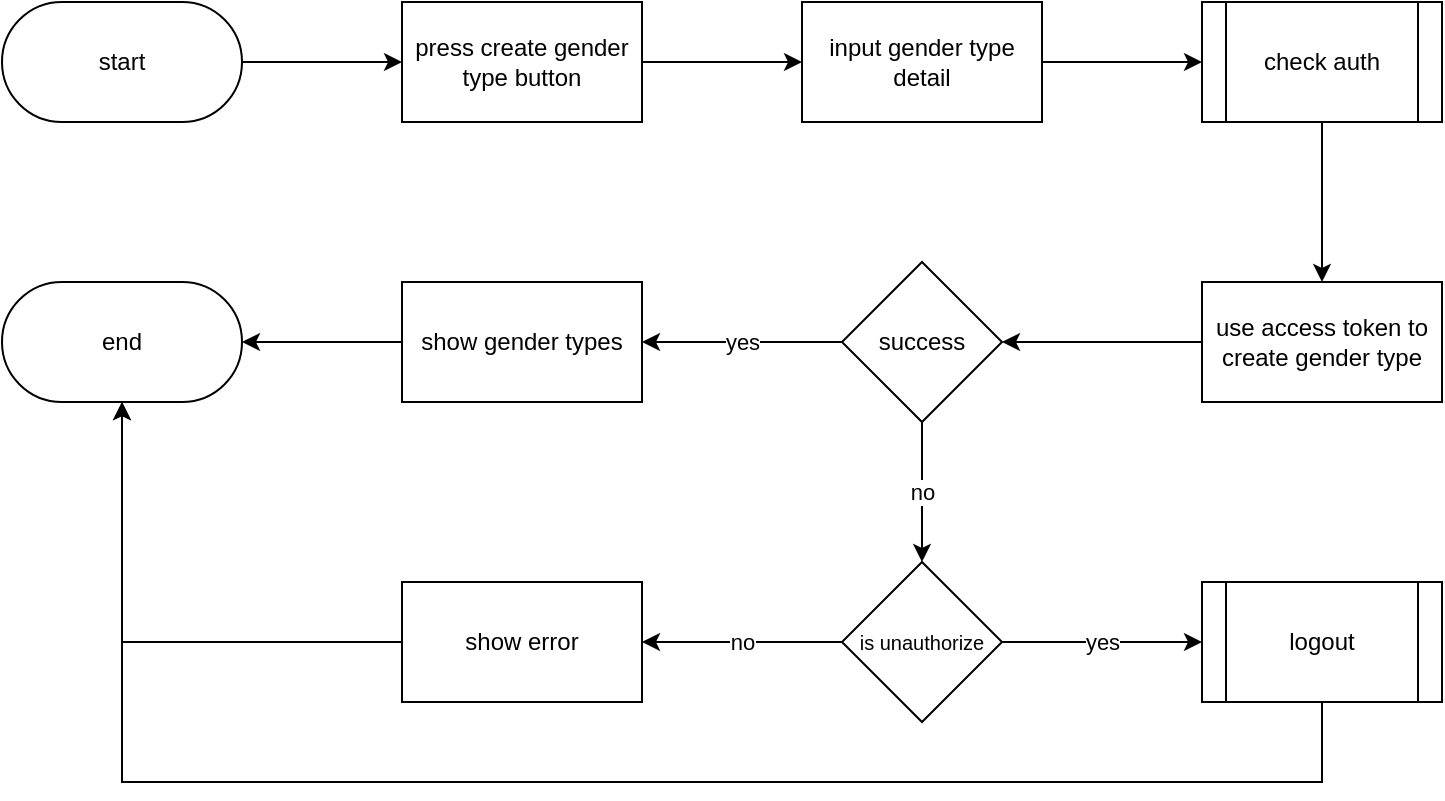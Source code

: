 <mxfile version="28.1.2" pages="44">
  <diagram name="1 create gender type" id="LusRCvpuLcnrZPp9BYKR">
    <mxGraphModel dx="1042" dy="626" grid="1" gridSize="10" guides="1" tooltips="1" connect="1" arrows="1" fold="1" page="1" pageScale="1" pageWidth="827" pageHeight="1169" math="0" shadow="0">
      <root>
        <mxCell id="PY4EyQegJ7QypBnn4Qxa-0" />
        <mxCell id="PY4EyQegJ7QypBnn4Qxa-1" parent="PY4EyQegJ7QypBnn4Qxa-0" />
        <mxCell id="PY4EyQegJ7QypBnn4Qxa-2" value="" style="edgeStyle=orthogonalEdgeStyle;rounded=0;orthogonalLoop=1;jettySize=auto;html=1;" edge="1" parent="PY4EyQegJ7QypBnn4Qxa-1" source="PY4EyQegJ7QypBnn4Qxa-3" target="PY4EyQegJ7QypBnn4Qxa-6">
          <mxGeometry relative="1" as="geometry" />
        </mxCell>
        <mxCell id="PY4EyQegJ7QypBnn4Qxa-3" value="start" style="rounded=1;whiteSpace=wrap;html=1;arcSize=50;" vertex="1" parent="PY4EyQegJ7QypBnn4Qxa-1">
          <mxGeometry x="20" y="30" width="120" height="60" as="geometry" />
        </mxCell>
        <mxCell id="PY4EyQegJ7QypBnn4Qxa-4" value="end" style="rounded=1;whiteSpace=wrap;html=1;arcSize=50;" vertex="1" parent="PY4EyQegJ7QypBnn4Qxa-1">
          <mxGeometry x="20" y="170" width="120" height="60" as="geometry" />
        </mxCell>
        <mxCell id="PY4EyQegJ7QypBnn4Qxa-5" value="" style="edgeStyle=orthogonalEdgeStyle;rounded=0;orthogonalLoop=1;jettySize=auto;html=1;" edge="1" parent="PY4EyQegJ7QypBnn4Qxa-1" source="PY4EyQegJ7QypBnn4Qxa-6" target="PY4EyQegJ7QypBnn4Qxa-8">
          <mxGeometry relative="1" as="geometry" />
        </mxCell>
        <mxCell id="PY4EyQegJ7QypBnn4Qxa-6" value="press create gender type button" style="whiteSpace=wrap;html=1;rounded=0;arcSize=50;" vertex="1" parent="PY4EyQegJ7QypBnn4Qxa-1">
          <mxGeometry x="220" y="30" width="120" height="60" as="geometry" />
        </mxCell>
        <mxCell id="PY4EyQegJ7QypBnn4Qxa-7" value="" style="edgeStyle=orthogonalEdgeStyle;rounded=0;orthogonalLoop=1;jettySize=auto;html=1;" edge="1" parent="PY4EyQegJ7QypBnn4Qxa-1" source="PY4EyQegJ7QypBnn4Qxa-8" target="PY4EyQegJ7QypBnn4Qxa-10">
          <mxGeometry relative="1" as="geometry" />
        </mxCell>
        <mxCell id="PY4EyQegJ7QypBnn4Qxa-8" value="input gender type detail" style="whiteSpace=wrap;html=1;rounded=0;arcSize=50;" vertex="1" parent="PY4EyQegJ7QypBnn4Qxa-1">
          <mxGeometry x="420" y="30" width="120" height="60" as="geometry" />
        </mxCell>
        <mxCell id="PY4EyQegJ7QypBnn4Qxa-9" value="" style="edgeStyle=orthogonalEdgeStyle;rounded=0;orthogonalLoop=1;jettySize=auto;html=1;" edge="1" parent="PY4EyQegJ7QypBnn4Qxa-1" source="PY4EyQegJ7QypBnn4Qxa-10" target="PY4EyQegJ7QypBnn4Qxa-12">
          <mxGeometry relative="1" as="geometry" />
        </mxCell>
        <mxCell id="PY4EyQegJ7QypBnn4Qxa-10" value="check auth" style="shape=process;whiteSpace=wrap;html=1;backgroundOutline=1;" vertex="1" parent="PY4EyQegJ7QypBnn4Qxa-1">
          <mxGeometry x="620" y="30" width="120" height="60" as="geometry" />
        </mxCell>
        <mxCell id="PY4EyQegJ7QypBnn4Qxa-11" value="" style="edgeStyle=orthogonalEdgeStyle;rounded=0;orthogonalLoop=1;jettySize=auto;html=1;" edge="1" parent="PY4EyQegJ7QypBnn4Qxa-1" source="PY4EyQegJ7QypBnn4Qxa-12" target="PY4EyQegJ7QypBnn4Qxa-15">
          <mxGeometry relative="1" as="geometry" />
        </mxCell>
        <mxCell id="PY4EyQegJ7QypBnn4Qxa-12" value="use access token to create gender type" style="whiteSpace=wrap;html=1;" vertex="1" parent="PY4EyQegJ7QypBnn4Qxa-1">
          <mxGeometry x="620" y="170" width="120" height="60" as="geometry" />
        </mxCell>
        <mxCell id="PY4EyQegJ7QypBnn4Qxa-13" value="yes" style="edgeStyle=orthogonalEdgeStyle;rounded=0;orthogonalLoop=1;jettySize=auto;html=1;" edge="1" parent="PY4EyQegJ7QypBnn4Qxa-1" source="PY4EyQegJ7QypBnn4Qxa-15" target="PY4EyQegJ7QypBnn4Qxa-17">
          <mxGeometry relative="1" as="geometry" />
        </mxCell>
        <mxCell id="PY4EyQegJ7QypBnn4Qxa-14" value="no" style="edgeStyle=orthogonalEdgeStyle;rounded=0;orthogonalLoop=1;jettySize=auto;html=1;" edge="1" parent="PY4EyQegJ7QypBnn4Qxa-1" source="PY4EyQegJ7QypBnn4Qxa-15" target="PY4EyQegJ7QypBnn4Qxa-20">
          <mxGeometry relative="1" as="geometry">
            <mxPoint x="480" y="310" as="targetPoint" />
          </mxGeometry>
        </mxCell>
        <mxCell id="PY4EyQegJ7QypBnn4Qxa-15" value="success" style="rhombus;whiteSpace=wrap;html=1;" vertex="1" parent="PY4EyQegJ7QypBnn4Qxa-1">
          <mxGeometry x="440" y="160" width="80" height="80" as="geometry" />
        </mxCell>
        <mxCell id="PY4EyQegJ7QypBnn4Qxa-16" style="edgeStyle=orthogonalEdgeStyle;rounded=0;orthogonalLoop=1;jettySize=auto;html=1;" edge="1" parent="PY4EyQegJ7QypBnn4Qxa-1" source="PY4EyQegJ7QypBnn4Qxa-17" target="PY4EyQegJ7QypBnn4Qxa-4">
          <mxGeometry relative="1" as="geometry" />
        </mxCell>
        <mxCell id="PY4EyQegJ7QypBnn4Qxa-17" value="show gender types" style="rounded=0;whiteSpace=wrap;html=1;" vertex="1" parent="PY4EyQegJ7QypBnn4Qxa-1">
          <mxGeometry x="220" y="170" width="120" height="60" as="geometry" />
        </mxCell>
        <mxCell id="PY4EyQegJ7QypBnn4Qxa-18" value="no" style="edgeStyle=orthogonalEdgeStyle;rounded=0;orthogonalLoop=1;jettySize=auto;html=1;" edge="1" parent="PY4EyQegJ7QypBnn4Qxa-1" source="PY4EyQegJ7QypBnn4Qxa-20" target="PY4EyQegJ7QypBnn4Qxa-24">
          <mxGeometry relative="1" as="geometry">
            <mxPoint x="320" y="350" as="targetPoint" />
          </mxGeometry>
        </mxCell>
        <mxCell id="PY4EyQegJ7QypBnn4Qxa-19" value="yes" style="edgeStyle=orthogonalEdgeStyle;rounded=0;orthogonalLoop=1;jettySize=auto;html=1;" edge="1" parent="PY4EyQegJ7QypBnn4Qxa-1" source="PY4EyQegJ7QypBnn4Qxa-20" target="PY4EyQegJ7QypBnn4Qxa-22">
          <mxGeometry relative="1" as="geometry">
            <mxPoint x="480" y="460" as="targetPoint" />
          </mxGeometry>
        </mxCell>
        <mxCell id="PY4EyQegJ7QypBnn4Qxa-20" value="&lt;font style=&quot;font-size: 10px;&quot;&gt;is unauthorize&lt;/font&gt;" style="rhombus;whiteSpace=wrap;html=1;" vertex="1" parent="PY4EyQegJ7QypBnn4Qxa-1">
          <mxGeometry x="440" y="310" width="80" height="80" as="geometry" />
        </mxCell>
        <mxCell id="PY4EyQegJ7QypBnn4Qxa-21" style="edgeStyle=orthogonalEdgeStyle;rounded=0;orthogonalLoop=1;jettySize=auto;html=1;" edge="1" parent="PY4EyQegJ7QypBnn4Qxa-1" source="PY4EyQegJ7QypBnn4Qxa-22" target="PY4EyQegJ7QypBnn4Qxa-4">
          <mxGeometry relative="1" as="geometry">
            <Array as="points">
              <mxPoint x="680" y="420" />
              <mxPoint x="80" y="420" />
            </Array>
          </mxGeometry>
        </mxCell>
        <mxCell id="PY4EyQegJ7QypBnn4Qxa-22" value="logout" style="shape=process;whiteSpace=wrap;html=1;backgroundOutline=1;" vertex="1" parent="PY4EyQegJ7QypBnn4Qxa-1">
          <mxGeometry x="620" y="320" width="120" height="60" as="geometry" />
        </mxCell>
        <mxCell id="PY4EyQegJ7QypBnn4Qxa-23" style="edgeStyle=orthogonalEdgeStyle;rounded=0;orthogonalLoop=1;jettySize=auto;html=1;" edge="1" parent="PY4EyQegJ7QypBnn4Qxa-1" source="PY4EyQegJ7QypBnn4Qxa-24" target="PY4EyQegJ7QypBnn4Qxa-4">
          <mxGeometry relative="1" as="geometry" />
        </mxCell>
        <mxCell id="PY4EyQegJ7QypBnn4Qxa-24" value="show error" style="rounded=0;whiteSpace=wrap;html=1;" vertex="1" parent="PY4EyQegJ7QypBnn4Qxa-1">
          <mxGeometry x="220" y="320" width="120" height="60" as="geometry" />
        </mxCell>
      </root>
    </mxGraphModel>
  </diagram>
  <diagram name="2 read gender types" id="OlDlZgiHGu-A8puAnKuV">
    <mxGraphModel dx="1042" dy="626" grid="1" gridSize="10" guides="1" tooltips="1" connect="1" arrows="1" fold="1" page="1" pageScale="1" pageWidth="827" pageHeight="1169" math="0" shadow="0">
      <root>
        <mxCell id="X9qlKFDzFk3nCjNuDH7u-0" />
        <mxCell id="X9qlKFDzFk3nCjNuDH7u-1" parent="X9qlKFDzFk3nCjNuDH7u-0" />
        <mxCell id="X9qlKFDzFk3nCjNuDH7u-2" value="" style="edgeStyle=orthogonalEdgeStyle;rounded=0;orthogonalLoop=1;jettySize=auto;html=1;" edge="1" parent="X9qlKFDzFk3nCjNuDH7u-1" source="X9qlKFDzFk3nCjNuDH7u-3" target="X9qlKFDzFk3nCjNuDH7u-6">
          <mxGeometry relative="1" as="geometry" />
        </mxCell>
        <mxCell id="X9qlKFDzFk3nCjNuDH7u-3" value="start" style="rounded=1;whiteSpace=wrap;html=1;arcSize=50;" vertex="1" parent="X9qlKFDzFk3nCjNuDH7u-1">
          <mxGeometry x="20" y="20" width="120" height="60" as="geometry" />
        </mxCell>
        <mxCell id="X9qlKFDzFk3nCjNuDH7u-4" value="end" style="rounded=1;whiteSpace=wrap;html=1;arcSize=50;" vertex="1" parent="X9qlKFDzFk3nCjNuDH7u-1">
          <mxGeometry x="20" y="160" width="120" height="60" as="geometry" />
        </mxCell>
        <mxCell id="X9qlKFDzFk3nCjNuDH7u-5" value="" style="edgeStyle=orthogonalEdgeStyle;rounded=0;orthogonalLoop=1;jettySize=auto;html=1;" edge="1" parent="X9qlKFDzFk3nCjNuDH7u-1" source="X9qlKFDzFk3nCjNuDH7u-6" target="X9qlKFDzFk3nCjNuDH7u-8">
          <mxGeometry relative="1" as="geometry" />
        </mxCell>
        <mxCell id="X9qlKFDzFk3nCjNuDH7u-6" value="check auth" style="shape=process;whiteSpace=wrap;html=1;backgroundOutline=1;" vertex="1" parent="X9qlKFDzFk3nCjNuDH7u-1">
          <mxGeometry x="200" y="20" width="120" height="60" as="geometry" />
        </mxCell>
        <mxCell id="X9qlKFDzFk3nCjNuDH7u-7" value="" style="edgeStyle=orthogonalEdgeStyle;rounded=0;orthogonalLoop=1;jettySize=auto;html=1;" edge="1" parent="X9qlKFDzFk3nCjNuDH7u-1" source="X9qlKFDzFk3nCjNuDH7u-8" target="X9qlKFDzFk3nCjNuDH7u-11">
          <mxGeometry relative="1" as="geometry" />
        </mxCell>
        <mxCell id="X9qlKFDzFk3nCjNuDH7u-8" value="use access token to get gender types" style="whiteSpace=wrap;html=1;" vertex="1" parent="X9qlKFDzFk3nCjNuDH7u-1">
          <mxGeometry x="400" y="20" width="120" height="60" as="geometry" />
        </mxCell>
        <mxCell id="X9qlKFDzFk3nCjNuDH7u-9" value="no" style="edgeStyle=orthogonalEdgeStyle;rounded=0;orthogonalLoop=1;jettySize=auto;html=1;" edge="1" parent="X9qlKFDzFk3nCjNuDH7u-1" source="X9qlKFDzFk3nCjNuDH7u-11" target="X9qlKFDzFk3nCjNuDH7u-13">
          <mxGeometry relative="1" as="geometry" />
        </mxCell>
        <mxCell id="X9qlKFDzFk3nCjNuDH7u-10" value="yes" style="edgeStyle=orthogonalEdgeStyle;rounded=0;orthogonalLoop=1;jettySize=auto;html=1;" edge="1" parent="X9qlKFDzFk3nCjNuDH7u-1" source="X9qlKFDzFk3nCjNuDH7u-11" target="X9qlKFDzFk3nCjNuDH7u-15">
          <mxGeometry relative="1" as="geometry" />
        </mxCell>
        <mxCell id="X9qlKFDzFk3nCjNuDH7u-11" value="is success" style="rhombus;whiteSpace=wrap;html=1;" vertex="1" parent="X9qlKFDzFk3nCjNuDH7u-1">
          <mxGeometry x="420" y="150" width="80" height="80" as="geometry" />
        </mxCell>
        <mxCell id="X9qlKFDzFk3nCjNuDH7u-12" style="edgeStyle=orthogonalEdgeStyle;rounded=0;orthogonalLoop=1;jettySize=auto;html=1;" edge="1" parent="X9qlKFDzFk3nCjNuDH7u-1" source="X9qlKFDzFk3nCjNuDH7u-13" target="X9qlKFDzFk3nCjNuDH7u-4">
          <mxGeometry relative="1" as="geometry">
            <Array as="points">
              <mxPoint x="620" y="260" />
              <mxPoint x="80" y="260" />
            </Array>
          </mxGeometry>
        </mxCell>
        <mxCell id="X9qlKFDzFk3nCjNuDH7u-13" value="show error" style="whiteSpace=wrap;html=1;" vertex="1" parent="X9qlKFDzFk3nCjNuDH7u-1">
          <mxGeometry x="560" y="160" width="120" height="60" as="geometry" />
        </mxCell>
        <mxCell id="X9qlKFDzFk3nCjNuDH7u-14" style="edgeStyle=orthogonalEdgeStyle;rounded=0;orthogonalLoop=1;jettySize=auto;html=1;" edge="1" parent="X9qlKFDzFk3nCjNuDH7u-1" source="X9qlKFDzFk3nCjNuDH7u-15" target="X9qlKFDzFk3nCjNuDH7u-4">
          <mxGeometry relative="1" as="geometry" />
        </mxCell>
        <mxCell id="X9qlKFDzFk3nCjNuDH7u-15" value="show gender types" style="whiteSpace=wrap;html=1;" vertex="1" parent="X9qlKFDzFk3nCjNuDH7u-1">
          <mxGeometry x="200" y="160" width="120" height="60" as="geometry" />
        </mxCell>
      </root>
    </mxGraphModel>
  </diagram>
  <diagram name="3 update gender type" id="p3lopbAeP2MgSby9CnFk">
    <mxGraphModel dx="1042" dy="626" grid="1" gridSize="10" guides="1" tooltips="1" connect="1" arrows="1" fold="1" page="1" pageScale="1" pageWidth="827" pageHeight="1169" math="0" shadow="0">
      <root>
        <mxCell id="MERIS_OY7HBufsUwLMDC-0" />
        <mxCell id="MERIS_OY7HBufsUwLMDC-1" parent="MERIS_OY7HBufsUwLMDC-0" />
        <mxCell id="MERIS_OY7HBufsUwLMDC-2" value="" style="edgeStyle=orthogonalEdgeStyle;rounded=0;orthogonalLoop=1;jettySize=auto;html=1;" edge="1" parent="MERIS_OY7HBufsUwLMDC-1" source="MERIS_OY7HBufsUwLMDC-3" target="MERIS_OY7HBufsUwLMDC-6">
          <mxGeometry relative="1" as="geometry" />
        </mxCell>
        <mxCell id="MERIS_OY7HBufsUwLMDC-3" value="start" style="rounded=1;whiteSpace=wrap;html=1;arcSize=50;" vertex="1" parent="MERIS_OY7HBufsUwLMDC-1">
          <mxGeometry x="20" y="30" width="120" height="60" as="geometry" />
        </mxCell>
        <mxCell id="MERIS_OY7HBufsUwLMDC-4" value="end" style="rounded=1;whiteSpace=wrap;html=1;arcSize=50;" vertex="1" parent="MERIS_OY7HBufsUwLMDC-1">
          <mxGeometry x="20" y="170" width="120" height="60" as="geometry" />
        </mxCell>
        <mxCell id="MERIS_OY7HBufsUwLMDC-5" value="" style="edgeStyle=orthogonalEdgeStyle;rounded=0;orthogonalLoop=1;jettySize=auto;html=1;" edge="1" parent="MERIS_OY7HBufsUwLMDC-1" source="MERIS_OY7HBufsUwLMDC-6" target="MERIS_OY7HBufsUwLMDC-8">
          <mxGeometry relative="1" as="geometry" />
        </mxCell>
        <mxCell id="MERIS_OY7HBufsUwLMDC-6" value="press update gender type button" style="whiteSpace=wrap;html=1;rounded=0;arcSize=50;" vertex="1" parent="MERIS_OY7HBufsUwLMDC-1">
          <mxGeometry x="220" y="30" width="120" height="60" as="geometry" />
        </mxCell>
        <mxCell id="MERIS_OY7HBufsUwLMDC-7" value="" style="edgeStyle=orthogonalEdgeStyle;rounded=0;orthogonalLoop=1;jettySize=auto;html=1;" edge="1" parent="MERIS_OY7HBufsUwLMDC-1" source="MERIS_OY7HBufsUwLMDC-8" target="MERIS_OY7HBufsUwLMDC-10">
          <mxGeometry relative="1" as="geometry" />
        </mxCell>
        <mxCell id="MERIS_OY7HBufsUwLMDC-8" value="update gender type detail" style="whiteSpace=wrap;html=1;rounded=0;arcSize=50;" vertex="1" parent="MERIS_OY7HBufsUwLMDC-1">
          <mxGeometry x="420" y="30" width="120" height="60" as="geometry" />
        </mxCell>
        <mxCell id="MERIS_OY7HBufsUwLMDC-9" value="" style="edgeStyle=orthogonalEdgeStyle;rounded=0;orthogonalLoop=1;jettySize=auto;html=1;" edge="1" parent="MERIS_OY7HBufsUwLMDC-1" source="MERIS_OY7HBufsUwLMDC-10" target="MERIS_OY7HBufsUwLMDC-12">
          <mxGeometry relative="1" as="geometry" />
        </mxCell>
        <mxCell id="MERIS_OY7HBufsUwLMDC-10" value="check auth" style="shape=process;whiteSpace=wrap;html=1;backgroundOutline=1;" vertex="1" parent="MERIS_OY7HBufsUwLMDC-1">
          <mxGeometry x="620" y="30" width="120" height="60" as="geometry" />
        </mxCell>
        <mxCell id="MERIS_OY7HBufsUwLMDC-11" value="" style="edgeStyle=orthogonalEdgeStyle;rounded=0;orthogonalLoop=1;jettySize=auto;html=1;" edge="1" parent="MERIS_OY7HBufsUwLMDC-1" source="MERIS_OY7HBufsUwLMDC-12" target="MERIS_OY7HBufsUwLMDC-15">
          <mxGeometry relative="1" as="geometry" />
        </mxCell>
        <mxCell id="MERIS_OY7HBufsUwLMDC-12" value="use access token to update gender type" style="whiteSpace=wrap;html=1;" vertex="1" parent="MERIS_OY7HBufsUwLMDC-1">
          <mxGeometry x="620" y="170" width="120" height="60" as="geometry" />
        </mxCell>
        <mxCell id="MERIS_OY7HBufsUwLMDC-13" value="yes" style="edgeStyle=orthogonalEdgeStyle;rounded=0;orthogonalLoop=1;jettySize=auto;html=1;" edge="1" parent="MERIS_OY7HBufsUwLMDC-1" source="MERIS_OY7HBufsUwLMDC-15" target="MERIS_OY7HBufsUwLMDC-17">
          <mxGeometry relative="1" as="geometry" />
        </mxCell>
        <mxCell id="MERIS_OY7HBufsUwLMDC-14" value="no" style="edgeStyle=orthogonalEdgeStyle;rounded=0;orthogonalLoop=1;jettySize=auto;html=1;" edge="1" parent="MERIS_OY7HBufsUwLMDC-1" source="MERIS_OY7HBufsUwLMDC-15" target="MERIS_OY7HBufsUwLMDC-20">
          <mxGeometry relative="1" as="geometry">
            <mxPoint x="480" y="310" as="targetPoint" />
          </mxGeometry>
        </mxCell>
        <mxCell id="MERIS_OY7HBufsUwLMDC-15" value="success" style="rhombus;whiteSpace=wrap;html=1;" vertex="1" parent="MERIS_OY7HBufsUwLMDC-1">
          <mxGeometry x="440" y="160" width="80" height="80" as="geometry" />
        </mxCell>
        <mxCell id="MERIS_OY7HBufsUwLMDC-16" style="edgeStyle=orthogonalEdgeStyle;rounded=0;orthogonalLoop=1;jettySize=auto;html=1;" edge="1" parent="MERIS_OY7HBufsUwLMDC-1" source="MERIS_OY7HBufsUwLMDC-17" target="MERIS_OY7HBufsUwLMDC-4">
          <mxGeometry relative="1" as="geometry" />
        </mxCell>
        <mxCell id="MERIS_OY7HBufsUwLMDC-17" value="show gender types" style="rounded=0;whiteSpace=wrap;html=1;" vertex="1" parent="MERIS_OY7HBufsUwLMDC-1">
          <mxGeometry x="220" y="170" width="120" height="60" as="geometry" />
        </mxCell>
        <mxCell id="MERIS_OY7HBufsUwLMDC-18" value="no" style="edgeStyle=orthogonalEdgeStyle;rounded=0;orthogonalLoop=1;jettySize=auto;html=1;" edge="1" parent="MERIS_OY7HBufsUwLMDC-1" source="MERIS_OY7HBufsUwLMDC-20" target="MERIS_OY7HBufsUwLMDC-24">
          <mxGeometry relative="1" as="geometry">
            <mxPoint x="320" y="350" as="targetPoint" />
          </mxGeometry>
        </mxCell>
        <mxCell id="MERIS_OY7HBufsUwLMDC-19" value="yes" style="edgeStyle=orthogonalEdgeStyle;rounded=0;orthogonalLoop=1;jettySize=auto;html=1;" edge="1" parent="MERIS_OY7HBufsUwLMDC-1" source="MERIS_OY7HBufsUwLMDC-20" target="MERIS_OY7HBufsUwLMDC-22">
          <mxGeometry relative="1" as="geometry">
            <mxPoint x="480" y="460" as="targetPoint" />
          </mxGeometry>
        </mxCell>
        <mxCell id="MERIS_OY7HBufsUwLMDC-20" value="&lt;font style=&quot;font-size: 10px;&quot;&gt;is unauthorize&lt;/font&gt;" style="rhombus;whiteSpace=wrap;html=1;" vertex="1" parent="MERIS_OY7HBufsUwLMDC-1">
          <mxGeometry x="440" y="310" width="80" height="80" as="geometry" />
        </mxCell>
        <mxCell id="MERIS_OY7HBufsUwLMDC-21" style="edgeStyle=orthogonalEdgeStyle;rounded=0;orthogonalLoop=1;jettySize=auto;html=1;" edge="1" parent="MERIS_OY7HBufsUwLMDC-1" source="MERIS_OY7HBufsUwLMDC-22" target="MERIS_OY7HBufsUwLMDC-4">
          <mxGeometry relative="1" as="geometry">
            <Array as="points">
              <mxPoint x="680" y="420" />
              <mxPoint x="80" y="420" />
            </Array>
          </mxGeometry>
        </mxCell>
        <mxCell id="MERIS_OY7HBufsUwLMDC-22" value="logout" style="shape=process;whiteSpace=wrap;html=1;backgroundOutline=1;" vertex="1" parent="MERIS_OY7HBufsUwLMDC-1">
          <mxGeometry x="620" y="320" width="120" height="60" as="geometry" />
        </mxCell>
        <mxCell id="MERIS_OY7HBufsUwLMDC-23" style="edgeStyle=orthogonalEdgeStyle;rounded=0;orthogonalLoop=1;jettySize=auto;html=1;" edge="1" parent="MERIS_OY7HBufsUwLMDC-1" source="MERIS_OY7HBufsUwLMDC-24" target="MERIS_OY7HBufsUwLMDC-4">
          <mxGeometry relative="1" as="geometry" />
        </mxCell>
        <mxCell id="MERIS_OY7HBufsUwLMDC-24" value="show error" style="rounded=0;whiteSpace=wrap;html=1;" vertex="1" parent="MERIS_OY7HBufsUwLMDC-1">
          <mxGeometry x="220" y="320" width="120" height="60" as="geometry" />
        </mxCell>
      </root>
    </mxGraphModel>
  </diagram>
  <diagram name="4 delete gender type" id="XwjXaRGcVK10-g2CTbd7">
    <mxGraphModel dx="1042" dy="626" grid="1" gridSize="10" guides="1" tooltips="1" connect="1" arrows="1" fold="1" page="1" pageScale="1" pageWidth="827" pageHeight="1169" math="0" shadow="0">
      <root>
        <mxCell id="z99f6c9CDsFKe6xELflB-0" />
        <mxCell id="z99f6c9CDsFKe6xELflB-1" parent="z99f6c9CDsFKe6xELflB-0" />
        <mxCell id="z99f6c9CDsFKe6xELflB-2" value="" style="edgeStyle=orthogonalEdgeStyle;rounded=0;orthogonalLoop=1;jettySize=auto;html=1;" edge="1" parent="z99f6c9CDsFKe6xELflB-1" source="z99f6c9CDsFKe6xELflB-3" target="z99f6c9CDsFKe6xELflB-6">
          <mxGeometry relative="1" as="geometry" />
        </mxCell>
        <mxCell id="z99f6c9CDsFKe6xELflB-3" value="start" style="rounded=1;whiteSpace=wrap;html=1;arcSize=50;" vertex="1" parent="z99f6c9CDsFKe6xELflB-1">
          <mxGeometry x="20" y="30" width="120" height="60" as="geometry" />
        </mxCell>
        <mxCell id="z99f6c9CDsFKe6xELflB-4" value="end" style="rounded=1;whiteSpace=wrap;html=1;arcSize=50;" vertex="1" parent="z99f6c9CDsFKe6xELflB-1">
          <mxGeometry x="20" y="170" width="120" height="60" as="geometry" />
        </mxCell>
        <mxCell id="z99f6c9CDsFKe6xELflB-5" value="" style="edgeStyle=orthogonalEdgeStyle;rounded=0;orthogonalLoop=1;jettySize=auto;html=1;" edge="1" parent="z99f6c9CDsFKe6xELflB-1" source="z99f6c9CDsFKe6xELflB-6" target="z99f6c9CDsFKe6xELflB-8">
          <mxGeometry relative="1" as="geometry" />
        </mxCell>
        <mxCell id="z99f6c9CDsFKe6xELflB-6" value="press update gender type button" style="whiteSpace=wrap;html=1;rounded=0;arcSize=50;" vertex="1" parent="z99f6c9CDsFKe6xELflB-1">
          <mxGeometry x="220" y="30" width="120" height="60" as="geometry" />
        </mxCell>
        <mxCell id="z99f6c9CDsFKe6xELflB-7" value="" style="edgeStyle=orthogonalEdgeStyle;rounded=0;orthogonalLoop=1;jettySize=auto;html=1;" edge="1" parent="z99f6c9CDsFKe6xELflB-1" source="z99f6c9CDsFKe6xELflB-8" target="z99f6c9CDsFKe6xELflB-10">
          <mxGeometry relative="1" as="geometry" />
        </mxCell>
        <mxCell id="z99f6c9CDsFKe6xELflB-8" value="press delete gender type button" style="whiteSpace=wrap;html=1;rounded=0;arcSize=50;" vertex="1" parent="z99f6c9CDsFKe6xELflB-1">
          <mxGeometry x="420" y="30" width="120" height="60" as="geometry" />
        </mxCell>
        <mxCell id="z99f6c9CDsFKe6xELflB-9" value="" style="edgeStyle=orthogonalEdgeStyle;rounded=0;orthogonalLoop=1;jettySize=auto;html=1;" edge="1" parent="z99f6c9CDsFKe6xELflB-1" source="z99f6c9CDsFKe6xELflB-10" target="z99f6c9CDsFKe6xELflB-12">
          <mxGeometry relative="1" as="geometry" />
        </mxCell>
        <mxCell id="z99f6c9CDsFKe6xELflB-10" value="check auth" style="shape=process;whiteSpace=wrap;html=1;backgroundOutline=1;" vertex="1" parent="z99f6c9CDsFKe6xELflB-1">
          <mxGeometry x="620" y="30" width="120" height="60" as="geometry" />
        </mxCell>
        <mxCell id="z99f6c9CDsFKe6xELflB-11" value="" style="edgeStyle=orthogonalEdgeStyle;rounded=0;orthogonalLoop=1;jettySize=auto;html=1;" edge="1" parent="z99f6c9CDsFKe6xELflB-1" source="z99f6c9CDsFKe6xELflB-12" target="z99f6c9CDsFKe6xELflB-15">
          <mxGeometry relative="1" as="geometry" />
        </mxCell>
        <mxCell id="z99f6c9CDsFKe6xELflB-12" value="use access token to delete gender type" style="whiteSpace=wrap;html=1;" vertex="1" parent="z99f6c9CDsFKe6xELflB-1">
          <mxGeometry x="620" y="170" width="120" height="60" as="geometry" />
        </mxCell>
        <mxCell id="z99f6c9CDsFKe6xELflB-13" value="yes" style="edgeStyle=orthogonalEdgeStyle;rounded=0;orthogonalLoop=1;jettySize=auto;html=1;" edge="1" parent="z99f6c9CDsFKe6xELflB-1" source="z99f6c9CDsFKe6xELflB-15" target="z99f6c9CDsFKe6xELflB-17">
          <mxGeometry relative="1" as="geometry" />
        </mxCell>
        <mxCell id="z99f6c9CDsFKe6xELflB-14" value="no" style="edgeStyle=orthogonalEdgeStyle;rounded=0;orthogonalLoop=1;jettySize=auto;html=1;" edge="1" parent="z99f6c9CDsFKe6xELflB-1" source="z99f6c9CDsFKe6xELflB-15" target="z99f6c9CDsFKe6xELflB-20">
          <mxGeometry relative="1" as="geometry">
            <mxPoint x="480" y="310" as="targetPoint" />
          </mxGeometry>
        </mxCell>
        <mxCell id="z99f6c9CDsFKe6xELflB-15" value="success" style="rhombus;whiteSpace=wrap;html=1;" vertex="1" parent="z99f6c9CDsFKe6xELflB-1">
          <mxGeometry x="440" y="160" width="80" height="80" as="geometry" />
        </mxCell>
        <mxCell id="z99f6c9CDsFKe6xELflB-16" style="edgeStyle=orthogonalEdgeStyle;rounded=0;orthogonalLoop=1;jettySize=auto;html=1;" edge="1" parent="z99f6c9CDsFKe6xELflB-1" source="z99f6c9CDsFKe6xELflB-17" target="z99f6c9CDsFKe6xELflB-4">
          <mxGeometry relative="1" as="geometry" />
        </mxCell>
        <mxCell id="z99f6c9CDsFKe6xELflB-17" value="show gender types" style="rounded=0;whiteSpace=wrap;html=1;" vertex="1" parent="z99f6c9CDsFKe6xELflB-1">
          <mxGeometry x="220" y="170" width="120" height="60" as="geometry" />
        </mxCell>
        <mxCell id="z99f6c9CDsFKe6xELflB-18" value="no" style="edgeStyle=orthogonalEdgeStyle;rounded=0;orthogonalLoop=1;jettySize=auto;html=1;" edge="1" parent="z99f6c9CDsFKe6xELflB-1" source="z99f6c9CDsFKe6xELflB-20" target="z99f6c9CDsFKe6xELflB-24">
          <mxGeometry relative="1" as="geometry">
            <mxPoint x="320" y="350" as="targetPoint" />
          </mxGeometry>
        </mxCell>
        <mxCell id="z99f6c9CDsFKe6xELflB-19" value="yes" style="edgeStyle=orthogonalEdgeStyle;rounded=0;orthogonalLoop=1;jettySize=auto;html=1;" edge="1" parent="z99f6c9CDsFKe6xELflB-1" source="z99f6c9CDsFKe6xELflB-20" target="z99f6c9CDsFKe6xELflB-22">
          <mxGeometry relative="1" as="geometry">
            <mxPoint x="480" y="460" as="targetPoint" />
          </mxGeometry>
        </mxCell>
        <mxCell id="z99f6c9CDsFKe6xELflB-20" value="&lt;font style=&quot;font-size: 10px;&quot;&gt;is unauthorize&lt;/font&gt;" style="rhombus;whiteSpace=wrap;html=1;" vertex="1" parent="z99f6c9CDsFKe6xELflB-1">
          <mxGeometry x="440" y="310" width="80" height="80" as="geometry" />
        </mxCell>
        <mxCell id="z99f6c9CDsFKe6xELflB-21" style="edgeStyle=orthogonalEdgeStyle;rounded=0;orthogonalLoop=1;jettySize=auto;html=1;" edge="1" parent="z99f6c9CDsFKe6xELflB-1" source="z99f6c9CDsFKe6xELflB-22" target="z99f6c9CDsFKe6xELflB-4">
          <mxGeometry relative="1" as="geometry">
            <Array as="points">
              <mxPoint x="680" y="420" />
              <mxPoint x="80" y="420" />
            </Array>
          </mxGeometry>
        </mxCell>
        <mxCell id="z99f6c9CDsFKe6xELflB-22" value="logout" style="shape=process;whiteSpace=wrap;html=1;backgroundOutline=1;" vertex="1" parent="z99f6c9CDsFKe6xELflB-1">
          <mxGeometry x="620" y="320" width="120" height="60" as="geometry" />
        </mxCell>
        <mxCell id="z99f6c9CDsFKe6xELflB-23" style="edgeStyle=orthogonalEdgeStyle;rounded=0;orthogonalLoop=1;jettySize=auto;html=1;" edge="1" parent="z99f6c9CDsFKe6xELflB-1" source="z99f6c9CDsFKe6xELflB-24" target="z99f6c9CDsFKe6xELflB-4">
          <mxGeometry relative="1" as="geometry" />
        </mxCell>
        <mxCell id="z99f6c9CDsFKe6xELflB-24" value="show error" style="rounded=0;whiteSpace=wrap;html=1;" vertex="1" parent="z99f6c9CDsFKe6xELflB-1">
          <mxGeometry x="220" y="320" width="120" height="60" as="geometry" />
        </mxCell>
      </root>
    </mxGraphModel>
  </diagram>
  <diagram name="5 create communication event purpose type" id="1le_ETQWyk33S-x5ZD4r">
    <mxGraphModel dx="1042" dy="626" grid="1" gridSize="10" guides="1" tooltips="1" connect="1" arrows="1" fold="1" page="1" pageScale="1" pageWidth="827" pageHeight="1169" math="0" shadow="0">
      <root>
        <mxCell id="U8m8nQTKFcDpZgzMomhO-0" />
        <mxCell id="U8m8nQTKFcDpZgzMomhO-1" parent="U8m8nQTKFcDpZgzMomhO-0" />
        <mxCell id="U8m8nQTKFcDpZgzMomhO-2" value="" style="edgeStyle=orthogonalEdgeStyle;rounded=0;orthogonalLoop=1;jettySize=auto;html=1;" edge="1" parent="U8m8nQTKFcDpZgzMomhO-1" source="U8m8nQTKFcDpZgzMomhO-3" target="U8m8nQTKFcDpZgzMomhO-6">
          <mxGeometry relative="1" as="geometry" />
        </mxCell>
        <mxCell id="U8m8nQTKFcDpZgzMomhO-3" value="start" style="rounded=1;whiteSpace=wrap;html=1;arcSize=50;" vertex="1" parent="U8m8nQTKFcDpZgzMomhO-1">
          <mxGeometry x="20" y="30" width="120" height="60" as="geometry" />
        </mxCell>
        <mxCell id="U8m8nQTKFcDpZgzMomhO-4" value="end" style="rounded=1;whiteSpace=wrap;html=1;arcSize=50;" vertex="1" parent="U8m8nQTKFcDpZgzMomhO-1">
          <mxGeometry x="20" y="170" width="120" height="60" as="geometry" />
        </mxCell>
        <mxCell id="U8m8nQTKFcDpZgzMomhO-5" value="" style="edgeStyle=orthogonalEdgeStyle;rounded=0;orthogonalLoop=1;jettySize=auto;html=1;" edge="1" parent="U8m8nQTKFcDpZgzMomhO-1" source="U8m8nQTKFcDpZgzMomhO-6" target="U8m8nQTKFcDpZgzMomhO-8">
          <mxGeometry relative="1" as="geometry" />
        </mxCell>
        <mxCell id="U8m8nQTKFcDpZgzMomhO-6" value="press create communication event purpose type button" style="whiteSpace=wrap;html=1;rounded=0;arcSize=50;" vertex="1" parent="U8m8nQTKFcDpZgzMomhO-1">
          <mxGeometry x="220" y="30" width="120" height="60" as="geometry" />
        </mxCell>
        <mxCell id="U8m8nQTKFcDpZgzMomhO-7" value="" style="edgeStyle=orthogonalEdgeStyle;rounded=0;orthogonalLoop=1;jettySize=auto;html=1;" edge="1" parent="U8m8nQTKFcDpZgzMomhO-1" source="U8m8nQTKFcDpZgzMomhO-8" target="U8m8nQTKFcDpZgzMomhO-10">
          <mxGeometry relative="1" as="geometry" />
        </mxCell>
        <mxCell id="U8m8nQTKFcDpZgzMomhO-8" value="input communication event purpose type detail" style="whiteSpace=wrap;html=1;rounded=0;arcSize=50;" vertex="1" parent="U8m8nQTKFcDpZgzMomhO-1">
          <mxGeometry x="420" y="30" width="120" height="60" as="geometry" />
        </mxCell>
        <mxCell id="U8m8nQTKFcDpZgzMomhO-9" value="" style="edgeStyle=orthogonalEdgeStyle;rounded=0;orthogonalLoop=1;jettySize=auto;html=1;" edge="1" parent="U8m8nQTKFcDpZgzMomhO-1" source="U8m8nQTKFcDpZgzMomhO-10" target="U8m8nQTKFcDpZgzMomhO-12">
          <mxGeometry relative="1" as="geometry" />
        </mxCell>
        <mxCell id="U8m8nQTKFcDpZgzMomhO-10" value="check auth" style="shape=process;whiteSpace=wrap;html=1;backgroundOutline=1;" vertex="1" parent="U8m8nQTKFcDpZgzMomhO-1">
          <mxGeometry x="620" y="30" width="120" height="60" as="geometry" />
        </mxCell>
        <mxCell id="U8m8nQTKFcDpZgzMomhO-11" value="" style="edgeStyle=orthogonalEdgeStyle;rounded=0;orthogonalLoop=1;jettySize=auto;html=1;" edge="1" parent="U8m8nQTKFcDpZgzMomhO-1" source="U8m8nQTKFcDpZgzMomhO-12" target="U8m8nQTKFcDpZgzMomhO-15">
          <mxGeometry relative="1" as="geometry" />
        </mxCell>
        <mxCell id="U8m8nQTKFcDpZgzMomhO-12" value="use access token to create communication event purpose type" style="whiteSpace=wrap;html=1;" vertex="1" parent="U8m8nQTKFcDpZgzMomhO-1">
          <mxGeometry x="620" y="170" width="120" height="60" as="geometry" />
        </mxCell>
        <mxCell id="U8m8nQTKFcDpZgzMomhO-13" value="yes" style="edgeStyle=orthogonalEdgeStyle;rounded=0;orthogonalLoop=1;jettySize=auto;html=1;" edge="1" parent="U8m8nQTKFcDpZgzMomhO-1" source="U8m8nQTKFcDpZgzMomhO-15" target="U8m8nQTKFcDpZgzMomhO-17">
          <mxGeometry relative="1" as="geometry" />
        </mxCell>
        <mxCell id="U8m8nQTKFcDpZgzMomhO-14" value="no" style="edgeStyle=orthogonalEdgeStyle;rounded=0;orthogonalLoop=1;jettySize=auto;html=1;" edge="1" parent="U8m8nQTKFcDpZgzMomhO-1" source="U8m8nQTKFcDpZgzMomhO-15" target="U8m8nQTKFcDpZgzMomhO-20">
          <mxGeometry relative="1" as="geometry">
            <mxPoint x="480" y="310" as="targetPoint" />
          </mxGeometry>
        </mxCell>
        <mxCell id="U8m8nQTKFcDpZgzMomhO-15" value="success" style="rhombus;whiteSpace=wrap;html=1;" vertex="1" parent="U8m8nQTKFcDpZgzMomhO-1">
          <mxGeometry x="440" y="160" width="80" height="80" as="geometry" />
        </mxCell>
        <mxCell id="U8m8nQTKFcDpZgzMomhO-16" style="edgeStyle=orthogonalEdgeStyle;rounded=0;orthogonalLoop=1;jettySize=auto;html=1;" edge="1" parent="U8m8nQTKFcDpZgzMomhO-1" source="U8m8nQTKFcDpZgzMomhO-17" target="U8m8nQTKFcDpZgzMomhO-4">
          <mxGeometry relative="1" as="geometry" />
        </mxCell>
        <mxCell id="U8m8nQTKFcDpZgzMomhO-17" value="show communication event purpose types" style="rounded=0;whiteSpace=wrap;html=1;" vertex="1" parent="U8m8nQTKFcDpZgzMomhO-1">
          <mxGeometry x="220" y="170" width="120" height="60" as="geometry" />
        </mxCell>
        <mxCell id="U8m8nQTKFcDpZgzMomhO-18" value="no" style="edgeStyle=orthogonalEdgeStyle;rounded=0;orthogonalLoop=1;jettySize=auto;html=1;" edge="1" parent="U8m8nQTKFcDpZgzMomhO-1" source="U8m8nQTKFcDpZgzMomhO-20" target="U8m8nQTKFcDpZgzMomhO-24">
          <mxGeometry relative="1" as="geometry">
            <mxPoint x="320" y="350" as="targetPoint" />
          </mxGeometry>
        </mxCell>
        <mxCell id="U8m8nQTKFcDpZgzMomhO-19" value="yes" style="edgeStyle=orthogonalEdgeStyle;rounded=0;orthogonalLoop=1;jettySize=auto;html=1;" edge="1" parent="U8m8nQTKFcDpZgzMomhO-1" source="U8m8nQTKFcDpZgzMomhO-20" target="U8m8nQTKFcDpZgzMomhO-22">
          <mxGeometry relative="1" as="geometry">
            <mxPoint x="480" y="460" as="targetPoint" />
          </mxGeometry>
        </mxCell>
        <mxCell id="U8m8nQTKFcDpZgzMomhO-20" value="&lt;font style=&quot;font-size: 10px;&quot;&gt;is unauthorize&lt;/font&gt;" style="rhombus;whiteSpace=wrap;html=1;" vertex="1" parent="U8m8nQTKFcDpZgzMomhO-1">
          <mxGeometry x="440" y="310" width="80" height="80" as="geometry" />
        </mxCell>
        <mxCell id="U8m8nQTKFcDpZgzMomhO-21" style="edgeStyle=orthogonalEdgeStyle;rounded=0;orthogonalLoop=1;jettySize=auto;html=1;" edge="1" parent="U8m8nQTKFcDpZgzMomhO-1" source="U8m8nQTKFcDpZgzMomhO-22" target="U8m8nQTKFcDpZgzMomhO-4">
          <mxGeometry relative="1" as="geometry">
            <Array as="points">
              <mxPoint x="680" y="420" />
              <mxPoint x="80" y="420" />
            </Array>
          </mxGeometry>
        </mxCell>
        <mxCell id="U8m8nQTKFcDpZgzMomhO-22" value="logout" style="shape=process;whiteSpace=wrap;html=1;backgroundOutline=1;" vertex="1" parent="U8m8nQTKFcDpZgzMomhO-1">
          <mxGeometry x="620" y="320" width="120" height="60" as="geometry" />
        </mxCell>
        <mxCell id="U8m8nQTKFcDpZgzMomhO-23" style="edgeStyle=orthogonalEdgeStyle;rounded=0;orthogonalLoop=1;jettySize=auto;html=1;" edge="1" parent="U8m8nQTKFcDpZgzMomhO-1" source="U8m8nQTKFcDpZgzMomhO-24" target="U8m8nQTKFcDpZgzMomhO-4">
          <mxGeometry relative="1" as="geometry" />
        </mxCell>
        <mxCell id="U8m8nQTKFcDpZgzMomhO-24" value="show error" style="rounded=0;whiteSpace=wrap;html=1;" vertex="1" parent="U8m8nQTKFcDpZgzMomhO-1">
          <mxGeometry x="220" y="320" width="120" height="60" as="geometry" />
        </mxCell>
      </root>
    </mxGraphModel>
  </diagram>
  <diagram name="6 read communication event purpose types" id="hyrp96hc5qktNmgbzlLx">
    <mxGraphModel dx="1042" dy="626" grid="1" gridSize="10" guides="1" tooltips="1" connect="1" arrows="1" fold="1" page="1" pageScale="1" pageWidth="827" pageHeight="1169" math="0" shadow="0">
      <root>
        <mxCell id="BZSV_4x1iN5_o3-MkY2U-0" />
        <mxCell id="BZSV_4x1iN5_o3-MkY2U-1" parent="BZSV_4x1iN5_o3-MkY2U-0" />
        <mxCell id="BZSV_4x1iN5_o3-MkY2U-2" value="" style="edgeStyle=orthogonalEdgeStyle;rounded=0;orthogonalLoop=1;jettySize=auto;html=1;" edge="1" parent="BZSV_4x1iN5_o3-MkY2U-1" source="BZSV_4x1iN5_o3-MkY2U-3" target="BZSV_4x1iN5_o3-MkY2U-6">
          <mxGeometry relative="1" as="geometry" />
        </mxCell>
        <mxCell id="BZSV_4x1iN5_o3-MkY2U-3" value="start" style="rounded=1;whiteSpace=wrap;html=1;arcSize=50;" vertex="1" parent="BZSV_4x1iN5_o3-MkY2U-1">
          <mxGeometry x="20" y="20" width="120" height="60" as="geometry" />
        </mxCell>
        <mxCell id="BZSV_4x1iN5_o3-MkY2U-4" value="end" style="rounded=1;whiteSpace=wrap;html=1;arcSize=50;" vertex="1" parent="BZSV_4x1iN5_o3-MkY2U-1">
          <mxGeometry x="20" y="160" width="120" height="60" as="geometry" />
        </mxCell>
        <mxCell id="BZSV_4x1iN5_o3-MkY2U-5" value="" style="edgeStyle=orthogonalEdgeStyle;rounded=0;orthogonalLoop=1;jettySize=auto;html=1;" edge="1" parent="BZSV_4x1iN5_o3-MkY2U-1" source="BZSV_4x1iN5_o3-MkY2U-6" target="BZSV_4x1iN5_o3-MkY2U-8">
          <mxGeometry relative="1" as="geometry" />
        </mxCell>
        <mxCell id="BZSV_4x1iN5_o3-MkY2U-6" value="check auth" style="shape=process;whiteSpace=wrap;html=1;backgroundOutline=1;" vertex="1" parent="BZSV_4x1iN5_o3-MkY2U-1">
          <mxGeometry x="200" y="20" width="120" height="60" as="geometry" />
        </mxCell>
        <mxCell id="BZSV_4x1iN5_o3-MkY2U-7" value="" style="edgeStyle=orthogonalEdgeStyle;rounded=0;orthogonalLoop=1;jettySize=auto;html=1;" edge="1" parent="BZSV_4x1iN5_o3-MkY2U-1" source="BZSV_4x1iN5_o3-MkY2U-8" target="BZSV_4x1iN5_o3-MkY2U-11">
          <mxGeometry relative="1" as="geometry" />
        </mxCell>
        <mxCell id="BZSV_4x1iN5_o3-MkY2U-8" value="use access token to get communication event purpose types" style="whiteSpace=wrap;html=1;" vertex="1" parent="BZSV_4x1iN5_o3-MkY2U-1">
          <mxGeometry x="400" y="20" width="120" height="60" as="geometry" />
        </mxCell>
        <mxCell id="BZSV_4x1iN5_o3-MkY2U-9" value="no" style="edgeStyle=orthogonalEdgeStyle;rounded=0;orthogonalLoop=1;jettySize=auto;html=1;" edge="1" parent="BZSV_4x1iN5_o3-MkY2U-1" source="BZSV_4x1iN5_o3-MkY2U-11" target="BZSV_4x1iN5_o3-MkY2U-13">
          <mxGeometry relative="1" as="geometry" />
        </mxCell>
        <mxCell id="BZSV_4x1iN5_o3-MkY2U-10" value="yes" style="edgeStyle=orthogonalEdgeStyle;rounded=0;orthogonalLoop=1;jettySize=auto;html=1;" edge="1" parent="BZSV_4x1iN5_o3-MkY2U-1" source="BZSV_4x1iN5_o3-MkY2U-11" target="BZSV_4x1iN5_o3-MkY2U-15">
          <mxGeometry relative="1" as="geometry" />
        </mxCell>
        <mxCell id="BZSV_4x1iN5_o3-MkY2U-11" value="is success" style="rhombus;whiteSpace=wrap;html=1;" vertex="1" parent="BZSV_4x1iN5_o3-MkY2U-1">
          <mxGeometry x="420" y="150" width="80" height="80" as="geometry" />
        </mxCell>
        <mxCell id="BZSV_4x1iN5_o3-MkY2U-12" style="edgeStyle=orthogonalEdgeStyle;rounded=0;orthogonalLoop=1;jettySize=auto;html=1;" edge="1" parent="BZSV_4x1iN5_o3-MkY2U-1" source="BZSV_4x1iN5_o3-MkY2U-13" target="BZSV_4x1iN5_o3-MkY2U-4">
          <mxGeometry relative="1" as="geometry">
            <Array as="points">
              <mxPoint x="620" y="260" />
              <mxPoint x="80" y="260" />
            </Array>
          </mxGeometry>
        </mxCell>
        <mxCell id="BZSV_4x1iN5_o3-MkY2U-13" value="show error" style="whiteSpace=wrap;html=1;" vertex="1" parent="BZSV_4x1iN5_o3-MkY2U-1">
          <mxGeometry x="560" y="160" width="120" height="60" as="geometry" />
        </mxCell>
        <mxCell id="BZSV_4x1iN5_o3-MkY2U-14" style="edgeStyle=orthogonalEdgeStyle;rounded=0;orthogonalLoop=1;jettySize=auto;html=1;" edge="1" parent="BZSV_4x1iN5_o3-MkY2U-1" source="BZSV_4x1iN5_o3-MkY2U-15" target="BZSV_4x1iN5_o3-MkY2U-4">
          <mxGeometry relative="1" as="geometry" />
        </mxCell>
        <mxCell id="BZSV_4x1iN5_o3-MkY2U-15" value="show communication event purpose types" style="whiteSpace=wrap;html=1;" vertex="1" parent="BZSV_4x1iN5_o3-MkY2U-1">
          <mxGeometry x="200" y="160" width="120" height="60" as="geometry" />
        </mxCell>
      </root>
    </mxGraphModel>
  </diagram>
  <diagram name="7 update communication event purpose type" id="F70wqxuMAJNOvaq2MsJy">
    <mxGraphModel dx="1042" dy="626" grid="1" gridSize="10" guides="1" tooltips="1" connect="1" arrows="1" fold="1" page="1" pageScale="1" pageWidth="827" pageHeight="1169" math="0" shadow="0">
      <root>
        <mxCell id="EBUoMmXFaUwzcL9vnVeF-0" />
        <mxCell id="EBUoMmXFaUwzcL9vnVeF-1" parent="EBUoMmXFaUwzcL9vnVeF-0" />
        <mxCell id="EBUoMmXFaUwzcL9vnVeF-2" value="" style="edgeStyle=orthogonalEdgeStyle;rounded=0;orthogonalLoop=1;jettySize=auto;html=1;" edge="1" parent="EBUoMmXFaUwzcL9vnVeF-1" source="EBUoMmXFaUwzcL9vnVeF-3" target="EBUoMmXFaUwzcL9vnVeF-6">
          <mxGeometry relative="1" as="geometry" />
        </mxCell>
        <mxCell id="EBUoMmXFaUwzcL9vnVeF-3" value="start" style="rounded=1;whiteSpace=wrap;html=1;arcSize=50;" vertex="1" parent="EBUoMmXFaUwzcL9vnVeF-1">
          <mxGeometry x="20" y="30" width="120" height="60" as="geometry" />
        </mxCell>
        <mxCell id="EBUoMmXFaUwzcL9vnVeF-4" value="end" style="rounded=1;whiteSpace=wrap;html=1;arcSize=50;" vertex="1" parent="EBUoMmXFaUwzcL9vnVeF-1">
          <mxGeometry x="20" y="170" width="120" height="60" as="geometry" />
        </mxCell>
        <mxCell id="EBUoMmXFaUwzcL9vnVeF-5" value="" style="edgeStyle=orthogonalEdgeStyle;rounded=0;orthogonalLoop=1;jettySize=auto;html=1;" edge="1" parent="EBUoMmXFaUwzcL9vnVeF-1" source="EBUoMmXFaUwzcL9vnVeF-6" target="EBUoMmXFaUwzcL9vnVeF-8">
          <mxGeometry relative="1" as="geometry" />
        </mxCell>
        <mxCell id="EBUoMmXFaUwzcL9vnVeF-6" value="press update communication event purpose type button" style="whiteSpace=wrap;html=1;rounded=0;arcSize=50;" vertex="1" parent="EBUoMmXFaUwzcL9vnVeF-1">
          <mxGeometry x="220" y="30" width="120" height="60" as="geometry" />
        </mxCell>
        <mxCell id="EBUoMmXFaUwzcL9vnVeF-7" value="" style="edgeStyle=orthogonalEdgeStyle;rounded=0;orthogonalLoop=1;jettySize=auto;html=1;" edge="1" parent="EBUoMmXFaUwzcL9vnVeF-1" source="EBUoMmXFaUwzcL9vnVeF-8" target="EBUoMmXFaUwzcL9vnVeF-10">
          <mxGeometry relative="1" as="geometry" />
        </mxCell>
        <mxCell id="EBUoMmXFaUwzcL9vnVeF-8" value="update communication event purpose type detail" style="whiteSpace=wrap;html=1;rounded=0;arcSize=50;" vertex="1" parent="EBUoMmXFaUwzcL9vnVeF-1">
          <mxGeometry x="420" y="30" width="120" height="60" as="geometry" />
        </mxCell>
        <mxCell id="EBUoMmXFaUwzcL9vnVeF-9" value="" style="edgeStyle=orthogonalEdgeStyle;rounded=0;orthogonalLoop=1;jettySize=auto;html=1;" edge="1" parent="EBUoMmXFaUwzcL9vnVeF-1" source="EBUoMmXFaUwzcL9vnVeF-10" target="EBUoMmXFaUwzcL9vnVeF-12">
          <mxGeometry relative="1" as="geometry" />
        </mxCell>
        <mxCell id="EBUoMmXFaUwzcL9vnVeF-10" value="check auth" style="shape=process;whiteSpace=wrap;html=1;backgroundOutline=1;" vertex="1" parent="EBUoMmXFaUwzcL9vnVeF-1">
          <mxGeometry x="620" y="30" width="120" height="60" as="geometry" />
        </mxCell>
        <mxCell id="EBUoMmXFaUwzcL9vnVeF-11" value="" style="edgeStyle=orthogonalEdgeStyle;rounded=0;orthogonalLoop=1;jettySize=auto;html=1;" edge="1" parent="EBUoMmXFaUwzcL9vnVeF-1" source="EBUoMmXFaUwzcL9vnVeF-12" target="EBUoMmXFaUwzcL9vnVeF-15">
          <mxGeometry relative="1" as="geometry" />
        </mxCell>
        <mxCell id="EBUoMmXFaUwzcL9vnVeF-12" value="use access token to update communication event purpose type" style="whiteSpace=wrap;html=1;" vertex="1" parent="EBUoMmXFaUwzcL9vnVeF-1">
          <mxGeometry x="620" y="170" width="120" height="60" as="geometry" />
        </mxCell>
        <mxCell id="EBUoMmXFaUwzcL9vnVeF-13" value="yes" style="edgeStyle=orthogonalEdgeStyle;rounded=0;orthogonalLoop=1;jettySize=auto;html=1;" edge="1" parent="EBUoMmXFaUwzcL9vnVeF-1" source="EBUoMmXFaUwzcL9vnVeF-15" target="EBUoMmXFaUwzcL9vnVeF-17">
          <mxGeometry relative="1" as="geometry" />
        </mxCell>
        <mxCell id="EBUoMmXFaUwzcL9vnVeF-14" value="no" style="edgeStyle=orthogonalEdgeStyle;rounded=0;orthogonalLoop=1;jettySize=auto;html=1;" edge="1" parent="EBUoMmXFaUwzcL9vnVeF-1" source="EBUoMmXFaUwzcL9vnVeF-15" target="EBUoMmXFaUwzcL9vnVeF-20">
          <mxGeometry relative="1" as="geometry">
            <mxPoint x="480" y="310" as="targetPoint" />
          </mxGeometry>
        </mxCell>
        <mxCell id="EBUoMmXFaUwzcL9vnVeF-15" value="success" style="rhombus;whiteSpace=wrap;html=1;" vertex="1" parent="EBUoMmXFaUwzcL9vnVeF-1">
          <mxGeometry x="440" y="160" width="80" height="80" as="geometry" />
        </mxCell>
        <mxCell id="EBUoMmXFaUwzcL9vnVeF-16" style="edgeStyle=orthogonalEdgeStyle;rounded=0;orthogonalLoop=1;jettySize=auto;html=1;" edge="1" parent="EBUoMmXFaUwzcL9vnVeF-1" source="EBUoMmXFaUwzcL9vnVeF-17" target="EBUoMmXFaUwzcL9vnVeF-4">
          <mxGeometry relative="1" as="geometry" />
        </mxCell>
        <mxCell id="EBUoMmXFaUwzcL9vnVeF-17" value="show communication event purpose types" style="rounded=0;whiteSpace=wrap;html=1;" vertex="1" parent="EBUoMmXFaUwzcL9vnVeF-1">
          <mxGeometry x="220" y="170" width="120" height="60" as="geometry" />
        </mxCell>
        <mxCell id="EBUoMmXFaUwzcL9vnVeF-18" value="no" style="edgeStyle=orthogonalEdgeStyle;rounded=0;orthogonalLoop=1;jettySize=auto;html=1;" edge="1" parent="EBUoMmXFaUwzcL9vnVeF-1" source="EBUoMmXFaUwzcL9vnVeF-20" target="EBUoMmXFaUwzcL9vnVeF-24">
          <mxGeometry relative="1" as="geometry">
            <mxPoint x="320" y="350" as="targetPoint" />
          </mxGeometry>
        </mxCell>
        <mxCell id="EBUoMmXFaUwzcL9vnVeF-19" value="yes" style="edgeStyle=orthogonalEdgeStyle;rounded=0;orthogonalLoop=1;jettySize=auto;html=1;" edge="1" parent="EBUoMmXFaUwzcL9vnVeF-1" source="EBUoMmXFaUwzcL9vnVeF-20" target="EBUoMmXFaUwzcL9vnVeF-22">
          <mxGeometry relative="1" as="geometry">
            <mxPoint x="480" y="460" as="targetPoint" />
          </mxGeometry>
        </mxCell>
        <mxCell id="EBUoMmXFaUwzcL9vnVeF-20" value="&lt;font style=&quot;font-size: 10px;&quot;&gt;is unauthorize&lt;/font&gt;" style="rhombus;whiteSpace=wrap;html=1;" vertex="1" parent="EBUoMmXFaUwzcL9vnVeF-1">
          <mxGeometry x="440" y="310" width="80" height="80" as="geometry" />
        </mxCell>
        <mxCell id="EBUoMmXFaUwzcL9vnVeF-21" style="edgeStyle=orthogonalEdgeStyle;rounded=0;orthogonalLoop=1;jettySize=auto;html=1;" edge="1" parent="EBUoMmXFaUwzcL9vnVeF-1" source="EBUoMmXFaUwzcL9vnVeF-22" target="EBUoMmXFaUwzcL9vnVeF-4">
          <mxGeometry relative="1" as="geometry">
            <Array as="points">
              <mxPoint x="680" y="420" />
              <mxPoint x="80" y="420" />
            </Array>
          </mxGeometry>
        </mxCell>
        <mxCell id="EBUoMmXFaUwzcL9vnVeF-22" value="logout" style="shape=process;whiteSpace=wrap;html=1;backgroundOutline=1;" vertex="1" parent="EBUoMmXFaUwzcL9vnVeF-1">
          <mxGeometry x="620" y="320" width="120" height="60" as="geometry" />
        </mxCell>
        <mxCell id="EBUoMmXFaUwzcL9vnVeF-23" style="edgeStyle=orthogonalEdgeStyle;rounded=0;orthogonalLoop=1;jettySize=auto;html=1;" edge="1" parent="EBUoMmXFaUwzcL9vnVeF-1" source="EBUoMmXFaUwzcL9vnVeF-24" target="EBUoMmXFaUwzcL9vnVeF-4">
          <mxGeometry relative="1" as="geometry" />
        </mxCell>
        <mxCell id="EBUoMmXFaUwzcL9vnVeF-24" value="show error" style="rounded=0;whiteSpace=wrap;html=1;" vertex="1" parent="EBUoMmXFaUwzcL9vnVeF-1">
          <mxGeometry x="220" y="320" width="120" height="60" as="geometry" />
        </mxCell>
      </root>
    </mxGraphModel>
  </diagram>
  <diagram name="8 delete communication event purpose type" id="sNUXe9J405k1zT7UzafO">
    <mxGraphModel dx="1042" dy="626" grid="1" gridSize="10" guides="1" tooltips="1" connect="1" arrows="1" fold="1" page="1" pageScale="1" pageWidth="827" pageHeight="1169" math="0" shadow="0">
      <root>
        <mxCell id="gDQirHBSe9wk5rSRiVQF-0" />
        <mxCell id="gDQirHBSe9wk5rSRiVQF-1" parent="gDQirHBSe9wk5rSRiVQF-0" />
        <mxCell id="gDQirHBSe9wk5rSRiVQF-2" value="" style="edgeStyle=orthogonalEdgeStyle;rounded=0;orthogonalLoop=1;jettySize=auto;html=1;" edge="1" parent="gDQirHBSe9wk5rSRiVQF-1" source="gDQirHBSe9wk5rSRiVQF-3" target="gDQirHBSe9wk5rSRiVQF-6">
          <mxGeometry relative="1" as="geometry" />
        </mxCell>
        <mxCell id="gDQirHBSe9wk5rSRiVQF-3" value="start" style="rounded=1;whiteSpace=wrap;html=1;arcSize=50;" vertex="1" parent="gDQirHBSe9wk5rSRiVQF-1">
          <mxGeometry x="20" y="30" width="120" height="60" as="geometry" />
        </mxCell>
        <mxCell id="gDQirHBSe9wk5rSRiVQF-4" value="end" style="rounded=1;whiteSpace=wrap;html=1;arcSize=50;" vertex="1" parent="gDQirHBSe9wk5rSRiVQF-1">
          <mxGeometry x="20" y="170" width="120" height="60" as="geometry" />
        </mxCell>
        <mxCell id="gDQirHBSe9wk5rSRiVQF-5" value="" style="edgeStyle=orthogonalEdgeStyle;rounded=0;orthogonalLoop=1;jettySize=auto;html=1;" edge="1" parent="gDQirHBSe9wk5rSRiVQF-1" source="gDQirHBSe9wk5rSRiVQF-6" target="gDQirHBSe9wk5rSRiVQF-8">
          <mxGeometry relative="1" as="geometry" />
        </mxCell>
        <mxCell id="gDQirHBSe9wk5rSRiVQF-6" value="press update communication event purpose type button" style="whiteSpace=wrap;html=1;rounded=0;arcSize=50;" vertex="1" parent="gDQirHBSe9wk5rSRiVQF-1">
          <mxGeometry x="220" y="30" width="120" height="60" as="geometry" />
        </mxCell>
        <mxCell id="gDQirHBSe9wk5rSRiVQF-7" value="" style="edgeStyle=orthogonalEdgeStyle;rounded=0;orthogonalLoop=1;jettySize=auto;html=1;" edge="1" parent="gDQirHBSe9wk5rSRiVQF-1" source="gDQirHBSe9wk5rSRiVQF-8" target="gDQirHBSe9wk5rSRiVQF-10">
          <mxGeometry relative="1" as="geometry" />
        </mxCell>
        <mxCell id="gDQirHBSe9wk5rSRiVQF-8" value="press delete communication event purpose type button" style="whiteSpace=wrap;html=1;rounded=0;arcSize=50;" vertex="1" parent="gDQirHBSe9wk5rSRiVQF-1">
          <mxGeometry x="420" y="30" width="120" height="60" as="geometry" />
        </mxCell>
        <mxCell id="gDQirHBSe9wk5rSRiVQF-9" value="" style="edgeStyle=orthogonalEdgeStyle;rounded=0;orthogonalLoop=1;jettySize=auto;html=1;" edge="1" parent="gDQirHBSe9wk5rSRiVQF-1" source="gDQirHBSe9wk5rSRiVQF-10" target="gDQirHBSe9wk5rSRiVQF-12">
          <mxGeometry relative="1" as="geometry" />
        </mxCell>
        <mxCell id="gDQirHBSe9wk5rSRiVQF-10" value="check auth" style="shape=process;whiteSpace=wrap;html=1;backgroundOutline=1;" vertex="1" parent="gDQirHBSe9wk5rSRiVQF-1">
          <mxGeometry x="620" y="30" width="120" height="60" as="geometry" />
        </mxCell>
        <mxCell id="gDQirHBSe9wk5rSRiVQF-11" value="" style="edgeStyle=orthogonalEdgeStyle;rounded=0;orthogonalLoop=1;jettySize=auto;html=1;" edge="1" parent="gDQirHBSe9wk5rSRiVQF-1" source="gDQirHBSe9wk5rSRiVQF-12" target="gDQirHBSe9wk5rSRiVQF-15">
          <mxGeometry relative="1" as="geometry" />
        </mxCell>
        <mxCell id="gDQirHBSe9wk5rSRiVQF-12" value="use access token to delete communication event purpose type" style="whiteSpace=wrap;html=1;" vertex="1" parent="gDQirHBSe9wk5rSRiVQF-1">
          <mxGeometry x="620" y="170" width="120" height="60" as="geometry" />
        </mxCell>
        <mxCell id="gDQirHBSe9wk5rSRiVQF-13" value="yes" style="edgeStyle=orthogonalEdgeStyle;rounded=0;orthogonalLoop=1;jettySize=auto;html=1;" edge="1" parent="gDQirHBSe9wk5rSRiVQF-1" source="gDQirHBSe9wk5rSRiVQF-15" target="gDQirHBSe9wk5rSRiVQF-17">
          <mxGeometry relative="1" as="geometry" />
        </mxCell>
        <mxCell id="gDQirHBSe9wk5rSRiVQF-14" value="no" style="edgeStyle=orthogonalEdgeStyle;rounded=0;orthogonalLoop=1;jettySize=auto;html=1;" edge="1" parent="gDQirHBSe9wk5rSRiVQF-1" source="gDQirHBSe9wk5rSRiVQF-15" target="gDQirHBSe9wk5rSRiVQF-20">
          <mxGeometry relative="1" as="geometry">
            <mxPoint x="480" y="310" as="targetPoint" />
          </mxGeometry>
        </mxCell>
        <mxCell id="gDQirHBSe9wk5rSRiVQF-15" value="success" style="rhombus;whiteSpace=wrap;html=1;" vertex="1" parent="gDQirHBSe9wk5rSRiVQF-1">
          <mxGeometry x="440" y="160" width="80" height="80" as="geometry" />
        </mxCell>
        <mxCell id="gDQirHBSe9wk5rSRiVQF-16" style="edgeStyle=orthogonalEdgeStyle;rounded=0;orthogonalLoop=1;jettySize=auto;html=1;" edge="1" parent="gDQirHBSe9wk5rSRiVQF-1" source="gDQirHBSe9wk5rSRiVQF-17" target="gDQirHBSe9wk5rSRiVQF-4">
          <mxGeometry relative="1" as="geometry" />
        </mxCell>
        <mxCell id="gDQirHBSe9wk5rSRiVQF-17" value="show communication event purpose types" style="rounded=0;whiteSpace=wrap;html=1;" vertex="1" parent="gDQirHBSe9wk5rSRiVQF-1">
          <mxGeometry x="220" y="170" width="120" height="60" as="geometry" />
        </mxCell>
        <mxCell id="gDQirHBSe9wk5rSRiVQF-18" value="no" style="edgeStyle=orthogonalEdgeStyle;rounded=0;orthogonalLoop=1;jettySize=auto;html=1;" edge="1" parent="gDQirHBSe9wk5rSRiVQF-1" source="gDQirHBSe9wk5rSRiVQF-20" target="gDQirHBSe9wk5rSRiVQF-24">
          <mxGeometry relative="1" as="geometry">
            <mxPoint x="320" y="350" as="targetPoint" />
          </mxGeometry>
        </mxCell>
        <mxCell id="gDQirHBSe9wk5rSRiVQF-19" value="yes" style="edgeStyle=orthogonalEdgeStyle;rounded=0;orthogonalLoop=1;jettySize=auto;html=1;" edge="1" parent="gDQirHBSe9wk5rSRiVQF-1" source="gDQirHBSe9wk5rSRiVQF-20" target="gDQirHBSe9wk5rSRiVQF-22">
          <mxGeometry relative="1" as="geometry">
            <mxPoint x="480" y="460" as="targetPoint" />
          </mxGeometry>
        </mxCell>
        <mxCell id="gDQirHBSe9wk5rSRiVQF-20" value="&lt;font style=&quot;font-size: 10px;&quot;&gt;is unauthorize&lt;/font&gt;" style="rhombus;whiteSpace=wrap;html=1;" vertex="1" parent="gDQirHBSe9wk5rSRiVQF-1">
          <mxGeometry x="440" y="310" width="80" height="80" as="geometry" />
        </mxCell>
        <mxCell id="gDQirHBSe9wk5rSRiVQF-21" style="edgeStyle=orthogonalEdgeStyle;rounded=0;orthogonalLoop=1;jettySize=auto;html=1;" edge="1" parent="gDQirHBSe9wk5rSRiVQF-1" source="gDQirHBSe9wk5rSRiVQF-22" target="gDQirHBSe9wk5rSRiVQF-4">
          <mxGeometry relative="1" as="geometry">
            <Array as="points">
              <mxPoint x="680" y="420" />
              <mxPoint x="80" y="420" />
            </Array>
          </mxGeometry>
        </mxCell>
        <mxCell id="gDQirHBSe9wk5rSRiVQF-22" value="logout" style="shape=process;whiteSpace=wrap;html=1;backgroundOutline=1;" vertex="1" parent="gDQirHBSe9wk5rSRiVQF-1">
          <mxGeometry x="620" y="320" width="120" height="60" as="geometry" />
        </mxCell>
        <mxCell id="gDQirHBSe9wk5rSRiVQF-23" style="edgeStyle=orthogonalEdgeStyle;rounded=0;orthogonalLoop=1;jettySize=auto;html=1;" edge="1" parent="gDQirHBSe9wk5rSRiVQF-1" source="gDQirHBSe9wk5rSRiVQF-24" target="gDQirHBSe9wk5rSRiVQF-4">
          <mxGeometry relative="1" as="geometry" />
        </mxCell>
        <mxCell id="gDQirHBSe9wk5rSRiVQF-24" value="show error" style="rounded=0;whiteSpace=wrap;html=1;" vertex="1" parent="gDQirHBSe9wk5rSRiVQF-1">
          <mxGeometry x="220" y="320" width="120" height="60" as="geometry" />
        </mxCell>
      </root>
    </mxGraphModel>
  </diagram>
  <diagram name="9 create communication event status type" id="Ab3SBEpRywHmG5ZuGTQQ">
    <mxGraphModel dx="1042" dy="626" grid="1" gridSize="10" guides="1" tooltips="1" connect="1" arrows="1" fold="1" page="1" pageScale="1" pageWidth="827" pageHeight="1169" math="0" shadow="0">
      <root>
        <mxCell id="08gl_A8huKggE-iIoBHE-0" />
        <mxCell id="08gl_A8huKggE-iIoBHE-1" parent="08gl_A8huKggE-iIoBHE-0" />
        <mxCell id="08gl_A8huKggE-iIoBHE-2" value="" style="edgeStyle=orthogonalEdgeStyle;rounded=0;orthogonalLoop=1;jettySize=auto;html=1;" edge="1" parent="08gl_A8huKggE-iIoBHE-1" source="08gl_A8huKggE-iIoBHE-3" target="08gl_A8huKggE-iIoBHE-6">
          <mxGeometry relative="1" as="geometry" />
        </mxCell>
        <mxCell id="08gl_A8huKggE-iIoBHE-3" value="start" style="rounded=1;whiteSpace=wrap;html=1;arcSize=50;" vertex="1" parent="08gl_A8huKggE-iIoBHE-1">
          <mxGeometry x="20" y="30" width="120" height="60" as="geometry" />
        </mxCell>
        <mxCell id="08gl_A8huKggE-iIoBHE-4" value="end" style="rounded=1;whiteSpace=wrap;html=1;arcSize=50;" vertex="1" parent="08gl_A8huKggE-iIoBHE-1">
          <mxGeometry x="20" y="170" width="120" height="60" as="geometry" />
        </mxCell>
        <mxCell id="08gl_A8huKggE-iIoBHE-5" value="" style="edgeStyle=orthogonalEdgeStyle;rounded=0;orthogonalLoop=1;jettySize=auto;html=1;" edge="1" parent="08gl_A8huKggE-iIoBHE-1" source="08gl_A8huKggE-iIoBHE-6" target="08gl_A8huKggE-iIoBHE-8">
          <mxGeometry relative="1" as="geometry" />
        </mxCell>
        <mxCell id="08gl_A8huKggE-iIoBHE-6" value="press create communication event status type button" style="whiteSpace=wrap;html=1;rounded=0;arcSize=50;" vertex="1" parent="08gl_A8huKggE-iIoBHE-1">
          <mxGeometry x="220" y="30" width="120" height="60" as="geometry" />
        </mxCell>
        <mxCell id="08gl_A8huKggE-iIoBHE-7" value="" style="edgeStyle=orthogonalEdgeStyle;rounded=0;orthogonalLoop=1;jettySize=auto;html=1;" edge="1" parent="08gl_A8huKggE-iIoBHE-1" source="08gl_A8huKggE-iIoBHE-8" target="08gl_A8huKggE-iIoBHE-10">
          <mxGeometry relative="1" as="geometry" />
        </mxCell>
        <mxCell id="08gl_A8huKggE-iIoBHE-8" value="input communication event status type detail" style="whiteSpace=wrap;html=1;rounded=0;arcSize=50;" vertex="1" parent="08gl_A8huKggE-iIoBHE-1">
          <mxGeometry x="420" y="30" width="120" height="60" as="geometry" />
        </mxCell>
        <mxCell id="08gl_A8huKggE-iIoBHE-9" value="" style="edgeStyle=orthogonalEdgeStyle;rounded=0;orthogonalLoop=1;jettySize=auto;html=1;" edge="1" parent="08gl_A8huKggE-iIoBHE-1" source="08gl_A8huKggE-iIoBHE-10" target="08gl_A8huKggE-iIoBHE-12">
          <mxGeometry relative="1" as="geometry" />
        </mxCell>
        <mxCell id="08gl_A8huKggE-iIoBHE-10" value="check auth" style="shape=process;whiteSpace=wrap;html=1;backgroundOutline=1;" vertex="1" parent="08gl_A8huKggE-iIoBHE-1">
          <mxGeometry x="620" y="30" width="120" height="60" as="geometry" />
        </mxCell>
        <mxCell id="08gl_A8huKggE-iIoBHE-11" value="" style="edgeStyle=orthogonalEdgeStyle;rounded=0;orthogonalLoop=1;jettySize=auto;html=1;" edge="1" parent="08gl_A8huKggE-iIoBHE-1" source="08gl_A8huKggE-iIoBHE-12" target="08gl_A8huKggE-iIoBHE-15">
          <mxGeometry relative="1" as="geometry" />
        </mxCell>
        <mxCell id="08gl_A8huKggE-iIoBHE-12" value="use access token to create communication event status type" style="whiteSpace=wrap;html=1;" vertex="1" parent="08gl_A8huKggE-iIoBHE-1">
          <mxGeometry x="620" y="170" width="120" height="60" as="geometry" />
        </mxCell>
        <mxCell id="08gl_A8huKggE-iIoBHE-13" value="yes" style="edgeStyle=orthogonalEdgeStyle;rounded=0;orthogonalLoop=1;jettySize=auto;html=1;" edge="1" parent="08gl_A8huKggE-iIoBHE-1" source="08gl_A8huKggE-iIoBHE-15" target="08gl_A8huKggE-iIoBHE-17">
          <mxGeometry relative="1" as="geometry" />
        </mxCell>
        <mxCell id="08gl_A8huKggE-iIoBHE-14" value="no" style="edgeStyle=orthogonalEdgeStyle;rounded=0;orthogonalLoop=1;jettySize=auto;html=1;" edge="1" parent="08gl_A8huKggE-iIoBHE-1" source="08gl_A8huKggE-iIoBHE-15" target="08gl_A8huKggE-iIoBHE-20">
          <mxGeometry relative="1" as="geometry">
            <mxPoint x="480" y="310" as="targetPoint" />
          </mxGeometry>
        </mxCell>
        <mxCell id="08gl_A8huKggE-iIoBHE-15" value="success" style="rhombus;whiteSpace=wrap;html=1;" vertex="1" parent="08gl_A8huKggE-iIoBHE-1">
          <mxGeometry x="440" y="160" width="80" height="80" as="geometry" />
        </mxCell>
        <mxCell id="08gl_A8huKggE-iIoBHE-16" style="edgeStyle=orthogonalEdgeStyle;rounded=0;orthogonalLoop=1;jettySize=auto;html=1;" edge="1" parent="08gl_A8huKggE-iIoBHE-1" source="08gl_A8huKggE-iIoBHE-17" target="08gl_A8huKggE-iIoBHE-4">
          <mxGeometry relative="1" as="geometry" />
        </mxCell>
        <mxCell id="08gl_A8huKggE-iIoBHE-17" value="show communication event status types" style="rounded=0;whiteSpace=wrap;html=1;" vertex="1" parent="08gl_A8huKggE-iIoBHE-1">
          <mxGeometry x="220" y="170" width="120" height="60" as="geometry" />
        </mxCell>
        <mxCell id="08gl_A8huKggE-iIoBHE-18" value="no" style="edgeStyle=orthogonalEdgeStyle;rounded=0;orthogonalLoop=1;jettySize=auto;html=1;" edge="1" parent="08gl_A8huKggE-iIoBHE-1" source="08gl_A8huKggE-iIoBHE-20" target="08gl_A8huKggE-iIoBHE-24">
          <mxGeometry relative="1" as="geometry">
            <mxPoint x="320" y="350" as="targetPoint" />
          </mxGeometry>
        </mxCell>
        <mxCell id="08gl_A8huKggE-iIoBHE-19" value="yes" style="edgeStyle=orthogonalEdgeStyle;rounded=0;orthogonalLoop=1;jettySize=auto;html=1;" edge="1" parent="08gl_A8huKggE-iIoBHE-1" source="08gl_A8huKggE-iIoBHE-20" target="08gl_A8huKggE-iIoBHE-22">
          <mxGeometry relative="1" as="geometry">
            <mxPoint x="480" y="460" as="targetPoint" />
          </mxGeometry>
        </mxCell>
        <mxCell id="08gl_A8huKggE-iIoBHE-20" value="&lt;font style=&quot;font-size: 10px;&quot;&gt;is unauthorize&lt;/font&gt;" style="rhombus;whiteSpace=wrap;html=1;" vertex="1" parent="08gl_A8huKggE-iIoBHE-1">
          <mxGeometry x="440" y="310" width="80" height="80" as="geometry" />
        </mxCell>
        <mxCell id="08gl_A8huKggE-iIoBHE-21" style="edgeStyle=orthogonalEdgeStyle;rounded=0;orthogonalLoop=1;jettySize=auto;html=1;" edge="1" parent="08gl_A8huKggE-iIoBHE-1" source="08gl_A8huKggE-iIoBHE-22" target="08gl_A8huKggE-iIoBHE-4">
          <mxGeometry relative="1" as="geometry">
            <Array as="points">
              <mxPoint x="680" y="420" />
              <mxPoint x="80" y="420" />
            </Array>
          </mxGeometry>
        </mxCell>
        <mxCell id="08gl_A8huKggE-iIoBHE-22" value="logout" style="shape=process;whiteSpace=wrap;html=1;backgroundOutline=1;" vertex="1" parent="08gl_A8huKggE-iIoBHE-1">
          <mxGeometry x="620" y="320" width="120" height="60" as="geometry" />
        </mxCell>
        <mxCell id="08gl_A8huKggE-iIoBHE-23" style="edgeStyle=orthogonalEdgeStyle;rounded=0;orthogonalLoop=1;jettySize=auto;html=1;" edge="1" parent="08gl_A8huKggE-iIoBHE-1" source="08gl_A8huKggE-iIoBHE-24" target="08gl_A8huKggE-iIoBHE-4">
          <mxGeometry relative="1" as="geometry" />
        </mxCell>
        <mxCell id="08gl_A8huKggE-iIoBHE-24" value="show error" style="rounded=0;whiteSpace=wrap;html=1;" vertex="1" parent="08gl_A8huKggE-iIoBHE-1">
          <mxGeometry x="220" y="320" width="120" height="60" as="geometry" />
        </mxCell>
      </root>
    </mxGraphModel>
  </diagram>
  <diagram name="10 read communication event status types" id="9FAm_cstqAuTFVrOm22S">
    <mxGraphModel dx="1042" dy="626" grid="1" gridSize="10" guides="1" tooltips="1" connect="1" arrows="1" fold="1" page="1" pageScale="1" pageWidth="827" pageHeight="1169" math="0" shadow="0">
      <root>
        <mxCell id="MA_XiNtQ4LeOk6m9yOT--0" />
        <mxCell id="MA_XiNtQ4LeOk6m9yOT--1" parent="MA_XiNtQ4LeOk6m9yOT--0" />
        <mxCell id="MA_XiNtQ4LeOk6m9yOT--2" value="" style="edgeStyle=orthogonalEdgeStyle;rounded=0;orthogonalLoop=1;jettySize=auto;html=1;" edge="1" parent="MA_XiNtQ4LeOk6m9yOT--1" source="MA_XiNtQ4LeOk6m9yOT--3" target="MA_XiNtQ4LeOk6m9yOT--6">
          <mxGeometry relative="1" as="geometry" />
        </mxCell>
        <mxCell id="MA_XiNtQ4LeOk6m9yOT--3" value="start" style="rounded=1;whiteSpace=wrap;html=1;arcSize=50;" vertex="1" parent="MA_XiNtQ4LeOk6m9yOT--1">
          <mxGeometry x="20" y="20" width="120" height="60" as="geometry" />
        </mxCell>
        <mxCell id="MA_XiNtQ4LeOk6m9yOT--4" value="end" style="rounded=1;whiteSpace=wrap;html=1;arcSize=50;" vertex="1" parent="MA_XiNtQ4LeOk6m9yOT--1">
          <mxGeometry x="20" y="160" width="120" height="60" as="geometry" />
        </mxCell>
        <mxCell id="MA_XiNtQ4LeOk6m9yOT--5" value="" style="edgeStyle=orthogonalEdgeStyle;rounded=0;orthogonalLoop=1;jettySize=auto;html=1;" edge="1" parent="MA_XiNtQ4LeOk6m9yOT--1" source="MA_XiNtQ4LeOk6m9yOT--6" target="MA_XiNtQ4LeOk6m9yOT--8">
          <mxGeometry relative="1" as="geometry" />
        </mxCell>
        <mxCell id="MA_XiNtQ4LeOk6m9yOT--6" value="check auth" style="shape=process;whiteSpace=wrap;html=1;backgroundOutline=1;" vertex="1" parent="MA_XiNtQ4LeOk6m9yOT--1">
          <mxGeometry x="200" y="20" width="120" height="60" as="geometry" />
        </mxCell>
        <mxCell id="MA_XiNtQ4LeOk6m9yOT--7" value="" style="edgeStyle=orthogonalEdgeStyle;rounded=0;orthogonalLoop=1;jettySize=auto;html=1;" edge="1" parent="MA_XiNtQ4LeOk6m9yOT--1" source="MA_XiNtQ4LeOk6m9yOT--8" target="MA_XiNtQ4LeOk6m9yOT--11">
          <mxGeometry relative="1" as="geometry" />
        </mxCell>
        <mxCell id="MA_XiNtQ4LeOk6m9yOT--8" value="use access token to get communication event status types" style="whiteSpace=wrap;html=1;" vertex="1" parent="MA_XiNtQ4LeOk6m9yOT--1">
          <mxGeometry x="400" y="20" width="120" height="60" as="geometry" />
        </mxCell>
        <mxCell id="MA_XiNtQ4LeOk6m9yOT--9" value="no" style="edgeStyle=orthogonalEdgeStyle;rounded=0;orthogonalLoop=1;jettySize=auto;html=1;" edge="1" parent="MA_XiNtQ4LeOk6m9yOT--1" source="MA_XiNtQ4LeOk6m9yOT--11" target="MA_XiNtQ4LeOk6m9yOT--13">
          <mxGeometry relative="1" as="geometry" />
        </mxCell>
        <mxCell id="MA_XiNtQ4LeOk6m9yOT--10" value="yes" style="edgeStyle=orthogonalEdgeStyle;rounded=0;orthogonalLoop=1;jettySize=auto;html=1;" edge="1" parent="MA_XiNtQ4LeOk6m9yOT--1" source="MA_XiNtQ4LeOk6m9yOT--11" target="MA_XiNtQ4LeOk6m9yOT--15">
          <mxGeometry relative="1" as="geometry" />
        </mxCell>
        <mxCell id="MA_XiNtQ4LeOk6m9yOT--11" value="is success" style="rhombus;whiteSpace=wrap;html=1;" vertex="1" parent="MA_XiNtQ4LeOk6m9yOT--1">
          <mxGeometry x="420" y="150" width="80" height="80" as="geometry" />
        </mxCell>
        <mxCell id="MA_XiNtQ4LeOk6m9yOT--12" style="edgeStyle=orthogonalEdgeStyle;rounded=0;orthogonalLoop=1;jettySize=auto;html=1;" edge="1" parent="MA_XiNtQ4LeOk6m9yOT--1" source="MA_XiNtQ4LeOk6m9yOT--13" target="MA_XiNtQ4LeOk6m9yOT--4">
          <mxGeometry relative="1" as="geometry">
            <Array as="points">
              <mxPoint x="620" y="260" />
              <mxPoint x="80" y="260" />
            </Array>
          </mxGeometry>
        </mxCell>
        <mxCell id="MA_XiNtQ4LeOk6m9yOT--13" value="show error" style="whiteSpace=wrap;html=1;" vertex="1" parent="MA_XiNtQ4LeOk6m9yOT--1">
          <mxGeometry x="560" y="160" width="120" height="60" as="geometry" />
        </mxCell>
        <mxCell id="MA_XiNtQ4LeOk6m9yOT--14" style="edgeStyle=orthogonalEdgeStyle;rounded=0;orthogonalLoop=1;jettySize=auto;html=1;" edge="1" parent="MA_XiNtQ4LeOk6m9yOT--1" source="MA_XiNtQ4LeOk6m9yOT--15" target="MA_XiNtQ4LeOk6m9yOT--4">
          <mxGeometry relative="1" as="geometry" />
        </mxCell>
        <mxCell id="MA_XiNtQ4LeOk6m9yOT--15" value="show communication event status types" style="whiteSpace=wrap;html=1;" vertex="1" parent="MA_XiNtQ4LeOk6m9yOT--1">
          <mxGeometry x="200" y="160" width="120" height="60" as="geometry" />
        </mxCell>
      </root>
    </mxGraphModel>
  </diagram>
  <diagram name="11 update communication event status type" id="chVDTLA_3U59QWX9ynfz">
    <mxGraphModel dx="1042" dy="626" grid="1" gridSize="10" guides="1" tooltips="1" connect="1" arrows="1" fold="1" page="1" pageScale="1" pageWidth="827" pageHeight="1169" math="0" shadow="0">
      <root>
        <mxCell id="6B8EOAWMpn1f2U9Ca_A--0" />
        <mxCell id="6B8EOAWMpn1f2U9Ca_A--1" parent="6B8EOAWMpn1f2U9Ca_A--0" />
        <mxCell id="6B8EOAWMpn1f2U9Ca_A--2" value="" style="edgeStyle=orthogonalEdgeStyle;rounded=0;orthogonalLoop=1;jettySize=auto;html=1;" edge="1" parent="6B8EOAWMpn1f2U9Ca_A--1" source="6B8EOAWMpn1f2U9Ca_A--3" target="6B8EOAWMpn1f2U9Ca_A--6">
          <mxGeometry relative="1" as="geometry" />
        </mxCell>
        <mxCell id="6B8EOAWMpn1f2U9Ca_A--3" value="start" style="rounded=1;whiteSpace=wrap;html=1;arcSize=50;" vertex="1" parent="6B8EOAWMpn1f2U9Ca_A--1">
          <mxGeometry x="20" y="30" width="120" height="60" as="geometry" />
        </mxCell>
        <mxCell id="6B8EOAWMpn1f2U9Ca_A--4" value="end" style="rounded=1;whiteSpace=wrap;html=1;arcSize=50;" vertex="1" parent="6B8EOAWMpn1f2U9Ca_A--1">
          <mxGeometry x="20" y="170" width="120" height="60" as="geometry" />
        </mxCell>
        <mxCell id="6B8EOAWMpn1f2U9Ca_A--5" value="" style="edgeStyle=orthogonalEdgeStyle;rounded=0;orthogonalLoop=1;jettySize=auto;html=1;" edge="1" parent="6B8EOAWMpn1f2U9Ca_A--1" source="6B8EOAWMpn1f2U9Ca_A--6" target="6B8EOAWMpn1f2U9Ca_A--8">
          <mxGeometry relative="1" as="geometry" />
        </mxCell>
        <mxCell id="6B8EOAWMpn1f2U9Ca_A--6" value="press update communication event status type button" style="whiteSpace=wrap;html=1;rounded=0;arcSize=50;" vertex="1" parent="6B8EOAWMpn1f2U9Ca_A--1">
          <mxGeometry x="220" y="30" width="120" height="60" as="geometry" />
        </mxCell>
        <mxCell id="6B8EOAWMpn1f2U9Ca_A--7" value="" style="edgeStyle=orthogonalEdgeStyle;rounded=0;orthogonalLoop=1;jettySize=auto;html=1;" edge="1" parent="6B8EOAWMpn1f2U9Ca_A--1" source="6B8EOAWMpn1f2U9Ca_A--8" target="6B8EOAWMpn1f2U9Ca_A--10">
          <mxGeometry relative="1" as="geometry" />
        </mxCell>
        <mxCell id="6B8EOAWMpn1f2U9Ca_A--8" value="update communication event status type detail" style="whiteSpace=wrap;html=1;rounded=0;arcSize=50;" vertex="1" parent="6B8EOAWMpn1f2U9Ca_A--1">
          <mxGeometry x="420" y="30" width="120" height="60" as="geometry" />
        </mxCell>
        <mxCell id="6B8EOAWMpn1f2U9Ca_A--9" value="" style="edgeStyle=orthogonalEdgeStyle;rounded=0;orthogonalLoop=1;jettySize=auto;html=1;" edge="1" parent="6B8EOAWMpn1f2U9Ca_A--1" source="6B8EOAWMpn1f2U9Ca_A--10" target="6B8EOAWMpn1f2U9Ca_A--12">
          <mxGeometry relative="1" as="geometry" />
        </mxCell>
        <mxCell id="6B8EOAWMpn1f2U9Ca_A--10" value="check auth" style="shape=process;whiteSpace=wrap;html=1;backgroundOutline=1;" vertex="1" parent="6B8EOAWMpn1f2U9Ca_A--1">
          <mxGeometry x="620" y="30" width="120" height="60" as="geometry" />
        </mxCell>
        <mxCell id="6B8EOAWMpn1f2U9Ca_A--11" value="" style="edgeStyle=orthogonalEdgeStyle;rounded=0;orthogonalLoop=1;jettySize=auto;html=1;" edge="1" parent="6B8EOAWMpn1f2U9Ca_A--1" source="6B8EOAWMpn1f2U9Ca_A--12" target="6B8EOAWMpn1f2U9Ca_A--15">
          <mxGeometry relative="1" as="geometry" />
        </mxCell>
        <mxCell id="6B8EOAWMpn1f2U9Ca_A--12" value="use access token to update communication event status type" style="whiteSpace=wrap;html=1;" vertex="1" parent="6B8EOAWMpn1f2U9Ca_A--1">
          <mxGeometry x="620" y="170" width="120" height="60" as="geometry" />
        </mxCell>
        <mxCell id="6B8EOAWMpn1f2U9Ca_A--13" value="yes" style="edgeStyle=orthogonalEdgeStyle;rounded=0;orthogonalLoop=1;jettySize=auto;html=1;" edge="1" parent="6B8EOAWMpn1f2U9Ca_A--1" source="6B8EOAWMpn1f2U9Ca_A--15" target="6B8EOAWMpn1f2U9Ca_A--17">
          <mxGeometry relative="1" as="geometry" />
        </mxCell>
        <mxCell id="6B8EOAWMpn1f2U9Ca_A--14" value="no" style="edgeStyle=orthogonalEdgeStyle;rounded=0;orthogonalLoop=1;jettySize=auto;html=1;" edge="1" parent="6B8EOAWMpn1f2U9Ca_A--1" source="6B8EOAWMpn1f2U9Ca_A--15" target="6B8EOAWMpn1f2U9Ca_A--20">
          <mxGeometry relative="1" as="geometry">
            <mxPoint x="480" y="310" as="targetPoint" />
          </mxGeometry>
        </mxCell>
        <mxCell id="6B8EOAWMpn1f2U9Ca_A--15" value="success" style="rhombus;whiteSpace=wrap;html=1;" vertex="1" parent="6B8EOAWMpn1f2U9Ca_A--1">
          <mxGeometry x="440" y="160" width="80" height="80" as="geometry" />
        </mxCell>
        <mxCell id="6B8EOAWMpn1f2U9Ca_A--16" style="edgeStyle=orthogonalEdgeStyle;rounded=0;orthogonalLoop=1;jettySize=auto;html=1;" edge="1" parent="6B8EOAWMpn1f2U9Ca_A--1" source="6B8EOAWMpn1f2U9Ca_A--17" target="6B8EOAWMpn1f2U9Ca_A--4">
          <mxGeometry relative="1" as="geometry" />
        </mxCell>
        <mxCell id="6B8EOAWMpn1f2U9Ca_A--17" value="show communication event status types" style="rounded=0;whiteSpace=wrap;html=1;" vertex="1" parent="6B8EOAWMpn1f2U9Ca_A--1">
          <mxGeometry x="220" y="170" width="120" height="60" as="geometry" />
        </mxCell>
        <mxCell id="6B8EOAWMpn1f2U9Ca_A--18" value="no" style="edgeStyle=orthogonalEdgeStyle;rounded=0;orthogonalLoop=1;jettySize=auto;html=1;" edge="1" parent="6B8EOAWMpn1f2U9Ca_A--1" source="6B8EOAWMpn1f2U9Ca_A--20" target="6B8EOAWMpn1f2U9Ca_A--24">
          <mxGeometry relative="1" as="geometry">
            <mxPoint x="320" y="350" as="targetPoint" />
          </mxGeometry>
        </mxCell>
        <mxCell id="6B8EOAWMpn1f2U9Ca_A--19" value="yes" style="edgeStyle=orthogonalEdgeStyle;rounded=0;orthogonalLoop=1;jettySize=auto;html=1;" edge="1" parent="6B8EOAWMpn1f2U9Ca_A--1" source="6B8EOAWMpn1f2U9Ca_A--20" target="6B8EOAWMpn1f2U9Ca_A--22">
          <mxGeometry relative="1" as="geometry">
            <mxPoint x="480" y="460" as="targetPoint" />
          </mxGeometry>
        </mxCell>
        <mxCell id="6B8EOAWMpn1f2U9Ca_A--20" value="&lt;font style=&quot;font-size: 10px;&quot;&gt;is unauthorize&lt;/font&gt;" style="rhombus;whiteSpace=wrap;html=1;" vertex="1" parent="6B8EOAWMpn1f2U9Ca_A--1">
          <mxGeometry x="440" y="310" width="80" height="80" as="geometry" />
        </mxCell>
        <mxCell id="6B8EOAWMpn1f2U9Ca_A--21" style="edgeStyle=orthogonalEdgeStyle;rounded=0;orthogonalLoop=1;jettySize=auto;html=1;" edge="1" parent="6B8EOAWMpn1f2U9Ca_A--1" source="6B8EOAWMpn1f2U9Ca_A--22" target="6B8EOAWMpn1f2U9Ca_A--4">
          <mxGeometry relative="1" as="geometry">
            <Array as="points">
              <mxPoint x="680" y="420" />
              <mxPoint x="80" y="420" />
            </Array>
          </mxGeometry>
        </mxCell>
        <mxCell id="6B8EOAWMpn1f2U9Ca_A--22" value="logout" style="shape=process;whiteSpace=wrap;html=1;backgroundOutline=1;" vertex="1" parent="6B8EOAWMpn1f2U9Ca_A--1">
          <mxGeometry x="620" y="320" width="120" height="60" as="geometry" />
        </mxCell>
        <mxCell id="6B8EOAWMpn1f2U9Ca_A--23" style="edgeStyle=orthogonalEdgeStyle;rounded=0;orthogonalLoop=1;jettySize=auto;html=1;" edge="1" parent="6B8EOAWMpn1f2U9Ca_A--1" source="6B8EOAWMpn1f2U9Ca_A--24" target="6B8EOAWMpn1f2U9Ca_A--4">
          <mxGeometry relative="1" as="geometry" />
        </mxCell>
        <mxCell id="6B8EOAWMpn1f2U9Ca_A--24" value="show error" style="rounded=0;whiteSpace=wrap;html=1;" vertex="1" parent="6B8EOAWMpn1f2U9Ca_A--1">
          <mxGeometry x="220" y="320" width="120" height="60" as="geometry" />
        </mxCell>
      </root>
    </mxGraphModel>
  </diagram>
  <diagram name="12 delete communication event status type" id="Cb0zlCRunE8CMOcBzkUZ">
    <mxGraphModel dx="1042" dy="626" grid="1" gridSize="10" guides="1" tooltips="1" connect="1" arrows="1" fold="1" page="1" pageScale="1" pageWidth="827" pageHeight="1169" math="0" shadow="0">
      <root>
        <mxCell id="3mWsnzbXwZdZ6nLlSAX5-0" />
        <mxCell id="3mWsnzbXwZdZ6nLlSAX5-1" parent="3mWsnzbXwZdZ6nLlSAX5-0" />
        <mxCell id="3mWsnzbXwZdZ6nLlSAX5-2" value="" style="edgeStyle=orthogonalEdgeStyle;rounded=0;orthogonalLoop=1;jettySize=auto;html=1;" edge="1" parent="3mWsnzbXwZdZ6nLlSAX5-1" source="3mWsnzbXwZdZ6nLlSAX5-3" target="3mWsnzbXwZdZ6nLlSAX5-6">
          <mxGeometry relative="1" as="geometry" />
        </mxCell>
        <mxCell id="3mWsnzbXwZdZ6nLlSAX5-3" value="start" style="rounded=1;whiteSpace=wrap;html=1;arcSize=50;" vertex="1" parent="3mWsnzbXwZdZ6nLlSAX5-1">
          <mxGeometry x="20" y="30" width="120" height="60" as="geometry" />
        </mxCell>
        <mxCell id="3mWsnzbXwZdZ6nLlSAX5-4" value="end" style="rounded=1;whiteSpace=wrap;html=1;arcSize=50;" vertex="1" parent="3mWsnzbXwZdZ6nLlSAX5-1">
          <mxGeometry x="20" y="170" width="120" height="60" as="geometry" />
        </mxCell>
        <mxCell id="3mWsnzbXwZdZ6nLlSAX5-5" value="" style="edgeStyle=orthogonalEdgeStyle;rounded=0;orthogonalLoop=1;jettySize=auto;html=1;" edge="1" parent="3mWsnzbXwZdZ6nLlSAX5-1" source="3mWsnzbXwZdZ6nLlSAX5-6" target="3mWsnzbXwZdZ6nLlSAX5-8">
          <mxGeometry relative="1" as="geometry" />
        </mxCell>
        <mxCell id="3mWsnzbXwZdZ6nLlSAX5-6" value="press update communication event status type button" style="whiteSpace=wrap;html=1;rounded=0;arcSize=50;" vertex="1" parent="3mWsnzbXwZdZ6nLlSAX5-1">
          <mxGeometry x="220" y="30" width="120" height="60" as="geometry" />
        </mxCell>
        <mxCell id="3mWsnzbXwZdZ6nLlSAX5-7" value="" style="edgeStyle=orthogonalEdgeStyle;rounded=0;orthogonalLoop=1;jettySize=auto;html=1;" edge="1" parent="3mWsnzbXwZdZ6nLlSAX5-1" source="3mWsnzbXwZdZ6nLlSAX5-8" target="3mWsnzbXwZdZ6nLlSAX5-10">
          <mxGeometry relative="1" as="geometry" />
        </mxCell>
        <mxCell id="3mWsnzbXwZdZ6nLlSAX5-8" value="press delete communication event status type button" style="whiteSpace=wrap;html=1;rounded=0;arcSize=50;" vertex="1" parent="3mWsnzbXwZdZ6nLlSAX5-1">
          <mxGeometry x="420" y="30" width="120" height="60" as="geometry" />
        </mxCell>
        <mxCell id="3mWsnzbXwZdZ6nLlSAX5-9" value="" style="edgeStyle=orthogonalEdgeStyle;rounded=0;orthogonalLoop=1;jettySize=auto;html=1;" edge="1" parent="3mWsnzbXwZdZ6nLlSAX5-1" source="3mWsnzbXwZdZ6nLlSAX5-10" target="3mWsnzbXwZdZ6nLlSAX5-12">
          <mxGeometry relative="1" as="geometry" />
        </mxCell>
        <mxCell id="3mWsnzbXwZdZ6nLlSAX5-10" value="check auth" style="shape=process;whiteSpace=wrap;html=1;backgroundOutline=1;" vertex="1" parent="3mWsnzbXwZdZ6nLlSAX5-1">
          <mxGeometry x="620" y="30" width="120" height="60" as="geometry" />
        </mxCell>
        <mxCell id="3mWsnzbXwZdZ6nLlSAX5-11" value="" style="edgeStyle=orthogonalEdgeStyle;rounded=0;orthogonalLoop=1;jettySize=auto;html=1;" edge="1" parent="3mWsnzbXwZdZ6nLlSAX5-1" source="3mWsnzbXwZdZ6nLlSAX5-12" target="3mWsnzbXwZdZ6nLlSAX5-15">
          <mxGeometry relative="1" as="geometry" />
        </mxCell>
        <mxCell id="3mWsnzbXwZdZ6nLlSAX5-12" value="use access token to delete communication event status type" style="whiteSpace=wrap;html=1;" vertex="1" parent="3mWsnzbXwZdZ6nLlSAX5-1">
          <mxGeometry x="620" y="170" width="120" height="60" as="geometry" />
        </mxCell>
        <mxCell id="3mWsnzbXwZdZ6nLlSAX5-13" value="yes" style="edgeStyle=orthogonalEdgeStyle;rounded=0;orthogonalLoop=1;jettySize=auto;html=1;" edge="1" parent="3mWsnzbXwZdZ6nLlSAX5-1" source="3mWsnzbXwZdZ6nLlSAX5-15" target="3mWsnzbXwZdZ6nLlSAX5-17">
          <mxGeometry relative="1" as="geometry" />
        </mxCell>
        <mxCell id="3mWsnzbXwZdZ6nLlSAX5-14" value="no" style="edgeStyle=orthogonalEdgeStyle;rounded=0;orthogonalLoop=1;jettySize=auto;html=1;" edge="1" parent="3mWsnzbXwZdZ6nLlSAX5-1" source="3mWsnzbXwZdZ6nLlSAX5-15" target="3mWsnzbXwZdZ6nLlSAX5-20">
          <mxGeometry relative="1" as="geometry">
            <mxPoint x="480" y="310" as="targetPoint" />
          </mxGeometry>
        </mxCell>
        <mxCell id="3mWsnzbXwZdZ6nLlSAX5-15" value="success" style="rhombus;whiteSpace=wrap;html=1;" vertex="1" parent="3mWsnzbXwZdZ6nLlSAX5-1">
          <mxGeometry x="440" y="160" width="80" height="80" as="geometry" />
        </mxCell>
        <mxCell id="3mWsnzbXwZdZ6nLlSAX5-16" style="edgeStyle=orthogonalEdgeStyle;rounded=0;orthogonalLoop=1;jettySize=auto;html=1;" edge="1" parent="3mWsnzbXwZdZ6nLlSAX5-1" source="3mWsnzbXwZdZ6nLlSAX5-17" target="3mWsnzbXwZdZ6nLlSAX5-4">
          <mxGeometry relative="1" as="geometry" />
        </mxCell>
        <mxCell id="3mWsnzbXwZdZ6nLlSAX5-17" value="show communication event status types" style="rounded=0;whiteSpace=wrap;html=1;" vertex="1" parent="3mWsnzbXwZdZ6nLlSAX5-1">
          <mxGeometry x="220" y="170" width="120" height="60" as="geometry" />
        </mxCell>
        <mxCell id="3mWsnzbXwZdZ6nLlSAX5-18" value="no" style="edgeStyle=orthogonalEdgeStyle;rounded=0;orthogonalLoop=1;jettySize=auto;html=1;" edge="1" parent="3mWsnzbXwZdZ6nLlSAX5-1" source="3mWsnzbXwZdZ6nLlSAX5-20" target="3mWsnzbXwZdZ6nLlSAX5-24">
          <mxGeometry relative="1" as="geometry">
            <mxPoint x="320" y="350" as="targetPoint" />
          </mxGeometry>
        </mxCell>
        <mxCell id="3mWsnzbXwZdZ6nLlSAX5-19" value="yes" style="edgeStyle=orthogonalEdgeStyle;rounded=0;orthogonalLoop=1;jettySize=auto;html=1;" edge="1" parent="3mWsnzbXwZdZ6nLlSAX5-1" source="3mWsnzbXwZdZ6nLlSAX5-20" target="3mWsnzbXwZdZ6nLlSAX5-22">
          <mxGeometry relative="1" as="geometry">
            <mxPoint x="480" y="460" as="targetPoint" />
          </mxGeometry>
        </mxCell>
        <mxCell id="3mWsnzbXwZdZ6nLlSAX5-20" value="&lt;font style=&quot;font-size: 10px;&quot;&gt;is unauthorize&lt;/font&gt;" style="rhombus;whiteSpace=wrap;html=1;" vertex="1" parent="3mWsnzbXwZdZ6nLlSAX5-1">
          <mxGeometry x="440" y="310" width="80" height="80" as="geometry" />
        </mxCell>
        <mxCell id="3mWsnzbXwZdZ6nLlSAX5-21" style="edgeStyle=orthogonalEdgeStyle;rounded=0;orthogonalLoop=1;jettySize=auto;html=1;" edge="1" parent="3mWsnzbXwZdZ6nLlSAX5-1" source="3mWsnzbXwZdZ6nLlSAX5-22" target="3mWsnzbXwZdZ6nLlSAX5-4">
          <mxGeometry relative="1" as="geometry">
            <Array as="points">
              <mxPoint x="680" y="420" />
              <mxPoint x="80" y="420" />
            </Array>
          </mxGeometry>
        </mxCell>
        <mxCell id="3mWsnzbXwZdZ6nLlSAX5-22" value="logout" style="shape=process;whiteSpace=wrap;html=1;backgroundOutline=1;" vertex="1" parent="3mWsnzbXwZdZ6nLlSAX5-1">
          <mxGeometry x="620" y="320" width="120" height="60" as="geometry" />
        </mxCell>
        <mxCell id="3mWsnzbXwZdZ6nLlSAX5-23" style="edgeStyle=orthogonalEdgeStyle;rounded=0;orthogonalLoop=1;jettySize=auto;html=1;" edge="1" parent="3mWsnzbXwZdZ6nLlSAX5-1" source="3mWsnzbXwZdZ6nLlSAX5-24" target="3mWsnzbXwZdZ6nLlSAX5-4">
          <mxGeometry relative="1" as="geometry" />
        </mxCell>
        <mxCell id="3mWsnzbXwZdZ6nLlSAX5-24" value="show error" style="rounded=0;whiteSpace=wrap;html=1;" vertex="1" parent="3mWsnzbXwZdZ6nLlSAX5-1">
          <mxGeometry x="220" y="320" width="120" height="60" as="geometry" />
        </mxCell>
      </root>
    </mxGraphModel>
  </diagram>
  <diagram name="13 create contact mechanism type" id="ErYfnfu1SUqnP94GUASE">
    <mxGraphModel dx="1042" dy="626" grid="1" gridSize="10" guides="1" tooltips="1" connect="1" arrows="1" fold="1" page="1" pageScale="1" pageWidth="827" pageHeight="1169" math="0" shadow="0">
      <root>
        <mxCell id="U5cfJw0902gKYC2tbW5O-0" />
        <mxCell id="U5cfJw0902gKYC2tbW5O-1" parent="U5cfJw0902gKYC2tbW5O-0" />
        <mxCell id="U5cfJw0902gKYC2tbW5O-2" value="" style="edgeStyle=orthogonalEdgeStyle;rounded=0;orthogonalLoop=1;jettySize=auto;html=1;" edge="1" parent="U5cfJw0902gKYC2tbW5O-1" source="U5cfJw0902gKYC2tbW5O-3" target="U5cfJw0902gKYC2tbW5O-6">
          <mxGeometry relative="1" as="geometry" />
        </mxCell>
        <mxCell id="U5cfJw0902gKYC2tbW5O-3" value="start" style="rounded=1;whiteSpace=wrap;html=1;arcSize=50;" vertex="1" parent="U5cfJw0902gKYC2tbW5O-1">
          <mxGeometry x="20" y="30" width="120" height="60" as="geometry" />
        </mxCell>
        <mxCell id="U5cfJw0902gKYC2tbW5O-4" value="end" style="rounded=1;whiteSpace=wrap;html=1;arcSize=50;" vertex="1" parent="U5cfJw0902gKYC2tbW5O-1">
          <mxGeometry x="20" y="170" width="120" height="60" as="geometry" />
        </mxCell>
        <mxCell id="U5cfJw0902gKYC2tbW5O-5" value="" style="edgeStyle=orthogonalEdgeStyle;rounded=0;orthogonalLoop=1;jettySize=auto;html=1;" edge="1" parent="U5cfJw0902gKYC2tbW5O-1" source="U5cfJw0902gKYC2tbW5O-6" target="U5cfJw0902gKYC2tbW5O-8">
          <mxGeometry relative="1" as="geometry" />
        </mxCell>
        <mxCell id="U5cfJw0902gKYC2tbW5O-6" value="press create contact mechanism type button" style="whiteSpace=wrap;html=1;rounded=0;arcSize=50;" vertex="1" parent="U5cfJw0902gKYC2tbW5O-1">
          <mxGeometry x="220" y="30" width="120" height="60" as="geometry" />
        </mxCell>
        <mxCell id="U5cfJw0902gKYC2tbW5O-7" value="" style="edgeStyle=orthogonalEdgeStyle;rounded=0;orthogonalLoop=1;jettySize=auto;html=1;" edge="1" parent="U5cfJw0902gKYC2tbW5O-1" source="U5cfJw0902gKYC2tbW5O-8" target="U5cfJw0902gKYC2tbW5O-10">
          <mxGeometry relative="1" as="geometry" />
        </mxCell>
        <mxCell id="U5cfJw0902gKYC2tbW5O-8" value="input contact mechanism type detail" style="whiteSpace=wrap;html=1;rounded=0;arcSize=50;" vertex="1" parent="U5cfJw0902gKYC2tbW5O-1">
          <mxGeometry x="420" y="30" width="120" height="60" as="geometry" />
        </mxCell>
        <mxCell id="U5cfJw0902gKYC2tbW5O-9" value="" style="edgeStyle=orthogonalEdgeStyle;rounded=0;orthogonalLoop=1;jettySize=auto;html=1;" edge="1" parent="U5cfJw0902gKYC2tbW5O-1" source="U5cfJw0902gKYC2tbW5O-10" target="U5cfJw0902gKYC2tbW5O-12">
          <mxGeometry relative="1" as="geometry" />
        </mxCell>
        <mxCell id="U5cfJw0902gKYC2tbW5O-10" value="check auth" style="shape=process;whiteSpace=wrap;html=1;backgroundOutline=1;" vertex="1" parent="U5cfJw0902gKYC2tbW5O-1">
          <mxGeometry x="620" y="30" width="120" height="60" as="geometry" />
        </mxCell>
        <mxCell id="U5cfJw0902gKYC2tbW5O-11" value="" style="edgeStyle=orthogonalEdgeStyle;rounded=0;orthogonalLoop=1;jettySize=auto;html=1;" edge="1" parent="U5cfJw0902gKYC2tbW5O-1" source="U5cfJw0902gKYC2tbW5O-12" target="U5cfJw0902gKYC2tbW5O-15">
          <mxGeometry relative="1" as="geometry" />
        </mxCell>
        <mxCell id="U5cfJw0902gKYC2tbW5O-12" value="use access token to create contact mechanism type" style="whiteSpace=wrap;html=1;" vertex="1" parent="U5cfJw0902gKYC2tbW5O-1">
          <mxGeometry x="620" y="170" width="120" height="60" as="geometry" />
        </mxCell>
        <mxCell id="U5cfJw0902gKYC2tbW5O-13" value="yes" style="edgeStyle=orthogonalEdgeStyle;rounded=0;orthogonalLoop=1;jettySize=auto;html=1;" edge="1" parent="U5cfJw0902gKYC2tbW5O-1" source="U5cfJw0902gKYC2tbW5O-15" target="U5cfJw0902gKYC2tbW5O-17">
          <mxGeometry relative="1" as="geometry" />
        </mxCell>
        <mxCell id="U5cfJw0902gKYC2tbW5O-14" value="no" style="edgeStyle=orthogonalEdgeStyle;rounded=0;orthogonalLoop=1;jettySize=auto;html=1;" edge="1" parent="U5cfJw0902gKYC2tbW5O-1" source="U5cfJw0902gKYC2tbW5O-15" target="U5cfJw0902gKYC2tbW5O-20">
          <mxGeometry relative="1" as="geometry">
            <mxPoint x="480" y="310" as="targetPoint" />
          </mxGeometry>
        </mxCell>
        <mxCell id="U5cfJw0902gKYC2tbW5O-15" value="success" style="rhombus;whiteSpace=wrap;html=1;" vertex="1" parent="U5cfJw0902gKYC2tbW5O-1">
          <mxGeometry x="440" y="160" width="80" height="80" as="geometry" />
        </mxCell>
        <mxCell id="U5cfJw0902gKYC2tbW5O-16" style="edgeStyle=orthogonalEdgeStyle;rounded=0;orthogonalLoop=1;jettySize=auto;html=1;" edge="1" parent="U5cfJw0902gKYC2tbW5O-1" source="U5cfJw0902gKYC2tbW5O-17" target="U5cfJw0902gKYC2tbW5O-4">
          <mxGeometry relative="1" as="geometry" />
        </mxCell>
        <mxCell id="U5cfJw0902gKYC2tbW5O-17" value="show contact mechanism types" style="rounded=0;whiteSpace=wrap;html=1;" vertex="1" parent="U5cfJw0902gKYC2tbW5O-1">
          <mxGeometry x="220" y="170" width="120" height="60" as="geometry" />
        </mxCell>
        <mxCell id="U5cfJw0902gKYC2tbW5O-18" value="no" style="edgeStyle=orthogonalEdgeStyle;rounded=0;orthogonalLoop=1;jettySize=auto;html=1;" edge="1" parent="U5cfJw0902gKYC2tbW5O-1" source="U5cfJw0902gKYC2tbW5O-20" target="U5cfJw0902gKYC2tbW5O-24">
          <mxGeometry relative="1" as="geometry">
            <mxPoint x="320" y="350" as="targetPoint" />
          </mxGeometry>
        </mxCell>
        <mxCell id="U5cfJw0902gKYC2tbW5O-19" value="yes" style="edgeStyle=orthogonalEdgeStyle;rounded=0;orthogonalLoop=1;jettySize=auto;html=1;" edge="1" parent="U5cfJw0902gKYC2tbW5O-1" source="U5cfJw0902gKYC2tbW5O-20" target="U5cfJw0902gKYC2tbW5O-22">
          <mxGeometry relative="1" as="geometry">
            <mxPoint x="480" y="460" as="targetPoint" />
          </mxGeometry>
        </mxCell>
        <mxCell id="U5cfJw0902gKYC2tbW5O-20" value="&lt;font style=&quot;font-size: 10px;&quot;&gt;is unauthorize&lt;/font&gt;" style="rhombus;whiteSpace=wrap;html=1;" vertex="1" parent="U5cfJw0902gKYC2tbW5O-1">
          <mxGeometry x="440" y="310" width="80" height="80" as="geometry" />
        </mxCell>
        <mxCell id="U5cfJw0902gKYC2tbW5O-21" style="edgeStyle=orthogonalEdgeStyle;rounded=0;orthogonalLoop=1;jettySize=auto;html=1;" edge="1" parent="U5cfJw0902gKYC2tbW5O-1" source="U5cfJw0902gKYC2tbW5O-22" target="U5cfJw0902gKYC2tbW5O-4">
          <mxGeometry relative="1" as="geometry">
            <Array as="points">
              <mxPoint x="680" y="420" />
              <mxPoint x="80" y="420" />
            </Array>
          </mxGeometry>
        </mxCell>
        <mxCell id="U5cfJw0902gKYC2tbW5O-22" value="logout" style="shape=process;whiteSpace=wrap;html=1;backgroundOutline=1;" vertex="1" parent="U5cfJw0902gKYC2tbW5O-1">
          <mxGeometry x="620" y="320" width="120" height="60" as="geometry" />
        </mxCell>
        <mxCell id="U5cfJw0902gKYC2tbW5O-23" style="edgeStyle=orthogonalEdgeStyle;rounded=0;orthogonalLoop=1;jettySize=auto;html=1;" edge="1" parent="U5cfJw0902gKYC2tbW5O-1" source="U5cfJw0902gKYC2tbW5O-24" target="U5cfJw0902gKYC2tbW5O-4">
          <mxGeometry relative="1" as="geometry" />
        </mxCell>
        <mxCell id="U5cfJw0902gKYC2tbW5O-24" value="show error" style="rounded=0;whiteSpace=wrap;html=1;" vertex="1" parent="U5cfJw0902gKYC2tbW5O-1">
          <mxGeometry x="220" y="320" width="120" height="60" as="geometry" />
        </mxCell>
      </root>
    </mxGraphModel>
  </diagram>
  <diagram name="14 read contact mechanism types" id="jisa6se-0sOiMav-9l0M">
    <mxGraphModel dx="1042" dy="626" grid="1" gridSize="10" guides="1" tooltips="1" connect="1" arrows="1" fold="1" page="1" pageScale="1" pageWidth="827" pageHeight="1169" math="0" shadow="0">
      <root>
        <mxCell id="PVGktCuzQK1YCydg7I2D-0" />
        <mxCell id="PVGktCuzQK1YCydg7I2D-1" parent="PVGktCuzQK1YCydg7I2D-0" />
        <mxCell id="PVGktCuzQK1YCydg7I2D-2" value="" style="edgeStyle=orthogonalEdgeStyle;rounded=0;orthogonalLoop=1;jettySize=auto;html=1;" edge="1" parent="PVGktCuzQK1YCydg7I2D-1" source="PVGktCuzQK1YCydg7I2D-3" target="PVGktCuzQK1YCydg7I2D-6">
          <mxGeometry relative="1" as="geometry" />
        </mxCell>
        <mxCell id="PVGktCuzQK1YCydg7I2D-3" value="start" style="rounded=1;whiteSpace=wrap;html=1;arcSize=50;" vertex="1" parent="PVGktCuzQK1YCydg7I2D-1">
          <mxGeometry x="20" y="20" width="120" height="60" as="geometry" />
        </mxCell>
        <mxCell id="PVGktCuzQK1YCydg7I2D-4" value="end" style="rounded=1;whiteSpace=wrap;html=1;arcSize=50;" vertex="1" parent="PVGktCuzQK1YCydg7I2D-1">
          <mxGeometry x="20" y="160" width="120" height="60" as="geometry" />
        </mxCell>
        <mxCell id="PVGktCuzQK1YCydg7I2D-5" value="" style="edgeStyle=orthogonalEdgeStyle;rounded=0;orthogonalLoop=1;jettySize=auto;html=1;" edge="1" parent="PVGktCuzQK1YCydg7I2D-1" source="PVGktCuzQK1YCydg7I2D-6" target="PVGktCuzQK1YCydg7I2D-8">
          <mxGeometry relative="1" as="geometry" />
        </mxCell>
        <mxCell id="PVGktCuzQK1YCydg7I2D-6" value="check auth" style="shape=process;whiteSpace=wrap;html=1;backgroundOutline=1;" vertex="1" parent="PVGktCuzQK1YCydg7I2D-1">
          <mxGeometry x="200" y="20" width="120" height="60" as="geometry" />
        </mxCell>
        <mxCell id="PVGktCuzQK1YCydg7I2D-7" value="" style="edgeStyle=orthogonalEdgeStyle;rounded=0;orthogonalLoop=1;jettySize=auto;html=1;" edge="1" parent="PVGktCuzQK1YCydg7I2D-1" source="PVGktCuzQK1YCydg7I2D-8" target="PVGktCuzQK1YCydg7I2D-11">
          <mxGeometry relative="1" as="geometry" />
        </mxCell>
        <mxCell id="PVGktCuzQK1YCydg7I2D-8" value="use access token to get contact mechanism types" style="whiteSpace=wrap;html=1;" vertex="1" parent="PVGktCuzQK1YCydg7I2D-1">
          <mxGeometry x="400" y="20" width="120" height="60" as="geometry" />
        </mxCell>
        <mxCell id="PVGktCuzQK1YCydg7I2D-9" value="no" style="edgeStyle=orthogonalEdgeStyle;rounded=0;orthogonalLoop=1;jettySize=auto;html=1;" edge="1" parent="PVGktCuzQK1YCydg7I2D-1" source="PVGktCuzQK1YCydg7I2D-11" target="PVGktCuzQK1YCydg7I2D-13">
          <mxGeometry relative="1" as="geometry" />
        </mxCell>
        <mxCell id="PVGktCuzQK1YCydg7I2D-10" value="yes" style="edgeStyle=orthogonalEdgeStyle;rounded=0;orthogonalLoop=1;jettySize=auto;html=1;" edge="1" parent="PVGktCuzQK1YCydg7I2D-1" source="PVGktCuzQK1YCydg7I2D-11" target="PVGktCuzQK1YCydg7I2D-15">
          <mxGeometry relative="1" as="geometry" />
        </mxCell>
        <mxCell id="PVGktCuzQK1YCydg7I2D-11" value="is success" style="rhombus;whiteSpace=wrap;html=1;" vertex="1" parent="PVGktCuzQK1YCydg7I2D-1">
          <mxGeometry x="420" y="150" width="80" height="80" as="geometry" />
        </mxCell>
        <mxCell id="PVGktCuzQK1YCydg7I2D-12" style="edgeStyle=orthogonalEdgeStyle;rounded=0;orthogonalLoop=1;jettySize=auto;html=1;" edge="1" parent="PVGktCuzQK1YCydg7I2D-1" source="PVGktCuzQK1YCydg7I2D-13" target="PVGktCuzQK1YCydg7I2D-4">
          <mxGeometry relative="1" as="geometry">
            <Array as="points">
              <mxPoint x="620" y="260" />
              <mxPoint x="80" y="260" />
            </Array>
          </mxGeometry>
        </mxCell>
        <mxCell id="PVGktCuzQK1YCydg7I2D-13" value="show error" style="whiteSpace=wrap;html=1;" vertex="1" parent="PVGktCuzQK1YCydg7I2D-1">
          <mxGeometry x="560" y="160" width="120" height="60" as="geometry" />
        </mxCell>
        <mxCell id="PVGktCuzQK1YCydg7I2D-14" style="edgeStyle=orthogonalEdgeStyle;rounded=0;orthogonalLoop=1;jettySize=auto;html=1;" edge="1" parent="PVGktCuzQK1YCydg7I2D-1" source="PVGktCuzQK1YCydg7I2D-15" target="PVGktCuzQK1YCydg7I2D-4">
          <mxGeometry relative="1" as="geometry" />
        </mxCell>
        <mxCell id="PVGktCuzQK1YCydg7I2D-15" value="show contact mechanism types" style="whiteSpace=wrap;html=1;" vertex="1" parent="PVGktCuzQK1YCydg7I2D-1">
          <mxGeometry x="200" y="160" width="120" height="60" as="geometry" />
        </mxCell>
      </root>
    </mxGraphModel>
  </diagram>
  <diagram name="15 update contact mechanism type" id="zdYbcGfVba4T4D1qXi1V">
    <mxGraphModel dx="1042" dy="626" grid="1" gridSize="10" guides="1" tooltips="1" connect="1" arrows="1" fold="1" page="1" pageScale="1" pageWidth="827" pageHeight="1169" math="0" shadow="0">
      <root>
        <mxCell id="SNHwd5Kff-HhJZPNrEpH-0" />
        <mxCell id="SNHwd5Kff-HhJZPNrEpH-1" parent="SNHwd5Kff-HhJZPNrEpH-0" />
        <mxCell id="SNHwd5Kff-HhJZPNrEpH-2" value="" style="edgeStyle=orthogonalEdgeStyle;rounded=0;orthogonalLoop=1;jettySize=auto;html=1;" edge="1" parent="SNHwd5Kff-HhJZPNrEpH-1" source="SNHwd5Kff-HhJZPNrEpH-3" target="SNHwd5Kff-HhJZPNrEpH-6">
          <mxGeometry relative="1" as="geometry" />
        </mxCell>
        <mxCell id="SNHwd5Kff-HhJZPNrEpH-3" value="start" style="rounded=1;whiteSpace=wrap;html=1;arcSize=50;" vertex="1" parent="SNHwd5Kff-HhJZPNrEpH-1">
          <mxGeometry x="20" y="30" width="120" height="60" as="geometry" />
        </mxCell>
        <mxCell id="SNHwd5Kff-HhJZPNrEpH-4" value="end" style="rounded=1;whiteSpace=wrap;html=1;arcSize=50;" vertex="1" parent="SNHwd5Kff-HhJZPNrEpH-1">
          <mxGeometry x="20" y="170" width="120" height="60" as="geometry" />
        </mxCell>
        <mxCell id="SNHwd5Kff-HhJZPNrEpH-5" value="" style="edgeStyle=orthogonalEdgeStyle;rounded=0;orthogonalLoop=1;jettySize=auto;html=1;" edge="1" parent="SNHwd5Kff-HhJZPNrEpH-1" source="SNHwd5Kff-HhJZPNrEpH-6" target="SNHwd5Kff-HhJZPNrEpH-8">
          <mxGeometry relative="1" as="geometry" />
        </mxCell>
        <mxCell id="SNHwd5Kff-HhJZPNrEpH-6" value="press update contact mechanism type button" style="whiteSpace=wrap;html=1;rounded=0;arcSize=50;" vertex="1" parent="SNHwd5Kff-HhJZPNrEpH-1">
          <mxGeometry x="220" y="30" width="120" height="60" as="geometry" />
        </mxCell>
        <mxCell id="SNHwd5Kff-HhJZPNrEpH-7" value="" style="edgeStyle=orthogonalEdgeStyle;rounded=0;orthogonalLoop=1;jettySize=auto;html=1;" edge="1" parent="SNHwd5Kff-HhJZPNrEpH-1" source="SNHwd5Kff-HhJZPNrEpH-8" target="SNHwd5Kff-HhJZPNrEpH-10">
          <mxGeometry relative="1" as="geometry" />
        </mxCell>
        <mxCell id="SNHwd5Kff-HhJZPNrEpH-8" value="update contact mechanism type detail" style="whiteSpace=wrap;html=1;rounded=0;arcSize=50;" vertex="1" parent="SNHwd5Kff-HhJZPNrEpH-1">
          <mxGeometry x="420" y="30" width="120" height="60" as="geometry" />
        </mxCell>
        <mxCell id="SNHwd5Kff-HhJZPNrEpH-9" value="" style="edgeStyle=orthogonalEdgeStyle;rounded=0;orthogonalLoop=1;jettySize=auto;html=1;" edge="1" parent="SNHwd5Kff-HhJZPNrEpH-1" source="SNHwd5Kff-HhJZPNrEpH-10" target="SNHwd5Kff-HhJZPNrEpH-12">
          <mxGeometry relative="1" as="geometry" />
        </mxCell>
        <mxCell id="SNHwd5Kff-HhJZPNrEpH-10" value="check auth" style="shape=process;whiteSpace=wrap;html=1;backgroundOutline=1;" vertex="1" parent="SNHwd5Kff-HhJZPNrEpH-1">
          <mxGeometry x="620" y="30" width="120" height="60" as="geometry" />
        </mxCell>
        <mxCell id="SNHwd5Kff-HhJZPNrEpH-11" value="" style="edgeStyle=orthogonalEdgeStyle;rounded=0;orthogonalLoop=1;jettySize=auto;html=1;" edge="1" parent="SNHwd5Kff-HhJZPNrEpH-1" source="SNHwd5Kff-HhJZPNrEpH-12" target="SNHwd5Kff-HhJZPNrEpH-15">
          <mxGeometry relative="1" as="geometry" />
        </mxCell>
        <mxCell id="SNHwd5Kff-HhJZPNrEpH-12" value="use access token to update contact mechanism type" style="whiteSpace=wrap;html=1;" vertex="1" parent="SNHwd5Kff-HhJZPNrEpH-1">
          <mxGeometry x="620" y="170" width="120" height="60" as="geometry" />
        </mxCell>
        <mxCell id="SNHwd5Kff-HhJZPNrEpH-13" value="yes" style="edgeStyle=orthogonalEdgeStyle;rounded=0;orthogonalLoop=1;jettySize=auto;html=1;" edge="1" parent="SNHwd5Kff-HhJZPNrEpH-1" source="SNHwd5Kff-HhJZPNrEpH-15" target="SNHwd5Kff-HhJZPNrEpH-17">
          <mxGeometry relative="1" as="geometry" />
        </mxCell>
        <mxCell id="SNHwd5Kff-HhJZPNrEpH-14" value="no" style="edgeStyle=orthogonalEdgeStyle;rounded=0;orthogonalLoop=1;jettySize=auto;html=1;" edge="1" parent="SNHwd5Kff-HhJZPNrEpH-1" source="SNHwd5Kff-HhJZPNrEpH-15" target="SNHwd5Kff-HhJZPNrEpH-20">
          <mxGeometry relative="1" as="geometry">
            <mxPoint x="480" y="310" as="targetPoint" />
          </mxGeometry>
        </mxCell>
        <mxCell id="SNHwd5Kff-HhJZPNrEpH-15" value="success" style="rhombus;whiteSpace=wrap;html=1;" vertex="1" parent="SNHwd5Kff-HhJZPNrEpH-1">
          <mxGeometry x="440" y="160" width="80" height="80" as="geometry" />
        </mxCell>
        <mxCell id="SNHwd5Kff-HhJZPNrEpH-16" style="edgeStyle=orthogonalEdgeStyle;rounded=0;orthogonalLoop=1;jettySize=auto;html=1;" edge="1" parent="SNHwd5Kff-HhJZPNrEpH-1" source="SNHwd5Kff-HhJZPNrEpH-17" target="SNHwd5Kff-HhJZPNrEpH-4">
          <mxGeometry relative="1" as="geometry" />
        </mxCell>
        <mxCell id="SNHwd5Kff-HhJZPNrEpH-17" value="show contact mechanism types" style="rounded=0;whiteSpace=wrap;html=1;" vertex="1" parent="SNHwd5Kff-HhJZPNrEpH-1">
          <mxGeometry x="220" y="170" width="120" height="60" as="geometry" />
        </mxCell>
        <mxCell id="SNHwd5Kff-HhJZPNrEpH-18" value="no" style="edgeStyle=orthogonalEdgeStyle;rounded=0;orthogonalLoop=1;jettySize=auto;html=1;" edge="1" parent="SNHwd5Kff-HhJZPNrEpH-1" source="SNHwd5Kff-HhJZPNrEpH-20" target="SNHwd5Kff-HhJZPNrEpH-24">
          <mxGeometry relative="1" as="geometry">
            <mxPoint x="320" y="350" as="targetPoint" />
          </mxGeometry>
        </mxCell>
        <mxCell id="SNHwd5Kff-HhJZPNrEpH-19" value="yes" style="edgeStyle=orthogonalEdgeStyle;rounded=0;orthogonalLoop=1;jettySize=auto;html=1;" edge="1" parent="SNHwd5Kff-HhJZPNrEpH-1" source="SNHwd5Kff-HhJZPNrEpH-20" target="SNHwd5Kff-HhJZPNrEpH-22">
          <mxGeometry relative="1" as="geometry">
            <mxPoint x="480" y="460" as="targetPoint" />
          </mxGeometry>
        </mxCell>
        <mxCell id="SNHwd5Kff-HhJZPNrEpH-20" value="&lt;font style=&quot;font-size: 10px;&quot;&gt;is unauthorize&lt;/font&gt;" style="rhombus;whiteSpace=wrap;html=1;" vertex="1" parent="SNHwd5Kff-HhJZPNrEpH-1">
          <mxGeometry x="440" y="310" width="80" height="80" as="geometry" />
        </mxCell>
        <mxCell id="SNHwd5Kff-HhJZPNrEpH-21" style="edgeStyle=orthogonalEdgeStyle;rounded=0;orthogonalLoop=1;jettySize=auto;html=1;" edge="1" parent="SNHwd5Kff-HhJZPNrEpH-1" source="SNHwd5Kff-HhJZPNrEpH-22" target="SNHwd5Kff-HhJZPNrEpH-4">
          <mxGeometry relative="1" as="geometry">
            <Array as="points">
              <mxPoint x="680" y="420" />
              <mxPoint x="80" y="420" />
            </Array>
          </mxGeometry>
        </mxCell>
        <mxCell id="SNHwd5Kff-HhJZPNrEpH-22" value="logout" style="shape=process;whiteSpace=wrap;html=1;backgroundOutline=1;" vertex="1" parent="SNHwd5Kff-HhJZPNrEpH-1">
          <mxGeometry x="620" y="320" width="120" height="60" as="geometry" />
        </mxCell>
        <mxCell id="SNHwd5Kff-HhJZPNrEpH-23" style="edgeStyle=orthogonalEdgeStyle;rounded=0;orthogonalLoop=1;jettySize=auto;html=1;" edge="1" parent="SNHwd5Kff-HhJZPNrEpH-1" source="SNHwd5Kff-HhJZPNrEpH-24" target="SNHwd5Kff-HhJZPNrEpH-4">
          <mxGeometry relative="1" as="geometry" />
        </mxCell>
        <mxCell id="SNHwd5Kff-HhJZPNrEpH-24" value="show error" style="rounded=0;whiteSpace=wrap;html=1;" vertex="1" parent="SNHwd5Kff-HhJZPNrEpH-1">
          <mxGeometry x="220" y="320" width="120" height="60" as="geometry" />
        </mxCell>
      </root>
    </mxGraphModel>
  </diagram>
  <diagram name="16 delete contact mechanism type" id="cK27Ri-LeusdpwGZn9vV">
    <mxGraphModel dx="1042" dy="626" grid="1" gridSize="10" guides="1" tooltips="1" connect="1" arrows="1" fold="1" page="1" pageScale="1" pageWidth="827" pageHeight="1169" math="0" shadow="0">
      <root>
        <mxCell id="CLysz5KOsxERXBlfGyp_-0" />
        <mxCell id="CLysz5KOsxERXBlfGyp_-1" parent="CLysz5KOsxERXBlfGyp_-0" />
        <mxCell id="CLysz5KOsxERXBlfGyp_-2" value="" style="edgeStyle=orthogonalEdgeStyle;rounded=0;orthogonalLoop=1;jettySize=auto;html=1;" edge="1" parent="CLysz5KOsxERXBlfGyp_-1" source="CLysz5KOsxERXBlfGyp_-3" target="CLysz5KOsxERXBlfGyp_-6">
          <mxGeometry relative="1" as="geometry" />
        </mxCell>
        <mxCell id="CLysz5KOsxERXBlfGyp_-3" value="start" style="rounded=1;whiteSpace=wrap;html=1;arcSize=50;" vertex="1" parent="CLysz5KOsxERXBlfGyp_-1">
          <mxGeometry x="20" y="30" width="120" height="60" as="geometry" />
        </mxCell>
        <mxCell id="CLysz5KOsxERXBlfGyp_-4" value="end" style="rounded=1;whiteSpace=wrap;html=1;arcSize=50;" vertex="1" parent="CLysz5KOsxERXBlfGyp_-1">
          <mxGeometry x="20" y="170" width="120" height="60" as="geometry" />
        </mxCell>
        <mxCell id="CLysz5KOsxERXBlfGyp_-5" value="" style="edgeStyle=orthogonalEdgeStyle;rounded=0;orthogonalLoop=1;jettySize=auto;html=1;" edge="1" parent="CLysz5KOsxERXBlfGyp_-1" source="CLysz5KOsxERXBlfGyp_-6" target="CLysz5KOsxERXBlfGyp_-8">
          <mxGeometry relative="1" as="geometry" />
        </mxCell>
        <mxCell id="CLysz5KOsxERXBlfGyp_-6" value="press update contact mechanism type button" style="whiteSpace=wrap;html=1;rounded=0;arcSize=50;" vertex="1" parent="CLysz5KOsxERXBlfGyp_-1">
          <mxGeometry x="220" y="30" width="120" height="60" as="geometry" />
        </mxCell>
        <mxCell id="CLysz5KOsxERXBlfGyp_-7" value="" style="edgeStyle=orthogonalEdgeStyle;rounded=0;orthogonalLoop=1;jettySize=auto;html=1;" edge="1" parent="CLysz5KOsxERXBlfGyp_-1" source="CLysz5KOsxERXBlfGyp_-8" target="CLysz5KOsxERXBlfGyp_-10">
          <mxGeometry relative="1" as="geometry" />
        </mxCell>
        <mxCell id="CLysz5KOsxERXBlfGyp_-8" value="press delete contact mechanism type button" style="whiteSpace=wrap;html=1;rounded=0;arcSize=50;" vertex="1" parent="CLysz5KOsxERXBlfGyp_-1">
          <mxGeometry x="420" y="30" width="120" height="60" as="geometry" />
        </mxCell>
        <mxCell id="CLysz5KOsxERXBlfGyp_-9" value="" style="edgeStyle=orthogonalEdgeStyle;rounded=0;orthogonalLoop=1;jettySize=auto;html=1;" edge="1" parent="CLysz5KOsxERXBlfGyp_-1" source="CLysz5KOsxERXBlfGyp_-10" target="CLysz5KOsxERXBlfGyp_-12">
          <mxGeometry relative="1" as="geometry" />
        </mxCell>
        <mxCell id="CLysz5KOsxERXBlfGyp_-10" value="check auth" style="shape=process;whiteSpace=wrap;html=1;backgroundOutline=1;" vertex="1" parent="CLysz5KOsxERXBlfGyp_-1">
          <mxGeometry x="620" y="30" width="120" height="60" as="geometry" />
        </mxCell>
        <mxCell id="CLysz5KOsxERXBlfGyp_-11" value="" style="edgeStyle=orthogonalEdgeStyle;rounded=0;orthogonalLoop=1;jettySize=auto;html=1;" edge="1" parent="CLysz5KOsxERXBlfGyp_-1" source="CLysz5KOsxERXBlfGyp_-12" target="CLysz5KOsxERXBlfGyp_-15">
          <mxGeometry relative="1" as="geometry" />
        </mxCell>
        <mxCell id="CLysz5KOsxERXBlfGyp_-12" value="use access token to delete contact mechanism type" style="whiteSpace=wrap;html=1;" vertex="1" parent="CLysz5KOsxERXBlfGyp_-1">
          <mxGeometry x="620" y="170" width="120" height="60" as="geometry" />
        </mxCell>
        <mxCell id="CLysz5KOsxERXBlfGyp_-13" value="yes" style="edgeStyle=orthogonalEdgeStyle;rounded=0;orthogonalLoop=1;jettySize=auto;html=1;" edge="1" parent="CLysz5KOsxERXBlfGyp_-1" source="CLysz5KOsxERXBlfGyp_-15" target="CLysz5KOsxERXBlfGyp_-17">
          <mxGeometry relative="1" as="geometry" />
        </mxCell>
        <mxCell id="CLysz5KOsxERXBlfGyp_-14" value="no" style="edgeStyle=orthogonalEdgeStyle;rounded=0;orthogonalLoop=1;jettySize=auto;html=1;" edge="1" parent="CLysz5KOsxERXBlfGyp_-1" source="CLysz5KOsxERXBlfGyp_-15" target="CLysz5KOsxERXBlfGyp_-20">
          <mxGeometry relative="1" as="geometry">
            <mxPoint x="480" y="310" as="targetPoint" />
          </mxGeometry>
        </mxCell>
        <mxCell id="CLysz5KOsxERXBlfGyp_-15" value="success" style="rhombus;whiteSpace=wrap;html=1;" vertex="1" parent="CLysz5KOsxERXBlfGyp_-1">
          <mxGeometry x="440" y="160" width="80" height="80" as="geometry" />
        </mxCell>
        <mxCell id="CLysz5KOsxERXBlfGyp_-16" style="edgeStyle=orthogonalEdgeStyle;rounded=0;orthogonalLoop=1;jettySize=auto;html=1;" edge="1" parent="CLysz5KOsxERXBlfGyp_-1" source="CLysz5KOsxERXBlfGyp_-17" target="CLysz5KOsxERXBlfGyp_-4">
          <mxGeometry relative="1" as="geometry" />
        </mxCell>
        <mxCell id="CLysz5KOsxERXBlfGyp_-17" value="show contact mechanism types" style="rounded=0;whiteSpace=wrap;html=1;" vertex="1" parent="CLysz5KOsxERXBlfGyp_-1">
          <mxGeometry x="220" y="170" width="120" height="60" as="geometry" />
        </mxCell>
        <mxCell id="CLysz5KOsxERXBlfGyp_-18" value="no" style="edgeStyle=orthogonalEdgeStyle;rounded=0;orthogonalLoop=1;jettySize=auto;html=1;" edge="1" parent="CLysz5KOsxERXBlfGyp_-1" source="CLysz5KOsxERXBlfGyp_-20" target="CLysz5KOsxERXBlfGyp_-24">
          <mxGeometry relative="1" as="geometry">
            <mxPoint x="320" y="350" as="targetPoint" />
          </mxGeometry>
        </mxCell>
        <mxCell id="CLysz5KOsxERXBlfGyp_-19" value="yes" style="edgeStyle=orthogonalEdgeStyle;rounded=0;orthogonalLoop=1;jettySize=auto;html=1;" edge="1" parent="CLysz5KOsxERXBlfGyp_-1" source="CLysz5KOsxERXBlfGyp_-20" target="CLysz5KOsxERXBlfGyp_-22">
          <mxGeometry relative="1" as="geometry">
            <mxPoint x="480" y="460" as="targetPoint" />
          </mxGeometry>
        </mxCell>
        <mxCell id="CLysz5KOsxERXBlfGyp_-20" value="&lt;font style=&quot;font-size: 10px;&quot;&gt;is unauthorize&lt;/font&gt;" style="rhombus;whiteSpace=wrap;html=1;" vertex="1" parent="CLysz5KOsxERXBlfGyp_-1">
          <mxGeometry x="440" y="310" width="80" height="80" as="geometry" />
        </mxCell>
        <mxCell id="CLysz5KOsxERXBlfGyp_-21" style="edgeStyle=orthogonalEdgeStyle;rounded=0;orthogonalLoop=1;jettySize=auto;html=1;" edge="1" parent="CLysz5KOsxERXBlfGyp_-1" source="CLysz5KOsxERXBlfGyp_-22" target="CLysz5KOsxERXBlfGyp_-4">
          <mxGeometry relative="1" as="geometry">
            <Array as="points">
              <mxPoint x="680" y="420" />
              <mxPoint x="80" y="420" />
            </Array>
          </mxGeometry>
        </mxCell>
        <mxCell id="CLysz5KOsxERXBlfGyp_-22" value="logout" style="shape=process;whiteSpace=wrap;html=1;backgroundOutline=1;" vertex="1" parent="CLysz5KOsxERXBlfGyp_-1">
          <mxGeometry x="620" y="320" width="120" height="60" as="geometry" />
        </mxCell>
        <mxCell id="CLysz5KOsxERXBlfGyp_-23" style="edgeStyle=orthogonalEdgeStyle;rounded=0;orthogonalLoop=1;jettySize=auto;html=1;" edge="1" parent="CLysz5KOsxERXBlfGyp_-1" source="CLysz5KOsxERXBlfGyp_-24" target="CLysz5KOsxERXBlfGyp_-4">
          <mxGeometry relative="1" as="geometry" />
        </mxCell>
        <mxCell id="CLysz5KOsxERXBlfGyp_-24" value="show error" style="rounded=0;whiteSpace=wrap;html=1;" vertex="1" parent="CLysz5KOsxERXBlfGyp_-1">
          <mxGeometry x="220" y="320" width="120" height="60" as="geometry" />
        </mxCell>
      </root>
    </mxGraphModel>
  </diagram>
  <diagram name="17 create country" id="FD9mcFrQ_kyGaq0dquM-">
    <mxGraphModel dx="1042" dy="626" grid="1" gridSize="10" guides="1" tooltips="1" connect="1" arrows="1" fold="1" page="1" pageScale="1" pageWidth="827" pageHeight="1169" math="0" shadow="0">
      <root>
        <mxCell id="G8ocKhQBVKtK-Su__dGc-0" />
        <mxCell id="G8ocKhQBVKtK-Su__dGc-1" parent="G8ocKhQBVKtK-Su__dGc-0" />
        <mxCell id="G8ocKhQBVKtK-Su__dGc-2" value="" style="edgeStyle=orthogonalEdgeStyle;rounded=0;orthogonalLoop=1;jettySize=auto;html=1;" edge="1" parent="G8ocKhQBVKtK-Su__dGc-1" source="G8ocKhQBVKtK-Su__dGc-3" target="G8ocKhQBVKtK-Su__dGc-6">
          <mxGeometry relative="1" as="geometry" />
        </mxCell>
        <mxCell id="G8ocKhQBVKtK-Su__dGc-3" value="start" style="rounded=1;whiteSpace=wrap;html=1;arcSize=50;" vertex="1" parent="G8ocKhQBVKtK-Su__dGc-1">
          <mxGeometry x="20" y="30" width="120" height="60" as="geometry" />
        </mxCell>
        <mxCell id="G8ocKhQBVKtK-Su__dGc-4" value="end" style="rounded=1;whiteSpace=wrap;html=1;arcSize=50;" vertex="1" parent="G8ocKhQBVKtK-Su__dGc-1">
          <mxGeometry x="20" y="170" width="120" height="60" as="geometry" />
        </mxCell>
        <mxCell id="G8ocKhQBVKtK-Su__dGc-5" value="" style="edgeStyle=orthogonalEdgeStyle;rounded=0;orthogonalLoop=1;jettySize=auto;html=1;" edge="1" parent="G8ocKhQBVKtK-Su__dGc-1" source="G8ocKhQBVKtK-Su__dGc-6" target="G8ocKhQBVKtK-Su__dGc-8">
          <mxGeometry relative="1" as="geometry" />
        </mxCell>
        <mxCell id="G8ocKhQBVKtK-Su__dGc-6" value="press create country button" style="whiteSpace=wrap;html=1;rounded=0;arcSize=50;" vertex="1" parent="G8ocKhQBVKtK-Su__dGc-1">
          <mxGeometry x="220" y="30" width="120" height="60" as="geometry" />
        </mxCell>
        <mxCell id="G8ocKhQBVKtK-Su__dGc-7" value="" style="edgeStyle=orthogonalEdgeStyle;rounded=0;orthogonalLoop=1;jettySize=auto;html=1;" edge="1" parent="G8ocKhQBVKtK-Su__dGc-1" source="G8ocKhQBVKtK-Su__dGc-8" target="G8ocKhQBVKtK-Su__dGc-10">
          <mxGeometry relative="1" as="geometry" />
        </mxCell>
        <mxCell id="G8ocKhQBVKtK-Su__dGc-8" value="input country detail" style="whiteSpace=wrap;html=1;rounded=0;arcSize=50;" vertex="1" parent="G8ocKhQBVKtK-Su__dGc-1">
          <mxGeometry x="420" y="30" width="120" height="60" as="geometry" />
        </mxCell>
        <mxCell id="G8ocKhQBVKtK-Su__dGc-9" value="" style="edgeStyle=orthogonalEdgeStyle;rounded=0;orthogonalLoop=1;jettySize=auto;html=1;" edge="1" parent="G8ocKhQBVKtK-Su__dGc-1" source="G8ocKhQBVKtK-Su__dGc-10" target="G8ocKhQBVKtK-Su__dGc-12">
          <mxGeometry relative="1" as="geometry" />
        </mxCell>
        <mxCell id="G8ocKhQBVKtK-Su__dGc-10" value="check auth" style="shape=process;whiteSpace=wrap;html=1;backgroundOutline=1;" vertex="1" parent="G8ocKhQBVKtK-Su__dGc-1">
          <mxGeometry x="620" y="30" width="120" height="60" as="geometry" />
        </mxCell>
        <mxCell id="G8ocKhQBVKtK-Su__dGc-11" value="" style="edgeStyle=orthogonalEdgeStyle;rounded=0;orthogonalLoop=1;jettySize=auto;html=1;" edge="1" parent="G8ocKhQBVKtK-Su__dGc-1" source="G8ocKhQBVKtK-Su__dGc-12" target="G8ocKhQBVKtK-Su__dGc-15">
          <mxGeometry relative="1" as="geometry" />
        </mxCell>
        <mxCell id="G8ocKhQBVKtK-Su__dGc-12" value="use access token to create country" style="whiteSpace=wrap;html=1;" vertex="1" parent="G8ocKhQBVKtK-Su__dGc-1">
          <mxGeometry x="620" y="170" width="120" height="60" as="geometry" />
        </mxCell>
        <mxCell id="G8ocKhQBVKtK-Su__dGc-13" value="yes" style="edgeStyle=orthogonalEdgeStyle;rounded=0;orthogonalLoop=1;jettySize=auto;html=1;" edge="1" parent="G8ocKhQBVKtK-Su__dGc-1" source="G8ocKhQBVKtK-Su__dGc-15" target="G8ocKhQBVKtK-Su__dGc-17">
          <mxGeometry relative="1" as="geometry" />
        </mxCell>
        <mxCell id="G8ocKhQBVKtK-Su__dGc-14" value="no" style="edgeStyle=orthogonalEdgeStyle;rounded=0;orthogonalLoop=1;jettySize=auto;html=1;" edge="1" parent="G8ocKhQBVKtK-Su__dGc-1" source="G8ocKhQBVKtK-Su__dGc-15" target="G8ocKhQBVKtK-Su__dGc-20">
          <mxGeometry relative="1" as="geometry">
            <mxPoint x="480" y="310" as="targetPoint" />
          </mxGeometry>
        </mxCell>
        <mxCell id="G8ocKhQBVKtK-Su__dGc-15" value="success" style="rhombus;whiteSpace=wrap;html=1;" vertex="1" parent="G8ocKhQBVKtK-Su__dGc-1">
          <mxGeometry x="440" y="160" width="80" height="80" as="geometry" />
        </mxCell>
        <mxCell id="G8ocKhQBVKtK-Su__dGc-16" style="edgeStyle=orthogonalEdgeStyle;rounded=0;orthogonalLoop=1;jettySize=auto;html=1;" edge="1" parent="G8ocKhQBVKtK-Su__dGc-1" source="G8ocKhQBVKtK-Su__dGc-17" target="G8ocKhQBVKtK-Su__dGc-4">
          <mxGeometry relative="1" as="geometry" />
        </mxCell>
        <mxCell id="G8ocKhQBVKtK-Su__dGc-17" value="show countries" style="rounded=0;whiteSpace=wrap;html=1;" vertex="1" parent="G8ocKhQBVKtK-Su__dGc-1">
          <mxGeometry x="220" y="170" width="120" height="60" as="geometry" />
        </mxCell>
        <mxCell id="G8ocKhQBVKtK-Su__dGc-18" value="no" style="edgeStyle=orthogonalEdgeStyle;rounded=0;orthogonalLoop=1;jettySize=auto;html=1;" edge="1" parent="G8ocKhQBVKtK-Su__dGc-1" source="G8ocKhQBVKtK-Su__dGc-20" target="G8ocKhQBVKtK-Su__dGc-24">
          <mxGeometry relative="1" as="geometry">
            <mxPoint x="320" y="350" as="targetPoint" />
          </mxGeometry>
        </mxCell>
        <mxCell id="G8ocKhQBVKtK-Su__dGc-19" value="yes" style="edgeStyle=orthogonalEdgeStyle;rounded=0;orthogonalLoop=1;jettySize=auto;html=1;" edge="1" parent="G8ocKhQBVKtK-Su__dGc-1" source="G8ocKhQBVKtK-Su__dGc-20" target="G8ocKhQBVKtK-Su__dGc-22">
          <mxGeometry relative="1" as="geometry">
            <mxPoint x="480" y="460" as="targetPoint" />
          </mxGeometry>
        </mxCell>
        <mxCell id="G8ocKhQBVKtK-Su__dGc-20" value="&lt;font style=&quot;font-size: 10px;&quot;&gt;is unauthorize&lt;/font&gt;" style="rhombus;whiteSpace=wrap;html=1;" vertex="1" parent="G8ocKhQBVKtK-Su__dGc-1">
          <mxGeometry x="440" y="310" width="80" height="80" as="geometry" />
        </mxCell>
        <mxCell id="G8ocKhQBVKtK-Su__dGc-21" style="edgeStyle=orthogonalEdgeStyle;rounded=0;orthogonalLoop=1;jettySize=auto;html=1;" edge="1" parent="G8ocKhQBVKtK-Su__dGc-1" source="G8ocKhQBVKtK-Su__dGc-22" target="G8ocKhQBVKtK-Su__dGc-4">
          <mxGeometry relative="1" as="geometry">
            <Array as="points">
              <mxPoint x="680" y="420" />
              <mxPoint x="80" y="420" />
            </Array>
          </mxGeometry>
        </mxCell>
        <mxCell id="G8ocKhQBVKtK-Su__dGc-22" value="logout" style="shape=process;whiteSpace=wrap;html=1;backgroundOutline=1;" vertex="1" parent="G8ocKhQBVKtK-Su__dGc-1">
          <mxGeometry x="620" y="320" width="120" height="60" as="geometry" />
        </mxCell>
        <mxCell id="G8ocKhQBVKtK-Su__dGc-23" style="edgeStyle=orthogonalEdgeStyle;rounded=0;orthogonalLoop=1;jettySize=auto;html=1;" edge="1" parent="G8ocKhQBVKtK-Su__dGc-1" source="G8ocKhQBVKtK-Su__dGc-24" target="G8ocKhQBVKtK-Su__dGc-4">
          <mxGeometry relative="1" as="geometry" />
        </mxCell>
        <mxCell id="G8ocKhQBVKtK-Su__dGc-24" value="show error" style="rounded=0;whiteSpace=wrap;html=1;" vertex="1" parent="G8ocKhQBVKtK-Su__dGc-1">
          <mxGeometry x="220" y="320" width="120" height="60" as="geometry" />
        </mxCell>
      </root>
    </mxGraphModel>
  </diagram>
  <diagram name="18 read counties" id="PZaAVsgzftRyIIlOIM-r">
    <mxGraphModel dx="1042" dy="626" grid="1" gridSize="10" guides="1" tooltips="1" connect="1" arrows="1" fold="1" page="1" pageScale="1" pageWidth="827" pageHeight="1169" math="0" shadow="0">
      <root>
        <mxCell id="bZSLs9ZFXDTg-lk0KhkT-0" />
        <mxCell id="bZSLs9ZFXDTg-lk0KhkT-1" parent="bZSLs9ZFXDTg-lk0KhkT-0" />
        <mxCell id="bZSLs9ZFXDTg-lk0KhkT-2" value="" style="edgeStyle=orthogonalEdgeStyle;rounded=0;orthogonalLoop=1;jettySize=auto;html=1;" edge="1" parent="bZSLs9ZFXDTg-lk0KhkT-1" source="bZSLs9ZFXDTg-lk0KhkT-3" target="bZSLs9ZFXDTg-lk0KhkT-6">
          <mxGeometry relative="1" as="geometry" />
        </mxCell>
        <mxCell id="bZSLs9ZFXDTg-lk0KhkT-3" value="start" style="rounded=1;whiteSpace=wrap;html=1;arcSize=50;" vertex="1" parent="bZSLs9ZFXDTg-lk0KhkT-1">
          <mxGeometry x="20" y="20" width="120" height="60" as="geometry" />
        </mxCell>
        <mxCell id="bZSLs9ZFXDTg-lk0KhkT-4" value="end" style="rounded=1;whiteSpace=wrap;html=1;arcSize=50;" vertex="1" parent="bZSLs9ZFXDTg-lk0KhkT-1">
          <mxGeometry x="20" y="160" width="120" height="60" as="geometry" />
        </mxCell>
        <mxCell id="bZSLs9ZFXDTg-lk0KhkT-5" value="" style="edgeStyle=orthogonalEdgeStyle;rounded=0;orthogonalLoop=1;jettySize=auto;html=1;" edge="1" parent="bZSLs9ZFXDTg-lk0KhkT-1" source="bZSLs9ZFXDTg-lk0KhkT-6" target="bZSLs9ZFXDTg-lk0KhkT-8">
          <mxGeometry relative="1" as="geometry" />
        </mxCell>
        <mxCell id="bZSLs9ZFXDTg-lk0KhkT-6" value="check auth" style="shape=process;whiteSpace=wrap;html=1;backgroundOutline=1;" vertex="1" parent="bZSLs9ZFXDTg-lk0KhkT-1">
          <mxGeometry x="200" y="20" width="120" height="60" as="geometry" />
        </mxCell>
        <mxCell id="bZSLs9ZFXDTg-lk0KhkT-7" value="" style="edgeStyle=orthogonalEdgeStyle;rounded=0;orthogonalLoop=1;jettySize=auto;html=1;" edge="1" parent="bZSLs9ZFXDTg-lk0KhkT-1" source="bZSLs9ZFXDTg-lk0KhkT-8" target="bZSLs9ZFXDTg-lk0KhkT-11">
          <mxGeometry relative="1" as="geometry" />
        </mxCell>
        <mxCell id="bZSLs9ZFXDTg-lk0KhkT-8" value="use access token to get countries" style="whiteSpace=wrap;html=1;" vertex="1" parent="bZSLs9ZFXDTg-lk0KhkT-1">
          <mxGeometry x="400" y="20" width="120" height="60" as="geometry" />
        </mxCell>
        <mxCell id="bZSLs9ZFXDTg-lk0KhkT-9" value="no" style="edgeStyle=orthogonalEdgeStyle;rounded=0;orthogonalLoop=1;jettySize=auto;html=1;" edge="1" parent="bZSLs9ZFXDTg-lk0KhkT-1" source="bZSLs9ZFXDTg-lk0KhkT-11" target="bZSLs9ZFXDTg-lk0KhkT-13">
          <mxGeometry relative="1" as="geometry" />
        </mxCell>
        <mxCell id="bZSLs9ZFXDTg-lk0KhkT-10" value="yes" style="edgeStyle=orthogonalEdgeStyle;rounded=0;orthogonalLoop=1;jettySize=auto;html=1;" edge="1" parent="bZSLs9ZFXDTg-lk0KhkT-1" source="bZSLs9ZFXDTg-lk0KhkT-11" target="bZSLs9ZFXDTg-lk0KhkT-15">
          <mxGeometry relative="1" as="geometry" />
        </mxCell>
        <mxCell id="bZSLs9ZFXDTg-lk0KhkT-11" value="is success" style="rhombus;whiteSpace=wrap;html=1;" vertex="1" parent="bZSLs9ZFXDTg-lk0KhkT-1">
          <mxGeometry x="420" y="150" width="80" height="80" as="geometry" />
        </mxCell>
        <mxCell id="bZSLs9ZFXDTg-lk0KhkT-12" style="edgeStyle=orthogonalEdgeStyle;rounded=0;orthogonalLoop=1;jettySize=auto;html=1;" edge="1" parent="bZSLs9ZFXDTg-lk0KhkT-1" source="bZSLs9ZFXDTg-lk0KhkT-13" target="bZSLs9ZFXDTg-lk0KhkT-4">
          <mxGeometry relative="1" as="geometry">
            <Array as="points">
              <mxPoint x="620" y="260" />
              <mxPoint x="80" y="260" />
            </Array>
          </mxGeometry>
        </mxCell>
        <mxCell id="bZSLs9ZFXDTg-lk0KhkT-13" value="show error" style="whiteSpace=wrap;html=1;" vertex="1" parent="bZSLs9ZFXDTg-lk0KhkT-1">
          <mxGeometry x="560" y="160" width="120" height="60" as="geometry" />
        </mxCell>
        <mxCell id="bZSLs9ZFXDTg-lk0KhkT-14" style="edgeStyle=orthogonalEdgeStyle;rounded=0;orthogonalLoop=1;jettySize=auto;html=1;" edge="1" parent="bZSLs9ZFXDTg-lk0KhkT-1" source="bZSLs9ZFXDTg-lk0KhkT-15" target="bZSLs9ZFXDTg-lk0KhkT-4">
          <mxGeometry relative="1" as="geometry" />
        </mxCell>
        <mxCell id="bZSLs9ZFXDTg-lk0KhkT-15" value="show countries" style="whiteSpace=wrap;html=1;" vertex="1" parent="bZSLs9ZFXDTg-lk0KhkT-1">
          <mxGeometry x="200" y="160" width="120" height="60" as="geometry" />
        </mxCell>
      </root>
    </mxGraphModel>
  </diagram>
  <diagram name="19 update country" id="KLQ0KnPzGLTu3JX2_yCn">
    <mxGraphModel dx="1042" dy="626" grid="1" gridSize="10" guides="1" tooltips="1" connect="1" arrows="1" fold="1" page="1" pageScale="1" pageWidth="827" pageHeight="1169" math="0" shadow="0">
      <root>
        <mxCell id="Nb80pDeYVyhjMuqTbM1g-0" />
        <mxCell id="Nb80pDeYVyhjMuqTbM1g-1" parent="Nb80pDeYVyhjMuqTbM1g-0" />
        <mxCell id="Nb80pDeYVyhjMuqTbM1g-2" value="" style="edgeStyle=orthogonalEdgeStyle;rounded=0;orthogonalLoop=1;jettySize=auto;html=1;" edge="1" parent="Nb80pDeYVyhjMuqTbM1g-1" source="Nb80pDeYVyhjMuqTbM1g-3" target="Nb80pDeYVyhjMuqTbM1g-6">
          <mxGeometry relative="1" as="geometry" />
        </mxCell>
        <mxCell id="Nb80pDeYVyhjMuqTbM1g-3" value="start" style="rounded=1;whiteSpace=wrap;html=1;arcSize=50;" vertex="1" parent="Nb80pDeYVyhjMuqTbM1g-1">
          <mxGeometry x="20" y="30" width="120" height="60" as="geometry" />
        </mxCell>
        <mxCell id="Nb80pDeYVyhjMuqTbM1g-4" value="end" style="rounded=1;whiteSpace=wrap;html=1;arcSize=50;" vertex="1" parent="Nb80pDeYVyhjMuqTbM1g-1">
          <mxGeometry x="20" y="170" width="120" height="60" as="geometry" />
        </mxCell>
        <mxCell id="Nb80pDeYVyhjMuqTbM1g-5" value="" style="edgeStyle=orthogonalEdgeStyle;rounded=0;orthogonalLoop=1;jettySize=auto;html=1;" edge="1" parent="Nb80pDeYVyhjMuqTbM1g-1" source="Nb80pDeYVyhjMuqTbM1g-6" target="Nb80pDeYVyhjMuqTbM1g-8">
          <mxGeometry relative="1" as="geometry" />
        </mxCell>
        <mxCell id="Nb80pDeYVyhjMuqTbM1g-6" value="press update country button" style="whiteSpace=wrap;html=1;rounded=0;arcSize=50;" vertex="1" parent="Nb80pDeYVyhjMuqTbM1g-1">
          <mxGeometry x="220" y="30" width="120" height="60" as="geometry" />
        </mxCell>
        <mxCell id="Nb80pDeYVyhjMuqTbM1g-7" value="" style="edgeStyle=orthogonalEdgeStyle;rounded=0;orthogonalLoop=1;jettySize=auto;html=1;" edge="1" parent="Nb80pDeYVyhjMuqTbM1g-1" source="Nb80pDeYVyhjMuqTbM1g-8" target="Nb80pDeYVyhjMuqTbM1g-10">
          <mxGeometry relative="1" as="geometry" />
        </mxCell>
        <mxCell id="Nb80pDeYVyhjMuqTbM1g-8" value="update country detail" style="whiteSpace=wrap;html=1;rounded=0;arcSize=50;" vertex="1" parent="Nb80pDeYVyhjMuqTbM1g-1">
          <mxGeometry x="420" y="30" width="120" height="60" as="geometry" />
        </mxCell>
        <mxCell id="Nb80pDeYVyhjMuqTbM1g-9" value="" style="edgeStyle=orthogonalEdgeStyle;rounded=0;orthogonalLoop=1;jettySize=auto;html=1;" edge="1" parent="Nb80pDeYVyhjMuqTbM1g-1" source="Nb80pDeYVyhjMuqTbM1g-10" target="Nb80pDeYVyhjMuqTbM1g-12">
          <mxGeometry relative="1" as="geometry" />
        </mxCell>
        <mxCell id="Nb80pDeYVyhjMuqTbM1g-10" value="check auth" style="shape=process;whiteSpace=wrap;html=1;backgroundOutline=1;" vertex="1" parent="Nb80pDeYVyhjMuqTbM1g-1">
          <mxGeometry x="620" y="30" width="120" height="60" as="geometry" />
        </mxCell>
        <mxCell id="Nb80pDeYVyhjMuqTbM1g-11" value="" style="edgeStyle=orthogonalEdgeStyle;rounded=0;orthogonalLoop=1;jettySize=auto;html=1;" edge="1" parent="Nb80pDeYVyhjMuqTbM1g-1" source="Nb80pDeYVyhjMuqTbM1g-12" target="Nb80pDeYVyhjMuqTbM1g-15">
          <mxGeometry relative="1" as="geometry" />
        </mxCell>
        <mxCell id="Nb80pDeYVyhjMuqTbM1g-12" value="use access token to update country" style="whiteSpace=wrap;html=1;" vertex="1" parent="Nb80pDeYVyhjMuqTbM1g-1">
          <mxGeometry x="620" y="170" width="120" height="60" as="geometry" />
        </mxCell>
        <mxCell id="Nb80pDeYVyhjMuqTbM1g-13" value="yes" style="edgeStyle=orthogonalEdgeStyle;rounded=0;orthogonalLoop=1;jettySize=auto;html=1;" edge="1" parent="Nb80pDeYVyhjMuqTbM1g-1" source="Nb80pDeYVyhjMuqTbM1g-15" target="Nb80pDeYVyhjMuqTbM1g-17">
          <mxGeometry relative="1" as="geometry" />
        </mxCell>
        <mxCell id="Nb80pDeYVyhjMuqTbM1g-14" value="no" style="edgeStyle=orthogonalEdgeStyle;rounded=0;orthogonalLoop=1;jettySize=auto;html=1;" edge="1" parent="Nb80pDeYVyhjMuqTbM1g-1" source="Nb80pDeYVyhjMuqTbM1g-15" target="Nb80pDeYVyhjMuqTbM1g-20">
          <mxGeometry relative="1" as="geometry">
            <mxPoint x="480" y="310" as="targetPoint" />
          </mxGeometry>
        </mxCell>
        <mxCell id="Nb80pDeYVyhjMuqTbM1g-15" value="success" style="rhombus;whiteSpace=wrap;html=1;" vertex="1" parent="Nb80pDeYVyhjMuqTbM1g-1">
          <mxGeometry x="440" y="160" width="80" height="80" as="geometry" />
        </mxCell>
        <mxCell id="Nb80pDeYVyhjMuqTbM1g-16" style="edgeStyle=orthogonalEdgeStyle;rounded=0;orthogonalLoop=1;jettySize=auto;html=1;" edge="1" parent="Nb80pDeYVyhjMuqTbM1g-1" source="Nb80pDeYVyhjMuqTbM1g-17" target="Nb80pDeYVyhjMuqTbM1g-4">
          <mxGeometry relative="1" as="geometry" />
        </mxCell>
        <mxCell id="Nb80pDeYVyhjMuqTbM1g-17" value="show countries" style="rounded=0;whiteSpace=wrap;html=1;" vertex="1" parent="Nb80pDeYVyhjMuqTbM1g-1">
          <mxGeometry x="220" y="170" width="120" height="60" as="geometry" />
        </mxCell>
        <mxCell id="Nb80pDeYVyhjMuqTbM1g-18" value="no" style="edgeStyle=orthogonalEdgeStyle;rounded=0;orthogonalLoop=1;jettySize=auto;html=1;" edge="1" parent="Nb80pDeYVyhjMuqTbM1g-1" source="Nb80pDeYVyhjMuqTbM1g-20" target="Nb80pDeYVyhjMuqTbM1g-24">
          <mxGeometry relative="1" as="geometry">
            <mxPoint x="320" y="350" as="targetPoint" />
          </mxGeometry>
        </mxCell>
        <mxCell id="Nb80pDeYVyhjMuqTbM1g-19" value="yes" style="edgeStyle=orthogonalEdgeStyle;rounded=0;orthogonalLoop=1;jettySize=auto;html=1;" edge="1" parent="Nb80pDeYVyhjMuqTbM1g-1" source="Nb80pDeYVyhjMuqTbM1g-20" target="Nb80pDeYVyhjMuqTbM1g-22">
          <mxGeometry relative="1" as="geometry">
            <mxPoint x="480" y="460" as="targetPoint" />
          </mxGeometry>
        </mxCell>
        <mxCell id="Nb80pDeYVyhjMuqTbM1g-20" value="&lt;font style=&quot;font-size: 10px;&quot;&gt;is unauthorize&lt;/font&gt;" style="rhombus;whiteSpace=wrap;html=1;" vertex="1" parent="Nb80pDeYVyhjMuqTbM1g-1">
          <mxGeometry x="440" y="310" width="80" height="80" as="geometry" />
        </mxCell>
        <mxCell id="Nb80pDeYVyhjMuqTbM1g-21" style="edgeStyle=orthogonalEdgeStyle;rounded=0;orthogonalLoop=1;jettySize=auto;html=1;" edge="1" parent="Nb80pDeYVyhjMuqTbM1g-1" source="Nb80pDeYVyhjMuqTbM1g-22" target="Nb80pDeYVyhjMuqTbM1g-4">
          <mxGeometry relative="1" as="geometry">
            <Array as="points">
              <mxPoint x="680" y="420" />
              <mxPoint x="80" y="420" />
            </Array>
          </mxGeometry>
        </mxCell>
        <mxCell id="Nb80pDeYVyhjMuqTbM1g-22" value="logout" style="shape=process;whiteSpace=wrap;html=1;backgroundOutline=1;" vertex="1" parent="Nb80pDeYVyhjMuqTbM1g-1">
          <mxGeometry x="620" y="320" width="120" height="60" as="geometry" />
        </mxCell>
        <mxCell id="Nb80pDeYVyhjMuqTbM1g-23" style="edgeStyle=orthogonalEdgeStyle;rounded=0;orthogonalLoop=1;jettySize=auto;html=1;" edge="1" parent="Nb80pDeYVyhjMuqTbM1g-1" source="Nb80pDeYVyhjMuqTbM1g-24" target="Nb80pDeYVyhjMuqTbM1g-4">
          <mxGeometry relative="1" as="geometry" />
        </mxCell>
        <mxCell id="Nb80pDeYVyhjMuqTbM1g-24" value="show error" style="rounded=0;whiteSpace=wrap;html=1;" vertex="1" parent="Nb80pDeYVyhjMuqTbM1g-1">
          <mxGeometry x="220" y="320" width="120" height="60" as="geometry" />
        </mxCell>
      </root>
    </mxGraphModel>
  </diagram>
  <diagram name="20 delete country" id="ADV6SkgAOxg95rcbi6I6">
    <mxGraphModel dx="1042" dy="626" grid="1" gridSize="10" guides="1" tooltips="1" connect="1" arrows="1" fold="1" page="1" pageScale="1" pageWidth="827" pageHeight="1169" math="0" shadow="0">
      <root>
        <mxCell id="weWUlXp-xlpbN59gFGza-0" />
        <mxCell id="weWUlXp-xlpbN59gFGza-1" parent="weWUlXp-xlpbN59gFGza-0" />
        <mxCell id="weWUlXp-xlpbN59gFGza-2" value="" style="edgeStyle=orthogonalEdgeStyle;rounded=0;orthogonalLoop=1;jettySize=auto;html=1;" edge="1" parent="weWUlXp-xlpbN59gFGza-1" source="weWUlXp-xlpbN59gFGza-3" target="weWUlXp-xlpbN59gFGza-6">
          <mxGeometry relative="1" as="geometry" />
        </mxCell>
        <mxCell id="weWUlXp-xlpbN59gFGza-3" value="start" style="rounded=1;whiteSpace=wrap;html=1;arcSize=50;" vertex="1" parent="weWUlXp-xlpbN59gFGza-1">
          <mxGeometry x="20" y="30" width="120" height="60" as="geometry" />
        </mxCell>
        <mxCell id="weWUlXp-xlpbN59gFGza-4" value="end" style="rounded=1;whiteSpace=wrap;html=1;arcSize=50;" vertex="1" parent="weWUlXp-xlpbN59gFGza-1">
          <mxGeometry x="20" y="170" width="120" height="60" as="geometry" />
        </mxCell>
        <mxCell id="weWUlXp-xlpbN59gFGza-5" value="" style="edgeStyle=orthogonalEdgeStyle;rounded=0;orthogonalLoop=1;jettySize=auto;html=1;" edge="1" parent="weWUlXp-xlpbN59gFGza-1" source="weWUlXp-xlpbN59gFGza-6" target="weWUlXp-xlpbN59gFGza-8">
          <mxGeometry relative="1" as="geometry" />
        </mxCell>
        <mxCell id="weWUlXp-xlpbN59gFGza-6" value="press update country button" style="whiteSpace=wrap;html=1;rounded=0;arcSize=50;" vertex="1" parent="weWUlXp-xlpbN59gFGza-1">
          <mxGeometry x="220" y="30" width="120" height="60" as="geometry" />
        </mxCell>
        <mxCell id="weWUlXp-xlpbN59gFGza-7" value="" style="edgeStyle=orthogonalEdgeStyle;rounded=0;orthogonalLoop=1;jettySize=auto;html=1;" edge="1" parent="weWUlXp-xlpbN59gFGza-1" source="weWUlXp-xlpbN59gFGza-8" target="weWUlXp-xlpbN59gFGza-10">
          <mxGeometry relative="1" as="geometry" />
        </mxCell>
        <mxCell id="weWUlXp-xlpbN59gFGza-8" value="press delete country button" style="whiteSpace=wrap;html=1;rounded=0;arcSize=50;" vertex="1" parent="weWUlXp-xlpbN59gFGza-1">
          <mxGeometry x="420" y="30" width="120" height="60" as="geometry" />
        </mxCell>
        <mxCell id="weWUlXp-xlpbN59gFGza-9" value="" style="edgeStyle=orthogonalEdgeStyle;rounded=0;orthogonalLoop=1;jettySize=auto;html=1;" edge="1" parent="weWUlXp-xlpbN59gFGza-1" source="weWUlXp-xlpbN59gFGza-10" target="weWUlXp-xlpbN59gFGza-12">
          <mxGeometry relative="1" as="geometry" />
        </mxCell>
        <mxCell id="weWUlXp-xlpbN59gFGza-10" value="check auth" style="shape=process;whiteSpace=wrap;html=1;backgroundOutline=1;" vertex="1" parent="weWUlXp-xlpbN59gFGza-1">
          <mxGeometry x="620" y="30" width="120" height="60" as="geometry" />
        </mxCell>
        <mxCell id="weWUlXp-xlpbN59gFGza-11" value="" style="edgeStyle=orthogonalEdgeStyle;rounded=0;orthogonalLoop=1;jettySize=auto;html=1;" edge="1" parent="weWUlXp-xlpbN59gFGza-1" source="weWUlXp-xlpbN59gFGza-12" target="weWUlXp-xlpbN59gFGza-15">
          <mxGeometry relative="1" as="geometry" />
        </mxCell>
        <mxCell id="weWUlXp-xlpbN59gFGza-12" value="use access token to delete country" style="whiteSpace=wrap;html=1;" vertex="1" parent="weWUlXp-xlpbN59gFGza-1">
          <mxGeometry x="620" y="170" width="120" height="60" as="geometry" />
        </mxCell>
        <mxCell id="weWUlXp-xlpbN59gFGza-13" value="yes" style="edgeStyle=orthogonalEdgeStyle;rounded=0;orthogonalLoop=1;jettySize=auto;html=1;" edge="1" parent="weWUlXp-xlpbN59gFGza-1" source="weWUlXp-xlpbN59gFGza-15" target="weWUlXp-xlpbN59gFGza-17">
          <mxGeometry relative="1" as="geometry" />
        </mxCell>
        <mxCell id="weWUlXp-xlpbN59gFGza-14" value="no" style="edgeStyle=orthogonalEdgeStyle;rounded=0;orthogonalLoop=1;jettySize=auto;html=1;" edge="1" parent="weWUlXp-xlpbN59gFGza-1" source="weWUlXp-xlpbN59gFGza-15" target="weWUlXp-xlpbN59gFGza-20">
          <mxGeometry relative="1" as="geometry">
            <mxPoint x="480" y="310" as="targetPoint" />
          </mxGeometry>
        </mxCell>
        <mxCell id="weWUlXp-xlpbN59gFGza-15" value="success" style="rhombus;whiteSpace=wrap;html=1;" vertex="1" parent="weWUlXp-xlpbN59gFGza-1">
          <mxGeometry x="440" y="160" width="80" height="80" as="geometry" />
        </mxCell>
        <mxCell id="weWUlXp-xlpbN59gFGza-16" style="edgeStyle=orthogonalEdgeStyle;rounded=0;orthogonalLoop=1;jettySize=auto;html=1;" edge="1" parent="weWUlXp-xlpbN59gFGza-1" source="weWUlXp-xlpbN59gFGza-17" target="weWUlXp-xlpbN59gFGza-4">
          <mxGeometry relative="1" as="geometry" />
        </mxCell>
        <mxCell id="weWUlXp-xlpbN59gFGza-17" value="show countries" style="rounded=0;whiteSpace=wrap;html=1;" vertex="1" parent="weWUlXp-xlpbN59gFGza-1">
          <mxGeometry x="220" y="170" width="120" height="60" as="geometry" />
        </mxCell>
        <mxCell id="weWUlXp-xlpbN59gFGza-18" value="no" style="edgeStyle=orthogonalEdgeStyle;rounded=0;orthogonalLoop=1;jettySize=auto;html=1;" edge="1" parent="weWUlXp-xlpbN59gFGza-1" source="weWUlXp-xlpbN59gFGza-20" target="weWUlXp-xlpbN59gFGza-24">
          <mxGeometry relative="1" as="geometry">
            <mxPoint x="320" y="350" as="targetPoint" />
          </mxGeometry>
        </mxCell>
        <mxCell id="weWUlXp-xlpbN59gFGza-19" value="yes" style="edgeStyle=orthogonalEdgeStyle;rounded=0;orthogonalLoop=1;jettySize=auto;html=1;" edge="1" parent="weWUlXp-xlpbN59gFGza-1" source="weWUlXp-xlpbN59gFGza-20" target="weWUlXp-xlpbN59gFGza-22">
          <mxGeometry relative="1" as="geometry">
            <mxPoint x="480" y="460" as="targetPoint" />
          </mxGeometry>
        </mxCell>
        <mxCell id="weWUlXp-xlpbN59gFGza-20" value="&lt;font style=&quot;font-size: 10px;&quot;&gt;is unauthorize&lt;/font&gt;" style="rhombus;whiteSpace=wrap;html=1;" vertex="1" parent="weWUlXp-xlpbN59gFGza-1">
          <mxGeometry x="440" y="310" width="80" height="80" as="geometry" />
        </mxCell>
        <mxCell id="weWUlXp-xlpbN59gFGza-21" style="edgeStyle=orthogonalEdgeStyle;rounded=0;orthogonalLoop=1;jettySize=auto;html=1;" edge="1" parent="weWUlXp-xlpbN59gFGza-1" source="weWUlXp-xlpbN59gFGza-22" target="weWUlXp-xlpbN59gFGza-4">
          <mxGeometry relative="1" as="geometry">
            <Array as="points">
              <mxPoint x="680" y="420" />
              <mxPoint x="80" y="420" />
            </Array>
          </mxGeometry>
        </mxCell>
        <mxCell id="weWUlXp-xlpbN59gFGza-22" value="logout" style="shape=process;whiteSpace=wrap;html=1;backgroundOutline=1;" vertex="1" parent="weWUlXp-xlpbN59gFGza-1">
          <mxGeometry x="620" y="320" width="120" height="60" as="geometry" />
        </mxCell>
        <mxCell id="weWUlXp-xlpbN59gFGza-23" style="edgeStyle=orthogonalEdgeStyle;rounded=0;orthogonalLoop=1;jettySize=auto;html=1;" edge="1" parent="weWUlXp-xlpbN59gFGza-1" source="weWUlXp-xlpbN59gFGza-24" target="weWUlXp-xlpbN59gFGza-4">
          <mxGeometry relative="1" as="geometry" />
        </mxCell>
        <mxCell id="weWUlXp-xlpbN59gFGza-24" value="show error" style="rounded=0;whiteSpace=wrap;html=1;" vertex="1" parent="weWUlXp-xlpbN59gFGza-1">
          <mxGeometry x="220" y="320" width="120" height="60" as="geometry" />
        </mxCell>
      </root>
    </mxGraphModel>
  </diagram>
  <diagram name="21 create income range" id="0_rqu5gZLXDBuKByd2MI">
    <mxGraphModel dx="1042" dy="626" grid="1" gridSize="10" guides="1" tooltips="1" connect="1" arrows="1" fold="1" page="1" pageScale="1" pageWidth="827" pageHeight="1169" math="0" shadow="0">
      <root>
        <mxCell id="IJk3ZXzVA30sChlZ73u2-0" />
        <mxCell id="IJk3ZXzVA30sChlZ73u2-1" parent="IJk3ZXzVA30sChlZ73u2-0" />
        <mxCell id="IJk3ZXzVA30sChlZ73u2-2" value="" style="edgeStyle=orthogonalEdgeStyle;rounded=0;orthogonalLoop=1;jettySize=auto;html=1;" edge="1" parent="IJk3ZXzVA30sChlZ73u2-1" source="IJk3ZXzVA30sChlZ73u2-3" target="IJk3ZXzVA30sChlZ73u2-6">
          <mxGeometry relative="1" as="geometry" />
        </mxCell>
        <mxCell id="IJk3ZXzVA30sChlZ73u2-3" value="start" style="rounded=1;whiteSpace=wrap;html=1;arcSize=50;" vertex="1" parent="IJk3ZXzVA30sChlZ73u2-1">
          <mxGeometry x="20" y="30" width="120" height="60" as="geometry" />
        </mxCell>
        <mxCell id="IJk3ZXzVA30sChlZ73u2-4" value="end" style="rounded=1;whiteSpace=wrap;html=1;arcSize=50;" vertex="1" parent="IJk3ZXzVA30sChlZ73u2-1">
          <mxGeometry x="20" y="170" width="120" height="60" as="geometry" />
        </mxCell>
        <mxCell id="IJk3ZXzVA30sChlZ73u2-5" value="" style="edgeStyle=orthogonalEdgeStyle;rounded=0;orthogonalLoop=1;jettySize=auto;html=1;" edge="1" parent="IJk3ZXzVA30sChlZ73u2-1" source="IJk3ZXzVA30sChlZ73u2-6" target="IJk3ZXzVA30sChlZ73u2-8">
          <mxGeometry relative="1" as="geometry" />
        </mxCell>
        <mxCell id="IJk3ZXzVA30sChlZ73u2-6" value="press create income range button" style="whiteSpace=wrap;html=1;rounded=0;arcSize=50;" vertex="1" parent="IJk3ZXzVA30sChlZ73u2-1">
          <mxGeometry x="220" y="30" width="120" height="60" as="geometry" />
        </mxCell>
        <mxCell id="IJk3ZXzVA30sChlZ73u2-7" value="" style="edgeStyle=orthogonalEdgeStyle;rounded=0;orthogonalLoop=1;jettySize=auto;html=1;" edge="1" parent="IJk3ZXzVA30sChlZ73u2-1" source="IJk3ZXzVA30sChlZ73u2-8" target="IJk3ZXzVA30sChlZ73u2-10">
          <mxGeometry relative="1" as="geometry" />
        </mxCell>
        <mxCell id="IJk3ZXzVA30sChlZ73u2-8" value="input income range detail" style="whiteSpace=wrap;html=1;rounded=0;arcSize=50;" vertex="1" parent="IJk3ZXzVA30sChlZ73u2-1">
          <mxGeometry x="420" y="30" width="120" height="60" as="geometry" />
        </mxCell>
        <mxCell id="IJk3ZXzVA30sChlZ73u2-9" value="" style="edgeStyle=orthogonalEdgeStyle;rounded=0;orthogonalLoop=1;jettySize=auto;html=1;" edge="1" parent="IJk3ZXzVA30sChlZ73u2-1" source="IJk3ZXzVA30sChlZ73u2-10" target="IJk3ZXzVA30sChlZ73u2-12">
          <mxGeometry relative="1" as="geometry" />
        </mxCell>
        <mxCell id="IJk3ZXzVA30sChlZ73u2-10" value="check auth" style="shape=process;whiteSpace=wrap;html=1;backgroundOutline=1;" vertex="1" parent="IJk3ZXzVA30sChlZ73u2-1">
          <mxGeometry x="620" y="30" width="120" height="60" as="geometry" />
        </mxCell>
        <mxCell id="IJk3ZXzVA30sChlZ73u2-11" value="" style="edgeStyle=orthogonalEdgeStyle;rounded=0;orthogonalLoop=1;jettySize=auto;html=1;" edge="1" parent="IJk3ZXzVA30sChlZ73u2-1" source="IJk3ZXzVA30sChlZ73u2-12" target="IJk3ZXzVA30sChlZ73u2-15">
          <mxGeometry relative="1" as="geometry" />
        </mxCell>
        <mxCell id="IJk3ZXzVA30sChlZ73u2-12" value="use access token to create income range" style="whiteSpace=wrap;html=1;" vertex="1" parent="IJk3ZXzVA30sChlZ73u2-1">
          <mxGeometry x="620" y="170" width="120" height="60" as="geometry" />
        </mxCell>
        <mxCell id="IJk3ZXzVA30sChlZ73u2-13" value="yes" style="edgeStyle=orthogonalEdgeStyle;rounded=0;orthogonalLoop=1;jettySize=auto;html=1;" edge="1" parent="IJk3ZXzVA30sChlZ73u2-1" source="IJk3ZXzVA30sChlZ73u2-15" target="IJk3ZXzVA30sChlZ73u2-17">
          <mxGeometry relative="1" as="geometry" />
        </mxCell>
        <mxCell id="IJk3ZXzVA30sChlZ73u2-14" value="no" style="edgeStyle=orthogonalEdgeStyle;rounded=0;orthogonalLoop=1;jettySize=auto;html=1;" edge="1" parent="IJk3ZXzVA30sChlZ73u2-1" source="IJk3ZXzVA30sChlZ73u2-15" target="IJk3ZXzVA30sChlZ73u2-20">
          <mxGeometry relative="1" as="geometry">
            <mxPoint x="480" y="310" as="targetPoint" />
          </mxGeometry>
        </mxCell>
        <mxCell id="IJk3ZXzVA30sChlZ73u2-15" value="success" style="rhombus;whiteSpace=wrap;html=1;" vertex="1" parent="IJk3ZXzVA30sChlZ73u2-1">
          <mxGeometry x="440" y="160" width="80" height="80" as="geometry" />
        </mxCell>
        <mxCell id="IJk3ZXzVA30sChlZ73u2-16" style="edgeStyle=orthogonalEdgeStyle;rounded=0;orthogonalLoop=1;jettySize=auto;html=1;" edge="1" parent="IJk3ZXzVA30sChlZ73u2-1" source="IJk3ZXzVA30sChlZ73u2-17" target="IJk3ZXzVA30sChlZ73u2-4">
          <mxGeometry relative="1" as="geometry" />
        </mxCell>
        <mxCell id="IJk3ZXzVA30sChlZ73u2-17" value="show income ranges" style="rounded=0;whiteSpace=wrap;html=1;" vertex="1" parent="IJk3ZXzVA30sChlZ73u2-1">
          <mxGeometry x="220" y="170" width="120" height="60" as="geometry" />
        </mxCell>
        <mxCell id="IJk3ZXzVA30sChlZ73u2-18" value="no" style="edgeStyle=orthogonalEdgeStyle;rounded=0;orthogonalLoop=1;jettySize=auto;html=1;" edge="1" parent="IJk3ZXzVA30sChlZ73u2-1" source="IJk3ZXzVA30sChlZ73u2-20" target="IJk3ZXzVA30sChlZ73u2-24">
          <mxGeometry relative="1" as="geometry">
            <mxPoint x="320" y="350" as="targetPoint" />
          </mxGeometry>
        </mxCell>
        <mxCell id="IJk3ZXzVA30sChlZ73u2-19" value="yes" style="edgeStyle=orthogonalEdgeStyle;rounded=0;orthogonalLoop=1;jettySize=auto;html=1;" edge="1" parent="IJk3ZXzVA30sChlZ73u2-1" source="IJk3ZXzVA30sChlZ73u2-20" target="IJk3ZXzVA30sChlZ73u2-22">
          <mxGeometry relative="1" as="geometry">
            <mxPoint x="480" y="460" as="targetPoint" />
          </mxGeometry>
        </mxCell>
        <mxCell id="IJk3ZXzVA30sChlZ73u2-20" value="&lt;font style=&quot;font-size: 10px;&quot;&gt;is unauthorize&lt;/font&gt;" style="rhombus;whiteSpace=wrap;html=1;" vertex="1" parent="IJk3ZXzVA30sChlZ73u2-1">
          <mxGeometry x="440" y="310" width="80" height="80" as="geometry" />
        </mxCell>
        <mxCell id="IJk3ZXzVA30sChlZ73u2-21" style="edgeStyle=orthogonalEdgeStyle;rounded=0;orthogonalLoop=1;jettySize=auto;html=1;" edge="1" parent="IJk3ZXzVA30sChlZ73u2-1" source="IJk3ZXzVA30sChlZ73u2-22" target="IJk3ZXzVA30sChlZ73u2-4">
          <mxGeometry relative="1" as="geometry">
            <Array as="points">
              <mxPoint x="680" y="420" />
              <mxPoint x="80" y="420" />
            </Array>
          </mxGeometry>
        </mxCell>
        <mxCell id="IJk3ZXzVA30sChlZ73u2-22" value="logout" style="shape=process;whiteSpace=wrap;html=1;backgroundOutline=1;" vertex="1" parent="IJk3ZXzVA30sChlZ73u2-1">
          <mxGeometry x="620" y="320" width="120" height="60" as="geometry" />
        </mxCell>
        <mxCell id="IJk3ZXzVA30sChlZ73u2-23" style="edgeStyle=orthogonalEdgeStyle;rounded=0;orthogonalLoop=1;jettySize=auto;html=1;" edge="1" parent="IJk3ZXzVA30sChlZ73u2-1" source="IJk3ZXzVA30sChlZ73u2-24" target="IJk3ZXzVA30sChlZ73u2-4">
          <mxGeometry relative="1" as="geometry" />
        </mxCell>
        <mxCell id="IJk3ZXzVA30sChlZ73u2-24" value="show error" style="rounded=0;whiteSpace=wrap;html=1;" vertex="1" parent="IJk3ZXzVA30sChlZ73u2-1">
          <mxGeometry x="220" y="320" width="120" height="60" as="geometry" />
        </mxCell>
      </root>
    </mxGraphModel>
  </diagram>
  <diagram name="22 read income ranges" id="pcHxUjJywnmW7wNNsnI3">
    <mxGraphModel dx="1042" dy="626" grid="1" gridSize="10" guides="1" tooltips="1" connect="1" arrows="1" fold="1" page="1" pageScale="1" pageWidth="827" pageHeight="1169" math="0" shadow="0">
      <root>
        <mxCell id="AysAIoZi7886a-FC-8t0-0" />
        <mxCell id="AysAIoZi7886a-FC-8t0-1" parent="AysAIoZi7886a-FC-8t0-0" />
        <mxCell id="AysAIoZi7886a-FC-8t0-2" value="" style="edgeStyle=orthogonalEdgeStyle;rounded=0;orthogonalLoop=1;jettySize=auto;html=1;" edge="1" parent="AysAIoZi7886a-FC-8t0-1" source="AysAIoZi7886a-FC-8t0-3" target="AysAIoZi7886a-FC-8t0-6">
          <mxGeometry relative="1" as="geometry" />
        </mxCell>
        <mxCell id="AysAIoZi7886a-FC-8t0-3" value="start" style="rounded=1;whiteSpace=wrap;html=1;arcSize=50;" vertex="1" parent="AysAIoZi7886a-FC-8t0-1">
          <mxGeometry x="20" y="20" width="120" height="60" as="geometry" />
        </mxCell>
        <mxCell id="AysAIoZi7886a-FC-8t0-4" value="end" style="rounded=1;whiteSpace=wrap;html=1;arcSize=50;" vertex="1" parent="AysAIoZi7886a-FC-8t0-1">
          <mxGeometry x="20" y="160" width="120" height="60" as="geometry" />
        </mxCell>
        <mxCell id="AysAIoZi7886a-FC-8t0-5" value="" style="edgeStyle=orthogonalEdgeStyle;rounded=0;orthogonalLoop=1;jettySize=auto;html=1;" edge="1" parent="AysAIoZi7886a-FC-8t0-1" source="AysAIoZi7886a-FC-8t0-6" target="AysAIoZi7886a-FC-8t0-8">
          <mxGeometry relative="1" as="geometry" />
        </mxCell>
        <mxCell id="AysAIoZi7886a-FC-8t0-6" value="check auth" style="shape=process;whiteSpace=wrap;html=1;backgroundOutline=1;" vertex="1" parent="AysAIoZi7886a-FC-8t0-1">
          <mxGeometry x="200" y="20" width="120" height="60" as="geometry" />
        </mxCell>
        <mxCell id="AysAIoZi7886a-FC-8t0-7" value="" style="edgeStyle=orthogonalEdgeStyle;rounded=0;orthogonalLoop=1;jettySize=auto;html=1;" edge="1" parent="AysAIoZi7886a-FC-8t0-1" source="AysAIoZi7886a-FC-8t0-8" target="AysAIoZi7886a-FC-8t0-11">
          <mxGeometry relative="1" as="geometry" />
        </mxCell>
        <mxCell id="AysAIoZi7886a-FC-8t0-8" value="use access token to get income ranges" style="whiteSpace=wrap;html=1;" vertex="1" parent="AysAIoZi7886a-FC-8t0-1">
          <mxGeometry x="400" y="20" width="120" height="60" as="geometry" />
        </mxCell>
        <mxCell id="AysAIoZi7886a-FC-8t0-9" value="no" style="edgeStyle=orthogonalEdgeStyle;rounded=0;orthogonalLoop=1;jettySize=auto;html=1;" edge="1" parent="AysAIoZi7886a-FC-8t0-1" source="AysAIoZi7886a-FC-8t0-11" target="AysAIoZi7886a-FC-8t0-13">
          <mxGeometry relative="1" as="geometry" />
        </mxCell>
        <mxCell id="AysAIoZi7886a-FC-8t0-10" value="yes" style="edgeStyle=orthogonalEdgeStyle;rounded=0;orthogonalLoop=1;jettySize=auto;html=1;" edge="1" parent="AysAIoZi7886a-FC-8t0-1" source="AysAIoZi7886a-FC-8t0-11" target="AysAIoZi7886a-FC-8t0-15">
          <mxGeometry relative="1" as="geometry" />
        </mxCell>
        <mxCell id="AysAIoZi7886a-FC-8t0-11" value="is success" style="rhombus;whiteSpace=wrap;html=1;" vertex="1" parent="AysAIoZi7886a-FC-8t0-1">
          <mxGeometry x="420" y="150" width="80" height="80" as="geometry" />
        </mxCell>
        <mxCell id="AysAIoZi7886a-FC-8t0-12" style="edgeStyle=orthogonalEdgeStyle;rounded=0;orthogonalLoop=1;jettySize=auto;html=1;" edge="1" parent="AysAIoZi7886a-FC-8t0-1" source="AysAIoZi7886a-FC-8t0-13" target="AysAIoZi7886a-FC-8t0-4">
          <mxGeometry relative="1" as="geometry">
            <Array as="points">
              <mxPoint x="620" y="260" />
              <mxPoint x="80" y="260" />
            </Array>
          </mxGeometry>
        </mxCell>
        <mxCell id="AysAIoZi7886a-FC-8t0-13" value="show error" style="whiteSpace=wrap;html=1;" vertex="1" parent="AysAIoZi7886a-FC-8t0-1">
          <mxGeometry x="560" y="160" width="120" height="60" as="geometry" />
        </mxCell>
        <mxCell id="AysAIoZi7886a-FC-8t0-14" style="edgeStyle=orthogonalEdgeStyle;rounded=0;orthogonalLoop=1;jettySize=auto;html=1;" edge="1" parent="AysAIoZi7886a-FC-8t0-1" source="AysAIoZi7886a-FC-8t0-15" target="AysAIoZi7886a-FC-8t0-4">
          <mxGeometry relative="1" as="geometry" />
        </mxCell>
        <mxCell id="AysAIoZi7886a-FC-8t0-15" value="show income ranges" style="whiteSpace=wrap;html=1;" vertex="1" parent="AysAIoZi7886a-FC-8t0-1">
          <mxGeometry x="200" y="160" width="120" height="60" as="geometry" />
        </mxCell>
      </root>
    </mxGraphModel>
  </diagram>
  <diagram name="23 update income range" id="mCvN_7pAkvEdJPKm8IZZ">
    <mxGraphModel dx="1042" dy="626" grid="1" gridSize="10" guides="1" tooltips="1" connect="1" arrows="1" fold="1" page="1" pageScale="1" pageWidth="827" pageHeight="1169" math="0" shadow="0">
      <root>
        <mxCell id="zX7OKQPiZKGPvuYvHiSq-0" />
        <mxCell id="zX7OKQPiZKGPvuYvHiSq-1" parent="zX7OKQPiZKGPvuYvHiSq-0" />
        <mxCell id="zX7OKQPiZKGPvuYvHiSq-2" value="" style="edgeStyle=orthogonalEdgeStyle;rounded=0;orthogonalLoop=1;jettySize=auto;html=1;" edge="1" parent="zX7OKQPiZKGPvuYvHiSq-1" source="zX7OKQPiZKGPvuYvHiSq-3" target="zX7OKQPiZKGPvuYvHiSq-6">
          <mxGeometry relative="1" as="geometry" />
        </mxCell>
        <mxCell id="zX7OKQPiZKGPvuYvHiSq-3" value="start" style="rounded=1;whiteSpace=wrap;html=1;arcSize=50;" vertex="1" parent="zX7OKQPiZKGPvuYvHiSq-1">
          <mxGeometry x="20" y="30" width="120" height="60" as="geometry" />
        </mxCell>
        <mxCell id="zX7OKQPiZKGPvuYvHiSq-4" value="end" style="rounded=1;whiteSpace=wrap;html=1;arcSize=50;" vertex="1" parent="zX7OKQPiZKGPvuYvHiSq-1">
          <mxGeometry x="20" y="170" width="120" height="60" as="geometry" />
        </mxCell>
        <mxCell id="zX7OKQPiZKGPvuYvHiSq-5" value="" style="edgeStyle=orthogonalEdgeStyle;rounded=0;orthogonalLoop=1;jettySize=auto;html=1;" edge="1" parent="zX7OKQPiZKGPvuYvHiSq-1" source="zX7OKQPiZKGPvuYvHiSq-6" target="zX7OKQPiZKGPvuYvHiSq-8">
          <mxGeometry relative="1" as="geometry" />
        </mxCell>
        <mxCell id="zX7OKQPiZKGPvuYvHiSq-6" value="press update income range button" style="whiteSpace=wrap;html=1;rounded=0;arcSize=50;" vertex="1" parent="zX7OKQPiZKGPvuYvHiSq-1">
          <mxGeometry x="220" y="30" width="120" height="60" as="geometry" />
        </mxCell>
        <mxCell id="zX7OKQPiZKGPvuYvHiSq-7" value="" style="edgeStyle=orthogonalEdgeStyle;rounded=0;orthogonalLoop=1;jettySize=auto;html=1;" edge="1" parent="zX7OKQPiZKGPvuYvHiSq-1" source="zX7OKQPiZKGPvuYvHiSq-8" target="zX7OKQPiZKGPvuYvHiSq-10">
          <mxGeometry relative="1" as="geometry" />
        </mxCell>
        <mxCell id="zX7OKQPiZKGPvuYvHiSq-8" value="update income range detail" style="whiteSpace=wrap;html=1;rounded=0;arcSize=50;" vertex="1" parent="zX7OKQPiZKGPvuYvHiSq-1">
          <mxGeometry x="420" y="30" width="120" height="60" as="geometry" />
        </mxCell>
        <mxCell id="zX7OKQPiZKGPvuYvHiSq-9" value="" style="edgeStyle=orthogonalEdgeStyle;rounded=0;orthogonalLoop=1;jettySize=auto;html=1;" edge="1" parent="zX7OKQPiZKGPvuYvHiSq-1" source="zX7OKQPiZKGPvuYvHiSq-10" target="zX7OKQPiZKGPvuYvHiSq-12">
          <mxGeometry relative="1" as="geometry" />
        </mxCell>
        <mxCell id="zX7OKQPiZKGPvuYvHiSq-10" value="check auth" style="shape=process;whiteSpace=wrap;html=1;backgroundOutline=1;" vertex="1" parent="zX7OKQPiZKGPvuYvHiSq-1">
          <mxGeometry x="620" y="30" width="120" height="60" as="geometry" />
        </mxCell>
        <mxCell id="zX7OKQPiZKGPvuYvHiSq-11" value="" style="edgeStyle=orthogonalEdgeStyle;rounded=0;orthogonalLoop=1;jettySize=auto;html=1;" edge="1" parent="zX7OKQPiZKGPvuYvHiSq-1" source="zX7OKQPiZKGPvuYvHiSq-12" target="zX7OKQPiZKGPvuYvHiSq-15">
          <mxGeometry relative="1" as="geometry" />
        </mxCell>
        <mxCell id="zX7OKQPiZKGPvuYvHiSq-12" value="use access token to update income range" style="whiteSpace=wrap;html=1;" vertex="1" parent="zX7OKQPiZKGPvuYvHiSq-1">
          <mxGeometry x="620" y="170" width="120" height="60" as="geometry" />
        </mxCell>
        <mxCell id="zX7OKQPiZKGPvuYvHiSq-13" value="yes" style="edgeStyle=orthogonalEdgeStyle;rounded=0;orthogonalLoop=1;jettySize=auto;html=1;" edge="1" parent="zX7OKQPiZKGPvuYvHiSq-1" source="zX7OKQPiZKGPvuYvHiSq-15" target="zX7OKQPiZKGPvuYvHiSq-17">
          <mxGeometry relative="1" as="geometry" />
        </mxCell>
        <mxCell id="zX7OKQPiZKGPvuYvHiSq-14" value="no" style="edgeStyle=orthogonalEdgeStyle;rounded=0;orthogonalLoop=1;jettySize=auto;html=1;" edge="1" parent="zX7OKQPiZKGPvuYvHiSq-1" source="zX7OKQPiZKGPvuYvHiSq-15" target="zX7OKQPiZKGPvuYvHiSq-20">
          <mxGeometry relative="1" as="geometry">
            <mxPoint x="480" y="310" as="targetPoint" />
          </mxGeometry>
        </mxCell>
        <mxCell id="zX7OKQPiZKGPvuYvHiSq-15" value="success" style="rhombus;whiteSpace=wrap;html=1;" vertex="1" parent="zX7OKQPiZKGPvuYvHiSq-1">
          <mxGeometry x="440" y="160" width="80" height="80" as="geometry" />
        </mxCell>
        <mxCell id="zX7OKQPiZKGPvuYvHiSq-16" style="edgeStyle=orthogonalEdgeStyle;rounded=0;orthogonalLoop=1;jettySize=auto;html=1;" edge="1" parent="zX7OKQPiZKGPvuYvHiSq-1" source="zX7OKQPiZKGPvuYvHiSq-17" target="zX7OKQPiZKGPvuYvHiSq-4">
          <mxGeometry relative="1" as="geometry" />
        </mxCell>
        <mxCell id="zX7OKQPiZKGPvuYvHiSq-17" value="show income ranges" style="rounded=0;whiteSpace=wrap;html=1;" vertex="1" parent="zX7OKQPiZKGPvuYvHiSq-1">
          <mxGeometry x="220" y="170" width="120" height="60" as="geometry" />
        </mxCell>
        <mxCell id="zX7OKQPiZKGPvuYvHiSq-18" value="no" style="edgeStyle=orthogonalEdgeStyle;rounded=0;orthogonalLoop=1;jettySize=auto;html=1;" edge="1" parent="zX7OKQPiZKGPvuYvHiSq-1" source="zX7OKQPiZKGPvuYvHiSq-20" target="zX7OKQPiZKGPvuYvHiSq-24">
          <mxGeometry relative="1" as="geometry">
            <mxPoint x="320" y="350" as="targetPoint" />
          </mxGeometry>
        </mxCell>
        <mxCell id="zX7OKQPiZKGPvuYvHiSq-19" value="yes" style="edgeStyle=orthogonalEdgeStyle;rounded=0;orthogonalLoop=1;jettySize=auto;html=1;" edge="1" parent="zX7OKQPiZKGPvuYvHiSq-1" source="zX7OKQPiZKGPvuYvHiSq-20" target="zX7OKQPiZKGPvuYvHiSq-22">
          <mxGeometry relative="1" as="geometry">
            <mxPoint x="480" y="460" as="targetPoint" />
          </mxGeometry>
        </mxCell>
        <mxCell id="zX7OKQPiZKGPvuYvHiSq-20" value="&lt;font style=&quot;font-size: 10px;&quot;&gt;is unauthorize&lt;/font&gt;" style="rhombus;whiteSpace=wrap;html=1;" vertex="1" parent="zX7OKQPiZKGPvuYvHiSq-1">
          <mxGeometry x="440" y="310" width="80" height="80" as="geometry" />
        </mxCell>
        <mxCell id="zX7OKQPiZKGPvuYvHiSq-21" style="edgeStyle=orthogonalEdgeStyle;rounded=0;orthogonalLoop=1;jettySize=auto;html=1;" edge="1" parent="zX7OKQPiZKGPvuYvHiSq-1" source="zX7OKQPiZKGPvuYvHiSq-22" target="zX7OKQPiZKGPvuYvHiSq-4">
          <mxGeometry relative="1" as="geometry">
            <Array as="points">
              <mxPoint x="680" y="420" />
              <mxPoint x="80" y="420" />
            </Array>
          </mxGeometry>
        </mxCell>
        <mxCell id="zX7OKQPiZKGPvuYvHiSq-22" value="logout" style="shape=process;whiteSpace=wrap;html=1;backgroundOutline=1;" vertex="1" parent="zX7OKQPiZKGPvuYvHiSq-1">
          <mxGeometry x="620" y="320" width="120" height="60" as="geometry" />
        </mxCell>
        <mxCell id="zX7OKQPiZKGPvuYvHiSq-23" style="edgeStyle=orthogonalEdgeStyle;rounded=0;orthogonalLoop=1;jettySize=auto;html=1;" edge="1" parent="zX7OKQPiZKGPvuYvHiSq-1" source="zX7OKQPiZKGPvuYvHiSq-24" target="zX7OKQPiZKGPvuYvHiSq-4">
          <mxGeometry relative="1" as="geometry" />
        </mxCell>
        <mxCell id="zX7OKQPiZKGPvuYvHiSq-24" value="show error" style="rounded=0;whiteSpace=wrap;html=1;" vertex="1" parent="zX7OKQPiZKGPvuYvHiSq-1">
          <mxGeometry x="220" y="320" width="120" height="60" as="geometry" />
        </mxCell>
      </root>
    </mxGraphModel>
  </diagram>
  <diagram name="24 delete income range" id="DK41lUDfCPLPrV6PakjH">
    <mxGraphModel dx="1042" dy="626" grid="1" gridSize="10" guides="1" tooltips="1" connect="1" arrows="1" fold="1" page="1" pageScale="1" pageWidth="827" pageHeight="1169" math="0" shadow="0">
      <root>
        <mxCell id="xkt2XtHtPgBS3eSP6iW8-0" />
        <mxCell id="xkt2XtHtPgBS3eSP6iW8-1" parent="xkt2XtHtPgBS3eSP6iW8-0" />
        <mxCell id="xkt2XtHtPgBS3eSP6iW8-2" value="" style="edgeStyle=orthogonalEdgeStyle;rounded=0;orthogonalLoop=1;jettySize=auto;html=1;" edge="1" parent="xkt2XtHtPgBS3eSP6iW8-1" source="xkt2XtHtPgBS3eSP6iW8-3" target="xkt2XtHtPgBS3eSP6iW8-6">
          <mxGeometry relative="1" as="geometry" />
        </mxCell>
        <mxCell id="xkt2XtHtPgBS3eSP6iW8-3" value="start" style="rounded=1;whiteSpace=wrap;html=1;arcSize=50;" vertex="1" parent="xkt2XtHtPgBS3eSP6iW8-1">
          <mxGeometry x="20" y="30" width="120" height="60" as="geometry" />
        </mxCell>
        <mxCell id="xkt2XtHtPgBS3eSP6iW8-4" value="end" style="rounded=1;whiteSpace=wrap;html=1;arcSize=50;" vertex="1" parent="xkt2XtHtPgBS3eSP6iW8-1">
          <mxGeometry x="20" y="170" width="120" height="60" as="geometry" />
        </mxCell>
        <mxCell id="xkt2XtHtPgBS3eSP6iW8-5" value="" style="edgeStyle=orthogonalEdgeStyle;rounded=0;orthogonalLoop=1;jettySize=auto;html=1;" edge="1" parent="xkt2XtHtPgBS3eSP6iW8-1" source="xkt2XtHtPgBS3eSP6iW8-6" target="xkt2XtHtPgBS3eSP6iW8-8">
          <mxGeometry relative="1" as="geometry" />
        </mxCell>
        <mxCell id="xkt2XtHtPgBS3eSP6iW8-6" value="press update income range button" style="whiteSpace=wrap;html=1;rounded=0;arcSize=50;" vertex="1" parent="xkt2XtHtPgBS3eSP6iW8-1">
          <mxGeometry x="220" y="30" width="120" height="60" as="geometry" />
        </mxCell>
        <mxCell id="xkt2XtHtPgBS3eSP6iW8-7" value="" style="edgeStyle=orthogonalEdgeStyle;rounded=0;orthogonalLoop=1;jettySize=auto;html=1;" edge="1" parent="xkt2XtHtPgBS3eSP6iW8-1" source="xkt2XtHtPgBS3eSP6iW8-8" target="xkt2XtHtPgBS3eSP6iW8-10">
          <mxGeometry relative="1" as="geometry" />
        </mxCell>
        <mxCell id="xkt2XtHtPgBS3eSP6iW8-8" value="press delete income range button" style="whiteSpace=wrap;html=1;rounded=0;arcSize=50;" vertex="1" parent="xkt2XtHtPgBS3eSP6iW8-1">
          <mxGeometry x="420" y="30" width="120" height="60" as="geometry" />
        </mxCell>
        <mxCell id="xkt2XtHtPgBS3eSP6iW8-9" value="" style="edgeStyle=orthogonalEdgeStyle;rounded=0;orthogonalLoop=1;jettySize=auto;html=1;" edge="1" parent="xkt2XtHtPgBS3eSP6iW8-1" source="xkt2XtHtPgBS3eSP6iW8-10" target="xkt2XtHtPgBS3eSP6iW8-12">
          <mxGeometry relative="1" as="geometry" />
        </mxCell>
        <mxCell id="xkt2XtHtPgBS3eSP6iW8-10" value="check auth" style="shape=process;whiteSpace=wrap;html=1;backgroundOutline=1;" vertex="1" parent="xkt2XtHtPgBS3eSP6iW8-1">
          <mxGeometry x="620" y="30" width="120" height="60" as="geometry" />
        </mxCell>
        <mxCell id="xkt2XtHtPgBS3eSP6iW8-11" value="" style="edgeStyle=orthogonalEdgeStyle;rounded=0;orthogonalLoop=1;jettySize=auto;html=1;" edge="1" parent="xkt2XtHtPgBS3eSP6iW8-1" source="xkt2XtHtPgBS3eSP6iW8-12" target="xkt2XtHtPgBS3eSP6iW8-15">
          <mxGeometry relative="1" as="geometry" />
        </mxCell>
        <mxCell id="xkt2XtHtPgBS3eSP6iW8-12" value="use access token to delete income range" style="whiteSpace=wrap;html=1;" vertex="1" parent="xkt2XtHtPgBS3eSP6iW8-1">
          <mxGeometry x="620" y="170" width="120" height="60" as="geometry" />
        </mxCell>
        <mxCell id="xkt2XtHtPgBS3eSP6iW8-13" value="yes" style="edgeStyle=orthogonalEdgeStyle;rounded=0;orthogonalLoop=1;jettySize=auto;html=1;" edge="1" parent="xkt2XtHtPgBS3eSP6iW8-1" source="xkt2XtHtPgBS3eSP6iW8-15" target="xkt2XtHtPgBS3eSP6iW8-17">
          <mxGeometry relative="1" as="geometry" />
        </mxCell>
        <mxCell id="xkt2XtHtPgBS3eSP6iW8-14" value="no" style="edgeStyle=orthogonalEdgeStyle;rounded=0;orthogonalLoop=1;jettySize=auto;html=1;" edge="1" parent="xkt2XtHtPgBS3eSP6iW8-1" source="xkt2XtHtPgBS3eSP6iW8-15" target="xkt2XtHtPgBS3eSP6iW8-20">
          <mxGeometry relative="1" as="geometry">
            <mxPoint x="480" y="310" as="targetPoint" />
          </mxGeometry>
        </mxCell>
        <mxCell id="xkt2XtHtPgBS3eSP6iW8-15" value="success" style="rhombus;whiteSpace=wrap;html=1;" vertex="1" parent="xkt2XtHtPgBS3eSP6iW8-1">
          <mxGeometry x="440" y="160" width="80" height="80" as="geometry" />
        </mxCell>
        <mxCell id="xkt2XtHtPgBS3eSP6iW8-16" style="edgeStyle=orthogonalEdgeStyle;rounded=0;orthogonalLoop=1;jettySize=auto;html=1;" edge="1" parent="xkt2XtHtPgBS3eSP6iW8-1" source="xkt2XtHtPgBS3eSP6iW8-17" target="xkt2XtHtPgBS3eSP6iW8-4">
          <mxGeometry relative="1" as="geometry" />
        </mxCell>
        <mxCell id="xkt2XtHtPgBS3eSP6iW8-17" value="show income ranges" style="rounded=0;whiteSpace=wrap;html=1;" vertex="1" parent="xkt2XtHtPgBS3eSP6iW8-1">
          <mxGeometry x="220" y="170" width="120" height="60" as="geometry" />
        </mxCell>
        <mxCell id="xkt2XtHtPgBS3eSP6iW8-18" value="no" style="edgeStyle=orthogonalEdgeStyle;rounded=0;orthogonalLoop=1;jettySize=auto;html=1;" edge="1" parent="xkt2XtHtPgBS3eSP6iW8-1" source="xkt2XtHtPgBS3eSP6iW8-20" target="xkt2XtHtPgBS3eSP6iW8-24">
          <mxGeometry relative="1" as="geometry">
            <mxPoint x="320" y="350" as="targetPoint" />
          </mxGeometry>
        </mxCell>
        <mxCell id="xkt2XtHtPgBS3eSP6iW8-19" value="yes" style="edgeStyle=orthogonalEdgeStyle;rounded=0;orthogonalLoop=1;jettySize=auto;html=1;" edge="1" parent="xkt2XtHtPgBS3eSP6iW8-1" source="xkt2XtHtPgBS3eSP6iW8-20" target="xkt2XtHtPgBS3eSP6iW8-22">
          <mxGeometry relative="1" as="geometry">
            <mxPoint x="480" y="460" as="targetPoint" />
          </mxGeometry>
        </mxCell>
        <mxCell id="xkt2XtHtPgBS3eSP6iW8-20" value="&lt;font style=&quot;font-size: 10px;&quot;&gt;is unauthorize&lt;/font&gt;" style="rhombus;whiteSpace=wrap;html=1;" vertex="1" parent="xkt2XtHtPgBS3eSP6iW8-1">
          <mxGeometry x="440" y="310" width="80" height="80" as="geometry" />
        </mxCell>
        <mxCell id="xkt2XtHtPgBS3eSP6iW8-21" style="edgeStyle=orthogonalEdgeStyle;rounded=0;orthogonalLoop=1;jettySize=auto;html=1;" edge="1" parent="xkt2XtHtPgBS3eSP6iW8-1" source="xkt2XtHtPgBS3eSP6iW8-22" target="xkt2XtHtPgBS3eSP6iW8-4">
          <mxGeometry relative="1" as="geometry">
            <Array as="points">
              <mxPoint x="680" y="420" />
              <mxPoint x="80" y="420" />
            </Array>
          </mxGeometry>
        </mxCell>
        <mxCell id="xkt2XtHtPgBS3eSP6iW8-22" value="logout" style="shape=process;whiteSpace=wrap;html=1;backgroundOutline=1;" vertex="1" parent="xkt2XtHtPgBS3eSP6iW8-1">
          <mxGeometry x="620" y="320" width="120" height="60" as="geometry" />
        </mxCell>
        <mxCell id="xkt2XtHtPgBS3eSP6iW8-23" style="edgeStyle=orthogonalEdgeStyle;rounded=0;orthogonalLoop=1;jettySize=auto;html=1;" edge="1" parent="xkt2XtHtPgBS3eSP6iW8-1" source="xkt2XtHtPgBS3eSP6iW8-24" target="xkt2XtHtPgBS3eSP6iW8-4">
          <mxGeometry relative="1" as="geometry" />
        </mxCell>
        <mxCell id="xkt2XtHtPgBS3eSP6iW8-24" value="show error" style="rounded=0;whiteSpace=wrap;html=1;" vertex="1" parent="xkt2XtHtPgBS3eSP6iW8-1">
          <mxGeometry x="220" y="320" width="120" height="60" as="geometry" />
        </mxCell>
      </root>
    </mxGraphModel>
  </diagram>
  <diagram name="25 create industry type" id="5g7Q2zsql41abI_gim9S">
    <mxGraphModel dx="1042" dy="626" grid="1" gridSize="10" guides="1" tooltips="1" connect="1" arrows="1" fold="1" page="1" pageScale="1" pageWidth="827" pageHeight="1169" math="0" shadow="0">
      <root>
        <mxCell id="l-oJOMCid9YbEXy0n-5e-0" />
        <mxCell id="l-oJOMCid9YbEXy0n-5e-1" parent="l-oJOMCid9YbEXy0n-5e-0" />
        <mxCell id="l-oJOMCid9YbEXy0n-5e-2" value="" style="edgeStyle=orthogonalEdgeStyle;rounded=0;orthogonalLoop=1;jettySize=auto;html=1;" edge="1" parent="l-oJOMCid9YbEXy0n-5e-1" source="l-oJOMCid9YbEXy0n-5e-3" target="l-oJOMCid9YbEXy0n-5e-6">
          <mxGeometry relative="1" as="geometry" />
        </mxCell>
        <mxCell id="l-oJOMCid9YbEXy0n-5e-3" value="start" style="rounded=1;whiteSpace=wrap;html=1;arcSize=50;" vertex="1" parent="l-oJOMCid9YbEXy0n-5e-1">
          <mxGeometry x="20" y="30" width="120" height="60" as="geometry" />
        </mxCell>
        <mxCell id="l-oJOMCid9YbEXy0n-5e-4" value="end" style="rounded=1;whiteSpace=wrap;html=1;arcSize=50;" vertex="1" parent="l-oJOMCid9YbEXy0n-5e-1">
          <mxGeometry x="20" y="170" width="120" height="60" as="geometry" />
        </mxCell>
        <mxCell id="l-oJOMCid9YbEXy0n-5e-5" value="" style="edgeStyle=orthogonalEdgeStyle;rounded=0;orthogonalLoop=1;jettySize=auto;html=1;" edge="1" parent="l-oJOMCid9YbEXy0n-5e-1" source="l-oJOMCid9YbEXy0n-5e-6" target="l-oJOMCid9YbEXy0n-5e-8">
          <mxGeometry relative="1" as="geometry" />
        </mxCell>
        <mxCell id="l-oJOMCid9YbEXy0n-5e-6" value="press create industry type button" style="whiteSpace=wrap;html=1;rounded=0;arcSize=50;" vertex="1" parent="l-oJOMCid9YbEXy0n-5e-1">
          <mxGeometry x="220" y="30" width="120" height="60" as="geometry" />
        </mxCell>
        <mxCell id="l-oJOMCid9YbEXy0n-5e-7" value="" style="edgeStyle=orthogonalEdgeStyle;rounded=0;orthogonalLoop=1;jettySize=auto;html=1;" edge="1" parent="l-oJOMCid9YbEXy0n-5e-1" source="l-oJOMCid9YbEXy0n-5e-8" target="l-oJOMCid9YbEXy0n-5e-10">
          <mxGeometry relative="1" as="geometry" />
        </mxCell>
        <mxCell id="l-oJOMCid9YbEXy0n-5e-8" value="input industry type detail" style="whiteSpace=wrap;html=1;rounded=0;arcSize=50;" vertex="1" parent="l-oJOMCid9YbEXy0n-5e-1">
          <mxGeometry x="420" y="30" width="120" height="60" as="geometry" />
        </mxCell>
        <mxCell id="l-oJOMCid9YbEXy0n-5e-9" value="" style="edgeStyle=orthogonalEdgeStyle;rounded=0;orthogonalLoop=1;jettySize=auto;html=1;" edge="1" parent="l-oJOMCid9YbEXy0n-5e-1" source="l-oJOMCid9YbEXy0n-5e-10" target="l-oJOMCid9YbEXy0n-5e-12">
          <mxGeometry relative="1" as="geometry" />
        </mxCell>
        <mxCell id="l-oJOMCid9YbEXy0n-5e-10" value="check auth" style="shape=process;whiteSpace=wrap;html=1;backgroundOutline=1;" vertex="1" parent="l-oJOMCid9YbEXy0n-5e-1">
          <mxGeometry x="620" y="30" width="120" height="60" as="geometry" />
        </mxCell>
        <mxCell id="l-oJOMCid9YbEXy0n-5e-11" value="" style="edgeStyle=orthogonalEdgeStyle;rounded=0;orthogonalLoop=1;jettySize=auto;html=1;" edge="1" parent="l-oJOMCid9YbEXy0n-5e-1" source="l-oJOMCid9YbEXy0n-5e-12" target="l-oJOMCid9YbEXy0n-5e-15">
          <mxGeometry relative="1" as="geometry" />
        </mxCell>
        <mxCell id="l-oJOMCid9YbEXy0n-5e-12" value="use access token to create industry type" style="whiteSpace=wrap;html=1;" vertex="1" parent="l-oJOMCid9YbEXy0n-5e-1">
          <mxGeometry x="620" y="170" width="120" height="60" as="geometry" />
        </mxCell>
        <mxCell id="l-oJOMCid9YbEXy0n-5e-13" value="yes" style="edgeStyle=orthogonalEdgeStyle;rounded=0;orthogonalLoop=1;jettySize=auto;html=1;" edge="1" parent="l-oJOMCid9YbEXy0n-5e-1" source="l-oJOMCid9YbEXy0n-5e-15" target="l-oJOMCid9YbEXy0n-5e-17">
          <mxGeometry relative="1" as="geometry" />
        </mxCell>
        <mxCell id="l-oJOMCid9YbEXy0n-5e-14" value="no" style="edgeStyle=orthogonalEdgeStyle;rounded=0;orthogonalLoop=1;jettySize=auto;html=1;" edge="1" parent="l-oJOMCid9YbEXy0n-5e-1" source="l-oJOMCid9YbEXy0n-5e-15" target="l-oJOMCid9YbEXy0n-5e-20">
          <mxGeometry relative="1" as="geometry">
            <mxPoint x="480" y="310" as="targetPoint" />
          </mxGeometry>
        </mxCell>
        <mxCell id="l-oJOMCid9YbEXy0n-5e-15" value="success" style="rhombus;whiteSpace=wrap;html=1;" vertex="1" parent="l-oJOMCid9YbEXy0n-5e-1">
          <mxGeometry x="440" y="160" width="80" height="80" as="geometry" />
        </mxCell>
        <mxCell id="l-oJOMCid9YbEXy0n-5e-16" style="edgeStyle=orthogonalEdgeStyle;rounded=0;orthogonalLoop=1;jettySize=auto;html=1;" edge="1" parent="l-oJOMCid9YbEXy0n-5e-1" source="l-oJOMCid9YbEXy0n-5e-17" target="l-oJOMCid9YbEXy0n-5e-4">
          <mxGeometry relative="1" as="geometry" />
        </mxCell>
        <mxCell id="l-oJOMCid9YbEXy0n-5e-17" value="show industry types" style="rounded=0;whiteSpace=wrap;html=1;" vertex="1" parent="l-oJOMCid9YbEXy0n-5e-1">
          <mxGeometry x="220" y="170" width="120" height="60" as="geometry" />
        </mxCell>
        <mxCell id="l-oJOMCid9YbEXy0n-5e-18" value="no" style="edgeStyle=orthogonalEdgeStyle;rounded=0;orthogonalLoop=1;jettySize=auto;html=1;" edge="1" parent="l-oJOMCid9YbEXy0n-5e-1" source="l-oJOMCid9YbEXy0n-5e-20" target="l-oJOMCid9YbEXy0n-5e-24">
          <mxGeometry relative="1" as="geometry">
            <mxPoint x="320" y="350" as="targetPoint" />
          </mxGeometry>
        </mxCell>
        <mxCell id="l-oJOMCid9YbEXy0n-5e-19" value="yes" style="edgeStyle=orthogonalEdgeStyle;rounded=0;orthogonalLoop=1;jettySize=auto;html=1;" edge="1" parent="l-oJOMCid9YbEXy0n-5e-1" source="l-oJOMCid9YbEXy0n-5e-20" target="l-oJOMCid9YbEXy0n-5e-22">
          <mxGeometry relative="1" as="geometry">
            <mxPoint x="480" y="460" as="targetPoint" />
          </mxGeometry>
        </mxCell>
        <mxCell id="l-oJOMCid9YbEXy0n-5e-20" value="&lt;font style=&quot;font-size: 10px;&quot;&gt;is unauthorize&lt;/font&gt;" style="rhombus;whiteSpace=wrap;html=1;" vertex="1" parent="l-oJOMCid9YbEXy0n-5e-1">
          <mxGeometry x="440" y="310" width="80" height="80" as="geometry" />
        </mxCell>
        <mxCell id="l-oJOMCid9YbEXy0n-5e-21" style="edgeStyle=orthogonalEdgeStyle;rounded=0;orthogonalLoop=1;jettySize=auto;html=1;" edge="1" parent="l-oJOMCid9YbEXy0n-5e-1" source="l-oJOMCid9YbEXy0n-5e-22" target="l-oJOMCid9YbEXy0n-5e-4">
          <mxGeometry relative="1" as="geometry">
            <Array as="points">
              <mxPoint x="680" y="420" />
              <mxPoint x="80" y="420" />
            </Array>
          </mxGeometry>
        </mxCell>
        <mxCell id="l-oJOMCid9YbEXy0n-5e-22" value="logout" style="shape=process;whiteSpace=wrap;html=1;backgroundOutline=1;" vertex="1" parent="l-oJOMCid9YbEXy0n-5e-1">
          <mxGeometry x="620" y="320" width="120" height="60" as="geometry" />
        </mxCell>
        <mxCell id="l-oJOMCid9YbEXy0n-5e-23" style="edgeStyle=orthogonalEdgeStyle;rounded=0;orthogonalLoop=1;jettySize=auto;html=1;" edge="1" parent="l-oJOMCid9YbEXy0n-5e-1" source="l-oJOMCid9YbEXy0n-5e-24" target="l-oJOMCid9YbEXy0n-5e-4">
          <mxGeometry relative="1" as="geometry" />
        </mxCell>
        <mxCell id="l-oJOMCid9YbEXy0n-5e-24" value="show error" style="rounded=0;whiteSpace=wrap;html=1;" vertex="1" parent="l-oJOMCid9YbEXy0n-5e-1">
          <mxGeometry x="220" y="320" width="120" height="60" as="geometry" />
        </mxCell>
      </root>
    </mxGraphModel>
  </diagram>
  <diagram name="26 read industry types" id="CEhuLxPzZQHtQCOTnj1A">
    <mxGraphModel dx="1042" dy="626" grid="1" gridSize="10" guides="1" tooltips="1" connect="1" arrows="1" fold="1" page="1" pageScale="1" pageWidth="827" pageHeight="1169" math="0" shadow="0">
      <root>
        <mxCell id="Q6_6tuprfUh25M8OHKpu-0" />
        <mxCell id="Q6_6tuprfUh25M8OHKpu-1" parent="Q6_6tuprfUh25M8OHKpu-0" />
        <mxCell id="Q6_6tuprfUh25M8OHKpu-2" value="" style="edgeStyle=orthogonalEdgeStyle;rounded=0;orthogonalLoop=1;jettySize=auto;html=1;" edge="1" parent="Q6_6tuprfUh25M8OHKpu-1" source="Q6_6tuprfUh25M8OHKpu-3" target="Q6_6tuprfUh25M8OHKpu-6">
          <mxGeometry relative="1" as="geometry" />
        </mxCell>
        <mxCell id="Q6_6tuprfUh25M8OHKpu-3" value="start" style="rounded=1;whiteSpace=wrap;html=1;arcSize=50;" vertex="1" parent="Q6_6tuprfUh25M8OHKpu-1">
          <mxGeometry x="20" y="20" width="120" height="60" as="geometry" />
        </mxCell>
        <mxCell id="Q6_6tuprfUh25M8OHKpu-4" value="end" style="rounded=1;whiteSpace=wrap;html=1;arcSize=50;" vertex="1" parent="Q6_6tuprfUh25M8OHKpu-1">
          <mxGeometry x="20" y="160" width="120" height="60" as="geometry" />
        </mxCell>
        <mxCell id="Q6_6tuprfUh25M8OHKpu-5" value="" style="edgeStyle=orthogonalEdgeStyle;rounded=0;orthogonalLoop=1;jettySize=auto;html=1;" edge="1" parent="Q6_6tuprfUh25M8OHKpu-1" source="Q6_6tuprfUh25M8OHKpu-6" target="Q6_6tuprfUh25M8OHKpu-8">
          <mxGeometry relative="1" as="geometry" />
        </mxCell>
        <mxCell id="Q6_6tuprfUh25M8OHKpu-6" value="check auth" style="shape=process;whiteSpace=wrap;html=1;backgroundOutline=1;" vertex="1" parent="Q6_6tuprfUh25M8OHKpu-1">
          <mxGeometry x="200" y="20" width="120" height="60" as="geometry" />
        </mxCell>
        <mxCell id="Q6_6tuprfUh25M8OHKpu-7" value="" style="edgeStyle=orthogonalEdgeStyle;rounded=0;orthogonalLoop=1;jettySize=auto;html=1;" edge="1" parent="Q6_6tuprfUh25M8OHKpu-1" source="Q6_6tuprfUh25M8OHKpu-8" target="Q6_6tuprfUh25M8OHKpu-11">
          <mxGeometry relative="1" as="geometry" />
        </mxCell>
        <mxCell id="Q6_6tuprfUh25M8OHKpu-8" value="use access token to get industry types" style="whiteSpace=wrap;html=1;" vertex="1" parent="Q6_6tuprfUh25M8OHKpu-1">
          <mxGeometry x="400" y="20" width="120" height="60" as="geometry" />
        </mxCell>
        <mxCell id="Q6_6tuprfUh25M8OHKpu-9" value="no" style="edgeStyle=orthogonalEdgeStyle;rounded=0;orthogonalLoop=1;jettySize=auto;html=1;" edge="1" parent="Q6_6tuprfUh25M8OHKpu-1" source="Q6_6tuprfUh25M8OHKpu-11" target="Q6_6tuprfUh25M8OHKpu-13">
          <mxGeometry relative="1" as="geometry" />
        </mxCell>
        <mxCell id="Q6_6tuprfUh25M8OHKpu-10" value="yes" style="edgeStyle=orthogonalEdgeStyle;rounded=0;orthogonalLoop=1;jettySize=auto;html=1;" edge="1" parent="Q6_6tuprfUh25M8OHKpu-1" source="Q6_6tuprfUh25M8OHKpu-11" target="Q6_6tuprfUh25M8OHKpu-15">
          <mxGeometry relative="1" as="geometry" />
        </mxCell>
        <mxCell id="Q6_6tuprfUh25M8OHKpu-11" value="is success" style="rhombus;whiteSpace=wrap;html=1;" vertex="1" parent="Q6_6tuprfUh25M8OHKpu-1">
          <mxGeometry x="420" y="150" width="80" height="80" as="geometry" />
        </mxCell>
        <mxCell id="Q6_6tuprfUh25M8OHKpu-12" style="edgeStyle=orthogonalEdgeStyle;rounded=0;orthogonalLoop=1;jettySize=auto;html=1;" edge="1" parent="Q6_6tuprfUh25M8OHKpu-1" source="Q6_6tuprfUh25M8OHKpu-13" target="Q6_6tuprfUh25M8OHKpu-4">
          <mxGeometry relative="1" as="geometry">
            <Array as="points">
              <mxPoint x="620" y="260" />
              <mxPoint x="80" y="260" />
            </Array>
          </mxGeometry>
        </mxCell>
        <mxCell id="Q6_6tuprfUh25M8OHKpu-13" value="show error" style="whiteSpace=wrap;html=1;" vertex="1" parent="Q6_6tuprfUh25M8OHKpu-1">
          <mxGeometry x="560" y="160" width="120" height="60" as="geometry" />
        </mxCell>
        <mxCell id="Q6_6tuprfUh25M8OHKpu-14" style="edgeStyle=orthogonalEdgeStyle;rounded=0;orthogonalLoop=1;jettySize=auto;html=1;" edge="1" parent="Q6_6tuprfUh25M8OHKpu-1" source="Q6_6tuprfUh25M8OHKpu-15" target="Q6_6tuprfUh25M8OHKpu-4">
          <mxGeometry relative="1" as="geometry" />
        </mxCell>
        <mxCell id="Q6_6tuprfUh25M8OHKpu-15" value="show industry types" style="whiteSpace=wrap;html=1;" vertex="1" parent="Q6_6tuprfUh25M8OHKpu-1">
          <mxGeometry x="200" y="160" width="120" height="60" as="geometry" />
        </mxCell>
      </root>
    </mxGraphModel>
  </diagram>
  <diagram name="27 update industry type" id="8Y7CK41Y-Krg8p-Fb9wj">
    <mxGraphModel dx="1042" dy="626" grid="1" gridSize="10" guides="1" tooltips="1" connect="1" arrows="1" fold="1" page="1" pageScale="1" pageWidth="827" pageHeight="1169" math="0" shadow="0">
      <root>
        <mxCell id="OyLXDPKNU-TBkYYkowsA-0" />
        <mxCell id="OyLXDPKNU-TBkYYkowsA-1" parent="OyLXDPKNU-TBkYYkowsA-0" />
        <mxCell id="OyLXDPKNU-TBkYYkowsA-2" value="" style="edgeStyle=orthogonalEdgeStyle;rounded=0;orthogonalLoop=1;jettySize=auto;html=1;" edge="1" parent="OyLXDPKNU-TBkYYkowsA-1" source="OyLXDPKNU-TBkYYkowsA-3" target="OyLXDPKNU-TBkYYkowsA-6">
          <mxGeometry relative="1" as="geometry" />
        </mxCell>
        <mxCell id="OyLXDPKNU-TBkYYkowsA-3" value="start" style="rounded=1;whiteSpace=wrap;html=1;arcSize=50;" vertex="1" parent="OyLXDPKNU-TBkYYkowsA-1">
          <mxGeometry x="20" y="30" width="120" height="60" as="geometry" />
        </mxCell>
        <mxCell id="OyLXDPKNU-TBkYYkowsA-4" value="end" style="rounded=1;whiteSpace=wrap;html=1;arcSize=50;" vertex="1" parent="OyLXDPKNU-TBkYYkowsA-1">
          <mxGeometry x="20" y="170" width="120" height="60" as="geometry" />
        </mxCell>
        <mxCell id="OyLXDPKNU-TBkYYkowsA-5" value="" style="edgeStyle=orthogonalEdgeStyle;rounded=0;orthogonalLoop=1;jettySize=auto;html=1;" edge="1" parent="OyLXDPKNU-TBkYYkowsA-1" source="OyLXDPKNU-TBkYYkowsA-6" target="OyLXDPKNU-TBkYYkowsA-8">
          <mxGeometry relative="1" as="geometry" />
        </mxCell>
        <mxCell id="OyLXDPKNU-TBkYYkowsA-6" value="press update industry type button" style="whiteSpace=wrap;html=1;rounded=0;arcSize=50;" vertex="1" parent="OyLXDPKNU-TBkYYkowsA-1">
          <mxGeometry x="220" y="30" width="120" height="60" as="geometry" />
        </mxCell>
        <mxCell id="OyLXDPKNU-TBkYYkowsA-7" value="" style="edgeStyle=orthogonalEdgeStyle;rounded=0;orthogonalLoop=1;jettySize=auto;html=1;" edge="1" parent="OyLXDPKNU-TBkYYkowsA-1" source="OyLXDPKNU-TBkYYkowsA-8" target="OyLXDPKNU-TBkYYkowsA-10">
          <mxGeometry relative="1" as="geometry" />
        </mxCell>
        <mxCell id="OyLXDPKNU-TBkYYkowsA-8" value="update industry type detail" style="whiteSpace=wrap;html=1;rounded=0;arcSize=50;" vertex="1" parent="OyLXDPKNU-TBkYYkowsA-1">
          <mxGeometry x="420" y="30" width="120" height="60" as="geometry" />
        </mxCell>
        <mxCell id="OyLXDPKNU-TBkYYkowsA-9" value="" style="edgeStyle=orthogonalEdgeStyle;rounded=0;orthogonalLoop=1;jettySize=auto;html=1;" edge="1" parent="OyLXDPKNU-TBkYYkowsA-1" source="OyLXDPKNU-TBkYYkowsA-10" target="OyLXDPKNU-TBkYYkowsA-12">
          <mxGeometry relative="1" as="geometry" />
        </mxCell>
        <mxCell id="OyLXDPKNU-TBkYYkowsA-10" value="check auth" style="shape=process;whiteSpace=wrap;html=1;backgroundOutline=1;" vertex="1" parent="OyLXDPKNU-TBkYYkowsA-1">
          <mxGeometry x="620" y="30" width="120" height="60" as="geometry" />
        </mxCell>
        <mxCell id="OyLXDPKNU-TBkYYkowsA-11" value="" style="edgeStyle=orthogonalEdgeStyle;rounded=0;orthogonalLoop=1;jettySize=auto;html=1;" edge="1" parent="OyLXDPKNU-TBkYYkowsA-1" source="OyLXDPKNU-TBkYYkowsA-12" target="OyLXDPKNU-TBkYYkowsA-15">
          <mxGeometry relative="1" as="geometry" />
        </mxCell>
        <mxCell id="OyLXDPKNU-TBkYYkowsA-12" value="use access token to update industry type" style="whiteSpace=wrap;html=1;" vertex="1" parent="OyLXDPKNU-TBkYYkowsA-1">
          <mxGeometry x="620" y="170" width="120" height="60" as="geometry" />
        </mxCell>
        <mxCell id="OyLXDPKNU-TBkYYkowsA-13" value="yes" style="edgeStyle=orthogonalEdgeStyle;rounded=0;orthogonalLoop=1;jettySize=auto;html=1;" edge="1" parent="OyLXDPKNU-TBkYYkowsA-1" source="OyLXDPKNU-TBkYYkowsA-15" target="OyLXDPKNU-TBkYYkowsA-17">
          <mxGeometry relative="1" as="geometry" />
        </mxCell>
        <mxCell id="OyLXDPKNU-TBkYYkowsA-14" value="no" style="edgeStyle=orthogonalEdgeStyle;rounded=0;orthogonalLoop=1;jettySize=auto;html=1;" edge="1" parent="OyLXDPKNU-TBkYYkowsA-1" source="OyLXDPKNU-TBkYYkowsA-15" target="OyLXDPKNU-TBkYYkowsA-20">
          <mxGeometry relative="1" as="geometry">
            <mxPoint x="480" y="310" as="targetPoint" />
          </mxGeometry>
        </mxCell>
        <mxCell id="OyLXDPKNU-TBkYYkowsA-15" value="success" style="rhombus;whiteSpace=wrap;html=1;" vertex="1" parent="OyLXDPKNU-TBkYYkowsA-1">
          <mxGeometry x="440" y="160" width="80" height="80" as="geometry" />
        </mxCell>
        <mxCell id="OyLXDPKNU-TBkYYkowsA-16" style="edgeStyle=orthogonalEdgeStyle;rounded=0;orthogonalLoop=1;jettySize=auto;html=1;" edge="1" parent="OyLXDPKNU-TBkYYkowsA-1" source="OyLXDPKNU-TBkYYkowsA-17" target="OyLXDPKNU-TBkYYkowsA-4">
          <mxGeometry relative="1" as="geometry" />
        </mxCell>
        <mxCell id="OyLXDPKNU-TBkYYkowsA-17" value="show industry types" style="rounded=0;whiteSpace=wrap;html=1;" vertex="1" parent="OyLXDPKNU-TBkYYkowsA-1">
          <mxGeometry x="220" y="170" width="120" height="60" as="geometry" />
        </mxCell>
        <mxCell id="OyLXDPKNU-TBkYYkowsA-18" value="no" style="edgeStyle=orthogonalEdgeStyle;rounded=0;orthogonalLoop=1;jettySize=auto;html=1;" edge="1" parent="OyLXDPKNU-TBkYYkowsA-1" source="OyLXDPKNU-TBkYYkowsA-20" target="OyLXDPKNU-TBkYYkowsA-24">
          <mxGeometry relative="1" as="geometry">
            <mxPoint x="320" y="350" as="targetPoint" />
          </mxGeometry>
        </mxCell>
        <mxCell id="OyLXDPKNU-TBkYYkowsA-19" value="yes" style="edgeStyle=orthogonalEdgeStyle;rounded=0;orthogonalLoop=1;jettySize=auto;html=1;" edge="1" parent="OyLXDPKNU-TBkYYkowsA-1" source="OyLXDPKNU-TBkYYkowsA-20" target="OyLXDPKNU-TBkYYkowsA-22">
          <mxGeometry relative="1" as="geometry">
            <mxPoint x="480" y="460" as="targetPoint" />
          </mxGeometry>
        </mxCell>
        <mxCell id="OyLXDPKNU-TBkYYkowsA-20" value="&lt;font style=&quot;font-size: 10px;&quot;&gt;is unauthorize&lt;/font&gt;" style="rhombus;whiteSpace=wrap;html=1;" vertex="1" parent="OyLXDPKNU-TBkYYkowsA-1">
          <mxGeometry x="440" y="310" width="80" height="80" as="geometry" />
        </mxCell>
        <mxCell id="OyLXDPKNU-TBkYYkowsA-21" style="edgeStyle=orthogonalEdgeStyle;rounded=0;orthogonalLoop=1;jettySize=auto;html=1;" edge="1" parent="OyLXDPKNU-TBkYYkowsA-1" source="OyLXDPKNU-TBkYYkowsA-22" target="OyLXDPKNU-TBkYYkowsA-4">
          <mxGeometry relative="1" as="geometry">
            <Array as="points">
              <mxPoint x="680" y="420" />
              <mxPoint x="80" y="420" />
            </Array>
          </mxGeometry>
        </mxCell>
        <mxCell id="OyLXDPKNU-TBkYYkowsA-22" value="logout" style="shape=process;whiteSpace=wrap;html=1;backgroundOutline=1;" vertex="1" parent="OyLXDPKNU-TBkYYkowsA-1">
          <mxGeometry x="620" y="320" width="120" height="60" as="geometry" />
        </mxCell>
        <mxCell id="OyLXDPKNU-TBkYYkowsA-23" style="edgeStyle=orthogonalEdgeStyle;rounded=0;orthogonalLoop=1;jettySize=auto;html=1;" edge="1" parent="OyLXDPKNU-TBkYYkowsA-1" source="OyLXDPKNU-TBkYYkowsA-24" target="OyLXDPKNU-TBkYYkowsA-4">
          <mxGeometry relative="1" as="geometry" />
        </mxCell>
        <mxCell id="OyLXDPKNU-TBkYYkowsA-24" value="show error" style="rounded=0;whiteSpace=wrap;html=1;" vertex="1" parent="OyLXDPKNU-TBkYYkowsA-1">
          <mxGeometry x="220" y="320" width="120" height="60" as="geometry" />
        </mxCell>
      </root>
    </mxGraphModel>
  </diagram>
  <diagram name="28 delete industry type" id="MD4SnQQnX54BcpC37l3I">
    <mxGraphModel dx="1042" dy="626" grid="1" gridSize="10" guides="1" tooltips="1" connect="1" arrows="1" fold="1" page="1" pageScale="1" pageWidth="827" pageHeight="1169" math="0" shadow="0">
      <root>
        <mxCell id="CCrFZRB8Ut406F3eGeob-0" />
        <mxCell id="CCrFZRB8Ut406F3eGeob-1" parent="CCrFZRB8Ut406F3eGeob-0" />
        <mxCell id="CCrFZRB8Ut406F3eGeob-2" value="" style="edgeStyle=orthogonalEdgeStyle;rounded=0;orthogonalLoop=1;jettySize=auto;html=1;" edge="1" parent="CCrFZRB8Ut406F3eGeob-1" source="CCrFZRB8Ut406F3eGeob-3" target="CCrFZRB8Ut406F3eGeob-6">
          <mxGeometry relative="1" as="geometry" />
        </mxCell>
        <mxCell id="CCrFZRB8Ut406F3eGeob-3" value="start" style="rounded=1;whiteSpace=wrap;html=1;arcSize=50;" vertex="1" parent="CCrFZRB8Ut406F3eGeob-1">
          <mxGeometry x="20" y="30" width="120" height="60" as="geometry" />
        </mxCell>
        <mxCell id="CCrFZRB8Ut406F3eGeob-4" value="end" style="rounded=1;whiteSpace=wrap;html=1;arcSize=50;" vertex="1" parent="CCrFZRB8Ut406F3eGeob-1">
          <mxGeometry x="20" y="170" width="120" height="60" as="geometry" />
        </mxCell>
        <mxCell id="CCrFZRB8Ut406F3eGeob-5" value="" style="edgeStyle=orthogonalEdgeStyle;rounded=0;orthogonalLoop=1;jettySize=auto;html=1;" edge="1" parent="CCrFZRB8Ut406F3eGeob-1" source="CCrFZRB8Ut406F3eGeob-6" target="CCrFZRB8Ut406F3eGeob-8">
          <mxGeometry relative="1" as="geometry" />
        </mxCell>
        <mxCell id="CCrFZRB8Ut406F3eGeob-6" value="press update industry type button" style="whiteSpace=wrap;html=1;rounded=0;arcSize=50;" vertex="1" parent="CCrFZRB8Ut406F3eGeob-1">
          <mxGeometry x="220" y="30" width="120" height="60" as="geometry" />
        </mxCell>
        <mxCell id="CCrFZRB8Ut406F3eGeob-7" value="" style="edgeStyle=orthogonalEdgeStyle;rounded=0;orthogonalLoop=1;jettySize=auto;html=1;" edge="1" parent="CCrFZRB8Ut406F3eGeob-1" source="CCrFZRB8Ut406F3eGeob-8" target="CCrFZRB8Ut406F3eGeob-10">
          <mxGeometry relative="1" as="geometry" />
        </mxCell>
        <mxCell id="CCrFZRB8Ut406F3eGeob-8" value="press delete industry type button" style="whiteSpace=wrap;html=1;rounded=0;arcSize=50;" vertex="1" parent="CCrFZRB8Ut406F3eGeob-1">
          <mxGeometry x="420" y="30" width="120" height="60" as="geometry" />
        </mxCell>
        <mxCell id="CCrFZRB8Ut406F3eGeob-9" value="" style="edgeStyle=orthogonalEdgeStyle;rounded=0;orthogonalLoop=1;jettySize=auto;html=1;" edge="1" parent="CCrFZRB8Ut406F3eGeob-1" source="CCrFZRB8Ut406F3eGeob-10" target="CCrFZRB8Ut406F3eGeob-12">
          <mxGeometry relative="1" as="geometry" />
        </mxCell>
        <mxCell id="CCrFZRB8Ut406F3eGeob-10" value="check auth" style="shape=process;whiteSpace=wrap;html=1;backgroundOutline=1;" vertex="1" parent="CCrFZRB8Ut406F3eGeob-1">
          <mxGeometry x="620" y="30" width="120" height="60" as="geometry" />
        </mxCell>
        <mxCell id="CCrFZRB8Ut406F3eGeob-11" value="" style="edgeStyle=orthogonalEdgeStyle;rounded=0;orthogonalLoop=1;jettySize=auto;html=1;" edge="1" parent="CCrFZRB8Ut406F3eGeob-1" source="CCrFZRB8Ut406F3eGeob-12" target="CCrFZRB8Ut406F3eGeob-15">
          <mxGeometry relative="1" as="geometry" />
        </mxCell>
        <mxCell id="CCrFZRB8Ut406F3eGeob-12" value="use access token to delete industry type" style="whiteSpace=wrap;html=1;" vertex="1" parent="CCrFZRB8Ut406F3eGeob-1">
          <mxGeometry x="620" y="170" width="120" height="60" as="geometry" />
        </mxCell>
        <mxCell id="CCrFZRB8Ut406F3eGeob-13" value="yes" style="edgeStyle=orthogonalEdgeStyle;rounded=0;orthogonalLoop=1;jettySize=auto;html=1;" edge="1" parent="CCrFZRB8Ut406F3eGeob-1" source="CCrFZRB8Ut406F3eGeob-15" target="CCrFZRB8Ut406F3eGeob-17">
          <mxGeometry relative="1" as="geometry" />
        </mxCell>
        <mxCell id="CCrFZRB8Ut406F3eGeob-14" value="no" style="edgeStyle=orthogonalEdgeStyle;rounded=0;orthogonalLoop=1;jettySize=auto;html=1;" edge="1" parent="CCrFZRB8Ut406F3eGeob-1" source="CCrFZRB8Ut406F3eGeob-15" target="CCrFZRB8Ut406F3eGeob-20">
          <mxGeometry relative="1" as="geometry">
            <mxPoint x="480" y="310" as="targetPoint" />
          </mxGeometry>
        </mxCell>
        <mxCell id="CCrFZRB8Ut406F3eGeob-15" value="success" style="rhombus;whiteSpace=wrap;html=1;" vertex="1" parent="CCrFZRB8Ut406F3eGeob-1">
          <mxGeometry x="440" y="160" width="80" height="80" as="geometry" />
        </mxCell>
        <mxCell id="CCrFZRB8Ut406F3eGeob-16" style="edgeStyle=orthogonalEdgeStyle;rounded=0;orthogonalLoop=1;jettySize=auto;html=1;" edge="1" parent="CCrFZRB8Ut406F3eGeob-1" source="CCrFZRB8Ut406F3eGeob-17" target="CCrFZRB8Ut406F3eGeob-4">
          <mxGeometry relative="1" as="geometry" />
        </mxCell>
        <mxCell id="CCrFZRB8Ut406F3eGeob-17" value="show industry types" style="rounded=0;whiteSpace=wrap;html=1;" vertex="1" parent="CCrFZRB8Ut406F3eGeob-1">
          <mxGeometry x="220" y="170" width="120" height="60" as="geometry" />
        </mxCell>
        <mxCell id="CCrFZRB8Ut406F3eGeob-18" value="no" style="edgeStyle=orthogonalEdgeStyle;rounded=0;orthogonalLoop=1;jettySize=auto;html=1;" edge="1" parent="CCrFZRB8Ut406F3eGeob-1" source="CCrFZRB8Ut406F3eGeob-20" target="CCrFZRB8Ut406F3eGeob-24">
          <mxGeometry relative="1" as="geometry">
            <mxPoint x="320" y="350" as="targetPoint" />
          </mxGeometry>
        </mxCell>
        <mxCell id="CCrFZRB8Ut406F3eGeob-19" value="yes" style="edgeStyle=orthogonalEdgeStyle;rounded=0;orthogonalLoop=1;jettySize=auto;html=1;" edge="1" parent="CCrFZRB8Ut406F3eGeob-1" source="CCrFZRB8Ut406F3eGeob-20" target="CCrFZRB8Ut406F3eGeob-22">
          <mxGeometry relative="1" as="geometry">
            <mxPoint x="480" y="460" as="targetPoint" />
          </mxGeometry>
        </mxCell>
        <mxCell id="CCrFZRB8Ut406F3eGeob-20" value="&lt;font style=&quot;font-size: 10px;&quot;&gt;is unauthorize&lt;/font&gt;" style="rhombus;whiteSpace=wrap;html=1;" vertex="1" parent="CCrFZRB8Ut406F3eGeob-1">
          <mxGeometry x="440" y="310" width="80" height="80" as="geometry" />
        </mxCell>
        <mxCell id="CCrFZRB8Ut406F3eGeob-21" style="edgeStyle=orthogonalEdgeStyle;rounded=0;orthogonalLoop=1;jettySize=auto;html=1;" edge="1" parent="CCrFZRB8Ut406F3eGeob-1" source="CCrFZRB8Ut406F3eGeob-22" target="CCrFZRB8Ut406F3eGeob-4">
          <mxGeometry relative="1" as="geometry">
            <Array as="points">
              <mxPoint x="680" y="420" />
              <mxPoint x="80" y="420" />
            </Array>
          </mxGeometry>
        </mxCell>
        <mxCell id="CCrFZRB8Ut406F3eGeob-22" value="logout" style="shape=process;whiteSpace=wrap;html=1;backgroundOutline=1;" vertex="1" parent="CCrFZRB8Ut406F3eGeob-1">
          <mxGeometry x="620" y="320" width="120" height="60" as="geometry" />
        </mxCell>
        <mxCell id="CCrFZRB8Ut406F3eGeob-23" style="edgeStyle=orthogonalEdgeStyle;rounded=0;orthogonalLoop=1;jettySize=auto;html=1;" edge="1" parent="CCrFZRB8Ut406F3eGeob-1" source="CCrFZRB8Ut406F3eGeob-24" target="CCrFZRB8Ut406F3eGeob-4">
          <mxGeometry relative="1" as="geometry" />
        </mxCell>
        <mxCell id="CCrFZRB8Ut406F3eGeob-24" value="show error" style="rounded=0;whiteSpace=wrap;html=1;" vertex="1" parent="CCrFZRB8Ut406F3eGeob-1">
          <mxGeometry x="220" y="320" width="120" height="60" as="geometry" />
        </mxCell>
      </root>
    </mxGraphModel>
  </diagram>
  <diagram name="29 create marital status type" id="MoEVf4RmuHsnjMArXLAl">
    <mxGraphModel dx="1042" dy="626" grid="1" gridSize="10" guides="1" tooltips="1" connect="1" arrows="1" fold="1" page="1" pageScale="1" pageWidth="827" pageHeight="1169" math="0" shadow="0">
      <root>
        <mxCell id="x5jRKX3GtL_jVyqziAu--0" />
        <mxCell id="x5jRKX3GtL_jVyqziAu--1" parent="x5jRKX3GtL_jVyqziAu--0" />
        <mxCell id="x5jRKX3GtL_jVyqziAu--2" value="" style="edgeStyle=orthogonalEdgeStyle;rounded=0;orthogonalLoop=1;jettySize=auto;html=1;" edge="1" parent="x5jRKX3GtL_jVyqziAu--1" source="x5jRKX3GtL_jVyqziAu--3" target="x5jRKX3GtL_jVyqziAu--6">
          <mxGeometry relative="1" as="geometry" />
        </mxCell>
        <mxCell id="x5jRKX3GtL_jVyqziAu--3" value="start" style="rounded=1;whiteSpace=wrap;html=1;arcSize=50;" vertex="1" parent="x5jRKX3GtL_jVyqziAu--1">
          <mxGeometry x="20" y="30" width="120" height="60" as="geometry" />
        </mxCell>
        <mxCell id="x5jRKX3GtL_jVyqziAu--4" value="end" style="rounded=1;whiteSpace=wrap;html=1;arcSize=50;" vertex="1" parent="x5jRKX3GtL_jVyqziAu--1">
          <mxGeometry x="20" y="170" width="120" height="60" as="geometry" />
        </mxCell>
        <mxCell id="x5jRKX3GtL_jVyqziAu--5" value="" style="edgeStyle=orthogonalEdgeStyle;rounded=0;orthogonalLoop=1;jettySize=auto;html=1;" edge="1" parent="x5jRKX3GtL_jVyqziAu--1" source="x5jRKX3GtL_jVyqziAu--6" target="x5jRKX3GtL_jVyqziAu--8">
          <mxGeometry relative="1" as="geometry" />
        </mxCell>
        <mxCell id="x5jRKX3GtL_jVyqziAu--6" value="press create marital status type button" style="whiteSpace=wrap;html=1;rounded=0;arcSize=50;" vertex="1" parent="x5jRKX3GtL_jVyqziAu--1">
          <mxGeometry x="220" y="30" width="120" height="60" as="geometry" />
        </mxCell>
        <mxCell id="x5jRKX3GtL_jVyqziAu--7" value="" style="edgeStyle=orthogonalEdgeStyle;rounded=0;orthogonalLoop=1;jettySize=auto;html=1;" edge="1" parent="x5jRKX3GtL_jVyqziAu--1" source="x5jRKX3GtL_jVyqziAu--8" target="x5jRKX3GtL_jVyqziAu--10">
          <mxGeometry relative="1" as="geometry" />
        </mxCell>
        <mxCell id="x5jRKX3GtL_jVyqziAu--8" value="input marital status type detail" style="whiteSpace=wrap;html=1;rounded=0;arcSize=50;" vertex="1" parent="x5jRKX3GtL_jVyqziAu--1">
          <mxGeometry x="420" y="30" width="120" height="60" as="geometry" />
        </mxCell>
        <mxCell id="x5jRKX3GtL_jVyqziAu--9" value="" style="edgeStyle=orthogonalEdgeStyle;rounded=0;orthogonalLoop=1;jettySize=auto;html=1;" edge="1" parent="x5jRKX3GtL_jVyqziAu--1" source="x5jRKX3GtL_jVyqziAu--10" target="x5jRKX3GtL_jVyqziAu--12">
          <mxGeometry relative="1" as="geometry" />
        </mxCell>
        <mxCell id="x5jRKX3GtL_jVyqziAu--10" value="check auth" style="shape=process;whiteSpace=wrap;html=1;backgroundOutline=1;" vertex="1" parent="x5jRKX3GtL_jVyqziAu--1">
          <mxGeometry x="620" y="30" width="120" height="60" as="geometry" />
        </mxCell>
        <mxCell id="x5jRKX3GtL_jVyqziAu--11" value="" style="edgeStyle=orthogonalEdgeStyle;rounded=0;orthogonalLoop=1;jettySize=auto;html=1;" edge="1" parent="x5jRKX3GtL_jVyqziAu--1" source="x5jRKX3GtL_jVyqziAu--12" target="x5jRKX3GtL_jVyqziAu--15">
          <mxGeometry relative="1" as="geometry" />
        </mxCell>
        <mxCell id="x5jRKX3GtL_jVyqziAu--12" value="use access token to create marital status type" style="whiteSpace=wrap;html=1;" vertex="1" parent="x5jRKX3GtL_jVyqziAu--1">
          <mxGeometry x="620" y="170" width="120" height="60" as="geometry" />
        </mxCell>
        <mxCell id="x5jRKX3GtL_jVyqziAu--13" value="yes" style="edgeStyle=orthogonalEdgeStyle;rounded=0;orthogonalLoop=1;jettySize=auto;html=1;" edge="1" parent="x5jRKX3GtL_jVyqziAu--1" source="x5jRKX3GtL_jVyqziAu--15" target="x5jRKX3GtL_jVyqziAu--17">
          <mxGeometry relative="1" as="geometry" />
        </mxCell>
        <mxCell id="x5jRKX3GtL_jVyqziAu--14" value="no" style="edgeStyle=orthogonalEdgeStyle;rounded=0;orthogonalLoop=1;jettySize=auto;html=1;" edge="1" parent="x5jRKX3GtL_jVyqziAu--1" source="x5jRKX3GtL_jVyqziAu--15" target="x5jRKX3GtL_jVyqziAu--20">
          <mxGeometry relative="1" as="geometry">
            <mxPoint x="480" y="310" as="targetPoint" />
          </mxGeometry>
        </mxCell>
        <mxCell id="x5jRKX3GtL_jVyqziAu--15" value="success" style="rhombus;whiteSpace=wrap;html=1;" vertex="1" parent="x5jRKX3GtL_jVyqziAu--1">
          <mxGeometry x="440" y="160" width="80" height="80" as="geometry" />
        </mxCell>
        <mxCell id="x5jRKX3GtL_jVyqziAu--16" style="edgeStyle=orthogonalEdgeStyle;rounded=0;orthogonalLoop=1;jettySize=auto;html=1;" edge="1" parent="x5jRKX3GtL_jVyqziAu--1" source="x5jRKX3GtL_jVyqziAu--17" target="x5jRKX3GtL_jVyqziAu--4">
          <mxGeometry relative="1" as="geometry" />
        </mxCell>
        <mxCell id="x5jRKX3GtL_jVyqziAu--17" value="show marital status types" style="rounded=0;whiteSpace=wrap;html=1;" vertex="1" parent="x5jRKX3GtL_jVyqziAu--1">
          <mxGeometry x="220" y="170" width="120" height="60" as="geometry" />
        </mxCell>
        <mxCell id="x5jRKX3GtL_jVyqziAu--18" value="no" style="edgeStyle=orthogonalEdgeStyle;rounded=0;orthogonalLoop=1;jettySize=auto;html=1;" edge="1" parent="x5jRKX3GtL_jVyqziAu--1" source="x5jRKX3GtL_jVyqziAu--20" target="x5jRKX3GtL_jVyqziAu--24">
          <mxGeometry relative="1" as="geometry">
            <mxPoint x="320" y="350" as="targetPoint" />
          </mxGeometry>
        </mxCell>
        <mxCell id="x5jRKX3GtL_jVyqziAu--19" value="yes" style="edgeStyle=orthogonalEdgeStyle;rounded=0;orthogonalLoop=1;jettySize=auto;html=1;" edge="1" parent="x5jRKX3GtL_jVyqziAu--1" source="x5jRKX3GtL_jVyqziAu--20" target="x5jRKX3GtL_jVyqziAu--22">
          <mxGeometry relative="1" as="geometry">
            <mxPoint x="480" y="460" as="targetPoint" />
          </mxGeometry>
        </mxCell>
        <mxCell id="x5jRKX3GtL_jVyqziAu--20" value="&lt;font style=&quot;font-size: 10px;&quot;&gt;is unauthorize&lt;/font&gt;" style="rhombus;whiteSpace=wrap;html=1;" vertex="1" parent="x5jRKX3GtL_jVyqziAu--1">
          <mxGeometry x="440" y="310" width="80" height="80" as="geometry" />
        </mxCell>
        <mxCell id="x5jRKX3GtL_jVyqziAu--21" style="edgeStyle=orthogonalEdgeStyle;rounded=0;orthogonalLoop=1;jettySize=auto;html=1;" edge="1" parent="x5jRKX3GtL_jVyqziAu--1" source="x5jRKX3GtL_jVyqziAu--22" target="x5jRKX3GtL_jVyqziAu--4">
          <mxGeometry relative="1" as="geometry">
            <Array as="points">
              <mxPoint x="680" y="420" />
              <mxPoint x="80" y="420" />
            </Array>
          </mxGeometry>
        </mxCell>
        <mxCell id="x5jRKX3GtL_jVyqziAu--22" value="logout" style="shape=process;whiteSpace=wrap;html=1;backgroundOutline=1;" vertex="1" parent="x5jRKX3GtL_jVyqziAu--1">
          <mxGeometry x="620" y="320" width="120" height="60" as="geometry" />
        </mxCell>
        <mxCell id="x5jRKX3GtL_jVyqziAu--23" style="edgeStyle=orthogonalEdgeStyle;rounded=0;orthogonalLoop=1;jettySize=auto;html=1;" edge="1" parent="x5jRKX3GtL_jVyqziAu--1" source="x5jRKX3GtL_jVyqziAu--24" target="x5jRKX3GtL_jVyqziAu--4">
          <mxGeometry relative="1" as="geometry" />
        </mxCell>
        <mxCell id="x5jRKX3GtL_jVyqziAu--24" value="show error" style="rounded=0;whiteSpace=wrap;html=1;" vertex="1" parent="x5jRKX3GtL_jVyqziAu--1">
          <mxGeometry x="220" y="320" width="120" height="60" as="geometry" />
        </mxCell>
      </root>
    </mxGraphModel>
  </diagram>
  <diagram name="30 read marital status types" id="J5LT9ALzbPt9AdUK1gl9">
    <mxGraphModel dx="1042" dy="626" grid="1" gridSize="10" guides="1" tooltips="1" connect="1" arrows="1" fold="1" page="1" pageScale="1" pageWidth="827" pageHeight="1169" math="0" shadow="0">
      <root>
        <mxCell id="u6Y_HrSDmEyhpGFhu1S6-0" />
        <mxCell id="u6Y_HrSDmEyhpGFhu1S6-1" parent="u6Y_HrSDmEyhpGFhu1S6-0" />
        <mxCell id="u6Y_HrSDmEyhpGFhu1S6-2" value="" style="edgeStyle=orthogonalEdgeStyle;rounded=0;orthogonalLoop=1;jettySize=auto;html=1;" edge="1" parent="u6Y_HrSDmEyhpGFhu1S6-1" source="u6Y_HrSDmEyhpGFhu1S6-3" target="u6Y_HrSDmEyhpGFhu1S6-6">
          <mxGeometry relative="1" as="geometry" />
        </mxCell>
        <mxCell id="u6Y_HrSDmEyhpGFhu1S6-3" value="start" style="rounded=1;whiteSpace=wrap;html=1;arcSize=50;" vertex="1" parent="u6Y_HrSDmEyhpGFhu1S6-1">
          <mxGeometry x="20" y="20" width="120" height="60" as="geometry" />
        </mxCell>
        <mxCell id="u6Y_HrSDmEyhpGFhu1S6-4" value="end" style="rounded=1;whiteSpace=wrap;html=1;arcSize=50;" vertex="1" parent="u6Y_HrSDmEyhpGFhu1S6-1">
          <mxGeometry x="20" y="160" width="120" height="60" as="geometry" />
        </mxCell>
        <mxCell id="u6Y_HrSDmEyhpGFhu1S6-5" value="" style="edgeStyle=orthogonalEdgeStyle;rounded=0;orthogonalLoop=1;jettySize=auto;html=1;" edge="1" parent="u6Y_HrSDmEyhpGFhu1S6-1" source="u6Y_HrSDmEyhpGFhu1S6-6" target="u6Y_HrSDmEyhpGFhu1S6-8">
          <mxGeometry relative="1" as="geometry" />
        </mxCell>
        <mxCell id="u6Y_HrSDmEyhpGFhu1S6-6" value="check auth" style="shape=process;whiteSpace=wrap;html=1;backgroundOutline=1;" vertex="1" parent="u6Y_HrSDmEyhpGFhu1S6-1">
          <mxGeometry x="200" y="20" width="120" height="60" as="geometry" />
        </mxCell>
        <mxCell id="u6Y_HrSDmEyhpGFhu1S6-7" value="" style="edgeStyle=orthogonalEdgeStyle;rounded=0;orthogonalLoop=1;jettySize=auto;html=1;" edge="1" parent="u6Y_HrSDmEyhpGFhu1S6-1" source="u6Y_HrSDmEyhpGFhu1S6-8" target="u6Y_HrSDmEyhpGFhu1S6-11">
          <mxGeometry relative="1" as="geometry" />
        </mxCell>
        <mxCell id="u6Y_HrSDmEyhpGFhu1S6-8" value="use access token to get marital status types" style="whiteSpace=wrap;html=1;" vertex="1" parent="u6Y_HrSDmEyhpGFhu1S6-1">
          <mxGeometry x="400" y="20" width="120" height="60" as="geometry" />
        </mxCell>
        <mxCell id="u6Y_HrSDmEyhpGFhu1S6-9" value="no" style="edgeStyle=orthogonalEdgeStyle;rounded=0;orthogonalLoop=1;jettySize=auto;html=1;" edge="1" parent="u6Y_HrSDmEyhpGFhu1S6-1" source="u6Y_HrSDmEyhpGFhu1S6-11" target="u6Y_HrSDmEyhpGFhu1S6-13">
          <mxGeometry relative="1" as="geometry" />
        </mxCell>
        <mxCell id="u6Y_HrSDmEyhpGFhu1S6-10" value="yes" style="edgeStyle=orthogonalEdgeStyle;rounded=0;orthogonalLoop=1;jettySize=auto;html=1;" edge="1" parent="u6Y_HrSDmEyhpGFhu1S6-1" source="u6Y_HrSDmEyhpGFhu1S6-11" target="u6Y_HrSDmEyhpGFhu1S6-15">
          <mxGeometry relative="1" as="geometry" />
        </mxCell>
        <mxCell id="u6Y_HrSDmEyhpGFhu1S6-11" value="is success" style="rhombus;whiteSpace=wrap;html=1;" vertex="1" parent="u6Y_HrSDmEyhpGFhu1S6-1">
          <mxGeometry x="420" y="150" width="80" height="80" as="geometry" />
        </mxCell>
        <mxCell id="u6Y_HrSDmEyhpGFhu1S6-12" style="edgeStyle=orthogonalEdgeStyle;rounded=0;orthogonalLoop=1;jettySize=auto;html=1;" edge="1" parent="u6Y_HrSDmEyhpGFhu1S6-1" source="u6Y_HrSDmEyhpGFhu1S6-13" target="u6Y_HrSDmEyhpGFhu1S6-4">
          <mxGeometry relative="1" as="geometry">
            <Array as="points">
              <mxPoint x="620" y="260" />
              <mxPoint x="80" y="260" />
            </Array>
          </mxGeometry>
        </mxCell>
        <mxCell id="u6Y_HrSDmEyhpGFhu1S6-13" value="show error" style="whiteSpace=wrap;html=1;" vertex="1" parent="u6Y_HrSDmEyhpGFhu1S6-1">
          <mxGeometry x="560" y="160" width="120" height="60" as="geometry" />
        </mxCell>
        <mxCell id="u6Y_HrSDmEyhpGFhu1S6-14" style="edgeStyle=orthogonalEdgeStyle;rounded=0;orthogonalLoop=1;jettySize=auto;html=1;" edge="1" parent="u6Y_HrSDmEyhpGFhu1S6-1" source="u6Y_HrSDmEyhpGFhu1S6-15" target="u6Y_HrSDmEyhpGFhu1S6-4">
          <mxGeometry relative="1" as="geometry" />
        </mxCell>
        <mxCell id="u6Y_HrSDmEyhpGFhu1S6-15" value="show marital status types" style="whiteSpace=wrap;html=1;" vertex="1" parent="u6Y_HrSDmEyhpGFhu1S6-1">
          <mxGeometry x="200" y="160" width="120" height="60" as="geometry" />
        </mxCell>
      </root>
    </mxGraphModel>
  </diagram>
  <diagram name="31 update marital status type" id="15O4oE1pvN0mfy5LLP9i">
    <mxGraphModel dx="1042" dy="626" grid="1" gridSize="10" guides="1" tooltips="1" connect="1" arrows="1" fold="1" page="1" pageScale="1" pageWidth="827" pageHeight="1169" math="0" shadow="0">
      <root>
        <mxCell id="EK2uMIAMhs5w-0pj64Gg-0" />
        <mxCell id="EK2uMIAMhs5w-0pj64Gg-1" parent="EK2uMIAMhs5w-0pj64Gg-0" />
        <mxCell id="EK2uMIAMhs5w-0pj64Gg-2" value="" style="edgeStyle=orthogonalEdgeStyle;rounded=0;orthogonalLoop=1;jettySize=auto;html=1;" edge="1" parent="EK2uMIAMhs5w-0pj64Gg-1" source="EK2uMIAMhs5w-0pj64Gg-3" target="EK2uMIAMhs5w-0pj64Gg-6">
          <mxGeometry relative="1" as="geometry" />
        </mxCell>
        <mxCell id="EK2uMIAMhs5w-0pj64Gg-3" value="start" style="rounded=1;whiteSpace=wrap;html=1;arcSize=50;" vertex="1" parent="EK2uMIAMhs5w-0pj64Gg-1">
          <mxGeometry x="20" y="30" width="120" height="60" as="geometry" />
        </mxCell>
        <mxCell id="EK2uMIAMhs5w-0pj64Gg-4" value="end" style="rounded=1;whiteSpace=wrap;html=1;arcSize=50;" vertex="1" parent="EK2uMIAMhs5w-0pj64Gg-1">
          <mxGeometry x="20" y="170" width="120" height="60" as="geometry" />
        </mxCell>
        <mxCell id="EK2uMIAMhs5w-0pj64Gg-5" value="" style="edgeStyle=orthogonalEdgeStyle;rounded=0;orthogonalLoop=1;jettySize=auto;html=1;" edge="1" parent="EK2uMIAMhs5w-0pj64Gg-1" source="EK2uMIAMhs5w-0pj64Gg-6" target="EK2uMIAMhs5w-0pj64Gg-8">
          <mxGeometry relative="1" as="geometry" />
        </mxCell>
        <mxCell id="EK2uMIAMhs5w-0pj64Gg-6" value="press update marital status type button" style="whiteSpace=wrap;html=1;rounded=0;arcSize=50;" vertex="1" parent="EK2uMIAMhs5w-0pj64Gg-1">
          <mxGeometry x="220" y="30" width="120" height="60" as="geometry" />
        </mxCell>
        <mxCell id="EK2uMIAMhs5w-0pj64Gg-7" value="" style="edgeStyle=orthogonalEdgeStyle;rounded=0;orthogonalLoop=1;jettySize=auto;html=1;" edge="1" parent="EK2uMIAMhs5w-0pj64Gg-1" source="EK2uMIAMhs5w-0pj64Gg-8" target="EK2uMIAMhs5w-0pj64Gg-10">
          <mxGeometry relative="1" as="geometry" />
        </mxCell>
        <mxCell id="EK2uMIAMhs5w-0pj64Gg-8" value="update marital status type detail" style="whiteSpace=wrap;html=1;rounded=0;arcSize=50;" vertex="1" parent="EK2uMIAMhs5w-0pj64Gg-1">
          <mxGeometry x="420" y="30" width="120" height="60" as="geometry" />
        </mxCell>
        <mxCell id="EK2uMIAMhs5w-0pj64Gg-9" value="" style="edgeStyle=orthogonalEdgeStyle;rounded=0;orthogonalLoop=1;jettySize=auto;html=1;" edge="1" parent="EK2uMIAMhs5w-0pj64Gg-1" source="EK2uMIAMhs5w-0pj64Gg-10" target="EK2uMIAMhs5w-0pj64Gg-12">
          <mxGeometry relative="1" as="geometry" />
        </mxCell>
        <mxCell id="EK2uMIAMhs5w-0pj64Gg-10" value="check auth" style="shape=process;whiteSpace=wrap;html=1;backgroundOutline=1;" vertex="1" parent="EK2uMIAMhs5w-0pj64Gg-1">
          <mxGeometry x="620" y="30" width="120" height="60" as="geometry" />
        </mxCell>
        <mxCell id="EK2uMIAMhs5w-0pj64Gg-11" value="" style="edgeStyle=orthogonalEdgeStyle;rounded=0;orthogonalLoop=1;jettySize=auto;html=1;" edge="1" parent="EK2uMIAMhs5w-0pj64Gg-1" source="EK2uMIAMhs5w-0pj64Gg-12" target="EK2uMIAMhs5w-0pj64Gg-15">
          <mxGeometry relative="1" as="geometry" />
        </mxCell>
        <mxCell id="EK2uMIAMhs5w-0pj64Gg-12" value="use access token to update marital status type" style="whiteSpace=wrap;html=1;" vertex="1" parent="EK2uMIAMhs5w-0pj64Gg-1">
          <mxGeometry x="620" y="170" width="120" height="60" as="geometry" />
        </mxCell>
        <mxCell id="EK2uMIAMhs5w-0pj64Gg-13" value="yes" style="edgeStyle=orthogonalEdgeStyle;rounded=0;orthogonalLoop=1;jettySize=auto;html=1;" edge="1" parent="EK2uMIAMhs5w-0pj64Gg-1" source="EK2uMIAMhs5w-0pj64Gg-15" target="EK2uMIAMhs5w-0pj64Gg-17">
          <mxGeometry relative="1" as="geometry" />
        </mxCell>
        <mxCell id="EK2uMIAMhs5w-0pj64Gg-14" value="no" style="edgeStyle=orthogonalEdgeStyle;rounded=0;orthogonalLoop=1;jettySize=auto;html=1;" edge="1" parent="EK2uMIAMhs5w-0pj64Gg-1" source="EK2uMIAMhs5w-0pj64Gg-15" target="EK2uMIAMhs5w-0pj64Gg-20">
          <mxGeometry relative="1" as="geometry">
            <mxPoint x="480" y="310" as="targetPoint" />
          </mxGeometry>
        </mxCell>
        <mxCell id="EK2uMIAMhs5w-0pj64Gg-15" value="success" style="rhombus;whiteSpace=wrap;html=1;" vertex="1" parent="EK2uMIAMhs5w-0pj64Gg-1">
          <mxGeometry x="440" y="160" width="80" height="80" as="geometry" />
        </mxCell>
        <mxCell id="EK2uMIAMhs5w-0pj64Gg-16" style="edgeStyle=orthogonalEdgeStyle;rounded=0;orthogonalLoop=1;jettySize=auto;html=1;" edge="1" parent="EK2uMIAMhs5w-0pj64Gg-1" source="EK2uMIAMhs5w-0pj64Gg-17" target="EK2uMIAMhs5w-0pj64Gg-4">
          <mxGeometry relative="1" as="geometry" />
        </mxCell>
        <mxCell id="EK2uMIAMhs5w-0pj64Gg-17" value="show marital status types" style="rounded=0;whiteSpace=wrap;html=1;" vertex="1" parent="EK2uMIAMhs5w-0pj64Gg-1">
          <mxGeometry x="220" y="170" width="120" height="60" as="geometry" />
        </mxCell>
        <mxCell id="EK2uMIAMhs5w-0pj64Gg-18" value="no" style="edgeStyle=orthogonalEdgeStyle;rounded=0;orthogonalLoop=1;jettySize=auto;html=1;" edge="1" parent="EK2uMIAMhs5w-0pj64Gg-1" source="EK2uMIAMhs5w-0pj64Gg-20" target="EK2uMIAMhs5w-0pj64Gg-24">
          <mxGeometry relative="1" as="geometry">
            <mxPoint x="320" y="350" as="targetPoint" />
          </mxGeometry>
        </mxCell>
        <mxCell id="EK2uMIAMhs5w-0pj64Gg-19" value="yes" style="edgeStyle=orthogonalEdgeStyle;rounded=0;orthogonalLoop=1;jettySize=auto;html=1;" edge="1" parent="EK2uMIAMhs5w-0pj64Gg-1" source="EK2uMIAMhs5w-0pj64Gg-20" target="EK2uMIAMhs5w-0pj64Gg-22">
          <mxGeometry relative="1" as="geometry">
            <mxPoint x="480" y="460" as="targetPoint" />
          </mxGeometry>
        </mxCell>
        <mxCell id="EK2uMIAMhs5w-0pj64Gg-20" value="&lt;font style=&quot;font-size: 10px;&quot;&gt;is unauthorize&lt;/font&gt;" style="rhombus;whiteSpace=wrap;html=1;" vertex="1" parent="EK2uMIAMhs5w-0pj64Gg-1">
          <mxGeometry x="440" y="310" width="80" height="80" as="geometry" />
        </mxCell>
        <mxCell id="EK2uMIAMhs5w-0pj64Gg-21" style="edgeStyle=orthogonalEdgeStyle;rounded=0;orthogonalLoop=1;jettySize=auto;html=1;" edge="1" parent="EK2uMIAMhs5w-0pj64Gg-1" source="EK2uMIAMhs5w-0pj64Gg-22" target="EK2uMIAMhs5w-0pj64Gg-4">
          <mxGeometry relative="1" as="geometry">
            <Array as="points">
              <mxPoint x="680" y="420" />
              <mxPoint x="80" y="420" />
            </Array>
          </mxGeometry>
        </mxCell>
        <mxCell id="EK2uMIAMhs5w-0pj64Gg-22" value="logout" style="shape=process;whiteSpace=wrap;html=1;backgroundOutline=1;" vertex="1" parent="EK2uMIAMhs5w-0pj64Gg-1">
          <mxGeometry x="620" y="320" width="120" height="60" as="geometry" />
        </mxCell>
        <mxCell id="EK2uMIAMhs5w-0pj64Gg-23" style="edgeStyle=orthogonalEdgeStyle;rounded=0;orthogonalLoop=1;jettySize=auto;html=1;" edge="1" parent="EK2uMIAMhs5w-0pj64Gg-1" source="EK2uMIAMhs5w-0pj64Gg-24" target="EK2uMIAMhs5w-0pj64Gg-4">
          <mxGeometry relative="1" as="geometry" />
        </mxCell>
        <mxCell id="EK2uMIAMhs5w-0pj64Gg-24" value="show error" style="rounded=0;whiteSpace=wrap;html=1;" vertex="1" parent="EK2uMIAMhs5w-0pj64Gg-1">
          <mxGeometry x="220" y="320" width="120" height="60" as="geometry" />
        </mxCell>
      </root>
    </mxGraphModel>
  </diagram>
  <diagram name="32 delete marital status type" id="947ZQX8jxVgD9O3RKcbJ">
    <mxGraphModel dx="1042" dy="626" grid="1" gridSize="10" guides="1" tooltips="1" connect="1" arrows="1" fold="1" page="1" pageScale="1" pageWidth="827" pageHeight="1169" math="0" shadow="0">
      <root>
        <mxCell id="UY9HINlX6-rJtKK8qdvT-0" />
        <mxCell id="UY9HINlX6-rJtKK8qdvT-1" parent="UY9HINlX6-rJtKK8qdvT-0" />
        <mxCell id="UY9HINlX6-rJtKK8qdvT-2" value="" style="edgeStyle=orthogonalEdgeStyle;rounded=0;orthogonalLoop=1;jettySize=auto;html=1;" edge="1" parent="UY9HINlX6-rJtKK8qdvT-1" source="UY9HINlX6-rJtKK8qdvT-3" target="UY9HINlX6-rJtKK8qdvT-6">
          <mxGeometry relative="1" as="geometry" />
        </mxCell>
        <mxCell id="UY9HINlX6-rJtKK8qdvT-3" value="start" style="rounded=1;whiteSpace=wrap;html=1;arcSize=50;" vertex="1" parent="UY9HINlX6-rJtKK8qdvT-1">
          <mxGeometry x="20" y="30" width="120" height="60" as="geometry" />
        </mxCell>
        <mxCell id="UY9HINlX6-rJtKK8qdvT-4" value="end" style="rounded=1;whiteSpace=wrap;html=1;arcSize=50;" vertex="1" parent="UY9HINlX6-rJtKK8qdvT-1">
          <mxGeometry x="20" y="170" width="120" height="60" as="geometry" />
        </mxCell>
        <mxCell id="UY9HINlX6-rJtKK8qdvT-5" value="" style="edgeStyle=orthogonalEdgeStyle;rounded=0;orthogonalLoop=1;jettySize=auto;html=1;" edge="1" parent="UY9HINlX6-rJtKK8qdvT-1" source="UY9HINlX6-rJtKK8qdvT-6" target="UY9HINlX6-rJtKK8qdvT-8">
          <mxGeometry relative="1" as="geometry" />
        </mxCell>
        <mxCell id="UY9HINlX6-rJtKK8qdvT-6" value="press update marital status type button" style="whiteSpace=wrap;html=1;rounded=0;arcSize=50;" vertex="1" parent="UY9HINlX6-rJtKK8qdvT-1">
          <mxGeometry x="220" y="30" width="120" height="60" as="geometry" />
        </mxCell>
        <mxCell id="UY9HINlX6-rJtKK8qdvT-7" value="" style="edgeStyle=orthogonalEdgeStyle;rounded=0;orthogonalLoop=1;jettySize=auto;html=1;" edge="1" parent="UY9HINlX6-rJtKK8qdvT-1" source="UY9HINlX6-rJtKK8qdvT-8" target="UY9HINlX6-rJtKK8qdvT-10">
          <mxGeometry relative="1" as="geometry" />
        </mxCell>
        <mxCell id="UY9HINlX6-rJtKK8qdvT-8" value="press delete marital status type button" style="whiteSpace=wrap;html=1;rounded=0;arcSize=50;" vertex="1" parent="UY9HINlX6-rJtKK8qdvT-1">
          <mxGeometry x="420" y="30" width="120" height="60" as="geometry" />
        </mxCell>
        <mxCell id="UY9HINlX6-rJtKK8qdvT-9" value="" style="edgeStyle=orthogonalEdgeStyle;rounded=0;orthogonalLoop=1;jettySize=auto;html=1;" edge="1" parent="UY9HINlX6-rJtKK8qdvT-1" source="UY9HINlX6-rJtKK8qdvT-10" target="UY9HINlX6-rJtKK8qdvT-12">
          <mxGeometry relative="1" as="geometry" />
        </mxCell>
        <mxCell id="UY9HINlX6-rJtKK8qdvT-10" value="check auth" style="shape=process;whiteSpace=wrap;html=1;backgroundOutline=1;" vertex="1" parent="UY9HINlX6-rJtKK8qdvT-1">
          <mxGeometry x="620" y="30" width="120" height="60" as="geometry" />
        </mxCell>
        <mxCell id="UY9HINlX6-rJtKK8qdvT-11" value="" style="edgeStyle=orthogonalEdgeStyle;rounded=0;orthogonalLoop=1;jettySize=auto;html=1;" edge="1" parent="UY9HINlX6-rJtKK8qdvT-1" source="UY9HINlX6-rJtKK8qdvT-12" target="UY9HINlX6-rJtKK8qdvT-15">
          <mxGeometry relative="1" as="geometry" />
        </mxCell>
        <mxCell id="UY9HINlX6-rJtKK8qdvT-12" value="use access token to delete marital status type" style="whiteSpace=wrap;html=1;" vertex="1" parent="UY9HINlX6-rJtKK8qdvT-1">
          <mxGeometry x="620" y="170" width="120" height="60" as="geometry" />
        </mxCell>
        <mxCell id="UY9HINlX6-rJtKK8qdvT-13" value="yes" style="edgeStyle=orthogonalEdgeStyle;rounded=0;orthogonalLoop=1;jettySize=auto;html=1;" edge="1" parent="UY9HINlX6-rJtKK8qdvT-1" source="UY9HINlX6-rJtKK8qdvT-15" target="UY9HINlX6-rJtKK8qdvT-17">
          <mxGeometry relative="1" as="geometry" />
        </mxCell>
        <mxCell id="UY9HINlX6-rJtKK8qdvT-14" value="no" style="edgeStyle=orthogonalEdgeStyle;rounded=0;orthogonalLoop=1;jettySize=auto;html=1;" edge="1" parent="UY9HINlX6-rJtKK8qdvT-1" source="UY9HINlX6-rJtKK8qdvT-15" target="UY9HINlX6-rJtKK8qdvT-20">
          <mxGeometry relative="1" as="geometry">
            <mxPoint x="480" y="310" as="targetPoint" />
          </mxGeometry>
        </mxCell>
        <mxCell id="UY9HINlX6-rJtKK8qdvT-15" value="success" style="rhombus;whiteSpace=wrap;html=1;" vertex="1" parent="UY9HINlX6-rJtKK8qdvT-1">
          <mxGeometry x="440" y="160" width="80" height="80" as="geometry" />
        </mxCell>
        <mxCell id="UY9HINlX6-rJtKK8qdvT-16" style="edgeStyle=orthogonalEdgeStyle;rounded=0;orthogonalLoop=1;jettySize=auto;html=1;" edge="1" parent="UY9HINlX6-rJtKK8qdvT-1" source="UY9HINlX6-rJtKK8qdvT-17" target="UY9HINlX6-rJtKK8qdvT-4">
          <mxGeometry relative="1" as="geometry" />
        </mxCell>
        <mxCell id="UY9HINlX6-rJtKK8qdvT-17" value="show marital status types" style="rounded=0;whiteSpace=wrap;html=1;" vertex="1" parent="UY9HINlX6-rJtKK8qdvT-1">
          <mxGeometry x="220" y="170" width="120" height="60" as="geometry" />
        </mxCell>
        <mxCell id="UY9HINlX6-rJtKK8qdvT-18" value="no" style="edgeStyle=orthogonalEdgeStyle;rounded=0;orthogonalLoop=1;jettySize=auto;html=1;" edge="1" parent="UY9HINlX6-rJtKK8qdvT-1" source="UY9HINlX6-rJtKK8qdvT-20" target="UY9HINlX6-rJtKK8qdvT-24">
          <mxGeometry relative="1" as="geometry">
            <mxPoint x="320" y="350" as="targetPoint" />
          </mxGeometry>
        </mxCell>
        <mxCell id="UY9HINlX6-rJtKK8qdvT-19" value="yes" style="edgeStyle=orthogonalEdgeStyle;rounded=0;orthogonalLoop=1;jettySize=auto;html=1;" edge="1" parent="UY9HINlX6-rJtKK8qdvT-1" source="UY9HINlX6-rJtKK8qdvT-20" target="UY9HINlX6-rJtKK8qdvT-22">
          <mxGeometry relative="1" as="geometry">
            <mxPoint x="480" y="460" as="targetPoint" />
          </mxGeometry>
        </mxCell>
        <mxCell id="UY9HINlX6-rJtKK8qdvT-20" value="&lt;font style=&quot;font-size: 10px;&quot;&gt;is unauthorize&lt;/font&gt;" style="rhombus;whiteSpace=wrap;html=1;" vertex="1" parent="UY9HINlX6-rJtKK8qdvT-1">
          <mxGeometry x="440" y="310" width="80" height="80" as="geometry" />
        </mxCell>
        <mxCell id="UY9HINlX6-rJtKK8qdvT-21" style="edgeStyle=orthogonalEdgeStyle;rounded=0;orthogonalLoop=1;jettySize=auto;html=1;" edge="1" parent="UY9HINlX6-rJtKK8qdvT-1" source="UY9HINlX6-rJtKK8qdvT-22" target="UY9HINlX6-rJtKK8qdvT-4">
          <mxGeometry relative="1" as="geometry">
            <Array as="points">
              <mxPoint x="680" y="420" />
              <mxPoint x="80" y="420" />
            </Array>
          </mxGeometry>
        </mxCell>
        <mxCell id="UY9HINlX6-rJtKK8qdvT-22" value="logout" style="shape=process;whiteSpace=wrap;html=1;backgroundOutline=1;" vertex="1" parent="UY9HINlX6-rJtKK8qdvT-1">
          <mxGeometry x="620" y="320" width="120" height="60" as="geometry" />
        </mxCell>
        <mxCell id="UY9HINlX6-rJtKK8qdvT-23" style="edgeStyle=orthogonalEdgeStyle;rounded=0;orthogonalLoop=1;jettySize=auto;html=1;" edge="1" parent="UY9HINlX6-rJtKK8qdvT-1" source="UY9HINlX6-rJtKK8qdvT-24" target="UY9HINlX6-rJtKK8qdvT-4">
          <mxGeometry relative="1" as="geometry" />
        </mxCell>
        <mxCell id="UY9HINlX6-rJtKK8qdvT-24" value="show error" style="rounded=0;whiteSpace=wrap;html=1;" vertex="1" parent="UY9HINlX6-rJtKK8qdvT-1">
          <mxGeometry x="220" y="320" width="120" height="60" as="geometry" />
        </mxCell>
      </root>
    </mxGraphModel>
  </diagram>
  <diagram name="33 create organization type" id="e-aEXDnjt3eAMIAeHcEi">
    <mxGraphModel dx="1042" dy="626" grid="1" gridSize="10" guides="1" tooltips="1" connect="1" arrows="1" fold="1" page="1" pageScale="1" pageWidth="827" pageHeight="1169" math="0" shadow="0">
      <root>
        <mxCell id="VhQHSczhaNwZPgxHETOn-0" />
        <mxCell id="VhQHSczhaNwZPgxHETOn-1" parent="VhQHSczhaNwZPgxHETOn-0" />
        <mxCell id="VhQHSczhaNwZPgxHETOn-2" value="" style="edgeStyle=orthogonalEdgeStyle;rounded=0;orthogonalLoop=1;jettySize=auto;html=1;" edge="1" parent="VhQHSczhaNwZPgxHETOn-1" source="VhQHSczhaNwZPgxHETOn-3" target="VhQHSczhaNwZPgxHETOn-6">
          <mxGeometry relative="1" as="geometry" />
        </mxCell>
        <mxCell id="VhQHSczhaNwZPgxHETOn-3" value="start" style="rounded=1;whiteSpace=wrap;html=1;arcSize=50;" vertex="1" parent="VhQHSczhaNwZPgxHETOn-1">
          <mxGeometry x="20" y="30" width="120" height="60" as="geometry" />
        </mxCell>
        <mxCell id="VhQHSczhaNwZPgxHETOn-4" value="end" style="rounded=1;whiteSpace=wrap;html=1;arcSize=50;" vertex="1" parent="VhQHSczhaNwZPgxHETOn-1">
          <mxGeometry x="20" y="170" width="120" height="60" as="geometry" />
        </mxCell>
        <mxCell id="VhQHSczhaNwZPgxHETOn-5" value="" style="edgeStyle=orthogonalEdgeStyle;rounded=0;orthogonalLoop=1;jettySize=auto;html=1;" edge="1" parent="VhQHSczhaNwZPgxHETOn-1" source="VhQHSczhaNwZPgxHETOn-6" target="VhQHSczhaNwZPgxHETOn-8">
          <mxGeometry relative="1" as="geometry" />
        </mxCell>
        <mxCell id="VhQHSczhaNwZPgxHETOn-6" value="press create organization type button" style="whiteSpace=wrap;html=1;rounded=0;arcSize=50;" vertex="1" parent="VhQHSczhaNwZPgxHETOn-1">
          <mxGeometry x="220" y="30" width="120" height="60" as="geometry" />
        </mxCell>
        <mxCell id="VhQHSczhaNwZPgxHETOn-7" value="" style="edgeStyle=orthogonalEdgeStyle;rounded=0;orthogonalLoop=1;jettySize=auto;html=1;" edge="1" parent="VhQHSczhaNwZPgxHETOn-1" source="VhQHSczhaNwZPgxHETOn-8" target="VhQHSczhaNwZPgxHETOn-10">
          <mxGeometry relative="1" as="geometry" />
        </mxCell>
        <mxCell id="VhQHSczhaNwZPgxHETOn-8" value="input organization type detail" style="whiteSpace=wrap;html=1;rounded=0;arcSize=50;" vertex="1" parent="VhQHSczhaNwZPgxHETOn-1">
          <mxGeometry x="420" y="30" width="120" height="60" as="geometry" />
        </mxCell>
        <mxCell id="VhQHSczhaNwZPgxHETOn-9" value="" style="edgeStyle=orthogonalEdgeStyle;rounded=0;orthogonalLoop=1;jettySize=auto;html=1;" edge="1" parent="VhQHSczhaNwZPgxHETOn-1" source="VhQHSczhaNwZPgxHETOn-10" target="VhQHSczhaNwZPgxHETOn-12">
          <mxGeometry relative="1" as="geometry" />
        </mxCell>
        <mxCell id="VhQHSczhaNwZPgxHETOn-10" value="check auth" style="shape=process;whiteSpace=wrap;html=1;backgroundOutline=1;" vertex="1" parent="VhQHSczhaNwZPgxHETOn-1">
          <mxGeometry x="620" y="30" width="120" height="60" as="geometry" />
        </mxCell>
        <mxCell id="VhQHSczhaNwZPgxHETOn-11" value="" style="edgeStyle=orthogonalEdgeStyle;rounded=0;orthogonalLoop=1;jettySize=auto;html=1;" edge="1" parent="VhQHSczhaNwZPgxHETOn-1" source="VhQHSczhaNwZPgxHETOn-12" target="VhQHSczhaNwZPgxHETOn-15">
          <mxGeometry relative="1" as="geometry" />
        </mxCell>
        <mxCell id="VhQHSczhaNwZPgxHETOn-12" value="use access token to create organization type" style="whiteSpace=wrap;html=1;" vertex="1" parent="VhQHSczhaNwZPgxHETOn-1">
          <mxGeometry x="620" y="170" width="120" height="60" as="geometry" />
        </mxCell>
        <mxCell id="VhQHSczhaNwZPgxHETOn-13" value="yes" style="edgeStyle=orthogonalEdgeStyle;rounded=0;orthogonalLoop=1;jettySize=auto;html=1;" edge="1" parent="VhQHSczhaNwZPgxHETOn-1" source="VhQHSczhaNwZPgxHETOn-15" target="VhQHSczhaNwZPgxHETOn-17">
          <mxGeometry relative="1" as="geometry" />
        </mxCell>
        <mxCell id="VhQHSczhaNwZPgxHETOn-14" value="no" style="edgeStyle=orthogonalEdgeStyle;rounded=0;orthogonalLoop=1;jettySize=auto;html=1;" edge="1" parent="VhQHSczhaNwZPgxHETOn-1" source="VhQHSczhaNwZPgxHETOn-15" target="VhQHSczhaNwZPgxHETOn-20">
          <mxGeometry relative="1" as="geometry">
            <mxPoint x="480" y="310" as="targetPoint" />
          </mxGeometry>
        </mxCell>
        <mxCell id="VhQHSczhaNwZPgxHETOn-15" value="success" style="rhombus;whiteSpace=wrap;html=1;" vertex="1" parent="VhQHSczhaNwZPgxHETOn-1">
          <mxGeometry x="440" y="160" width="80" height="80" as="geometry" />
        </mxCell>
        <mxCell id="VhQHSczhaNwZPgxHETOn-16" style="edgeStyle=orthogonalEdgeStyle;rounded=0;orthogonalLoop=1;jettySize=auto;html=1;" edge="1" parent="VhQHSczhaNwZPgxHETOn-1" source="VhQHSczhaNwZPgxHETOn-17" target="VhQHSczhaNwZPgxHETOn-4">
          <mxGeometry relative="1" as="geometry" />
        </mxCell>
        <mxCell id="VhQHSczhaNwZPgxHETOn-17" value="show organization types" style="rounded=0;whiteSpace=wrap;html=1;" vertex="1" parent="VhQHSczhaNwZPgxHETOn-1">
          <mxGeometry x="220" y="170" width="120" height="60" as="geometry" />
        </mxCell>
        <mxCell id="VhQHSczhaNwZPgxHETOn-18" value="no" style="edgeStyle=orthogonalEdgeStyle;rounded=0;orthogonalLoop=1;jettySize=auto;html=1;" edge="1" parent="VhQHSczhaNwZPgxHETOn-1" source="VhQHSczhaNwZPgxHETOn-20" target="VhQHSczhaNwZPgxHETOn-24">
          <mxGeometry relative="1" as="geometry">
            <mxPoint x="320" y="350" as="targetPoint" />
          </mxGeometry>
        </mxCell>
        <mxCell id="VhQHSczhaNwZPgxHETOn-19" value="yes" style="edgeStyle=orthogonalEdgeStyle;rounded=0;orthogonalLoop=1;jettySize=auto;html=1;" edge="1" parent="VhQHSczhaNwZPgxHETOn-1" source="VhQHSczhaNwZPgxHETOn-20" target="VhQHSczhaNwZPgxHETOn-22">
          <mxGeometry relative="1" as="geometry">
            <mxPoint x="480" y="460" as="targetPoint" />
          </mxGeometry>
        </mxCell>
        <mxCell id="VhQHSczhaNwZPgxHETOn-20" value="&lt;font style=&quot;font-size: 10px;&quot;&gt;is unauthorize&lt;/font&gt;" style="rhombus;whiteSpace=wrap;html=1;" vertex="1" parent="VhQHSczhaNwZPgxHETOn-1">
          <mxGeometry x="440" y="310" width="80" height="80" as="geometry" />
        </mxCell>
        <mxCell id="VhQHSczhaNwZPgxHETOn-21" style="edgeStyle=orthogonalEdgeStyle;rounded=0;orthogonalLoop=1;jettySize=auto;html=1;" edge="1" parent="VhQHSczhaNwZPgxHETOn-1" source="VhQHSczhaNwZPgxHETOn-22" target="VhQHSczhaNwZPgxHETOn-4">
          <mxGeometry relative="1" as="geometry">
            <Array as="points">
              <mxPoint x="680" y="420" />
              <mxPoint x="80" y="420" />
            </Array>
          </mxGeometry>
        </mxCell>
        <mxCell id="VhQHSczhaNwZPgxHETOn-22" value="logout" style="shape=process;whiteSpace=wrap;html=1;backgroundOutline=1;" vertex="1" parent="VhQHSczhaNwZPgxHETOn-1">
          <mxGeometry x="620" y="320" width="120" height="60" as="geometry" />
        </mxCell>
        <mxCell id="VhQHSczhaNwZPgxHETOn-23" style="edgeStyle=orthogonalEdgeStyle;rounded=0;orthogonalLoop=1;jettySize=auto;html=1;" edge="1" parent="VhQHSczhaNwZPgxHETOn-1" source="VhQHSczhaNwZPgxHETOn-24" target="VhQHSczhaNwZPgxHETOn-4">
          <mxGeometry relative="1" as="geometry" />
        </mxCell>
        <mxCell id="VhQHSczhaNwZPgxHETOn-24" value="show error" style="rounded=0;whiteSpace=wrap;html=1;" vertex="1" parent="VhQHSczhaNwZPgxHETOn-1">
          <mxGeometry x="220" y="320" width="120" height="60" as="geometry" />
        </mxCell>
      </root>
    </mxGraphModel>
  </diagram>
  <diagram name="34 read organization types" id="9RYCZYvAKqc1AoEbTJtl">
    <mxGraphModel dx="1042" dy="626" grid="1" gridSize="10" guides="1" tooltips="1" connect="1" arrows="1" fold="1" page="1" pageScale="1" pageWidth="827" pageHeight="1169" math="0" shadow="0">
      <root>
        <mxCell id="fkoQCivkJr1M-FdIiJxx-0" />
        <mxCell id="fkoQCivkJr1M-FdIiJxx-1" parent="fkoQCivkJr1M-FdIiJxx-0" />
        <mxCell id="fkoQCivkJr1M-FdIiJxx-2" value="" style="edgeStyle=orthogonalEdgeStyle;rounded=0;orthogonalLoop=1;jettySize=auto;html=1;" edge="1" parent="fkoQCivkJr1M-FdIiJxx-1" source="fkoQCivkJr1M-FdIiJxx-3" target="fkoQCivkJr1M-FdIiJxx-6">
          <mxGeometry relative="1" as="geometry" />
        </mxCell>
        <mxCell id="fkoQCivkJr1M-FdIiJxx-3" value="start" style="rounded=1;whiteSpace=wrap;html=1;arcSize=50;" vertex="1" parent="fkoQCivkJr1M-FdIiJxx-1">
          <mxGeometry x="20" y="20" width="120" height="60" as="geometry" />
        </mxCell>
        <mxCell id="fkoQCivkJr1M-FdIiJxx-4" value="end" style="rounded=1;whiteSpace=wrap;html=1;arcSize=50;" vertex="1" parent="fkoQCivkJr1M-FdIiJxx-1">
          <mxGeometry x="20" y="160" width="120" height="60" as="geometry" />
        </mxCell>
        <mxCell id="fkoQCivkJr1M-FdIiJxx-5" value="" style="edgeStyle=orthogonalEdgeStyle;rounded=0;orthogonalLoop=1;jettySize=auto;html=1;" edge="1" parent="fkoQCivkJr1M-FdIiJxx-1" source="fkoQCivkJr1M-FdIiJxx-6" target="fkoQCivkJr1M-FdIiJxx-8">
          <mxGeometry relative="1" as="geometry" />
        </mxCell>
        <mxCell id="fkoQCivkJr1M-FdIiJxx-6" value="check auth" style="shape=process;whiteSpace=wrap;html=1;backgroundOutline=1;" vertex="1" parent="fkoQCivkJr1M-FdIiJxx-1">
          <mxGeometry x="200" y="20" width="120" height="60" as="geometry" />
        </mxCell>
        <mxCell id="fkoQCivkJr1M-FdIiJxx-7" value="" style="edgeStyle=orthogonalEdgeStyle;rounded=0;orthogonalLoop=1;jettySize=auto;html=1;" edge="1" parent="fkoQCivkJr1M-FdIiJxx-1" source="fkoQCivkJr1M-FdIiJxx-8" target="fkoQCivkJr1M-FdIiJxx-11">
          <mxGeometry relative="1" as="geometry" />
        </mxCell>
        <mxCell id="fkoQCivkJr1M-FdIiJxx-8" value="use access token to get organization types" style="whiteSpace=wrap;html=1;" vertex="1" parent="fkoQCivkJr1M-FdIiJxx-1">
          <mxGeometry x="400" y="20" width="120" height="60" as="geometry" />
        </mxCell>
        <mxCell id="fkoQCivkJr1M-FdIiJxx-9" value="no" style="edgeStyle=orthogonalEdgeStyle;rounded=0;orthogonalLoop=1;jettySize=auto;html=1;" edge="1" parent="fkoQCivkJr1M-FdIiJxx-1" source="fkoQCivkJr1M-FdIiJxx-11" target="fkoQCivkJr1M-FdIiJxx-13">
          <mxGeometry relative="1" as="geometry" />
        </mxCell>
        <mxCell id="fkoQCivkJr1M-FdIiJxx-10" value="yes" style="edgeStyle=orthogonalEdgeStyle;rounded=0;orthogonalLoop=1;jettySize=auto;html=1;" edge="1" parent="fkoQCivkJr1M-FdIiJxx-1" source="fkoQCivkJr1M-FdIiJxx-11" target="fkoQCivkJr1M-FdIiJxx-15">
          <mxGeometry relative="1" as="geometry" />
        </mxCell>
        <mxCell id="fkoQCivkJr1M-FdIiJxx-11" value="is success" style="rhombus;whiteSpace=wrap;html=1;" vertex="1" parent="fkoQCivkJr1M-FdIiJxx-1">
          <mxGeometry x="420" y="150" width="80" height="80" as="geometry" />
        </mxCell>
        <mxCell id="fkoQCivkJr1M-FdIiJxx-12" style="edgeStyle=orthogonalEdgeStyle;rounded=0;orthogonalLoop=1;jettySize=auto;html=1;" edge="1" parent="fkoQCivkJr1M-FdIiJxx-1" source="fkoQCivkJr1M-FdIiJxx-13" target="fkoQCivkJr1M-FdIiJxx-4">
          <mxGeometry relative="1" as="geometry">
            <Array as="points">
              <mxPoint x="620" y="260" />
              <mxPoint x="80" y="260" />
            </Array>
          </mxGeometry>
        </mxCell>
        <mxCell id="fkoQCivkJr1M-FdIiJxx-13" value="show error" style="whiteSpace=wrap;html=1;" vertex="1" parent="fkoQCivkJr1M-FdIiJxx-1">
          <mxGeometry x="560" y="160" width="120" height="60" as="geometry" />
        </mxCell>
        <mxCell id="fkoQCivkJr1M-FdIiJxx-14" style="edgeStyle=orthogonalEdgeStyle;rounded=0;orthogonalLoop=1;jettySize=auto;html=1;" edge="1" parent="fkoQCivkJr1M-FdIiJxx-1" source="fkoQCivkJr1M-FdIiJxx-15" target="fkoQCivkJr1M-FdIiJxx-4">
          <mxGeometry relative="1" as="geometry" />
        </mxCell>
        <mxCell id="fkoQCivkJr1M-FdIiJxx-15" value="show organization types" style="whiteSpace=wrap;html=1;" vertex="1" parent="fkoQCivkJr1M-FdIiJxx-1">
          <mxGeometry x="200" y="160" width="120" height="60" as="geometry" />
        </mxCell>
      </root>
    </mxGraphModel>
  </diagram>
  <diagram name="35 update organization type" id="dPne58Xti-T31puWichq">
    <mxGraphModel dx="1042" dy="626" grid="1" gridSize="10" guides="1" tooltips="1" connect="1" arrows="1" fold="1" page="1" pageScale="1" pageWidth="827" pageHeight="1169" math="0" shadow="0">
      <root>
        <mxCell id="dZUsbt5o5s8YruhMDY3H-0" />
        <mxCell id="dZUsbt5o5s8YruhMDY3H-1" parent="dZUsbt5o5s8YruhMDY3H-0" />
        <mxCell id="dZUsbt5o5s8YruhMDY3H-2" value="" style="edgeStyle=orthogonalEdgeStyle;rounded=0;orthogonalLoop=1;jettySize=auto;html=1;" edge="1" parent="dZUsbt5o5s8YruhMDY3H-1" source="dZUsbt5o5s8YruhMDY3H-3" target="dZUsbt5o5s8YruhMDY3H-6">
          <mxGeometry relative="1" as="geometry" />
        </mxCell>
        <mxCell id="dZUsbt5o5s8YruhMDY3H-3" value="start" style="rounded=1;whiteSpace=wrap;html=1;arcSize=50;" vertex="1" parent="dZUsbt5o5s8YruhMDY3H-1">
          <mxGeometry x="20" y="30" width="120" height="60" as="geometry" />
        </mxCell>
        <mxCell id="dZUsbt5o5s8YruhMDY3H-4" value="end" style="rounded=1;whiteSpace=wrap;html=1;arcSize=50;" vertex="1" parent="dZUsbt5o5s8YruhMDY3H-1">
          <mxGeometry x="20" y="170" width="120" height="60" as="geometry" />
        </mxCell>
        <mxCell id="dZUsbt5o5s8YruhMDY3H-5" value="" style="edgeStyle=orthogonalEdgeStyle;rounded=0;orthogonalLoop=1;jettySize=auto;html=1;" edge="1" parent="dZUsbt5o5s8YruhMDY3H-1" source="dZUsbt5o5s8YruhMDY3H-6" target="dZUsbt5o5s8YruhMDY3H-8">
          <mxGeometry relative="1" as="geometry" />
        </mxCell>
        <mxCell id="dZUsbt5o5s8YruhMDY3H-6" value="press update organization type button" style="whiteSpace=wrap;html=1;rounded=0;arcSize=50;" vertex="1" parent="dZUsbt5o5s8YruhMDY3H-1">
          <mxGeometry x="220" y="30" width="120" height="60" as="geometry" />
        </mxCell>
        <mxCell id="dZUsbt5o5s8YruhMDY3H-7" value="" style="edgeStyle=orthogonalEdgeStyle;rounded=0;orthogonalLoop=1;jettySize=auto;html=1;" edge="1" parent="dZUsbt5o5s8YruhMDY3H-1" source="dZUsbt5o5s8YruhMDY3H-8" target="dZUsbt5o5s8YruhMDY3H-10">
          <mxGeometry relative="1" as="geometry" />
        </mxCell>
        <mxCell id="dZUsbt5o5s8YruhMDY3H-8" value="update organization type detail" style="whiteSpace=wrap;html=1;rounded=0;arcSize=50;" vertex="1" parent="dZUsbt5o5s8YruhMDY3H-1">
          <mxGeometry x="420" y="30" width="120" height="60" as="geometry" />
        </mxCell>
        <mxCell id="dZUsbt5o5s8YruhMDY3H-9" value="" style="edgeStyle=orthogonalEdgeStyle;rounded=0;orthogonalLoop=1;jettySize=auto;html=1;" edge="1" parent="dZUsbt5o5s8YruhMDY3H-1" source="dZUsbt5o5s8YruhMDY3H-10" target="dZUsbt5o5s8YruhMDY3H-12">
          <mxGeometry relative="1" as="geometry" />
        </mxCell>
        <mxCell id="dZUsbt5o5s8YruhMDY3H-10" value="check auth" style="shape=process;whiteSpace=wrap;html=1;backgroundOutline=1;" vertex="1" parent="dZUsbt5o5s8YruhMDY3H-1">
          <mxGeometry x="620" y="30" width="120" height="60" as="geometry" />
        </mxCell>
        <mxCell id="dZUsbt5o5s8YruhMDY3H-11" value="" style="edgeStyle=orthogonalEdgeStyle;rounded=0;orthogonalLoop=1;jettySize=auto;html=1;" edge="1" parent="dZUsbt5o5s8YruhMDY3H-1" source="dZUsbt5o5s8YruhMDY3H-12" target="dZUsbt5o5s8YruhMDY3H-15">
          <mxGeometry relative="1" as="geometry" />
        </mxCell>
        <mxCell id="dZUsbt5o5s8YruhMDY3H-12" value="use access token to update organization type" style="whiteSpace=wrap;html=1;" vertex="1" parent="dZUsbt5o5s8YruhMDY3H-1">
          <mxGeometry x="620" y="170" width="120" height="60" as="geometry" />
        </mxCell>
        <mxCell id="dZUsbt5o5s8YruhMDY3H-13" value="yes" style="edgeStyle=orthogonalEdgeStyle;rounded=0;orthogonalLoop=1;jettySize=auto;html=1;" edge="1" parent="dZUsbt5o5s8YruhMDY3H-1" source="dZUsbt5o5s8YruhMDY3H-15" target="dZUsbt5o5s8YruhMDY3H-17">
          <mxGeometry relative="1" as="geometry" />
        </mxCell>
        <mxCell id="dZUsbt5o5s8YruhMDY3H-14" value="no" style="edgeStyle=orthogonalEdgeStyle;rounded=0;orthogonalLoop=1;jettySize=auto;html=1;" edge="1" parent="dZUsbt5o5s8YruhMDY3H-1" source="dZUsbt5o5s8YruhMDY3H-15" target="dZUsbt5o5s8YruhMDY3H-20">
          <mxGeometry relative="1" as="geometry">
            <mxPoint x="480" y="310" as="targetPoint" />
          </mxGeometry>
        </mxCell>
        <mxCell id="dZUsbt5o5s8YruhMDY3H-15" value="success" style="rhombus;whiteSpace=wrap;html=1;" vertex="1" parent="dZUsbt5o5s8YruhMDY3H-1">
          <mxGeometry x="440" y="160" width="80" height="80" as="geometry" />
        </mxCell>
        <mxCell id="dZUsbt5o5s8YruhMDY3H-16" style="edgeStyle=orthogonalEdgeStyle;rounded=0;orthogonalLoop=1;jettySize=auto;html=1;" edge="1" parent="dZUsbt5o5s8YruhMDY3H-1" source="dZUsbt5o5s8YruhMDY3H-17" target="dZUsbt5o5s8YruhMDY3H-4">
          <mxGeometry relative="1" as="geometry" />
        </mxCell>
        <mxCell id="dZUsbt5o5s8YruhMDY3H-17" value="show organization types" style="rounded=0;whiteSpace=wrap;html=1;" vertex="1" parent="dZUsbt5o5s8YruhMDY3H-1">
          <mxGeometry x="220" y="170" width="120" height="60" as="geometry" />
        </mxCell>
        <mxCell id="dZUsbt5o5s8YruhMDY3H-18" value="no" style="edgeStyle=orthogonalEdgeStyle;rounded=0;orthogonalLoop=1;jettySize=auto;html=1;" edge="1" parent="dZUsbt5o5s8YruhMDY3H-1" source="dZUsbt5o5s8YruhMDY3H-20" target="dZUsbt5o5s8YruhMDY3H-24">
          <mxGeometry relative="1" as="geometry">
            <mxPoint x="320" y="350" as="targetPoint" />
          </mxGeometry>
        </mxCell>
        <mxCell id="dZUsbt5o5s8YruhMDY3H-19" value="yes" style="edgeStyle=orthogonalEdgeStyle;rounded=0;orthogonalLoop=1;jettySize=auto;html=1;" edge="1" parent="dZUsbt5o5s8YruhMDY3H-1" source="dZUsbt5o5s8YruhMDY3H-20" target="dZUsbt5o5s8YruhMDY3H-22">
          <mxGeometry relative="1" as="geometry">
            <mxPoint x="480" y="460" as="targetPoint" />
          </mxGeometry>
        </mxCell>
        <mxCell id="dZUsbt5o5s8YruhMDY3H-20" value="&lt;font style=&quot;font-size: 10px;&quot;&gt;is unauthorize&lt;/font&gt;" style="rhombus;whiteSpace=wrap;html=1;" vertex="1" parent="dZUsbt5o5s8YruhMDY3H-1">
          <mxGeometry x="440" y="310" width="80" height="80" as="geometry" />
        </mxCell>
        <mxCell id="dZUsbt5o5s8YruhMDY3H-21" style="edgeStyle=orthogonalEdgeStyle;rounded=0;orthogonalLoop=1;jettySize=auto;html=1;" edge="1" parent="dZUsbt5o5s8YruhMDY3H-1" source="dZUsbt5o5s8YruhMDY3H-22" target="dZUsbt5o5s8YruhMDY3H-4">
          <mxGeometry relative="1" as="geometry">
            <Array as="points">
              <mxPoint x="680" y="420" />
              <mxPoint x="80" y="420" />
            </Array>
          </mxGeometry>
        </mxCell>
        <mxCell id="dZUsbt5o5s8YruhMDY3H-22" value="logout" style="shape=process;whiteSpace=wrap;html=1;backgroundOutline=1;" vertex="1" parent="dZUsbt5o5s8YruhMDY3H-1">
          <mxGeometry x="620" y="320" width="120" height="60" as="geometry" />
        </mxCell>
        <mxCell id="dZUsbt5o5s8YruhMDY3H-23" style="edgeStyle=orthogonalEdgeStyle;rounded=0;orthogonalLoop=1;jettySize=auto;html=1;" edge="1" parent="dZUsbt5o5s8YruhMDY3H-1" source="dZUsbt5o5s8YruhMDY3H-24" target="dZUsbt5o5s8YruhMDY3H-4">
          <mxGeometry relative="1" as="geometry" />
        </mxCell>
        <mxCell id="dZUsbt5o5s8YruhMDY3H-24" value="show error" style="rounded=0;whiteSpace=wrap;html=1;" vertex="1" parent="dZUsbt5o5s8YruhMDY3H-1">
          <mxGeometry x="220" y="320" width="120" height="60" as="geometry" />
        </mxCell>
      </root>
    </mxGraphModel>
  </diagram>
  <diagram name="36 delete organization type" id="np71T-7yxArYLWU_1cVH">
    <mxGraphModel dx="1042" dy="626" grid="1" gridSize="10" guides="1" tooltips="1" connect="1" arrows="1" fold="1" page="1" pageScale="1" pageWidth="827" pageHeight="1169" math="0" shadow="0">
      <root>
        <mxCell id="80BynJ6hEhBeysMRtj5Y-0" />
        <mxCell id="80BynJ6hEhBeysMRtj5Y-1" parent="80BynJ6hEhBeysMRtj5Y-0" />
        <mxCell id="80BynJ6hEhBeysMRtj5Y-2" value="" style="edgeStyle=orthogonalEdgeStyle;rounded=0;orthogonalLoop=1;jettySize=auto;html=1;" edge="1" parent="80BynJ6hEhBeysMRtj5Y-1" source="80BynJ6hEhBeysMRtj5Y-3" target="80BynJ6hEhBeysMRtj5Y-6">
          <mxGeometry relative="1" as="geometry" />
        </mxCell>
        <mxCell id="80BynJ6hEhBeysMRtj5Y-3" value="start" style="rounded=1;whiteSpace=wrap;html=1;arcSize=50;" vertex="1" parent="80BynJ6hEhBeysMRtj5Y-1">
          <mxGeometry x="20" y="30" width="120" height="60" as="geometry" />
        </mxCell>
        <mxCell id="80BynJ6hEhBeysMRtj5Y-4" value="end" style="rounded=1;whiteSpace=wrap;html=1;arcSize=50;" vertex="1" parent="80BynJ6hEhBeysMRtj5Y-1">
          <mxGeometry x="20" y="170" width="120" height="60" as="geometry" />
        </mxCell>
        <mxCell id="80BynJ6hEhBeysMRtj5Y-5" value="" style="edgeStyle=orthogonalEdgeStyle;rounded=0;orthogonalLoop=1;jettySize=auto;html=1;" edge="1" parent="80BynJ6hEhBeysMRtj5Y-1" source="80BynJ6hEhBeysMRtj5Y-6" target="80BynJ6hEhBeysMRtj5Y-8">
          <mxGeometry relative="1" as="geometry" />
        </mxCell>
        <mxCell id="80BynJ6hEhBeysMRtj5Y-6" value="press update organization type button" style="whiteSpace=wrap;html=1;rounded=0;arcSize=50;" vertex="1" parent="80BynJ6hEhBeysMRtj5Y-1">
          <mxGeometry x="220" y="30" width="120" height="60" as="geometry" />
        </mxCell>
        <mxCell id="80BynJ6hEhBeysMRtj5Y-7" value="" style="edgeStyle=orthogonalEdgeStyle;rounded=0;orthogonalLoop=1;jettySize=auto;html=1;" edge="1" parent="80BynJ6hEhBeysMRtj5Y-1" source="80BynJ6hEhBeysMRtj5Y-8" target="80BynJ6hEhBeysMRtj5Y-10">
          <mxGeometry relative="1" as="geometry" />
        </mxCell>
        <mxCell id="80BynJ6hEhBeysMRtj5Y-8" value="press delete organization type button" style="whiteSpace=wrap;html=1;rounded=0;arcSize=50;" vertex="1" parent="80BynJ6hEhBeysMRtj5Y-1">
          <mxGeometry x="420" y="30" width="120" height="60" as="geometry" />
        </mxCell>
        <mxCell id="80BynJ6hEhBeysMRtj5Y-9" value="" style="edgeStyle=orthogonalEdgeStyle;rounded=0;orthogonalLoop=1;jettySize=auto;html=1;" edge="1" parent="80BynJ6hEhBeysMRtj5Y-1" source="80BynJ6hEhBeysMRtj5Y-10" target="80BynJ6hEhBeysMRtj5Y-12">
          <mxGeometry relative="1" as="geometry" />
        </mxCell>
        <mxCell id="80BynJ6hEhBeysMRtj5Y-10" value="check auth" style="shape=process;whiteSpace=wrap;html=1;backgroundOutline=1;" vertex="1" parent="80BynJ6hEhBeysMRtj5Y-1">
          <mxGeometry x="620" y="30" width="120" height="60" as="geometry" />
        </mxCell>
        <mxCell id="80BynJ6hEhBeysMRtj5Y-11" value="" style="edgeStyle=orthogonalEdgeStyle;rounded=0;orthogonalLoop=1;jettySize=auto;html=1;" edge="1" parent="80BynJ6hEhBeysMRtj5Y-1" source="80BynJ6hEhBeysMRtj5Y-12" target="80BynJ6hEhBeysMRtj5Y-15">
          <mxGeometry relative="1" as="geometry" />
        </mxCell>
        <mxCell id="80BynJ6hEhBeysMRtj5Y-12" value="use access token to delete organization type" style="whiteSpace=wrap;html=1;" vertex="1" parent="80BynJ6hEhBeysMRtj5Y-1">
          <mxGeometry x="620" y="170" width="120" height="60" as="geometry" />
        </mxCell>
        <mxCell id="80BynJ6hEhBeysMRtj5Y-13" value="yes" style="edgeStyle=orthogonalEdgeStyle;rounded=0;orthogonalLoop=1;jettySize=auto;html=1;" edge="1" parent="80BynJ6hEhBeysMRtj5Y-1" source="80BynJ6hEhBeysMRtj5Y-15" target="80BynJ6hEhBeysMRtj5Y-17">
          <mxGeometry relative="1" as="geometry" />
        </mxCell>
        <mxCell id="80BynJ6hEhBeysMRtj5Y-14" value="no" style="edgeStyle=orthogonalEdgeStyle;rounded=0;orthogonalLoop=1;jettySize=auto;html=1;" edge="1" parent="80BynJ6hEhBeysMRtj5Y-1" source="80BynJ6hEhBeysMRtj5Y-15" target="80BynJ6hEhBeysMRtj5Y-20">
          <mxGeometry relative="1" as="geometry">
            <mxPoint x="480" y="310" as="targetPoint" />
          </mxGeometry>
        </mxCell>
        <mxCell id="80BynJ6hEhBeysMRtj5Y-15" value="success" style="rhombus;whiteSpace=wrap;html=1;" vertex="1" parent="80BynJ6hEhBeysMRtj5Y-1">
          <mxGeometry x="440" y="160" width="80" height="80" as="geometry" />
        </mxCell>
        <mxCell id="80BynJ6hEhBeysMRtj5Y-16" style="edgeStyle=orthogonalEdgeStyle;rounded=0;orthogonalLoop=1;jettySize=auto;html=1;" edge="1" parent="80BynJ6hEhBeysMRtj5Y-1" source="80BynJ6hEhBeysMRtj5Y-17" target="80BynJ6hEhBeysMRtj5Y-4">
          <mxGeometry relative="1" as="geometry" />
        </mxCell>
        <mxCell id="80BynJ6hEhBeysMRtj5Y-17" value="show organization types" style="rounded=0;whiteSpace=wrap;html=1;" vertex="1" parent="80BynJ6hEhBeysMRtj5Y-1">
          <mxGeometry x="220" y="170" width="120" height="60" as="geometry" />
        </mxCell>
        <mxCell id="80BynJ6hEhBeysMRtj5Y-18" value="no" style="edgeStyle=orthogonalEdgeStyle;rounded=0;orthogonalLoop=1;jettySize=auto;html=1;" edge="1" parent="80BynJ6hEhBeysMRtj5Y-1" source="80BynJ6hEhBeysMRtj5Y-20" target="80BynJ6hEhBeysMRtj5Y-24">
          <mxGeometry relative="1" as="geometry">
            <mxPoint x="320" y="350" as="targetPoint" />
          </mxGeometry>
        </mxCell>
        <mxCell id="80BynJ6hEhBeysMRtj5Y-19" value="yes" style="edgeStyle=orthogonalEdgeStyle;rounded=0;orthogonalLoop=1;jettySize=auto;html=1;" edge="1" parent="80BynJ6hEhBeysMRtj5Y-1" source="80BynJ6hEhBeysMRtj5Y-20" target="80BynJ6hEhBeysMRtj5Y-22">
          <mxGeometry relative="1" as="geometry">
            <mxPoint x="480" y="460" as="targetPoint" />
          </mxGeometry>
        </mxCell>
        <mxCell id="80BynJ6hEhBeysMRtj5Y-20" value="&lt;font style=&quot;font-size: 10px;&quot;&gt;is unauthorize&lt;/font&gt;" style="rhombus;whiteSpace=wrap;html=1;" vertex="1" parent="80BynJ6hEhBeysMRtj5Y-1">
          <mxGeometry x="440" y="310" width="80" height="80" as="geometry" />
        </mxCell>
        <mxCell id="80BynJ6hEhBeysMRtj5Y-21" style="edgeStyle=orthogonalEdgeStyle;rounded=0;orthogonalLoop=1;jettySize=auto;html=1;" edge="1" parent="80BynJ6hEhBeysMRtj5Y-1" source="80BynJ6hEhBeysMRtj5Y-22" target="80BynJ6hEhBeysMRtj5Y-4">
          <mxGeometry relative="1" as="geometry">
            <Array as="points">
              <mxPoint x="680" y="420" />
              <mxPoint x="80" y="420" />
            </Array>
          </mxGeometry>
        </mxCell>
        <mxCell id="80BynJ6hEhBeysMRtj5Y-22" value="logout" style="shape=process;whiteSpace=wrap;html=1;backgroundOutline=1;" vertex="1" parent="80BynJ6hEhBeysMRtj5Y-1">
          <mxGeometry x="620" y="320" width="120" height="60" as="geometry" />
        </mxCell>
        <mxCell id="80BynJ6hEhBeysMRtj5Y-23" style="edgeStyle=orthogonalEdgeStyle;rounded=0;orthogonalLoop=1;jettySize=auto;html=1;" edge="1" parent="80BynJ6hEhBeysMRtj5Y-1" source="80BynJ6hEhBeysMRtj5Y-24" target="80BynJ6hEhBeysMRtj5Y-4">
          <mxGeometry relative="1" as="geometry" />
        </mxCell>
        <mxCell id="80BynJ6hEhBeysMRtj5Y-24" value="show error" style="rounded=0;whiteSpace=wrap;html=1;" vertex="1" parent="80BynJ6hEhBeysMRtj5Y-1">
          <mxGeometry x="220" y="320" width="120" height="60" as="geometry" />
        </mxCell>
      </root>
    </mxGraphModel>
  </diagram>
  <diagram name="37 create racial type" id="O39yyj_EhNzRtlYx5dOb">
    <mxGraphModel dx="1042" dy="626" grid="1" gridSize="10" guides="1" tooltips="1" connect="1" arrows="1" fold="1" page="1" pageScale="1" pageWidth="827" pageHeight="1169" math="0" shadow="0">
      <root>
        <mxCell id="bgOqaZhYEMh6UYWHVk-j-0" />
        <mxCell id="bgOqaZhYEMh6UYWHVk-j-1" parent="bgOqaZhYEMh6UYWHVk-j-0" />
        <mxCell id="bgOqaZhYEMh6UYWHVk-j-2" value="" style="edgeStyle=orthogonalEdgeStyle;rounded=0;orthogonalLoop=1;jettySize=auto;html=1;" edge="1" parent="bgOqaZhYEMh6UYWHVk-j-1" source="bgOqaZhYEMh6UYWHVk-j-3" target="bgOqaZhYEMh6UYWHVk-j-6">
          <mxGeometry relative="1" as="geometry" />
        </mxCell>
        <mxCell id="bgOqaZhYEMh6UYWHVk-j-3" value="start" style="rounded=1;whiteSpace=wrap;html=1;arcSize=50;" vertex="1" parent="bgOqaZhYEMh6UYWHVk-j-1">
          <mxGeometry x="20" y="30" width="120" height="60" as="geometry" />
        </mxCell>
        <mxCell id="bgOqaZhYEMh6UYWHVk-j-4" value="end" style="rounded=1;whiteSpace=wrap;html=1;arcSize=50;" vertex="1" parent="bgOqaZhYEMh6UYWHVk-j-1">
          <mxGeometry x="20" y="170" width="120" height="60" as="geometry" />
        </mxCell>
        <mxCell id="bgOqaZhYEMh6UYWHVk-j-5" value="" style="edgeStyle=orthogonalEdgeStyle;rounded=0;orthogonalLoop=1;jettySize=auto;html=1;" edge="1" parent="bgOqaZhYEMh6UYWHVk-j-1" source="bgOqaZhYEMh6UYWHVk-j-6" target="bgOqaZhYEMh6UYWHVk-j-8">
          <mxGeometry relative="1" as="geometry" />
        </mxCell>
        <mxCell id="bgOqaZhYEMh6UYWHVk-j-6" value="press create racial type button" style="whiteSpace=wrap;html=1;rounded=0;arcSize=50;" vertex="1" parent="bgOqaZhYEMh6UYWHVk-j-1">
          <mxGeometry x="220" y="30" width="120" height="60" as="geometry" />
        </mxCell>
        <mxCell id="bgOqaZhYEMh6UYWHVk-j-7" value="" style="edgeStyle=orthogonalEdgeStyle;rounded=0;orthogonalLoop=1;jettySize=auto;html=1;" edge="1" parent="bgOqaZhYEMh6UYWHVk-j-1" source="bgOqaZhYEMh6UYWHVk-j-8" target="bgOqaZhYEMh6UYWHVk-j-10">
          <mxGeometry relative="1" as="geometry" />
        </mxCell>
        <mxCell id="bgOqaZhYEMh6UYWHVk-j-8" value="input racial type detail" style="whiteSpace=wrap;html=1;rounded=0;arcSize=50;" vertex="1" parent="bgOqaZhYEMh6UYWHVk-j-1">
          <mxGeometry x="420" y="30" width="120" height="60" as="geometry" />
        </mxCell>
        <mxCell id="bgOqaZhYEMh6UYWHVk-j-9" value="" style="edgeStyle=orthogonalEdgeStyle;rounded=0;orthogonalLoop=1;jettySize=auto;html=1;" edge="1" parent="bgOqaZhYEMh6UYWHVk-j-1" source="bgOqaZhYEMh6UYWHVk-j-10" target="bgOqaZhYEMh6UYWHVk-j-12">
          <mxGeometry relative="1" as="geometry" />
        </mxCell>
        <mxCell id="bgOqaZhYEMh6UYWHVk-j-10" value="check auth" style="shape=process;whiteSpace=wrap;html=1;backgroundOutline=1;" vertex="1" parent="bgOqaZhYEMh6UYWHVk-j-1">
          <mxGeometry x="620" y="30" width="120" height="60" as="geometry" />
        </mxCell>
        <mxCell id="bgOqaZhYEMh6UYWHVk-j-11" value="" style="edgeStyle=orthogonalEdgeStyle;rounded=0;orthogonalLoop=1;jettySize=auto;html=1;" edge="1" parent="bgOqaZhYEMh6UYWHVk-j-1" source="bgOqaZhYEMh6UYWHVk-j-12" target="bgOqaZhYEMh6UYWHVk-j-15">
          <mxGeometry relative="1" as="geometry" />
        </mxCell>
        <mxCell id="bgOqaZhYEMh6UYWHVk-j-12" value="use access token to create racial type" style="whiteSpace=wrap;html=1;" vertex="1" parent="bgOqaZhYEMh6UYWHVk-j-1">
          <mxGeometry x="620" y="170" width="120" height="60" as="geometry" />
        </mxCell>
        <mxCell id="bgOqaZhYEMh6UYWHVk-j-13" value="yes" style="edgeStyle=orthogonalEdgeStyle;rounded=0;orthogonalLoop=1;jettySize=auto;html=1;" edge="1" parent="bgOqaZhYEMh6UYWHVk-j-1" source="bgOqaZhYEMh6UYWHVk-j-15" target="bgOqaZhYEMh6UYWHVk-j-17">
          <mxGeometry relative="1" as="geometry" />
        </mxCell>
        <mxCell id="bgOqaZhYEMh6UYWHVk-j-14" value="no" style="edgeStyle=orthogonalEdgeStyle;rounded=0;orthogonalLoop=1;jettySize=auto;html=1;" edge="1" parent="bgOqaZhYEMh6UYWHVk-j-1" source="bgOqaZhYEMh6UYWHVk-j-15" target="bgOqaZhYEMh6UYWHVk-j-20">
          <mxGeometry relative="1" as="geometry">
            <mxPoint x="480" y="310" as="targetPoint" />
          </mxGeometry>
        </mxCell>
        <mxCell id="bgOqaZhYEMh6UYWHVk-j-15" value="success" style="rhombus;whiteSpace=wrap;html=1;" vertex="1" parent="bgOqaZhYEMh6UYWHVk-j-1">
          <mxGeometry x="440" y="160" width="80" height="80" as="geometry" />
        </mxCell>
        <mxCell id="bgOqaZhYEMh6UYWHVk-j-16" style="edgeStyle=orthogonalEdgeStyle;rounded=0;orthogonalLoop=1;jettySize=auto;html=1;" edge="1" parent="bgOqaZhYEMh6UYWHVk-j-1" source="bgOqaZhYEMh6UYWHVk-j-17" target="bgOqaZhYEMh6UYWHVk-j-4">
          <mxGeometry relative="1" as="geometry" />
        </mxCell>
        <mxCell id="bgOqaZhYEMh6UYWHVk-j-17" value="show racial types" style="rounded=0;whiteSpace=wrap;html=1;" vertex="1" parent="bgOqaZhYEMh6UYWHVk-j-1">
          <mxGeometry x="220" y="170" width="120" height="60" as="geometry" />
        </mxCell>
        <mxCell id="bgOqaZhYEMh6UYWHVk-j-18" value="no" style="edgeStyle=orthogonalEdgeStyle;rounded=0;orthogonalLoop=1;jettySize=auto;html=1;" edge="1" parent="bgOqaZhYEMh6UYWHVk-j-1" source="bgOqaZhYEMh6UYWHVk-j-20" target="bgOqaZhYEMh6UYWHVk-j-24">
          <mxGeometry relative="1" as="geometry">
            <mxPoint x="320" y="350" as="targetPoint" />
          </mxGeometry>
        </mxCell>
        <mxCell id="bgOqaZhYEMh6UYWHVk-j-19" value="yes" style="edgeStyle=orthogonalEdgeStyle;rounded=0;orthogonalLoop=1;jettySize=auto;html=1;" edge="1" parent="bgOqaZhYEMh6UYWHVk-j-1" source="bgOqaZhYEMh6UYWHVk-j-20" target="bgOqaZhYEMh6UYWHVk-j-22">
          <mxGeometry relative="1" as="geometry">
            <mxPoint x="480" y="460" as="targetPoint" />
          </mxGeometry>
        </mxCell>
        <mxCell id="bgOqaZhYEMh6UYWHVk-j-20" value="&lt;font style=&quot;font-size: 10px;&quot;&gt;is unauthorize&lt;/font&gt;" style="rhombus;whiteSpace=wrap;html=1;" vertex="1" parent="bgOqaZhYEMh6UYWHVk-j-1">
          <mxGeometry x="440" y="310" width="80" height="80" as="geometry" />
        </mxCell>
        <mxCell id="bgOqaZhYEMh6UYWHVk-j-21" style="edgeStyle=orthogonalEdgeStyle;rounded=0;orthogonalLoop=1;jettySize=auto;html=1;" edge="1" parent="bgOqaZhYEMh6UYWHVk-j-1" source="bgOqaZhYEMh6UYWHVk-j-22" target="bgOqaZhYEMh6UYWHVk-j-4">
          <mxGeometry relative="1" as="geometry">
            <Array as="points">
              <mxPoint x="680" y="420" />
              <mxPoint x="80" y="420" />
            </Array>
          </mxGeometry>
        </mxCell>
        <mxCell id="bgOqaZhYEMh6UYWHVk-j-22" value="logout" style="shape=process;whiteSpace=wrap;html=1;backgroundOutline=1;" vertex="1" parent="bgOqaZhYEMh6UYWHVk-j-1">
          <mxGeometry x="620" y="320" width="120" height="60" as="geometry" />
        </mxCell>
        <mxCell id="bgOqaZhYEMh6UYWHVk-j-23" style="edgeStyle=orthogonalEdgeStyle;rounded=0;orthogonalLoop=1;jettySize=auto;html=1;" edge="1" parent="bgOqaZhYEMh6UYWHVk-j-1" source="bgOqaZhYEMh6UYWHVk-j-24" target="bgOqaZhYEMh6UYWHVk-j-4">
          <mxGeometry relative="1" as="geometry" />
        </mxCell>
        <mxCell id="bgOqaZhYEMh6UYWHVk-j-24" value="show error" style="rounded=0;whiteSpace=wrap;html=1;" vertex="1" parent="bgOqaZhYEMh6UYWHVk-j-1">
          <mxGeometry x="220" y="320" width="120" height="60" as="geometry" />
        </mxCell>
      </root>
    </mxGraphModel>
  </diagram>
  <diagram name="38 read racial types" id="mW6jq_HdfvMBIDCmGsVa">
    <mxGraphModel dx="1042" dy="626" grid="1" gridSize="10" guides="1" tooltips="1" connect="1" arrows="1" fold="1" page="1" pageScale="1" pageWidth="827" pageHeight="1169" math="0" shadow="0">
      <root>
        <mxCell id="XObYdbHZSdBAPkHnCcAd-0" />
        <mxCell id="XObYdbHZSdBAPkHnCcAd-1" parent="XObYdbHZSdBAPkHnCcAd-0" />
        <mxCell id="XObYdbHZSdBAPkHnCcAd-2" value="" style="edgeStyle=orthogonalEdgeStyle;rounded=0;orthogonalLoop=1;jettySize=auto;html=1;" edge="1" parent="XObYdbHZSdBAPkHnCcAd-1" source="XObYdbHZSdBAPkHnCcAd-3" target="XObYdbHZSdBAPkHnCcAd-6">
          <mxGeometry relative="1" as="geometry" />
        </mxCell>
        <mxCell id="XObYdbHZSdBAPkHnCcAd-3" value="start" style="rounded=1;whiteSpace=wrap;html=1;arcSize=50;" vertex="1" parent="XObYdbHZSdBAPkHnCcAd-1">
          <mxGeometry x="20" y="20" width="120" height="60" as="geometry" />
        </mxCell>
        <mxCell id="XObYdbHZSdBAPkHnCcAd-4" value="end" style="rounded=1;whiteSpace=wrap;html=1;arcSize=50;" vertex="1" parent="XObYdbHZSdBAPkHnCcAd-1">
          <mxGeometry x="20" y="160" width="120" height="60" as="geometry" />
        </mxCell>
        <mxCell id="XObYdbHZSdBAPkHnCcAd-5" value="" style="edgeStyle=orthogonalEdgeStyle;rounded=0;orthogonalLoop=1;jettySize=auto;html=1;" edge="1" parent="XObYdbHZSdBAPkHnCcAd-1" source="XObYdbHZSdBAPkHnCcAd-6" target="XObYdbHZSdBAPkHnCcAd-8">
          <mxGeometry relative="1" as="geometry" />
        </mxCell>
        <mxCell id="XObYdbHZSdBAPkHnCcAd-6" value="check auth" style="shape=process;whiteSpace=wrap;html=1;backgroundOutline=1;" vertex="1" parent="XObYdbHZSdBAPkHnCcAd-1">
          <mxGeometry x="200" y="20" width="120" height="60" as="geometry" />
        </mxCell>
        <mxCell id="XObYdbHZSdBAPkHnCcAd-7" value="" style="edgeStyle=orthogonalEdgeStyle;rounded=0;orthogonalLoop=1;jettySize=auto;html=1;" edge="1" parent="XObYdbHZSdBAPkHnCcAd-1" source="XObYdbHZSdBAPkHnCcAd-8" target="XObYdbHZSdBAPkHnCcAd-11">
          <mxGeometry relative="1" as="geometry" />
        </mxCell>
        <mxCell id="XObYdbHZSdBAPkHnCcAd-8" value="use access token to get racial types" style="whiteSpace=wrap;html=1;" vertex="1" parent="XObYdbHZSdBAPkHnCcAd-1">
          <mxGeometry x="400" y="20" width="120" height="60" as="geometry" />
        </mxCell>
        <mxCell id="XObYdbHZSdBAPkHnCcAd-9" value="no" style="edgeStyle=orthogonalEdgeStyle;rounded=0;orthogonalLoop=1;jettySize=auto;html=1;" edge="1" parent="XObYdbHZSdBAPkHnCcAd-1" source="XObYdbHZSdBAPkHnCcAd-11" target="XObYdbHZSdBAPkHnCcAd-13">
          <mxGeometry relative="1" as="geometry" />
        </mxCell>
        <mxCell id="XObYdbHZSdBAPkHnCcAd-10" value="yes" style="edgeStyle=orthogonalEdgeStyle;rounded=0;orthogonalLoop=1;jettySize=auto;html=1;" edge="1" parent="XObYdbHZSdBAPkHnCcAd-1" source="XObYdbHZSdBAPkHnCcAd-11" target="XObYdbHZSdBAPkHnCcAd-15">
          <mxGeometry relative="1" as="geometry" />
        </mxCell>
        <mxCell id="XObYdbHZSdBAPkHnCcAd-11" value="is success" style="rhombus;whiteSpace=wrap;html=1;" vertex="1" parent="XObYdbHZSdBAPkHnCcAd-1">
          <mxGeometry x="420" y="150" width="80" height="80" as="geometry" />
        </mxCell>
        <mxCell id="XObYdbHZSdBAPkHnCcAd-12" style="edgeStyle=orthogonalEdgeStyle;rounded=0;orthogonalLoop=1;jettySize=auto;html=1;" edge="1" parent="XObYdbHZSdBAPkHnCcAd-1" source="XObYdbHZSdBAPkHnCcAd-13" target="XObYdbHZSdBAPkHnCcAd-4">
          <mxGeometry relative="1" as="geometry">
            <Array as="points">
              <mxPoint x="620" y="260" />
              <mxPoint x="80" y="260" />
            </Array>
          </mxGeometry>
        </mxCell>
        <mxCell id="XObYdbHZSdBAPkHnCcAd-13" value="show error" style="whiteSpace=wrap;html=1;" vertex="1" parent="XObYdbHZSdBAPkHnCcAd-1">
          <mxGeometry x="560" y="160" width="120" height="60" as="geometry" />
        </mxCell>
        <mxCell id="XObYdbHZSdBAPkHnCcAd-14" style="edgeStyle=orthogonalEdgeStyle;rounded=0;orthogonalLoop=1;jettySize=auto;html=1;" edge="1" parent="XObYdbHZSdBAPkHnCcAd-1" source="XObYdbHZSdBAPkHnCcAd-15" target="XObYdbHZSdBAPkHnCcAd-4">
          <mxGeometry relative="1" as="geometry" />
        </mxCell>
        <mxCell id="XObYdbHZSdBAPkHnCcAd-15" value="show racial types" style="whiteSpace=wrap;html=1;" vertex="1" parent="XObYdbHZSdBAPkHnCcAd-1">
          <mxGeometry x="200" y="160" width="120" height="60" as="geometry" />
        </mxCell>
      </root>
    </mxGraphModel>
  </diagram>
  <diagram name="39 update racial type" id="aG8ZMxmPT72aurEdORSk">
    <mxGraphModel dx="1042" dy="626" grid="1" gridSize="10" guides="1" tooltips="1" connect="1" arrows="1" fold="1" page="1" pageScale="1" pageWidth="827" pageHeight="1169" math="0" shadow="0">
      <root>
        <mxCell id="IS5D-b7CCc2V1pPw_1JP-0" />
        <mxCell id="IS5D-b7CCc2V1pPw_1JP-1" parent="IS5D-b7CCc2V1pPw_1JP-0" />
        <mxCell id="IS5D-b7CCc2V1pPw_1JP-2" value="" style="edgeStyle=orthogonalEdgeStyle;rounded=0;orthogonalLoop=1;jettySize=auto;html=1;" edge="1" parent="IS5D-b7CCc2V1pPw_1JP-1" source="IS5D-b7CCc2V1pPw_1JP-3" target="IS5D-b7CCc2V1pPw_1JP-6">
          <mxGeometry relative="1" as="geometry" />
        </mxCell>
        <mxCell id="IS5D-b7CCc2V1pPw_1JP-3" value="start" style="rounded=1;whiteSpace=wrap;html=1;arcSize=50;" vertex="1" parent="IS5D-b7CCc2V1pPw_1JP-1">
          <mxGeometry x="20" y="30" width="120" height="60" as="geometry" />
        </mxCell>
        <mxCell id="IS5D-b7CCc2V1pPw_1JP-4" value="end" style="rounded=1;whiteSpace=wrap;html=1;arcSize=50;" vertex="1" parent="IS5D-b7CCc2V1pPw_1JP-1">
          <mxGeometry x="20" y="170" width="120" height="60" as="geometry" />
        </mxCell>
        <mxCell id="IS5D-b7CCc2V1pPw_1JP-5" value="" style="edgeStyle=orthogonalEdgeStyle;rounded=0;orthogonalLoop=1;jettySize=auto;html=1;" edge="1" parent="IS5D-b7CCc2V1pPw_1JP-1" source="IS5D-b7CCc2V1pPw_1JP-6" target="IS5D-b7CCc2V1pPw_1JP-8">
          <mxGeometry relative="1" as="geometry" />
        </mxCell>
        <mxCell id="IS5D-b7CCc2V1pPw_1JP-6" value="press update racial type button" style="whiteSpace=wrap;html=1;rounded=0;arcSize=50;" vertex="1" parent="IS5D-b7CCc2V1pPw_1JP-1">
          <mxGeometry x="220" y="30" width="120" height="60" as="geometry" />
        </mxCell>
        <mxCell id="IS5D-b7CCc2V1pPw_1JP-7" value="" style="edgeStyle=orthogonalEdgeStyle;rounded=0;orthogonalLoop=1;jettySize=auto;html=1;" edge="1" parent="IS5D-b7CCc2V1pPw_1JP-1" source="IS5D-b7CCc2V1pPw_1JP-8" target="IS5D-b7CCc2V1pPw_1JP-10">
          <mxGeometry relative="1" as="geometry" />
        </mxCell>
        <mxCell id="IS5D-b7CCc2V1pPw_1JP-8" value="update racial type detail" style="whiteSpace=wrap;html=1;rounded=0;arcSize=50;" vertex="1" parent="IS5D-b7CCc2V1pPw_1JP-1">
          <mxGeometry x="420" y="30" width="120" height="60" as="geometry" />
        </mxCell>
        <mxCell id="IS5D-b7CCc2V1pPw_1JP-9" value="" style="edgeStyle=orthogonalEdgeStyle;rounded=0;orthogonalLoop=1;jettySize=auto;html=1;" edge="1" parent="IS5D-b7CCc2V1pPw_1JP-1" source="IS5D-b7CCc2V1pPw_1JP-10" target="IS5D-b7CCc2V1pPw_1JP-12">
          <mxGeometry relative="1" as="geometry" />
        </mxCell>
        <mxCell id="IS5D-b7CCc2V1pPw_1JP-10" value="check auth" style="shape=process;whiteSpace=wrap;html=1;backgroundOutline=1;" vertex="1" parent="IS5D-b7CCc2V1pPw_1JP-1">
          <mxGeometry x="620" y="30" width="120" height="60" as="geometry" />
        </mxCell>
        <mxCell id="IS5D-b7CCc2V1pPw_1JP-11" value="" style="edgeStyle=orthogonalEdgeStyle;rounded=0;orthogonalLoop=1;jettySize=auto;html=1;" edge="1" parent="IS5D-b7CCc2V1pPw_1JP-1" source="IS5D-b7CCc2V1pPw_1JP-12" target="IS5D-b7CCc2V1pPw_1JP-15">
          <mxGeometry relative="1" as="geometry" />
        </mxCell>
        <mxCell id="IS5D-b7CCc2V1pPw_1JP-12" value="use access token to update racial type" style="whiteSpace=wrap;html=1;" vertex="1" parent="IS5D-b7CCc2V1pPw_1JP-1">
          <mxGeometry x="620" y="170" width="120" height="60" as="geometry" />
        </mxCell>
        <mxCell id="IS5D-b7CCc2V1pPw_1JP-13" value="yes" style="edgeStyle=orthogonalEdgeStyle;rounded=0;orthogonalLoop=1;jettySize=auto;html=1;" edge="1" parent="IS5D-b7CCc2V1pPw_1JP-1" source="IS5D-b7CCc2V1pPw_1JP-15" target="IS5D-b7CCc2V1pPw_1JP-17">
          <mxGeometry relative="1" as="geometry" />
        </mxCell>
        <mxCell id="IS5D-b7CCc2V1pPw_1JP-14" value="no" style="edgeStyle=orthogonalEdgeStyle;rounded=0;orthogonalLoop=1;jettySize=auto;html=1;" edge="1" parent="IS5D-b7CCc2V1pPw_1JP-1" source="IS5D-b7CCc2V1pPw_1JP-15" target="IS5D-b7CCc2V1pPw_1JP-20">
          <mxGeometry relative="1" as="geometry">
            <mxPoint x="480" y="310" as="targetPoint" />
          </mxGeometry>
        </mxCell>
        <mxCell id="IS5D-b7CCc2V1pPw_1JP-15" value="success" style="rhombus;whiteSpace=wrap;html=1;" vertex="1" parent="IS5D-b7CCc2V1pPw_1JP-1">
          <mxGeometry x="440" y="160" width="80" height="80" as="geometry" />
        </mxCell>
        <mxCell id="IS5D-b7CCc2V1pPw_1JP-16" style="edgeStyle=orthogonalEdgeStyle;rounded=0;orthogonalLoop=1;jettySize=auto;html=1;" edge="1" parent="IS5D-b7CCc2V1pPw_1JP-1" source="IS5D-b7CCc2V1pPw_1JP-17" target="IS5D-b7CCc2V1pPw_1JP-4">
          <mxGeometry relative="1" as="geometry" />
        </mxCell>
        <mxCell id="IS5D-b7CCc2V1pPw_1JP-17" value="show racial types" style="rounded=0;whiteSpace=wrap;html=1;" vertex="1" parent="IS5D-b7CCc2V1pPw_1JP-1">
          <mxGeometry x="220" y="170" width="120" height="60" as="geometry" />
        </mxCell>
        <mxCell id="IS5D-b7CCc2V1pPw_1JP-18" value="no" style="edgeStyle=orthogonalEdgeStyle;rounded=0;orthogonalLoop=1;jettySize=auto;html=1;" edge="1" parent="IS5D-b7CCc2V1pPw_1JP-1" source="IS5D-b7CCc2V1pPw_1JP-20" target="IS5D-b7CCc2V1pPw_1JP-24">
          <mxGeometry relative="1" as="geometry">
            <mxPoint x="320" y="350" as="targetPoint" />
          </mxGeometry>
        </mxCell>
        <mxCell id="IS5D-b7CCc2V1pPw_1JP-19" value="yes" style="edgeStyle=orthogonalEdgeStyle;rounded=0;orthogonalLoop=1;jettySize=auto;html=1;" edge="1" parent="IS5D-b7CCc2V1pPw_1JP-1" source="IS5D-b7CCc2V1pPw_1JP-20" target="IS5D-b7CCc2V1pPw_1JP-22">
          <mxGeometry relative="1" as="geometry">
            <mxPoint x="480" y="460" as="targetPoint" />
          </mxGeometry>
        </mxCell>
        <mxCell id="IS5D-b7CCc2V1pPw_1JP-20" value="&lt;font style=&quot;font-size: 10px;&quot;&gt;is unauthorize&lt;/font&gt;" style="rhombus;whiteSpace=wrap;html=1;" vertex="1" parent="IS5D-b7CCc2V1pPw_1JP-1">
          <mxGeometry x="440" y="310" width="80" height="80" as="geometry" />
        </mxCell>
        <mxCell id="IS5D-b7CCc2V1pPw_1JP-21" style="edgeStyle=orthogonalEdgeStyle;rounded=0;orthogonalLoop=1;jettySize=auto;html=1;" edge="1" parent="IS5D-b7CCc2V1pPw_1JP-1" source="IS5D-b7CCc2V1pPw_1JP-22" target="IS5D-b7CCc2V1pPw_1JP-4">
          <mxGeometry relative="1" as="geometry">
            <Array as="points">
              <mxPoint x="680" y="420" />
              <mxPoint x="80" y="420" />
            </Array>
          </mxGeometry>
        </mxCell>
        <mxCell id="IS5D-b7CCc2V1pPw_1JP-22" value="logout" style="shape=process;whiteSpace=wrap;html=1;backgroundOutline=1;" vertex="1" parent="IS5D-b7CCc2V1pPw_1JP-1">
          <mxGeometry x="620" y="320" width="120" height="60" as="geometry" />
        </mxCell>
        <mxCell id="IS5D-b7CCc2V1pPw_1JP-23" style="edgeStyle=orthogonalEdgeStyle;rounded=0;orthogonalLoop=1;jettySize=auto;html=1;" edge="1" parent="IS5D-b7CCc2V1pPw_1JP-1" source="IS5D-b7CCc2V1pPw_1JP-24" target="IS5D-b7CCc2V1pPw_1JP-4">
          <mxGeometry relative="1" as="geometry" />
        </mxCell>
        <mxCell id="IS5D-b7CCc2V1pPw_1JP-24" value="show error" style="rounded=0;whiteSpace=wrap;html=1;" vertex="1" parent="IS5D-b7CCc2V1pPw_1JP-1">
          <mxGeometry x="220" y="320" width="120" height="60" as="geometry" />
        </mxCell>
      </root>
    </mxGraphModel>
  </diagram>
  <diagram name="40 delete racial type" id="TI3ns0nj_NyxB7eSWNc8">
    <mxGraphModel dx="1042" dy="626" grid="1" gridSize="10" guides="1" tooltips="1" connect="1" arrows="1" fold="1" page="1" pageScale="1" pageWidth="827" pageHeight="1169" math="0" shadow="0">
      <root>
        <mxCell id="fsp5W4v_7eHwShcWivfx-0" />
        <mxCell id="fsp5W4v_7eHwShcWivfx-1" parent="fsp5W4v_7eHwShcWivfx-0" />
        <mxCell id="fsp5W4v_7eHwShcWivfx-2" value="" style="edgeStyle=orthogonalEdgeStyle;rounded=0;orthogonalLoop=1;jettySize=auto;html=1;" parent="fsp5W4v_7eHwShcWivfx-1" source="fsp5W4v_7eHwShcWivfx-3" target="fsp5W4v_7eHwShcWivfx-6" edge="1">
          <mxGeometry relative="1" as="geometry" />
        </mxCell>
        <mxCell id="fsp5W4v_7eHwShcWivfx-3" value="start" style="rounded=1;whiteSpace=wrap;html=1;arcSize=50;" parent="fsp5W4v_7eHwShcWivfx-1" vertex="1">
          <mxGeometry x="20" y="30" width="120" height="60" as="geometry" />
        </mxCell>
        <mxCell id="fsp5W4v_7eHwShcWivfx-4" value="end" style="rounded=1;whiteSpace=wrap;html=1;arcSize=50;" parent="fsp5W4v_7eHwShcWivfx-1" vertex="1">
          <mxGeometry x="20" y="170" width="120" height="60" as="geometry" />
        </mxCell>
        <mxCell id="fsp5W4v_7eHwShcWivfx-5" value="" style="edgeStyle=orthogonalEdgeStyle;rounded=0;orthogonalLoop=1;jettySize=auto;html=1;" parent="fsp5W4v_7eHwShcWivfx-1" source="fsp5W4v_7eHwShcWivfx-6" target="fsp5W4v_7eHwShcWivfx-8" edge="1">
          <mxGeometry relative="1" as="geometry" />
        </mxCell>
        <mxCell id="fsp5W4v_7eHwShcWivfx-6" value="press update racial type button" style="whiteSpace=wrap;html=1;rounded=0;arcSize=50;" parent="fsp5W4v_7eHwShcWivfx-1" vertex="1">
          <mxGeometry x="220" y="30" width="120" height="60" as="geometry" />
        </mxCell>
        <mxCell id="fsp5W4v_7eHwShcWivfx-7" value="" style="edgeStyle=orthogonalEdgeStyle;rounded=0;orthogonalLoop=1;jettySize=auto;html=1;" parent="fsp5W4v_7eHwShcWivfx-1" source="fsp5W4v_7eHwShcWivfx-8" target="fsp5W4v_7eHwShcWivfx-10" edge="1">
          <mxGeometry relative="1" as="geometry" />
        </mxCell>
        <mxCell id="fsp5W4v_7eHwShcWivfx-8" value="press delete racial type button" style="whiteSpace=wrap;html=1;rounded=0;arcSize=50;" parent="fsp5W4v_7eHwShcWivfx-1" vertex="1">
          <mxGeometry x="420" y="30" width="120" height="60" as="geometry" />
        </mxCell>
        <mxCell id="fsp5W4v_7eHwShcWivfx-9" value="" style="edgeStyle=orthogonalEdgeStyle;rounded=0;orthogonalLoop=1;jettySize=auto;html=1;" parent="fsp5W4v_7eHwShcWivfx-1" source="fsp5W4v_7eHwShcWivfx-10" target="fsp5W4v_7eHwShcWivfx-12" edge="1">
          <mxGeometry relative="1" as="geometry" />
        </mxCell>
        <mxCell id="fsp5W4v_7eHwShcWivfx-10" value="check auth" style="shape=process;whiteSpace=wrap;html=1;backgroundOutline=1;" parent="fsp5W4v_7eHwShcWivfx-1" vertex="1">
          <mxGeometry x="620" y="30" width="120" height="60" as="geometry" />
        </mxCell>
        <mxCell id="fsp5W4v_7eHwShcWivfx-11" value="" style="edgeStyle=orthogonalEdgeStyle;rounded=0;orthogonalLoop=1;jettySize=auto;html=1;" parent="fsp5W4v_7eHwShcWivfx-1" source="fsp5W4v_7eHwShcWivfx-12" target="fsp5W4v_7eHwShcWivfx-15" edge="1">
          <mxGeometry relative="1" as="geometry" />
        </mxCell>
        <mxCell id="fsp5W4v_7eHwShcWivfx-12" value="use access token to delete racial type" style="whiteSpace=wrap;html=1;" parent="fsp5W4v_7eHwShcWivfx-1" vertex="1">
          <mxGeometry x="620" y="170" width="120" height="60" as="geometry" />
        </mxCell>
        <mxCell id="fsp5W4v_7eHwShcWivfx-13" value="yes" style="edgeStyle=orthogonalEdgeStyle;rounded=0;orthogonalLoop=1;jettySize=auto;html=1;" parent="fsp5W4v_7eHwShcWivfx-1" source="fsp5W4v_7eHwShcWivfx-15" target="fsp5W4v_7eHwShcWivfx-17" edge="1">
          <mxGeometry relative="1" as="geometry" />
        </mxCell>
        <mxCell id="fsp5W4v_7eHwShcWivfx-14" value="no" style="edgeStyle=orthogonalEdgeStyle;rounded=0;orthogonalLoop=1;jettySize=auto;html=1;" parent="fsp5W4v_7eHwShcWivfx-1" source="fsp5W4v_7eHwShcWivfx-15" target="fsp5W4v_7eHwShcWivfx-20" edge="1">
          <mxGeometry relative="1" as="geometry">
            <mxPoint x="480" y="310" as="targetPoint" />
          </mxGeometry>
        </mxCell>
        <mxCell id="fsp5W4v_7eHwShcWivfx-15" value="success" style="rhombus;whiteSpace=wrap;html=1;" parent="fsp5W4v_7eHwShcWivfx-1" vertex="1">
          <mxGeometry x="440" y="160" width="80" height="80" as="geometry" />
        </mxCell>
        <mxCell id="fsp5W4v_7eHwShcWivfx-16" style="edgeStyle=orthogonalEdgeStyle;rounded=0;orthogonalLoop=1;jettySize=auto;html=1;" parent="fsp5W4v_7eHwShcWivfx-1" source="fsp5W4v_7eHwShcWivfx-17" target="fsp5W4v_7eHwShcWivfx-4" edge="1">
          <mxGeometry relative="1" as="geometry" />
        </mxCell>
        <mxCell id="fsp5W4v_7eHwShcWivfx-17" value="show racial types" style="rounded=0;whiteSpace=wrap;html=1;" parent="fsp5W4v_7eHwShcWivfx-1" vertex="1">
          <mxGeometry x="220" y="170" width="120" height="60" as="geometry" />
        </mxCell>
        <mxCell id="fsp5W4v_7eHwShcWivfx-18" value="no" style="edgeStyle=orthogonalEdgeStyle;rounded=0;orthogonalLoop=1;jettySize=auto;html=1;" parent="fsp5W4v_7eHwShcWivfx-1" source="fsp5W4v_7eHwShcWivfx-20" target="fsp5W4v_7eHwShcWivfx-24" edge="1">
          <mxGeometry relative="1" as="geometry">
            <mxPoint x="320" y="350" as="targetPoint" />
          </mxGeometry>
        </mxCell>
        <mxCell id="fsp5W4v_7eHwShcWivfx-19" value="yes" style="edgeStyle=orthogonalEdgeStyle;rounded=0;orthogonalLoop=1;jettySize=auto;html=1;" parent="fsp5W4v_7eHwShcWivfx-1" source="fsp5W4v_7eHwShcWivfx-20" target="fsp5W4v_7eHwShcWivfx-22" edge="1">
          <mxGeometry relative="1" as="geometry">
            <mxPoint x="480" y="460" as="targetPoint" />
          </mxGeometry>
        </mxCell>
        <mxCell id="fsp5W4v_7eHwShcWivfx-20" value="&lt;font style=&quot;font-size: 10px;&quot;&gt;is unauthorize&lt;/font&gt;" style="rhombus;whiteSpace=wrap;html=1;" parent="fsp5W4v_7eHwShcWivfx-1" vertex="1">
          <mxGeometry x="440" y="310" width="80" height="80" as="geometry" />
        </mxCell>
        <mxCell id="fsp5W4v_7eHwShcWivfx-21" style="edgeStyle=orthogonalEdgeStyle;rounded=0;orthogonalLoop=1;jettySize=auto;html=1;" parent="fsp5W4v_7eHwShcWivfx-1" source="fsp5W4v_7eHwShcWivfx-22" target="fsp5W4v_7eHwShcWivfx-4" edge="1">
          <mxGeometry relative="1" as="geometry">
            <Array as="points">
              <mxPoint x="680" y="420" />
              <mxPoint x="80" y="420" />
            </Array>
          </mxGeometry>
        </mxCell>
        <mxCell id="fsp5W4v_7eHwShcWivfx-22" value="logout" style="shape=process;whiteSpace=wrap;html=1;backgroundOutline=1;" parent="fsp5W4v_7eHwShcWivfx-1" vertex="1">
          <mxGeometry x="620" y="320" width="120" height="60" as="geometry" />
        </mxCell>
        <mxCell id="fsp5W4v_7eHwShcWivfx-23" style="edgeStyle=orthogonalEdgeStyle;rounded=0;orthogonalLoop=1;jettySize=auto;html=1;" parent="fsp5W4v_7eHwShcWivfx-1" source="fsp5W4v_7eHwShcWivfx-24" target="fsp5W4v_7eHwShcWivfx-4" edge="1">
          <mxGeometry relative="1" as="geometry" />
        </mxCell>
        <mxCell id="fsp5W4v_7eHwShcWivfx-24" value="show error" style="rounded=0;whiteSpace=wrap;html=1;" parent="fsp5W4v_7eHwShcWivfx-1" vertex="1">
          <mxGeometry x="220" y="320" width="120" height="60" as="geometry" />
        </mxCell>
      </root>
    </mxGraphModel>
  </diagram>
  <diagram name="create mold" id="1QbWZeA6MTVED_bgXNjE">
    <mxGraphModel dx="1042" dy="626" grid="1" gridSize="10" guides="1" tooltips="1" connect="1" arrows="1" fold="1" page="1" pageScale="1" pageWidth="827" pageHeight="1169" math="0" shadow="0">
      <root>
        <mxCell id="XhHmiUflHOxw2_ojajZN-0" />
        <mxCell id="XhHmiUflHOxw2_ojajZN-1" parent="XhHmiUflHOxw2_ojajZN-0" />
        <mxCell id="XhHmiUflHOxw2_ojajZN-2" value="" style="edgeStyle=orthogonalEdgeStyle;rounded=0;orthogonalLoop=1;jettySize=auto;html=1;" parent="XhHmiUflHOxw2_ojajZN-1" source="XhHmiUflHOxw2_ojajZN-3" target="XhHmiUflHOxw2_ojajZN-6" edge="1">
          <mxGeometry relative="1" as="geometry" />
        </mxCell>
        <mxCell id="XhHmiUflHOxw2_ojajZN-3" value="start" style="rounded=1;whiteSpace=wrap;html=1;arcSize=50;" parent="XhHmiUflHOxw2_ojajZN-1" vertex="1">
          <mxGeometry x="20" y="30" width="120" height="60" as="geometry" />
        </mxCell>
        <mxCell id="XhHmiUflHOxw2_ojajZN-4" value="end" style="rounded=1;whiteSpace=wrap;html=1;arcSize=50;" parent="XhHmiUflHOxw2_ojajZN-1" vertex="1">
          <mxGeometry x="20" y="170" width="120" height="60" as="geometry" />
        </mxCell>
        <mxCell id="XhHmiUflHOxw2_ojajZN-5" value="" style="edgeStyle=orthogonalEdgeStyle;rounded=0;orthogonalLoop=1;jettySize=auto;html=1;" parent="XhHmiUflHOxw2_ojajZN-1" source="XhHmiUflHOxw2_ojajZN-6" target="XhHmiUflHOxw2_ojajZN-8" edge="1">
          <mxGeometry relative="1" as="geometry" />
        </mxCell>
        <mxCell id="XhHmiUflHOxw2_ojajZN-6" value="press create mold button" style="whiteSpace=wrap;html=1;rounded=0;arcSize=50;" parent="XhHmiUflHOxw2_ojajZN-1" vertex="1">
          <mxGeometry x="220" y="30" width="120" height="60" as="geometry" />
        </mxCell>
        <mxCell id="XhHmiUflHOxw2_ojajZN-7" value="" style="edgeStyle=orthogonalEdgeStyle;rounded=0;orthogonalLoop=1;jettySize=auto;html=1;" parent="XhHmiUflHOxw2_ojajZN-1" source="XhHmiUflHOxw2_ojajZN-8" target="XhHmiUflHOxw2_ojajZN-10" edge="1">
          <mxGeometry relative="1" as="geometry" />
        </mxCell>
        <mxCell id="XhHmiUflHOxw2_ojajZN-8" value="input mold detail" style="whiteSpace=wrap;html=1;rounded=0;arcSize=50;" parent="XhHmiUflHOxw2_ojajZN-1" vertex="1">
          <mxGeometry x="420" y="30" width="120" height="60" as="geometry" />
        </mxCell>
        <mxCell id="XhHmiUflHOxw2_ojajZN-9" value="" style="edgeStyle=orthogonalEdgeStyle;rounded=0;orthogonalLoop=1;jettySize=auto;html=1;" parent="XhHmiUflHOxw2_ojajZN-1" source="XhHmiUflHOxw2_ojajZN-10" target="XhHmiUflHOxw2_ojajZN-12" edge="1">
          <mxGeometry relative="1" as="geometry" />
        </mxCell>
        <mxCell id="XhHmiUflHOxw2_ojajZN-10" value="check auth" style="shape=process;whiteSpace=wrap;html=1;backgroundOutline=1;" parent="XhHmiUflHOxw2_ojajZN-1" vertex="1">
          <mxGeometry x="620" y="30" width="120" height="60" as="geometry" />
        </mxCell>
        <mxCell id="XhHmiUflHOxw2_ojajZN-11" value="" style="edgeStyle=orthogonalEdgeStyle;rounded=0;orthogonalLoop=1;jettySize=auto;html=1;" parent="XhHmiUflHOxw2_ojajZN-1" source="XhHmiUflHOxw2_ojajZN-12" target="XhHmiUflHOxw2_ojajZN-15" edge="1">
          <mxGeometry relative="1" as="geometry" />
        </mxCell>
        <mxCell id="XhHmiUflHOxw2_ojajZN-12" value="use access token to create mold" style="whiteSpace=wrap;html=1;" parent="XhHmiUflHOxw2_ojajZN-1" vertex="1">
          <mxGeometry x="620" y="170" width="120" height="60" as="geometry" />
        </mxCell>
        <mxCell id="XhHmiUflHOxw2_ojajZN-13" value="yes" style="edgeStyle=orthogonalEdgeStyle;rounded=0;orthogonalLoop=1;jettySize=auto;html=1;" parent="XhHmiUflHOxw2_ojajZN-1" source="XhHmiUflHOxw2_ojajZN-15" target="XhHmiUflHOxw2_ojajZN-17" edge="1">
          <mxGeometry relative="1" as="geometry" />
        </mxCell>
        <mxCell id="XhHmiUflHOxw2_ojajZN-14" value="no" style="edgeStyle=orthogonalEdgeStyle;rounded=0;orthogonalLoop=1;jettySize=auto;html=1;" parent="XhHmiUflHOxw2_ojajZN-1" source="XhHmiUflHOxw2_ojajZN-15" target="XhHmiUflHOxw2_ojajZN-20" edge="1">
          <mxGeometry relative="1" as="geometry">
            <mxPoint x="480" y="310" as="targetPoint" />
          </mxGeometry>
        </mxCell>
        <mxCell id="XhHmiUflHOxw2_ojajZN-15" value="success" style="rhombus;whiteSpace=wrap;html=1;" parent="XhHmiUflHOxw2_ojajZN-1" vertex="1">
          <mxGeometry x="440" y="160" width="80" height="80" as="geometry" />
        </mxCell>
        <mxCell id="XhHmiUflHOxw2_ojajZN-16" style="edgeStyle=orthogonalEdgeStyle;rounded=0;orthogonalLoop=1;jettySize=auto;html=1;" parent="XhHmiUflHOxw2_ojajZN-1" source="XhHmiUflHOxw2_ojajZN-17" target="XhHmiUflHOxw2_ojajZN-4" edge="1">
          <mxGeometry relative="1" as="geometry" />
        </mxCell>
        <mxCell id="XhHmiUflHOxw2_ojajZN-17" value="show molds" style="rounded=0;whiteSpace=wrap;html=1;" parent="XhHmiUflHOxw2_ojajZN-1" vertex="1">
          <mxGeometry x="220" y="170" width="120" height="60" as="geometry" />
        </mxCell>
        <mxCell id="XhHmiUflHOxw2_ojajZN-18" value="no" style="edgeStyle=orthogonalEdgeStyle;rounded=0;orthogonalLoop=1;jettySize=auto;html=1;" parent="XhHmiUflHOxw2_ojajZN-1" source="XhHmiUflHOxw2_ojajZN-20" target="XhHmiUflHOxw2_ojajZN-24" edge="1">
          <mxGeometry relative="1" as="geometry">
            <mxPoint x="320" y="350" as="targetPoint" />
          </mxGeometry>
        </mxCell>
        <mxCell id="XhHmiUflHOxw2_ojajZN-19" value="yes" style="edgeStyle=orthogonalEdgeStyle;rounded=0;orthogonalLoop=1;jettySize=auto;html=1;" parent="XhHmiUflHOxw2_ojajZN-1" source="XhHmiUflHOxw2_ojajZN-20" target="XhHmiUflHOxw2_ojajZN-22" edge="1">
          <mxGeometry relative="1" as="geometry">
            <mxPoint x="480" y="460" as="targetPoint" />
          </mxGeometry>
        </mxCell>
        <mxCell id="XhHmiUflHOxw2_ojajZN-20" value="&lt;font style=&quot;font-size: 10px;&quot;&gt;is unauthorize&lt;/font&gt;" style="rhombus;whiteSpace=wrap;html=1;" parent="XhHmiUflHOxw2_ojajZN-1" vertex="1">
          <mxGeometry x="440" y="310" width="80" height="80" as="geometry" />
        </mxCell>
        <mxCell id="XhHmiUflHOxw2_ojajZN-21" style="edgeStyle=orthogonalEdgeStyle;rounded=0;orthogonalLoop=1;jettySize=auto;html=1;" parent="XhHmiUflHOxw2_ojajZN-1" source="XhHmiUflHOxw2_ojajZN-22" target="XhHmiUflHOxw2_ojajZN-4" edge="1">
          <mxGeometry relative="1" as="geometry">
            <Array as="points">
              <mxPoint x="680" y="420" />
              <mxPoint x="80" y="420" />
            </Array>
          </mxGeometry>
        </mxCell>
        <mxCell id="XhHmiUflHOxw2_ojajZN-22" value="logout" style="shape=process;whiteSpace=wrap;html=1;backgroundOutline=1;" parent="XhHmiUflHOxw2_ojajZN-1" vertex="1">
          <mxGeometry x="620" y="320" width="120" height="60" as="geometry" />
        </mxCell>
        <mxCell id="XhHmiUflHOxw2_ojajZN-23" style="edgeStyle=orthogonalEdgeStyle;rounded=0;orthogonalLoop=1;jettySize=auto;html=1;" parent="XhHmiUflHOxw2_ojajZN-1" source="XhHmiUflHOxw2_ojajZN-24" target="XhHmiUflHOxw2_ojajZN-4" edge="1">
          <mxGeometry relative="1" as="geometry" />
        </mxCell>
        <mxCell id="XhHmiUflHOxw2_ojajZN-24" value="show error" style="rounded=0;whiteSpace=wrap;html=1;" parent="XhHmiUflHOxw2_ojajZN-1" vertex="1">
          <mxGeometry x="220" y="320" width="120" height="60" as="geometry" />
        </mxCell>
      </root>
    </mxGraphModel>
  </diagram>
  <diagram name="read mold" id="wGGgUZe2lC8epBErSkKW">
    <mxGraphModel dx="1042" dy="626" grid="1" gridSize="10" guides="1" tooltips="1" connect="1" arrows="1" fold="1" page="1" pageScale="1" pageWidth="827" pageHeight="1169" math="0" shadow="0">
      <root>
        <mxCell id="_BpClYvlnPE_yRXu2dc3-0" />
        <mxCell id="_BpClYvlnPE_yRXu2dc3-1" parent="_BpClYvlnPE_yRXu2dc3-0" />
        <mxCell id="_BpClYvlnPE_yRXu2dc3-2" value="" style="edgeStyle=orthogonalEdgeStyle;rounded=0;orthogonalLoop=1;jettySize=auto;html=1;" parent="_BpClYvlnPE_yRXu2dc3-1" source="_BpClYvlnPE_yRXu2dc3-3" target="_BpClYvlnPE_yRXu2dc3-6" edge="1">
          <mxGeometry relative="1" as="geometry" />
        </mxCell>
        <mxCell id="_BpClYvlnPE_yRXu2dc3-3" value="start" style="rounded=1;whiteSpace=wrap;html=1;arcSize=50;" parent="_BpClYvlnPE_yRXu2dc3-1" vertex="1">
          <mxGeometry x="20" y="20" width="120" height="60" as="geometry" />
        </mxCell>
        <mxCell id="_BpClYvlnPE_yRXu2dc3-4" value="end" style="rounded=1;whiteSpace=wrap;html=1;arcSize=50;" parent="_BpClYvlnPE_yRXu2dc3-1" vertex="1">
          <mxGeometry x="20" y="160" width="120" height="60" as="geometry" />
        </mxCell>
        <mxCell id="_BpClYvlnPE_yRXu2dc3-5" value="" style="edgeStyle=orthogonalEdgeStyle;rounded=0;orthogonalLoop=1;jettySize=auto;html=1;" parent="_BpClYvlnPE_yRXu2dc3-1" source="_BpClYvlnPE_yRXu2dc3-6" target="_BpClYvlnPE_yRXu2dc3-8" edge="1">
          <mxGeometry relative="1" as="geometry" />
        </mxCell>
        <mxCell id="_BpClYvlnPE_yRXu2dc3-6" value="check auth" style="shape=process;whiteSpace=wrap;html=1;backgroundOutline=1;" parent="_BpClYvlnPE_yRXu2dc3-1" vertex="1">
          <mxGeometry x="200" y="20" width="120" height="60" as="geometry" />
        </mxCell>
        <mxCell id="_BpClYvlnPE_yRXu2dc3-7" value="" style="edgeStyle=orthogonalEdgeStyle;rounded=0;orthogonalLoop=1;jettySize=auto;html=1;" parent="_BpClYvlnPE_yRXu2dc3-1" source="_BpClYvlnPE_yRXu2dc3-8" target="_BpClYvlnPE_yRXu2dc3-11" edge="1">
          <mxGeometry relative="1" as="geometry" />
        </mxCell>
        <mxCell id="_BpClYvlnPE_yRXu2dc3-8" value="use access token to get molds" style="whiteSpace=wrap;html=1;" parent="_BpClYvlnPE_yRXu2dc3-1" vertex="1">
          <mxGeometry x="400" y="20" width="120" height="60" as="geometry" />
        </mxCell>
        <mxCell id="_BpClYvlnPE_yRXu2dc3-9" value="no" style="edgeStyle=orthogonalEdgeStyle;rounded=0;orthogonalLoop=1;jettySize=auto;html=1;" parent="_BpClYvlnPE_yRXu2dc3-1" source="_BpClYvlnPE_yRXu2dc3-11" target="_BpClYvlnPE_yRXu2dc3-13" edge="1">
          <mxGeometry relative="1" as="geometry" />
        </mxCell>
        <mxCell id="_BpClYvlnPE_yRXu2dc3-10" value="yes" style="edgeStyle=orthogonalEdgeStyle;rounded=0;orthogonalLoop=1;jettySize=auto;html=1;" parent="_BpClYvlnPE_yRXu2dc3-1" source="_BpClYvlnPE_yRXu2dc3-11" target="_BpClYvlnPE_yRXu2dc3-15" edge="1">
          <mxGeometry relative="1" as="geometry" />
        </mxCell>
        <mxCell id="_BpClYvlnPE_yRXu2dc3-11" value="is success" style="rhombus;whiteSpace=wrap;html=1;" parent="_BpClYvlnPE_yRXu2dc3-1" vertex="1">
          <mxGeometry x="420" y="150" width="80" height="80" as="geometry" />
        </mxCell>
        <mxCell id="_BpClYvlnPE_yRXu2dc3-12" style="edgeStyle=orthogonalEdgeStyle;rounded=0;orthogonalLoop=1;jettySize=auto;html=1;" parent="_BpClYvlnPE_yRXu2dc3-1" source="_BpClYvlnPE_yRXu2dc3-13" target="_BpClYvlnPE_yRXu2dc3-4" edge="1">
          <mxGeometry relative="1" as="geometry">
            <Array as="points">
              <mxPoint x="620" y="260" />
              <mxPoint x="80" y="260" />
            </Array>
          </mxGeometry>
        </mxCell>
        <mxCell id="_BpClYvlnPE_yRXu2dc3-13" value="show error" style="whiteSpace=wrap;html=1;" parent="_BpClYvlnPE_yRXu2dc3-1" vertex="1">
          <mxGeometry x="560" y="160" width="120" height="60" as="geometry" />
        </mxCell>
        <mxCell id="_BpClYvlnPE_yRXu2dc3-14" style="edgeStyle=orthogonalEdgeStyle;rounded=0;orthogonalLoop=1;jettySize=auto;html=1;" parent="_BpClYvlnPE_yRXu2dc3-1" source="_BpClYvlnPE_yRXu2dc3-15" target="_BpClYvlnPE_yRXu2dc3-4" edge="1">
          <mxGeometry relative="1" as="geometry" />
        </mxCell>
        <mxCell id="_BpClYvlnPE_yRXu2dc3-15" value="show molds" style="whiteSpace=wrap;html=1;" parent="_BpClYvlnPE_yRXu2dc3-1" vertex="1">
          <mxGeometry x="200" y="160" width="120" height="60" as="geometry" />
        </mxCell>
      </root>
    </mxGraphModel>
  </diagram>
  <diagram name="update mold" id="R51m7mTaeBvdWb_c1dK4">
    <mxGraphModel dx="1042" dy="626" grid="1" gridSize="10" guides="1" tooltips="1" connect="1" arrows="1" fold="1" page="1" pageScale="1" pageWidth="827" pageHeight="1169" math="0" shadow="0">
      <root>
        <mxCell id="AvFdiS71eTT8Rk40K7gw-0" />
        <mxCell id="AvFdiS71eTT8Rk40K7gw-1" parent="AvFdiS71eTT8Rk40K7gw-0" />
        <mxCell id="AvFdiS71eTT8Rk40K7gw-2" value="" style="edgeStyle=orthogonalEdgeStyle;rounded=0;orthogonalLoop=1;jettySize=auto;html=1;" parent="AvFdiS71eTT8Rk40K7gw-1" source="AvFdiS71eTT8Rk40K7gw-3" target="AvFdiS71eTT8Rk40K7gw-6" edge="1">
          <mxGeometry relative="1" as="geometry" />
        </mxCell>
        <mxCell id="AvFdiS71eTT8Rk40K7gw-3" value="start" style="rounded=1;whiteSpace=wrap;html=1;arcSize=50;" parent="AvFdiS71eTT8Rk40K7gw-1" vertex="1">
          <mxGeometry x="20" y="30" width="120" height="60" as="geometry" />
        </mxCell>
        <mxCell id="AvFdiS71eTT8Rk40K7gw-4" value="end" style="rounded=1;whiteSpace=wrap;html=1;arcSize=50;" parent="AvFdiS71eTT8Rk40K7gw-1" vertex="1">
          <mxGeometry x="20" y="170" width="120" height="60" as="geometry" />
        </mxCell>
        <mxCell id="AvFdiS71eTT8Rk40K7gw-5" value="" style="edgeStyle=orthogonalEdgeStyle;rounded=0;orthogonalLoop=1;jettySize=auto;html=1;" parent="AvFdiS71eTT8Rk40K7gw-1" source="AvFdiS71eTT8Rk40K7gw-6" target="AvFdiS71eTT8Rk40K7gw-8" edge="1">
          <mxGeometry relative="1" as="geometry" />
        </mxCell>
        <mxCell id="AvFdiS71eTT8Rk40K7gw-6" value="press update mold button" style="whiteSpace=wrap;html=1;rounded=0;arcSize=50;" parent="AvFdiS71eTT8Rk40K7gw-1" vertex="1">
          <mxGeometry x="220" y="30" width="120" height="60" as="geometry" />
        </mxCell>
        <mxCell id="AvFdiS71eTT8Rk40K7gw-7" value="" style="edgeStyle=orthogonalEdgeStyle;rounded=0;orthogonalLoop=1;jettySize=auto;html=1;" parent="AvFdiS71eTT8Rk40K7gw-1" source="AvFdiS71eTT8Rk40K7gw-8" target="AvFdiS71eTT8Rk40K7gw-10" edge="1">
          <mxGeometry relative="1" as="geometry" />
        </mxCell>
        <mxCell id="AvFdiS71eTT8Rk40K7gw-8" value="update mold detail" style="whiteSpace=wrap;html=1;rounded=0;arcSize=50;" parent="AvFdiS71eTT8Rk40K7gw-1" vertex="1">
          <mxGeometry x="420" y="30" width="120" height="60" as="geometry" />
        </mxCell>
        <mxCell id="AvFdiS71eTT8Rk40K7gw-9" value="" style="edgeStyle=orthogonalEdgeStyle;rounded=0;orthogonalLoop=1;jettySize=auto;html=1;" parent="AvFdiS71eTT8Rk40K7gw-1" source="AvFdiS71eTT8Rk40K7gw-10" target="AvFdiS71eTT8Rk40K7gw-12" edge="1">
          <mxGeometry relative="1" as="geometry" />
        </mxCell>
        <mxCell id="AvFdiS71eTT8Rk40K7gw-10" value="check auth" style="shape=process;whiteSpace=wrap;html=1;backgroundOutline=1;" parent="AvFdiS71eTT8Rk40K7gw-1" vertex="1">
          <mxGeometry x="620" y="30" width="120" height="60" as="geometry" />
        </mxCell>
        <mxCell id="AvFdiS71eTT8Rk40K7gw-11" value="" style="edgeStyle=orthogonalEdgeStyle;rounded=0;orthogonalLoop=1;jettySize=auto;html=1;" parent="AvFdiS71eTT8Rk40K7gw-1" source="AvFdiS71eTT8Rk40K7gw-12" target="AvFdiS71eTT8Rk40K7gw-15" edge="1">
          <mxGeometry relative="1" as="geometry" />
        </mxCell>
        <mxCell id="AvFdiS71eTT8Rk40K7gw-12" value="use access token to update mold" style="whiteSpace=wrap;html=1;" parent="AvFdiS71eTT8Rk40K7gw-1" vertex="1">
          <mxGeometry x="620" y="170" width="120" height="60" as="geometry" />
        </mxCell>
        <mxCell id="AvFdiS71eTT8Rk40K7gw-13" value="yes" style="edgeStyle=orthogonalEdgeStyle;rounded=0;orthogonalLoop=1;jettySize=auto;html=1;" parent="AvFdiS71eTT8Rk40K7gw-1" source="AvFdiS71eTT8Rk40K7gw-15" target="AvFdiS71eTT8Rk40K7gw-17" edge="1">
          <mxGeometry relative="1" as="geometry" />
        </mxCell>
        <mxCell id="AvFdiS71eTT8Rk40K7gw-14" value="no" style="edgeStyle=orthogonalEdgeStyle;rounded=0;orthogonalLoop=1;jettySize=auto;html=1;" parent="AvFdiS71eTT8Rk40K7gw-1" source="AvFdiS71eTT8Rk40K7gw-15" target="AvFdiS71eTT8Rk40K7gw-20" edge="1">
          <mxGeometry relative="1" as="geometry">
            <mxPoint x="480" y="310" as="targetPoint" />
          </mxGeometry>
        </mxCell>
        <mxCell id="AvFdiS71eTT8Rk40K7gw-15" value="success" style="rhombus;whiteSpace=wrap;html=1;" parent="AvFdiS71eTT8Rk40K7gw-1" vertex="1">
          <mxGeometry x="440" y="160" width="80" height="80" as="geometry" />
        </mxCell>
        <mxCell id="AvFdiS71eTT8Rk40K7gw-16" style="edgeStyle=orthogonalEdgeStyle;rounded=0;orthogonalLoop=1;jettySize=auto;html=1;" parent="AvFdiS71eTT8Rk40K7gw-1" source="AvFdiS71eTT8Rk40K7gw-17" target="AvFdiS71eTT8Rk40K7gw-4" edge="1">
          <mxGeometry relative="1" as="geometry" />
        </mxCell>
        <mxCell id="AvFdiS71eTT8Rk40K7gw-17" value="show molds" style="rounded=0;whiteSpace=wrap;html=1;" parent="AvFdiS71eTT8Rk40K7gw-1" vertex="1">
          <mxGeometry x="220" y="170" width="120" height="60" as="geometry" />
        </mxCell>
        <mxCell id="AvFdiS71eTT8Rk40K7gw-18" value="no" style="edgeStyle=orthogonalEdgeStyle;rounded=0;orthogonalLoop=1;jettySize=auto;html=1;" parent="AvFdiS71eTT8Rk40K7gw-1" source="AvFdiS71eTT8Rk40K7gw-20" target="AvFdiS71eTT8Rk40K7gw-24" edge="1">
          <mxGeometry relative="1" as="geometry">
            <mxPoint x="320" y="350" as="targetPoint" />
          </mxGeometry>
        </mxCell>
        <mxCell id="AvFdiS71eTT8Rk40K7gw-19" value="yes" style="edgeStyle=orthogonalEdgeStyle;rounded=0;orthogonalLoop=1;jettySize=auto;html=1;" parent="AvFdiS71eTT8Rk40K7gw-1" source="AvFdiS71eTT8Rk40K7gw-20" target="AvFdiS71eTT8Rk40K7gw-22" edge="1">
          <mxGeometry relative="1" as="geometry">
            <mxPoint x="480" y="460" as="targetPoint" />
          </mxGeometry>
        </mxCell>
        <mxCell id="AvFdiS71eTT8Rk40K7gw-20" value="&lt;font style=&quot;font-size: 10px;&quot;&gt;is unauthorize&lt;/font&gt;" style="rhombus;whiteSpace=wrap;html=1;" parent="AvFdiS71eTT8Rk40K7gw-1" vertex="1">
          <mxGeometry x="440" y="310" width="80" height="80" as="geometry" />
        </mxCell>
        <mxCell id="AvFdiS71eTT8Rk40K7gw-21" style="edgeStyle=orthogonalEdgeStyle;rounded=0;orthogonalLoop=1;jettySize=auto;html=1;" parent="AvFdiS71eTT8Rk40K7gw-1" source="AvFdiS71eTT8Rk40K7gw-22" target="AvFdiS71eTT8Rk40K7gw-4" edge="1">
          <mxGeometry relative="1" as="geometry">
            <Array as="points">
              <mxPoint x="680" y="420" />
              <mxPoint x="80" y="420" />
            </Array>
          </mxGeometry>
        </mxCell>
        <mxCell id="AvFdiS71eTT8Rk40K7gw-22" value="logout" style="shape=process;whiteSpace=wrap;html=1;backgroundOutline=1;" parent="AvFdiS71eTT8Rk40K7gw-1" vertex="1">
          <mxGeometry x="620" y="320" width="120" height="60" as="geometry" />
        </mxCell>
        <mxCell id="AvFdiS71eTT8Rk40K7gw-23" style="edgeStyle=orthogonalEdgeStyle;rounded=0;orthogonalLoop=1;jettySize=auto;html=1;" parent="AvFdiS71eTT8Rk40K7gw-1" source="AvFdiS71eTT8Rk40K7gw-24" target="AvFdiS71eTT8Rk40K7gw-4" edge="1">
          <mxGeometry relative="1" as="geometry" />
        </mxCell>
        <mxCell id="AvFdiS71eTT8Rk40K7gw-24" value="show error" style="rounded=0;whiteSpace=wrap;html=1;" parent="AvFdiS71eTT8Rk40K7gw-1" vertex="1">
          <mxGeometry x="220" y="320" width="120" height="60" as="geometry" />
        </mxCell>
      </root>
    </mxGraphModel>
  </diagram>
  <diagram name="delete mold" id="BO1FANsMqSMiUf1Cz9Kc">
    <mxGraphModel dx="1042" dy="626" grid="1" gridSize="10" guides="1" tooltips="1" connect="1" arrows="1" fold="1" page="1" pageScale="1" pageWidth="827" pageHeight="1169" math="0" shadow="0">
      <root>
        <mxCell id="RvTqQkzqZXYG2zMOyX2--0" />
        <mxCell id="RvTqQkzqZXYG2zMOyX2--1" parent="RvTqQkzqZXYG2zMOyX2--0" />
        <mxCell id="RvTqQkzqZXYG2zMOyX2--2" value="" style="edgeStyle=orthogonalEdgeStyle;rounded=0;orthogonalLoop=1;jettySize=auto;html=1;" parent="RvTqQkzqZXYG2zMOyX2--1" source="RvTqQkzqZXYG2zMOyX2--3" target="RvTqQkzqZXYG2zMOyX2--6" edge="1">
          <mxGeometry relative="1" as="geometry" />
        </mxCell>
        <mxCell id="RvTqQkzqZXYG2zMOyX2--3" value="start" style="rounded=1;whiteSpace=wrap;html=1;arcSize=50;" parent="RvTqQkzqZXYG2zMOyX2--1" vertex="1">
          <mxGeometry x="20" y="30" width="120" height="60" as="geometry" />
        </mxCell>
        <mxCell id="RvTqQkzqZXYG2zMOyX2--4" value="end" style="rounded=1;whiteSpace=wrap;html=1;arcSize=50;" parent="RvTqQkzqZXYG2zMOyX2--1" vertex="1">
          <mxGeometry x="20" y="170" width="120" height="60" as="geometry" />
        </mxCell>
        <mxCell id="RvTqQkzqZXYG2zMOyX2--5" value="" style="edgeStyle=orthogonalEdgeStyle;rounded=0;orthogonalLoop=1;jettySize=auto;html=1;" parent="RvTqQkzqZXYG2zMOyX2--1" source="RvTqQkzqZXYG2zMOyX2--6" target="RvTqQkzqZXYG2zMOyX2--8" edge="1">
          <mxGeometry relative="1" as="geometry" />
        </mxCell>
        <mxCell id="RvTqQkzqZXYG2zMOyX2--6" value="press update mold button" style="whiteSpace=wrap;html=1;rounded=0;arcSize=50;" parent="RvTqQkzqZXYG2zMOyX2--1" vertex="1">
          <mxGeometry x="220" y="30" width="120" height="60" as="geometry" />
        </mxCell>
        <mxCell id="RvTqQkzqZXYG2zMOyX2--7" value="" style="edgeStyle=orthogonalEdgeStyle;rounded=0;orthogonalLoop=1;jettySize=auto;html=1;" parent="RvTqQkzqZXYG2zMOyX2--1" source="RvTqQkzqZXYG2zMOyX2--8" target="RvTqQkzqZXYG2zMOyX2--10" edge="1">
          <mxGeometry relative="1" as="geometry" />
        </mxCell>
        <mxCell id="RvTqQkzqZXYG2zMOyX2--8" value="press delete mold button" style="whiteSpace=wrap;html=1;rounded=0;arcSize=50;" parent="RvTqQkzqZXYG2zMOyX2--1" vertex="1">
          <mxGeometry x="420" y="30" width="120" height="60" as="geometry" />
        </mxCell>
        <mxCell id="RvTqQkzqZXYG2zMOyX2--9" value="" style="edgeStyle=orthogonalEdgeStyle;rounded=0;orthogonalLoop=1;jettySize=auto;html=1;" parent="RvTqQkzqZXYG2zMOyX2--1" source="RvTqQkzqZXYG2zMOyX2--10" target="RvTqQkzqZXYG2zMOyX2--12" edge="1">
          <mxGeometry relative="1" as="geometry" />
        </mxCell>
        <mxCell id="RvTqQkzqZXYG2zMOyX2--10" value="check auth" style="shape=process;whiteSpace=wrap;html=1;backgroundOutline=1;" parent="RvTqQkzqZXYG2zMOyX2--1" vertex="1">
          <mxGeometry x="620" y="30" width="120" height="60" as="geometry" />
        </mxCell>
        <mxCell id="RvTqQkzqZXYG2zMOyX2--11" value="" style="edgeStyle=orthogonalEdgeStyle;rounded=0;orthogonalLoop=1;jettySize=auto;html=1;" parent="RvTqQkzqZXYG2zMOyX2--1" source="RvTqQkzqZXYG2zMOyX2--12" target="RvTqQkzqZXYG2zMOyX2--15" edge="1">
          <mxGeometry relative="1" as="geometry" />
        </mxCell>
        <mxCell id="RvTqQkzqZXYG2zMOyX2--12" value="use access token to delete mold" style="whiteSpace=wrap;html=1;" parent="RvTqQkzqZXYG2zMOyX2--1" vertex="1">
          <mxGeometry x="620" y="170" width="120" height="60" as="geometry" />
        </mxCell>
        <mxCell id="RvTqQkzqZXYG2zMOyX2--13" value="yes" style="edgeStyle=orthogonalEdgeStyle;rounded=0;orthogonalLoop=1;jettySize=auto;html=1;" parent="RvTqQkzqZXYG2zMOyX2--1" source="RvTqQkzqZXYG2zMOyX2--15" target="RvTqQkzqZXYG2zMOyX2--17" edge="1">
          <mxGeometry relative="1" as="geometry" />
        </mxCell>
        <mxCell id="RvTqQkzqZXYG2zMOyX2--14" value="no" style="edgeStyle=orthogonalEdgeStyle;rounded=0;orthogonalLoop=1;jettySize=auto;html=1;" parent="RvTqQkzqZXYG2zMOyX2--1" source="RvTqQkzqZXYG2zMOyX2--15" target="RvTqQkzqZXYG2zMOyX2--20" edge="1">
          <mxGeometry relative="1" as="geometry">
            <mxPoint x="480" y="310" as="targetPoint" />
          </mxGeometry>
        </mxCell>
        <mxCell id="RvTqQkzqZXYG2zMOyX2--15" value="success" style="rhombus;whiteSpace=wrap;html=1;" parent="RvTqQkzqZXYG2zMOyX2--1" vertex="1">
          <mxGeometry x="440" y="160" width="80" height="80" as="geometry" />
        </mxCell>
        <mxCell id="RvTqQkzqZXYG2zMOyX2--16" style="edgeStyle=orthogonalEdgeStyle;rounded=0;orthogonalLoop=1;jettySize=auto;html=1;" parent="RvTqQkzqZXYG2zMOyX2--1" source="RvTqQkzqZXYG2zMOyX2--17" target="RvTqQkzqZXYG2zMOyX2--4" edge="1">
          <mxGeometry relative="1" as="geometry" />
        </mxCell>
        <mxCell id="RvTqQkzqZXYG2zMOyX2--17" value="show molds" style="rounded=0;whiteSpace=wrap;html=1;" parent="RvTqQkzqZXYG2zMOyX2--1" vertex="1">
          <mxGeometry x="220" y="170" width="120" height="60" as="geometry" />
        </mxCell>
        <mxCell id="RvTqQkzqZXYG2zMOyX2--18" value="no" style="edgeStyle=orthogonalEdgeStyle;rounded=0;orthogonalLoop=1;jettySize=auto;html=1;" parent="RvTqQkzqZXYG2zMOyX2--1" source="RvTqQkzqZXYG2zMOyX2--20" target="RvTqQkzqZXYG2zMOyX2--24" edge="1">
          <mxGeometry relative="1" as="geometry">
            <mxPoint x="320" y="350" as="targetPoint" />
          </mxGeometry>
        </mxCell>
        <mxCell id="RvTqQkzqZXYG2zMOyX2--19" value="yes" style="edgeStyle=orthogonalEdgeStyle;rounded=0;orthogonalLoop=1;jettySize=auto;html=1;" parent="RvTqQkzqZXYG2zMOyX2--1" source="RvTqQkzqZXYG2zMOyX2--20" target="RvTqQkzqZXYG2zMOyX2--22" edge="1">
          <mxGeometry relative="1" as="geometry">
            <mxPoint x="480" y="460" as="targetPoint" />
          </mxGeometry>
        </mxCell>
        <mxCell id="RvTqQkzqZXYG2zMOyX2--20" value="&lt;font style=&quot;font-size: 10px;&quot;&gt;is unauthorize&lt;/font&gt;" style="rhombus;whiteSpace=wrap;html=1;" parent="RvTqQkzqZXYG2zMOyX2--1" vertex="1">
          <mxGeometry x="440" y="310" width="80" height="80" as="geometry" />
        </mxCell>
        <mxCell id="RvTqQkzqZXYG2zMOyX2--21" style="edgeStyle=orthogonalEdgeStyle;rounded=0;orthogonalLoop=1;jettySize=auto;html=1;" parent="RvTqQkzqZXYG2zMOyX2--1" source="RvTqQkzqZXYG2zMOyX2--22" target="RvTqQkzqZXYG2zMOyX2--4" edge="1">
          <mxGeometry relative="1" as="geometry">
            <Array as="points">
              <mxPoint x="680" y="420" />
              <mxPoint x="80" y="420" />
            </Array>
          </mxGeometry>
        </mxCell>
        <mxCell id="RvTqQkzqZXYG2zMOyX2--22" value="logout" style="shape=process;whiteSpace=wrap;html=1;backgroundOutline=1;" parent="RvTqQkzqZXYG2zMOyX2--1" vertex="1">
          <mxGeometry x="620" y="320" width="120" height="60" as="geometry" />
        </mxCell>
        <mxCell id="RvTqQkzqZXYG2zMOyX2--23" style="edgeStyle=orthogonalEdgeStyle;rounded=0;orthogonalLoop=1;jettySize=auto;html=1;" parent="RvTqQkzqZXYG2zMOyX2--1" source="RvTqQkzqZXYG2zMOyX2--24" target="RvTqQkzqZXYG2zMOyX2--4" edge="1">
          <mxGeometry relative="1" as="geometry" />
        </mxCell>
        <mxCell id="RvTqQkzqZXYG2zMOyX2--24" value="show error" style="rounded=0;whiteSpace=wrap;html=1;" parent="RvTqQkzqZXYG2zMOyX2--1" vertex="1">
          <mxGeometry x="220" y="320" width="120" height="60" as="geometry" />
        </mxCell>
      </root>
    </mxGraphModel>
  </diagram>
</mxfile>
